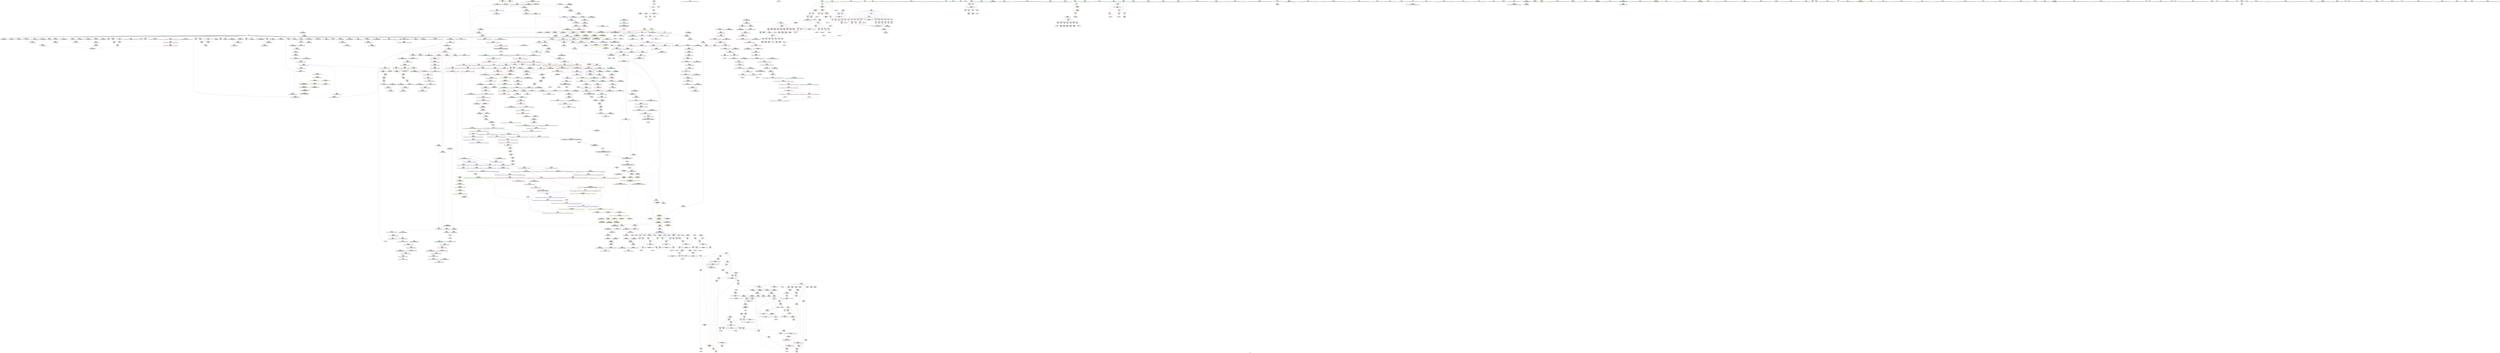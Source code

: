 digraph "SVFG" {
	label="SVFG";

	Node0x55aac69f2c40 [shape=record,color=grey,label="{NodeID: 0\nNullPtr|{|<s39>80}}"];
	Node0x55aac69f2c40 -> Node0x55aac6dd5840[style=solid];
	Node0x55aac69f2c40 -> Node0x55aac6dd5940[style=solid];
	Node0x55aac69f2c40 -> Node0x55aac6dd5a10[style=solid];
	Node0x55aac69f2c40 -> Node0x55aac6dd5ae0[style=solid];
	Node0x55aac69f2c40 -> Node0x55aac6dd5bb0[style=solid];
	Node0x55aac69f2c40 -> Node0x55aac6dd5c80[style=solid];
	Node0x55aac69f2c40 -> Node0x55aac6dd5d50[style=solid];
	Node0x55aac69f2c40 -> Node0x55aac6dd5e20[style=solid];
	Node0x55aac69f2c40 -> Node0x55aac6dd5ef0[style=solid];
	Node0x55aac69f2c40 -> Node0x55aac6dd5fc0[style=solid];
	Node0x55aac69f2c40 -> Node0x55aac6dd6090[style=solid];
	Node0x55aac69f2c40 -> Node0x55aac6dd6160[style=solid];
	Node0x55aac69f2c40 -> Node0x55aac6dd6230[style=solid];
	Node0x55aac69f2c40 -> Node0x55aac6dd6300[style=solid];
	Node0x55aac69f2c40 -> Node0x55aac6dd63d0[style=solid];
	Node0x55aac69f2c40 -> Node0x55aac6dd64a0[style=solid];
	Node0x55aac69f2c40 -> Node0x55aac6dd6570[style=solid];
	Node0x55aac69f2c40 -> Node0x55aac6dd6640[style=solid];
	Node0x55aac69f2c40 -> Node0x55aac6dd6710[style=solid];
	Node0x55aac69f2c40 -> Node0x55aac6dd67e0[style=solid];
	Node0x55aac69f2c40 -> Node0x55aac6dd68b0[style=solid];
	Node0x55aac69f2c40 -> Node0x55aac6dd6980[style=solid];
	Node0x55aac69f2c40 -> Node0x55aac6dd6a50[style=solid];
	Node0x55aac69f2c40 -> Node0x55aac6dd6b20[style=solid];
	Node0x55aac69f2c40 -> Node0x55aac6dd6bf0[style=solid];
	Node0x55aac69f2c40 -> Node0x55aac6dd6cc0[style=solid];
	Node0x55aac69f2c40 -> Node0x55aac6dd6d90[style=solid];
	Node0x55aac69f2c40 -> Node0x55aac6dd6e60[style=solid];
	Node0x55aac69f2c40 -> Node0x55aac6dd6f30[style=solid];
	Node0x55aac69f2c40 -> Node0x55aac6dd7000[style=solid];
	Node0x55aac69f2c40 -> Node0x55aac6defa80[style=solid];
	Node0x55aac69f2c40 -> Node0x55aac6df37a0[style=solid];
	Node0x55aac69f2c40 -> Node0x55aac6df3870[style=solid];
	Node0x55aac69f2c40 -> Node0x55aac6df3940[style=solid];
	Node0x55aac69f2c40 -> Node0x55aac6dddc00[style=solid];
	Node0x55aac69f2c40 -> Node0x55aac6dddcd0[style=solid];
	Node0x55aac69f2c40 -> Node0x55aac6dddda0[style=solid];
	Node0x55aac69f2c40 -> Node0x55aac6e15780[style=solid];
	Node0x55aac69f2c40 -> Node0x55aac6e19690[style=solid];
	Node0x55aac69f2c40:s39 -> Node0x55aac6ee8e50[style=solid,color=red];
	Node0x55aac6e8d8e0 [shape=record,color=yellow,style=double,label="{NodeID: 1882\n139V_3 = CSCHI(MR_139V_2)\npts\{20 \}\nCS[]|{|<s1>57}}"];
	Node0x55aac6e8d8e0 -> Node0x55aac6e501b0[style=dashed];
	Node0x55aac6e8d8e0:s1 -> Node0x55aac6e647e0[style=dashed,color=red];
	Node0x55aac6ddcf00 [shape=record,color=blue,label="{NodeID: 775\n910\<--905\n__n.addr\<--__n\n_ZNSt16allocator_traitsISaIiEE10deallocateERS0_Pim\n}"];
	Node0x55aac6ddcf00 -> Node0x55aac6deb310[style=dashed];
	Node0x55aac6dd3a40 [shape=record,color=purple,label="{NodeID: 443\n1481\<--1480\n_M_impl\<--this1\n_ZNSt12_Vector_baseIiSaIiEEC2ERKS0_\n|{<s0>108}}"];
	Node0x55aac6dd3a40:s0 -> Node0x55aac6ef07e0[style=solid,color=red];
	Node0x55aac6e15d90 [shape=record,color=grey,label="{NodeID: 1218\n821 = Binary(820, 822, )\n|{<s0>63}}"];
	Node0x55aac6e15d90:s0 -> Node0x55aac6eefc40[style=solid,color=red];
	Node0x55aac6dc7990 [shape=record,color=green,label="{NodeID: 111\n704\<--705\ni\<--i_field_insensitive\nmain\n}"];
	Node0x55aac6dc7990 -> Node0x55aac6dea060[style=solid];
	Node0x55aac6dc7990 -> Node0x55aac6dea130[style=solid];
	Node0x55aac6dc7990 -> Node0x55aac6dea200[style=solid];
	Node0x55aac6dc7990 -> Node0x55aac6df3460[style=solid];
	Node0x55aac6dc7990 -> Node0x55aac6df3530[style=solid];
	Node0x55aac6eee5c0 [shape=record,color=black,label="{NodeID: 1993\n1192 = PHI(1196, )\n}"];
	Node0x55aac6eee5c0 -> Node0x55aac6ddab40[style=solid];
	Node0x55aac6de9430 [shape=record,color=red,label="{NodeID: 554\n636\<--616\n\<--retval\n_ZSt3maxIiERKT_S2_S2_\n}"];
	Node0x55aac6de9430 -> Node0x55aac6dd97c0[style=solid];
	Node0x55aac6dcc040 [shape=record,color=green,label="{NodeID: 222\n1402\<--1403\n_ZNSt12_Vector_baseIiSaIiEEC2ERKS0_\<--_ZNSt12_Vector_baseIiSaIiEEC2ERKS0__field_insensitive\n}"];
	Node0x55aac6deee60 [shape=record,color=red,label="{NodeID: 665\n1502\<--1490\n\<--__b.addr\n_ZSt4swapIPiENSt9enable_ifIXsr6__and_ISt6__not_ISt15__is_tuple_likeIT_EESt21is_move_constructibleIS4_ESt18is_move_assignableIS4_EEE5valueEvE4typeERS4_SD_\n|{<s0>110}}"];
	Node0x55aac6deee60:s0 -> Node0x55aac6ef1140[style=solid,color=red];
	Node0x55aac6dd9fe0 [shape=record,color=black,label="{NodeID: 333\n899\<--898\n\<--this1\n_ZNSt12_Vector_baseIiSaIiEE12_Vector_implD2Ev\n|{<s0>69}}"];
	Node0x55aac6dd9fe0:s0 -> Node0x55aac6ef20c0[style=solid,color=red];
	Node0x55aac6d88e00 [shape=record,color=green,label="{NodeID: 1\n7\<--1\n__dso_handle\<--dummyObj\nGlob }"];
	Node0x55aac6ddcfd0 [shape=record,color=blue,label="{NodeID: 776\n927\<--924\nthis.addr\<--this\n_ZN9__gnu_cxx13new_allocatorIiE10deallocateEPim\n}"];
	Node0x55aac6ddcfd0 -> Node0x55aac6deb3e0[style=dashed];
	Node0x55aac6dd3b10 [shape=record,color=purple,label="{NodeID: 444\n338\<--336\nadd.ptr\<--\n_ZNSt6vectorIiSaIiEEixEm\n}"];
	Node0x55aac6dd3b10 -> Node0x55aac6dd82a0[style=solid];
	Node0x55aac6e15f10 [shape=record,color=grey,label="{NodeID: 1219\n199 = Binary(198, 200, )\n}"];
	Node0x55aac6e15f10 -> Node0x55aac6df0130[style=solid];
	Node0x55aac6dc7a60 [shape=record,color=green,label="{NodeID: 112\n728\<--729\nthis.addr\<--this.addr_field_insensitive\n_ZNSt12_Vector_baseIiSaIiEEC2Ev\n}"];
	Node0x55aac6dc7a60 -> Node0x55aac6dea2d0[style=solid];
	Node0x55aac6dc7a60 -> Node0x55aac6df3600[style=solid];
	Node0x55aac6eee700 [shape=record,color=black,label="{NodeID: 1994\n1215 = PHI(1219, )\n}"];
	Node0x55aac6eee700 -> Node0x55aac6ddac10[style=solid];
	Node0x55aac6de9500 [shape=record,color=red,label="{NodeID: 555\n624\<--618\n\<--__a.addr\n_ZSt3maxIiERKT_S2_S2_\n}"];
	Node0x55aac6de9500 -> Node0x55aac6de9840[style=solid];
	Node0x55aac6860d20 [shape=record,color=yellow,style=double,label="{NodeID: 1330\n2V_1 = ENCHI(MR_2V_0)\npts\{150000 150001 150002 180000 180001 180002 \}\nFun[_ZNSt12_Vector_baseIiSaIiEEC2Ev]|{<s0>58|<s1>58|<s2>58}}"];
	Node0x55aac6860d20:s0 -> Node0x55aac6df37a0[style=dashed,color=red];
	Node0x55aac6860d20:s1 -> Node0x55aac6df3870[style=dashed,color=red];
	Node0x55aac6860d20:s2 -> Node0x55aac6df3940[style=dashed,color=red];
	Node0x55aac6dcc140 [shape=record,color=green,label="{NodeID: 223\n1408\<--1409\nthis.addr\<--this.addr_field_insensitive\n_ZNSt12_Vector_baseIiSaIiEE12_Vector_impl12_M_swap_dataERS2_\n}"];
	Node0x55aac6dcc140 -> Node0x55aac6dee3d0[style=solid];
	Node0x55aac6dcc140 -> Node0x55aac6de03d0[style=solid];
	Node0x55aac6deef30 [shape=record,color=red,label="{NodeID: 666\n1509\<--1490\n\<--__b.addr\n_ZSt4swapIPiENSt9enable_ifIXsr6__and_ISt6__not_ISt15__is_tuple_likeIT_EESt21is_move_constructibleIS4_ESt18is_move_assignableIS4_EEE5valueEvE4typeERS4_SD_\n}"];
	Node0x55aac6deef30 -> Node0x55aac6dfc830[style=solid];
	Node0x55aac6dda0b0 [shape=record,color=black,label="{NodeID: 334\n916\<--915\n\<--\n_ZNSt16allocator_traitsISaIiEE10deallocateERS0_Pim\n|{<s0>70}}"];
	Node0x55aac6dda0b0:s0 -> Node0x55aac6ef1420[style=solid,color=red];
	Node0x55aac6dc37e0 [shape=record,color=green,label="{NodeID: 2\n9\<--1\n\<--dummyObj\nCan only get source location for instruction, argument, global var or function.}"];
	Node0x55aac6e8db50 [shape=record,color=yellow,style=double,label="{NodeID: 1884\n2V_2 = CSCHI(MR_2V_1)\npts\{150000 150001 150002 180000 180001 180002 \}\nCS[]|{<s0>5}}"];
	Node0x55aac6e8db50:s0 -> Node0x55aac6e8bc20[style=dashed,color=blue];
	Node0x55aac6ddd0a0 [shape=record,color=blue,label="{NodeID: 777\n929\<--925\n__p.addr\<--__p\n_ZN9__gnu_cxx13new_allocatorIiE10deallocateEPim\n}"];
	Node0x55aac6ddd0a0 -> Node0x55aac6deb4b0[style=dashed];
	Node0x55aac6dd3be0 [shape=record,color=purple,label="{NodeID: 445\n1071\<--1069\nadd.ptr\<--\n_ZNSt12_Vector_baseIiSaIiEE17_M_create_storageEm\n}"];
	Node0x55aac6dd3be0 -> Node0x55aac6dde1b0[style=solid];
	Node0x55aac6e16090 [shape=record,color=grey,label="{NodeID: 1220\n565 = Binary(563, 564, )\n}"];
	Node0x55aac6e16090 -> Node0x55aac6e17e90[style=solid];
	Node0x55aac6dc7b30 [shape=record,color=green,label="{NodeID: 113\n734\<--735\n_ZNSt12_Vector_baseIiSaIiEE12_Vector_implC2Ev\<--_ZNSt12_Vector_baseIiSaIiEE12_Vector_implC2Ev_field_insensitive\n}"];
	Node0x55aac6eee840 [shape=record,color=black,label="{NodeID: 1995\n1235 = PHI(1239, )\n}"];
	Node0x55aac6eee840 -> Node0x55aac6ddace0[style=solid];
	Node0x55aac6de95d0 [shape=record,color=red,label="{NodeID: 556\n633\<--618\n\<--__a.addr\n_ZSt3maxIiERKT_S2_S2_\n}"];
	Node0x55aac6de95d0 -> Node0x55aac6df2d10[style=solid];
	Node0x55aac6dcc210 [shape=record,color=green,label="{NodeID: 224\n1410\<--1411\n__x.addr\<--__x.addr_field_insensitive\n_ZNSt12_Vector_baseIiSaIiEE12_Vector_impl12_M_swap_dataERS2_\n}"];
	Node0x55aac6dcc210 -> Node0x55aac6dee4a0[style=solid];
	Node0x55aac6dcc210 -> Node0x55aac6dee570[style=solid];
	Node0x55aac6dcc210 -> Node0x55aac6dee640[style=solid];
	Node0x55aac6dcc210 -> Node0x55aac6de04a0[style=solid];
	Node0x55aac6def000 [shape=record,color=red,label="{NodeID: 667\n1500\<--1497\n\<--call\n_ZSt4swapIPiENSt9enable_ifIXsr6__and_ISt6__not_ISt15__is_tuple_likeIT_EESt21is_move_constructibleIS4_ESt18is_move_assignableIS4_EEE5valueEvE4typeERS4_SD_\n}"];
	Node0x55aac6def000 -> Node0x55aac6dfc690[style=solid];
	Node0x55aac6dda180 [shape=record,color=black,label="{NodeID: 335\n938\<--937\n\<--\n_ZN9__gnu_cxx13new_allocatorIiE10deallocateEPim\n}"];
	Node0x55aac6dc3b20 [shape=record,color=green,label="{NodeID: 3\n21\<--1\n_ZSt3cin\<--dummyObj\nGlob }"];
	Node0x55aac6e8dce0 [shape=record,color=yellow,style=double,label="{NodeID: 1885\n199V_2 = CSCHI(MR_199V_1)\npts\{1360000 1360001 1360002 1460000 1460001 1460002 \}\nCS[]|{<s0>73|<s1>73|<s2>73}}"];
	Node0x55aac6e8dce0:s0 -> Node0x55aac6dde010[style=dashed,color=red];
	Node0x55aac6e8dce0:s1 -> Node0x55aac6dde0e0[style=dashed,color=red];
	Node0x55aac6e8dce0:s2 -> Node0x55aac6dde1b0[style=dashed,color=red];
	Node0x55aac6ddd170 [shape=record,color=blue,label="{NodeID: 778\n931\<--926\n.addr\<--\n_ZN9__gnu_cxx13new_allocatorIiE10deallocateEPim\n}"];
	Node0x55aac6dd3cb0 [shape=record,color=red,label="{NodeID: 446\n157\<--8\n\<--n\n_Z5parsev\n}"];
	Node0x55aac6dd3cb0 -> Node0x55aac6dd7a80[style=solid];
	Node0x55aac6e16210 [shape=record,color=grey,label="{NodeID: 1221\n394 = Binary(392, 393, )\n}"];
	Node0x55aac6e16210 -> Node0x55aac6e17a10[style=solid];
	Node0x55aac6dcc680 [shape=record,color=green,label="{NodeID: 114\n740\<--741\n__cxa_begin_catch\<--__cxa_begin_catch_field_insensitive\n}"];
	Node0x55aac6eee980 [shape=record,color=black,label="{NodeID: 1996\n1253 = PHI(1302, )\n|{<s0>88}}"];
	Node0x55aac6eee980:s0 -> Node0x55aac6ef0a80[style=solid,color=red];
	Node0x55aac6de96a0 [shape=record,color=red,label="{NodeID: 557\n626\<--620\n\<--__b.addr\n_ZSt3maxIiERKT_S2_S2_\n}"];
	Node0x55aac6de96a0 -> Node0x55aac6de9910[style=solid];
	Node0x55aac6dcc2e0 [shape=record,color=green,label="{NodeID: 225\n1419\<--1420\n_ZSt4swapIPiENSt9enable_ifIXsr6__and_ISt6__not_ISt15__is_tuple_likeIT_EESt21is_move_constructibleIS4_ESt18is_move_assignableIS4_EEE5valueEvE4typeERS4_SD_\<--_ZSt4swapIPiENSt9enable_ifIXsr6__and_ISt6__not_ISt15__is_tuple_likeIT_EESt21is_move_constructibleIS4_ESt18is_move_assignableIS4_EEE5valueEvE4typeERS4_SD__field_insensitive\n}"];
	Node0x55aac6def0d0 [shape=record,color=red,label="{NodeID: 668\n1504\<--1503\n\<--call1\n_ZSt4swapIPiENSt9enable_ifIXsr6__and_ISt6__not_ISt15__is_tuple_likeIT_EESt21is_move_constructibleIS4_ESt18is_move_assignableIS4_EEE5valueEvE4typeERS4_SD_\n}"];
	Node0x55aac6def0d0 -> Node0x55aac6dfc760[style=solid];
	Node0x55aac6e647e0 [shape=record,color=yellow,style=double,label="{NodeID: 1443\n139V_1 = ENCHI(MR_139V_0)\npts\{20 \}\nFun[_Z11printResultv]}"];
	Node0x55aac6e647e0 -> Node0x55aac6dd4260[style=dashed];
	Node0x55aac6dda250 [shape=record,color=black,label="{NodeID: 336\n1006\<--1005\n\<--this1\n_ZNSt6vectorIiSaIiEE18_M_fill_initializeEmRKi\n}"];
	Node0x55aac6dda250 -> Node0x55aac6dd21e0[style=solid];
	Node0x55aac6dda250 -> Node0x55aac6dd22b0[style=solid];
	Node0x55aac6dc3be0 [shape=record,color=green,label="{NodeID: 4\n26\<--1\n.str\<--dummyObj\nGlob }"];
	Node0x55aac6e8de70 [shape=record,color=yellow,style=double,label="{NodeID: 1886\n32V_2 = CSCHI(MR_32V_1)\npts\{1156 \}\nCS[]|{<s0>34}}"];
	Node0x55aac6e8de70:s0 -> Node0x55aac6e8b820[style=dashed,color=blue];
	Node0x55aac6ddd240 [shape=record,color=blue,label="{NodeID: 779\n947\<--946\nthis.addr\<--this\n_ZN9__gnu_cxx13new_allocatorIiED2Ev\n}"];
	Node0x55aac6ddd240 -> Node0x55aac6deb580[style=dashed];
	Node0x55aac6dd3d80 [shape=record,color=red,label="{NodeID: 447\n173\<--8\n\<--n\n_Z5parsev\n}"];
	Node0x55aac6dd3d80 -> Node0x55aac6dd7b50[style=solid];
	Node0x55aac6e16390 [shape=record,color=grey,label="{NodeID: 1222\n392 = Binary(200, 391, )\n}"];
	Node0x55aac6e16390 -> Node0x55aac6e16210[style=solid];
	Node0x55aac6dcc740 [shape=record,color=green,label="{NodeID: 115\n743\<--744\n_ZSt9terminatev\<--_ZSt9terminatev_field_insensitive\n}"];
	Node0x55aac6eeeac0 [shape=record,color=black,label="{NodeID: 1997\n1258 = PHI(1262, )\n}"];
	Node0x55aac6eeeac0 -> Node0x55aac6ddadb0[style=solid];
	Node0x55aac6de9770 [shape=record,color=red,label="{NodeID: 558\n630\<--620\n\<--__b.addr\n_ZSt3maxIiERKT_S2_S2_\n}"];
	Node0x55aac6de9770 -> Node0x55aac6df2c40[style=solid];
	Node0x55aac6dcc3e0 [shape=record,color=green,label="{NodeID: 226\n1433\<--1434\n__one.addr\<--__one.addr_field_insensitive\n_ZSt15__alloc_on_moveISaIiEEvRT_S2_\n}"];
	Node0x55aac6dcc3e0 -> Node0x55aac6dee710[style=solid];
	Node0x55aac6dcc3e0 -> Node0x55aac6de0570[style=solid];
	Node0x55aac6def1a0 [shape=record,color=red,label="{NodeID: 669\n1508\<--1507\n\<--call2\n_ZSt4swapIPiENSt9enable_ifIXsr6__and_ISt6__not_ISt15__is_tuple_likeIT_EESt21is_move_constructibleIS4_ESt18is_move_assignableIS4_EEE5valueEvE4typeERS4_SD_\n}"];
	Node0x55aac6def1a0 -> Node0x55aac6dfc830[style=solid];
	Node0x55aac6e648f0 [shape=record,color=yellow,style=double,label="{NodeID: 1444\n2V_1 = ENCHI(MR_2V_0)\npts\{150000 150001 150002 180000 180001 180002 \}\nFun[__cxx_global_var_init.1]|{<s0>3}}"];
	Node0x55aac6e648f0:s0 -> Node0x55aac6e4b9d0[style=dashed,color=red];
	Node0x55aac6dda320 [shape=record,color=black,label="{NodeID: 337\n1012\<--1005\n\<--this1\n_ZNSt6vectorIiSaIiEE18_M_fill_initializeEmRKi\n|{<s0>75}}"];
	Node0x55aac6dda320:s0 -> Node0x55aac6ee7740[style=solid,color=red];
	Node0x55aac6dc3ca0 [shape=record,color=green,label="{NodeID: 5\n28\<--1\n.str.3\<--dummyObj\nGlob }"];
	Node0x55aac6e8dfd0 [shape=record,color=yellow,style=double,label="{NodeID: 1887\n32V_2 = CSCHI(MR_32V_1)\npts\{1156 \}\nCS[]|{<s0>76}}"];
	Node0x55aac6e8dfd0:s0 -> Node0x55aac6e8de70[style=dashed,color=blue];
	Node0x55aac6ddd310 [shape=record,color=blue,label="{NodeID: 780\n956\<--953\nthis.addr\<--this\n_ZNSt12_Vector_baseIiSaIiEEC2EmRKS0_\n}"];
	Node0x55aac6ddd310 -> Node0x55aac6deb650[style=dashed];
	Node0x55aac6dd3e50 [shape=record,color=red,label="{NodeID: 448\n184\<--8\n\<--n\n_Z5parsev\n}"];
	Node0x55aac6dd3e50 -> Node0x55aac6e18190[style=solid];
	Node0x55aac6e16510 [shape=record,color=grey,label="{NodeID: 1223\n675 = Binary(674, 200, )\n}"];
	Node0x55aac6e16510 -> Node0x55aac6df31f0[style=solid];
	Node0x55aac6dcc840 [shape=record,color=green,label="{NodeID: 116\n751\<--752\nthis.addr\<--this.addr_field_insensitive\n_ZNSt12_Vector_baseIiSaIiEE12_Vector_implC2Ev\n}"];
	Node0x55aac6dcc840 -> Node0x55aac6dea3a0[style=solid];
	Node0x55aac6dcc840 -> Node0x55aac6df36d0[style=solid];
	Node0x55aac6eeec00 [shape=record,color=black,label="{NodeID: 1998\n1351 = PHI(790, )\n|{<s0>96}}"];
	Node0x55aac6eeec00:s0 -> Node0x55aac6ef3110[style=solid,color=red];
	Node0x55aac6de9840 [shape=record,color=red,label="{NodeID: 559\n625\<--624\n\<--\n_ZSt3maxIiERKT_S2_S2_\n}"];
	Node0x55aac6de9840 -> Node0x55aac6e19b10[style=solid];
	Node0x55aac6dcc4b0 [shape=record,color=green,label="{NodeID: 227\n1435\<--1436\n__two.addr\<--__two.addr_field_insensitive\n_ZSt15__alloc_on_moveISaIiEEvRT_S2_\n}"];
	Node0x55aac6dcc4b0 -> Node0x55aac6dee7e0[style=solid];
	Node0x55aac6dcc4b0 -> Node0x55aac6de0640[style=solid];
	Node0x55aac6def270 [shape=record,color=red,label="{NodeID: 670\n1517\<--1514\n\<--__t.addr\n_ZSt4moveIRPiEONSt16remove_referenceIT_E4typeEOS3_\n}"];
	Node0x55aac6def270 -> Node0x55aac6ddbab0[style=solid];
	Node0x55aac6dda3f0 [shape=record,color=black,label="{NodeID: 338\n1017\<--1005\n\<--this1\n_ZNSt6vectorIiSaIiEE18_M_fill_initializeEmRKi\n}"];
	Node0x55aac6dda3f0 -> Node0x55aac6dd2380[style=solid];
	Node0x55aac6dda3f0 -> Node0x55aac6dd2450[style=solid];
	Node0x55aac6dc4510 [shape=record,color=green,label="{NodeID: 6\n31\<--1\n\<--dummyObj\nCan only get source location for instruction, argument, global var or function.}"];
	Node0x55aac6e8e130 [shape=record,color=yellow,style=double,label="{NodeID: 1888\n32V_2 = CSCHI(MR_32V_1)\npts\{1156 \}\nCS[]|{<s0>84}}"];
	Node0x55aac6e8e130:s0 -> Node0x55aac6e8dfd0[style=dashed,color=blue];
	Node0x55aac6ddd3e0 [shape=record,color=blue,label="{NodeID: 781\n958\<--954\n__n.addr\<--__n\n_ZNSt12_Vector_baseIiSaIiEEC2EmRKS0_\n}"];
	Node0x55aac6ddd3e0 -> Node0x55aac6deb720[style=dashed];
	Node0x55aac6dd3f20 [shape=record,color=red,label="{NodeID: 449\n388\<--8\n\<--n\n_Z1gi\n}"];
	Node0x55aac6dd3f20 -> Node0x55aac6e18010[style=solid];
	Node0x55aac6e16690 [shape=record,color=grey,label="{NodeID: 1224\n679 = Binary(200, 678, )\n}"];
	Node0x55aac6e16690 -> Node0x55aac6e16810[style=solid];
	Node0x55aac6dcc910 [shape=record,color=green,label="{NodeID: 117\n766\<--767\nthis.addr\<--this.addr_field_insensitive\n_ZN9__gnu_cxx13new_allocatorIiEC2Ev\n}"];
	Node0x55aac6dcc910 -> Node0x55aac6dea470[style=solid];
	Node0x55aac6dcc910 -> Node0x55aac6df3a10[style=solid];
	Node0x55aac6eeed40 [shape=record,color=black,label="{NodeID: 1999\n1354 = PHI(790, )\n|{<s0>96}}"];
	Node0x55aac6eeed40:s0 -> Node0x55aac6ef3220[style=solid,color=red];
	Node0x55aac6de9910 [shape=record,color=red,label="{NodeID: 560\n627\<--626\n\<--\n_ZSt3maxIiERKT_S2_S2_\n}"];
	Node0x55aac6de9910 -> Node0x55aac6e19b10[style=solid];
	Node0x55aac6dcc580 [shape=record,color=green,label="{NodeID: 228\n1437\<--1438\nagg.tmp\<--agg.tmp_field_insensitive\n_ZSt15__alloc_on_moveISaIiEEvRT_S2_\n}"];
	Node0x55aac6def340 [shape=record,color=red,label="{NodeID: 671\n1534\<--1524\n\<--__one.addr\n_ZSt18__do_alloc_on_moveISaIiEEvRT_S2_St17integral_constantIbLb1EE\n}"];
	Node0x55aac6dda4c0 [shape=record,color=black,label="{NodeID: 339\n1032\<--1031\n\<--this1\n_ZNSt12_Vector_baseIiSaIiEE12_Vector_implC2ERKS0_\n|{<s0>77}}"];
	Node0x55aac6dda4c0:s0 -> Node0x55aac6ee7af0[style=solid,color=red];
	Node0x55aac6dc45a0 [shape=record,color=green,label="{NodeID: 7\n200\<--1\n\<--dummyObj\nCan only get source location for instruction, argument, global var or function.}"];
	Node0x55aac6e8e290 [shape=record,color=yellow,style=double,label="{NodeID: 1889\n32V_2 = CSCHI(MR_32V_1)\npts\{1156 \}\nCS[]|{<s0>85}}"];
	Node0x55aac6e8e290:s0 -> Node0x55aac6e8e130[style=dashed,color=blue];
	Node0x55aac6ddd4b0 [shape=record,color=blue,label="{NodeID: 782\n960\<--955\n__a.addr\<--__a\n_ZNSt12_Vector_baseIiSaIiEEC2EmRKS0_\n}"];
	Node0x55aac6ddd4b0 -> Node0x55aac6deb7f0[style=dashed];
	Node0x55aac6dd3ff0 [shape=record,color=red,label="{NodeID: 450\n559\<--8\n\<--n\n_Z4calcii\n}"];
	Node0x55aac6dd3ff0 -> Node0x55aac6e16990[style=solid];
	Node0x55aac6e16810 [shape=record,color=grey,label="{NodeID: 1225\n680 = Binary(679, 200, )\n|{<s0>51}}"];
	Node0x55aac6e16810:s0 -> Node0x55aac6ee8290[style=solid,color=red];
	Node0x55aac6dcc9e0 [shape=record,color=green,label="{NodeID: 118\n775\<--776\n__first.addr\<--__first.addr_field_insensitive\n_ZSt8_DestroyIPiiEvT_S1_RSaIT0_E\n}"];
	Node0x55aac6dcc9e0 -> Node0x55aac6dea540[style=solid];
	Node0x55aac6dcc9e0 -> Node0x55aac6df3ae0[style=solid];
	Node0x55aac6eeee80 [shape=record,color=black,label="{NodeID: 2000\n1384 = PHI(1447, )\n|{<s0>101}}"];
	Node0x55aac6eeee80:s0 -> Node0x55aac6ee7c40[style=solid,color=red];
	Node0x55aac6de99e0 [shape=record,color=red,label="{NodeID: 561\n647\<--641\n\<--i\n_Z4doitv\n}"];
	Node0x55aac6de99e0 -> Node0x55aac6e19990[style=solid];
	Node0x55aac6dd49e0 [shape=record,color=green,label="{NodeID: 229\n1444\<--1445\n_ZSt18__do_alloc_on_moveISaIiEEvRT_S2_St17integral_constantIbLb1EE\<--_ZSt18__do_alloc_on_moveISaIiEEvRT_S2_St17integral_constantIbLb1EE_field_insensitive\n}"];
	Node0x55aac6def410 [shape=record,color=red,label="{NodeID: 672\n1530\<--1526\n\<--__two.addr\n_ZSt18__do_alloc_on_moveISaIiEEvRT_S2_St17integral_constantIbLb1EE\n|{<s0>112}}"];
	Node0x55aac6def410:s0 -> Node0x55aac6eda660[style=solid,color=red];
	Node0x55aac6dda590 [shape=record,color=black,label="{NodeID: 340\n1104\<--1103\n\<--_M_impl\n_ZNSt12_Vector_baseIiSaIiEE11_M_allocateEm\n|{<s0>79}}"];
	Node0x55aac6dda590:s0 -> Node0x55aac6ee8080[style=solid,color=red];
	Node0x55aac6dc4630 [shape=record,color=green,label="{NodeID: 8\n303\<--1\n\<--dummyObj\nCan only get source location for instruction, argument, global var or function.}"];
	Node0x55aac6e8e3f0 [shape=record,color=yellow,style=double,label="{NodeID: 1890\n32V_2 = CSCHI(MR_32V_1)\npts\{1156 \}\nCS[]|{<s0>86}}"];
	Node0x55aac6e8e3f0:s0 -> Node0x55aac6e8e290[style=dashed,color=blue];
	Node0x55aac6ddd580 [shape=record,color=blue,label="{NodeID: 783\n962\<--981\nexn.slot\<--\n_ZNSt12_Vector_baseIiSaIiEEC2EmRKS0_\n}"];
	Node0x55aac6ddd580 -> Node0x55aac6deb8c0[style=dashed];
	Node0x55aac6dd40c0 [shape=record,color=red,label="{NodeID: 451\n678\<--8\n\<--n\n_Z4doitv\n}"];
	Node0x55aac6dd40c0 -> Node0x55aac6e16690[style=solid];
	Node0x55aac6e16990 [shape=record,color=grey,label="{NodeID: 1226\n560 = Binary(200, 559, )\n}"];
	Node0x55aac6e16990 -> Node0x55aac6e17d10[style=solid];
	Node0x55aac6dccab0 [shape=record,color=green,label="{NodeID: 119\n777\<--778\n__last.addr\<--__last.addr_field_insensitive\n_ZSt8_DestroyIPiiEvT_S1_RSaIT0_E\n}"];
	Node0x55aac6dccab0 -> Node0x55aac6dea610[style=solid];
	Node0x55aac6dccab0 -> Node0x55aac6df3bb0[style=solid];
	Node0x55aac6eef050 [shape=record,color=black,label="{NodeID: 2001\n1497 = PHI(1512, )\n}"];
	Node0x55aac6eef050 -> Node0x55aac6def000[style=solid];
	Node0x55aac6de9ab0 [shape=record,color=red,label="{NodeID: 562\n651\<--641\n\<--i\n_Z4doitv\n}"];
	Node0x55aac6de9ab0 -> Node0x55aac6dd9890[style=solid];
	Node0x55aac6dd4ab0 [shape=record,color=green,label="{NodeID: 230\n1449\<--1450\nthis.addr\<--this.addr_field_insensitive\n_ZNKSt12_Vector_baseIiSaIiEE19_M_get_Tp_allocatorEv\n}"];
	Node0x55aac6dd4ab0 -> Node0x55aac6dee8b0[style=solid];
	Node0x55aac6dd4ab0 -> Node0x55aac6de0710[style=solid];
	Node0x55aac6def4e0 [shape=record,color=red,label="{NodeID: 673\n1541\<--1538\n\<--__t.addr\n_ZSt4moveIRSaIiEEONSt16remove_referenceIT_E4typeEOS3_\n}"];
	Node0x55aac6def4e0 -> Node0x55aac6ddbb80[style=solid];
	Node0x55aac6dda660 [shape=record,color=black,label="{NodeID: 341\n1089\<--1111\n_ZNSt12_Vector_baseIiSaIiEE11_M_allocateEm_ret\<--cond\n_ZNSt12_Vector_baseIiSaIiEE11_M_allocateEm\n|{<s0>78}}"];
	Node0x55aac6dda660:s0 -> Node0x55aac6eee0c0[style=solid,color=blue];
	Node0x55aac6dc46f0 [shape=record,color=green,label="{NodeID: 9\n381\<--1\n\<--dummyObj\nCan only get source location for instruction, argument, global var or function.}"];
	Node0x55aac6e8e550 [shape=record,color=yellow,style=double,label="{NodeID: 1891\n196V_2 = CSCHI(MR_196V_1)\npts\{13190000 13190001 13190002 \}\nCS[]|{<s0>92}}"];
	Node0x55aac6e8e550:s0 -> Node0x55aac6e633c0[style=dashed,color=red];
	Node0x55aac6ddd650 [shape=record,color=blue,label="{NodeID: 784\n964\<--983\nehselector.slot\<--\n_ZNSt12_Vector_baseIiSaIiEEC2EmRKS0_\n}"];
	Node0x55aac6ddd650 -> Node0x55aac6deb990[style=dashed];
	Node0x55aac6dd4190 [shape=record,color=red,label="{NodeID: 452\n681\<--11\n\<--k\n_Z4doitv\n|{<s0>51}}"];
	Node0x55aac6dd4190:s0 -> Node0x55aac6ee84a0[style=solid,color=red];
	Node0x55aac6e16b10 [shape=record,color=grey,label="{NodeID: 1227\n461 = Binary(459, 460, )\n}"];
	Node0x55aac6e16b10 -> Node0x55aac6df1b30[style=solid];
	Node0x55aac6dccb80 [shape=record,color=green,label="{NodeID: 120\n779\<--780\n.addr\<--.addr_field_insensitive\n_ZSt8_DestroyIPiiEvT_S1_RSaIT0_E\n}"];
	Node0x55aac6dccb80 -> Node0x55aac6df3c80[style=solid];
	Node0x55aac6eef160 [shape=record,color=black,label="{NodeID: 2002\n1503 = PHI(1512, )\n}"];
	Node0x55aac6eef160 -> Node0x55aac6def0d0[style=solid];
	Node0x55aac6de9b80 [shape=record,color=red,label="{NodeID: 563\n661\<--641\n\<--i\n_Z4doitv\n}"];
	Node0x55aac6de9b80 -> Node0x55aac6dd9960[style=solid];
	Node0x55aac6dd4b80 [shape=record,color=green,label="{NodeID: 231\n1459\<--1460\nthis.addr\<--this.addr_field_insensitive\n_ZNSaIiEC2ERKS_\n}"];
	Node0x55aac6dd4b80 -> Node0x55aac6dee980[style=solid];
	Node0x55aac6dd4b80 -> Node0x55aac6de07e0[style=solid];
	Node0x55aac6def5b0 [shape=record,color=blue,label="{NodeID: 674\n8\<--9\nn\<--\nGlob }"];
	Node0x55aac6def5b0 -> Node0x55aac6e63f10[style=dashed];
	Node0x55aac6dda730 [shape=record,color=black,label="{NodeID: 342\n1123\<--1122\n\<--\n_ZNSt16allocator_traitsISaIiEE8allocateERS0_m\n|{<s0>80}}"];
	Node0x55aac6dda730:s0 -> Node0x55aac6ee8bd0[style=solid,color=red];
	Node0x55aac6dc47f0 [shape=record,color=green,label="{NodeID: 10\n555\<--1\n\<--dummyObj\nCan only get source location for instruction, argument, global var or function.}"];
	Node0x55aac6e8e6b0 [shape=record,color=yellow,style=double,label="{NodeID: 1892\n196V_3 = CSCHI(MR_196V_2)\npts\{13190000 13190001 13190002 \}\nCS[]|{<s0>97|<s1>97|<s2>97|<s3>98|<s4>98|<s5>98}}"];
	Node0x55aac6e8e6b0:s0 -> Node0x55aac6e4bdb0[style=dashed,color=red];
	Node0x55aac6e8e6b0:s1 -> Node0x55aac6e4bef0[style=dashed,color=red];
	Node0x55aac6e8e6b0:s2 -> Node0x55aac6e4c030[style=dashed,color=red];
	Node0x55aac6e8e6b0:s3 -> Node0x55aac6e4bdb0[style=dashed,color=red];
	Node0x55aac6e8e6b0:s4 -> Node0x55aac6e4bef0[style=dashed,color=red];
	Node0x55aac6e8e6b0:s5 -> Node0x55aac6e4c030[style=dashed,color=red];
	Node0x55aac6ddd720 [shape=record,color=blue,label="{NodeID: 785\n996\<--993\nthis.addr\<--this\n_ZNSt6vectorIiSaIiEE18_M_fill_initializeEmRKi\n}"];
	Node0x55aac6ddd720 -> Node0x55aac6deba60[style=dashed];
	Node0x55aac6dd4260 [shape=record,color=red,label="{NodeID: 453\n688\<--19\n\<--res\n_Z11printResultv\n}"];
	Node0x55aac6e16c90 [shape=record,color=grey,label="{NodeID: 1228\n597 = Binary(596, 200, )\n}"];
	Node0x55aac6e16c90 -> Node0x55aac6df2830[style=solid];
	Node0x55aac6dccc50 [shape=record,color=green,label="{NodeID: 121\n787\<--788\n_ZSt8_DestroyIPiEvT_S1_\<--_ZSt8_DestroyIPiEvT_S1__field_insensitive\n}"];
	Node0x55aac6eef270 [shape=record,color=black,label="{NodeID: 2003\n1507 = PHI(1512, )\n}"];
	Node0x55aac6eef270 -> Node0x55aac6def1a0[style=solid];
	Node0x55aac6de9c50 [shape=record,color=red,label="{NodeID: 564\n674\<--641\n\<--i\n_Z4doitv\n}"];
	Node0x55aac6de9c50 -> Node0x55aac6e16510[style=solid];
	Node0x55aac6e5e1d0 [shape=record,color=yellow,style=double,label="{NodeID: 1339\n20V_1 = ENCHI(MR_20V_0)\npts\{10 \}\nFun[_Z5parsev]}"];
	Node0x55aac6e5e1d0 -> Node0x55aac6dd3cb0[style=dashed];
	Node0x55aac6e5e1d0 -> Node0x55aac6dd3d80[style=dashed];
	Node0x55aac6e5e1d0 -> Node0x55aac6dd3e50[style=dashed];
	Node0x55aac6dd4c50 [shape=record,color=green,label="{NodeID: 232\n1461\<--1462\n__a.addr\<--__a.addr_field_insensitive\n_ZNSaIiEC2ERKS_\n}"];
	Node0x55aac6dd4c50 -> Node0x55aac6deea50[style=solid];
	Node0x55aac6dd4c50 -> Node0x55aac6de08b0[style=solid];
	Node0x55aac6def680 [shape=record,color=blue,label="{NodeID: 675\n11\<--9\nk\<--\nGlob }"];
	Node0x55aac6def680 -> Node0x55aac6e64020[style=dashed];
	Node0x55aac6e64ef0 [shape=record,color=yellow,style=double,label="{NodeID: 1450\n276V_1 = ENCHI(MR_276V_0)\npts\{963 \}\nFun[_ZNSt12_Vector_baseIiSaIiEEC2EmRKS0_]}"];
	Node0x55aac6e64ef0 -> Node0x55aac6ddd580[style=dashed];
	Node0x55aac6dda800 [shape=record,color=black,label="{NodeID: 343\n1113\<--1125\n_ZNSt16allocator_traitsISaIiEE8allocateERS0_m_ret\<--call\n_ZNSt16allocator_traitsISaIiEE8allocateERS0_m\n|{<s0>79}}"];
	Node0x55aac6dda800:s0 -> Node0x55aac6eee200[style=solid,color=blue];
	Node0x55aac6dc48f0 [shape=record,color=green,label="{NodeID: 11\n649\<--1\n\<--dummyObj\nCan only get source location for instruction, argument, global var or function.}"];
	Node0x55aac6e8e810 [shape=record,color=yellow,style=double,label="{NodeID: 1893\n2V_2 = CSCHI(MR_2V_1)\npts\{150000 150001 150002 180000 180001 180002 \}\nCS[]|{<s0>93}}"];
	Node0x55aac6e8e810:s0 -> Node0x55aac6e633c0[style=dashed,color=red];
	Node0x55aac6ddd7f0 [shape=record,color=blue,label="{NodeID: 786\n998\<--994\n__n.addr\<--__n\n_ZNSt6vectorIiSaIiEE18_M_fill_initializeEmRKi\n}"];
	Node0x55aac6ddd7f0 -> Node0x55aac6debb30[style=dashed];
	Node0x55aac6dd4330 [shape=record,color=red,label="{NodeID: 454\n72\<--69\nthis1\<--this.addr\n_ZNSt6vectorIiSaIiEEC2Ev\n}"];
	Node0x55aac6dd4330 -> Node0x55aac6dd75a0[style=solid];
	Node0x55aac6e16e10 [shape=record,color=grey,label="{NodeID: 1229\n1154 = Binary(1153, 822, )\n}"];
	Node0x55aac6dccd50 [shape=record,color=green,label="{NodeID: 122\n792\<--793\nthis.addr\<--this.addr_field_insensitive\n_ZNSt12_Vector_baseIiSaIiEE19_M_get_Tp_allocatorEv\n}"];
	Node0x55aac6dccd50 -> Node0x55aac6dea6e0[style=solid];
	Node0x55aac6dccd50 -> Node0x55aac6df3d50[style=solid];
	Node0x55aac6eef380 [shape=record,color=black,label="{NodeID: 2004\n1531 = PHI(1536, )\n}"];
	Node0x55aac6de9d20 [shape=record,color=red,label="{NodeID: 565\n657\<--643\n\<--j\n_Z4doitv\n}"];
	Node0x55aac6de9d20 -> Node0x55aac6e19810[style=solid];
	Node0x55aac6dd4d20 [shape=record,color=green,label="{NodeID: 233\n1474\<--1475\nthis.addr\<--this.addr_field_insensitive\n_ZNSt12_Vector_baseIiSaIiEEC2ERKS0_\n}"];
	Node0x55aac6dd4d20 -> Node0x55aac6deeb20[style=solid];
	Node0x55aac6dd4d20 -> Node0x55aac6dfc350[style=solid];
	Node0x55aac6def780 [shape=record,color=blue,label="{NodeID: 676\n19\<--9\nres\<--\nGlob }"];
	Node0x55aac6def780 -> Node0x55aac6e501b0[style=dashed];
	Node0x55aac6e64fd0 [shape=record,color=yellow,style=double,label="{NodeID: 1451\n278V_1 = ENCHI(MR_278V_0)\npts\{965 \}\nFun[_ZNSt12_Vector_baseIiSaIiEEC2EmRKS0_]}"];
	Node0x55aac6e64fd0 -> Node0x55aac6ddd650[style=dashed];
	Node0x55aac6dda8d0 [shape=record,color=black,label="{NodeID: 344\n1159\<--1155\n\<--call2\n_ZN9__gnu_cxx13new_allocatorIiE8allocateEmPKv\n}"];
	Node0x55aac6dda8d0 -> Node0x55aac6dda9a0[style=solid];
	Node0x55aac6dc49f0 [shape=record,color=green,label="{NodeID: 12\n659\<--1\n\<--dummyObj\nCan only get source location for instruction, argument, global var or function.}"];
	Node0x55aac6e8e920 [shape=record,color=yellow,style=double,label="{NodeID: 1894\n2V_3 = CSCHI(MR_2V_2)\npts\{150000 150001 150002 180000 180001 180002 \}\nCS[]|{<s0>37}}"];
	Node0x55aac6e8e920:s0 -> Node0x55aac6e8cce0[style=dashed,color=blue];
	Node0x55aac6ddd8c0 [shape=record,color=blue,label="{NodeID: 787\n1000\<--995\n__value.addr\<--__value\n_ZNSt6vectorIiSaIiEE18_M_fill_initializeEmRKi\n}"];
	Node0x55aac6ddd8c0 -> Node0x55aac6debc00[style=dashed];
	Node0x55aac6dd4400 [shape=record,color=red,label="{NodeID: 455\n94\<--87\nthis1\<--this.addr\n_ZNSt6vectorIiSaIiEED2Ev\n}"];
	Node0x55aac6dd4400 -> Node0x55aac6dd7670[style=solid];
	Node0x55aac6dd4400 -> Node0x55aac6dd7740[style=solid];
	Node0x55aac6dd4400 -> Node0x55aac6dd7810[style=solid];
	Node0x55aac6dd4400 -> Node0x55aac6dd78e0[style=solid];
	Node0x55aac6dd4400 -> Node0x55aac6dd79b0[style=solid];
	Node0x55aac6e16f90 [shape=record,color=grey,label="{NodeID: 1230\n457 = Binary(455, 456, )\n}"];
	Node0x55aac6e16f90 -> Node0x55aac6df1a60[style=solid];
	Node0x55aac6dcce20 [shape=record,color=green,label="{NodeID: 123\n801\<--802\nthis.addr\<--this.addr_field_insensitive\n_ZNSt12_Vector_baseIiSaIiEED2Ev\n}"];
	Node0x55aac6dcce20 -> Node0x55aac6dea7b0[style=solid];
	Node0x55aac6dcce20 -> Node0x55aac6df3e20[style=solid];
	Node0x55aac6eef490 [shape=record,color=black,label="{NodeID: 2005\n727 = PHI(73, )\n0th arg _ZNSt12_Vector_baseIiSaIiEEC2Ev }"];
	Node0x55aac6eef490 -> Node0x55aac6df3600[style=solid];
	Node0x55aac6de9df0 [shape=record,color=red,label="{NodeID: 566\n664\<--643\n\<--j\n_Z4doitv\n}"];
	Node0x55aac6de9df0 -> Node0x55aac6dd9a30[style=solid];
	Node0x55aac6e5e3c0 [shape=record,color=yellow,style=double,label="{NodeID: 1341\n24V_1 = ENCHI(MR_24V_0)\npts\{142 \}\nFun[_Z5parsev]}"];
	Node0x55aac6e5e3c0 -> Node0x55aac6df0200[style=dashed];
	Node0x55aac6e5e3c0 -> Node0x55aac6df03a0[style=dashed];
	Node0x55aac6dd4df0 [shape=record,color=green,label="{NodeID: 234\n1476\<--1477\n__a.addr\<--__a.addr_field_insensitive\n_ZNSt12_Vector_baseIiSaIiEEC2ERKS0_\n}"];
	Node0x55aac6dd4df0 -> Node0x55aac6deebf0[style=solid];
	Node0x55aac6dd4df0 -> Node0x55aac6dfc420[style=solid];
	Node0x55aac6def880 [shape=record,color=blue,label="{NodeID: 677\n1549\<--31\nllvm.global_ctors_0\<--\nGlob }"];
	Node0x55aac6e650b0 [shape=record,color=yellow,style=double,label="{NodeID: 1452\n199V_1 = ENCHI(MR_199V_0)\npts\{1360000 1360001 1360002 1460000 1460001 1460002 \}\nFun[_ZNSt12_Vector_baseIiSaIiEEC2EmRKS0_]|{<s0>72|<s1>72|<s2>72}}"];
	Node0x55aac6e650b0:s0 -> Node0x55aac6dddc00[style=dashed,color=red];
	Node0x55aac6e650b0:s1 -> Node0x55aac6dddcd0[style=dashed,color=red];
	Node0x55aac6e650b0:s2 -> Node0x55aac6dddda0[style=dashed,color=red];
	Node0x55aac6dda9a0 [shape=record,color=black,label="{NodeID: 345\n1129\<--1159\n_ZN9__gnu_cxx13new_allocatorIiE8allocateEmPKv_ret\<--\n_ZN9__gnu_cxx13new_allocatorIiE8allocateEmPKv\n|{<s0>80}}"];
	Node0x55aac6dda9a0:s0 -> Node0x55aac6eee340[style=solid,color=blue];
	Node0x55aac6dc4af0 [shape=record,color=green,label="{NodeID: 13\n822\<--1\n\<--dummyObj\nCan only get source location for instruction, argument, global var or function.}"];
	Node0x55aac6e8eab0 [shape=record,color=yellow,style=double,label="{NodeID: 1895\n199V_2 = CSCHI(MR_199V_1)\npts\{1360000 1360001 1360002 1460000 1460001 1460002 \}\nCS[]|{<s0>37}}"];
	Node0x55aac6e8eab0:s0 -> Node0x55aac6e8cce0[style=dashed,color=blue];
	Node0x55aac6ddd990 [shape=record,color=blue,label="{NodeID: 788\n1019\<--1014\n_M_finish\<--call2\n_ZNSt6vectorIiSaIiEE18_M_fill_initializeEmRKi\n|{<s0>34}}"];
	Node0x55aac6ddd990:s0 -> Node0x55aac6e8b980[style=dashed,color=blue];
	Node0x55aac6dd44d0 [shape=record,color=red,label="{NodeID: 456\n123\<--89\nexn\<--exn.slot\n_ZNSt6vectorIiSaIiEED2Ev\n|{<s0>11}}"];
	Node0x55aac6dd44d0:s0 -> Node0x55aac6ef2cc0[style=solid,color=red];
	Node0x55aac6e17110 [shape=record,color=grey,label="{NodeID: 1231\n575 = Binary(573, 574, )\n|{<s0>49}}"];
	Node0x55aac6e17110:s0 -> Node0x55aac6ee8290[style=solid,color=red];
	Node0x55aac6dccef0 [shape=record,color=green,label="{NodeID: 124\n803\<--804\nexn.slot\<--exn.slot_field_insensitive\n_ZNSt12_Vector_baseIiSaIiEED2Ev\n}"];
	Node0x55aac6dccef0 -> Node0x55aac6dea880[style=solid];
	Node0x55aac6dccef0 -> Node0x55aac6df3ef0[style=solid];
	Node0x55aac6eef600 [shape=record,color=black,label="{NodeID: 2006\n903 = PHI(885, )\n0th arg _ZNSt16allocator_traitsISaIiEE10deallocateERS0_Pim }"];
	Node0x55aac6eef600 -> Node0x55aac6ddcd60[style=solid];
	Node0x55aac6de9ec0 [shape=record,color=red,label="{NodeID: 567\n669\<--643\n\<--j\n_Z4doitv\n}"];
	Node0x55aac6de9ec0 -> Node0x55aac6e17590[style=solid];
	Node0x55aac6e5e4a0 [shape=record,color=yellow,style=double,label="{NodeID: 1342\n26V_1 = ENCHI(MR_26V_0)\npts\{144 \}\nFun[_Z5parsev]}"];
	Node0x55aac6e5e4a0 -> Node0x55aac6df02d0[style=dashed];
	Node0x55aac6e5e4a0 -> Node0x55aac6df0470[style=dashed];
	Node0x55aac6dd4ec0 [shape=record,color=green,label="{NodeID: 235\n1488\<--1489\n__a.addr\<--__a.addr_field_insensitive\n_ZSt4swapIPiENSt9enable_ifIXsr6__and_ISt6__not_ISt15__is_tuple_likeIT_EESt21is_move_constructibleIS4_ESt18is_move_assignableIS4_EEE5valueEvE4typeERS4_SD_\n}"];
	Node0x55aac6dd4ec0 -> Node0x55aac6deecc0[style=solid];
	Node0x55aac6dd4ec0 -> Node0x55aac6deed90[style=solid];
	Node0x55aac6dd4ec0 -> Node0x55aac6dfc4f0[style=solid];
	Node0x55aac6def980 [shape=record,color=blue,label="{NodeID: 678\n1550\<--32\nllvm.global_ctors_1\<--_GLOBAL__sub_I_gepa_1_1.cpp\nGlob }"];
	Node0x55aac6ddaa70 [shape=record,color=black,label="{NodeID: 346\n1161\<--1168\n_ZNK9__gnu_cxx13new_allocatorIiE8max_sizeEv_ret\<--\n_ZNK9__gnu_cxx13new_allocatorIiE8max_sizeEv\n|{<s0>81}}"];
	Node0x55aac6ddaa70:s0 -> Node0x55aac6eee480[style=solid,color=blue];
	Node0x55aac6dc4bf0 [shape=record,color=green,label="{NodeID: 14\n1101\<--1\n\<--dummyObj\nCan only get source location for instruction, argument, global var or function.}"];
	Node0x55aac6e8ebc0 [shape=record,color=yellow,style=double,label="{NodeID: 1896\n196V_2 = CSCHI(MR_196V_1)\npts\{13190000 13190001 13190002 \}\nCS[]|{<s0>90}}"];
	Node0x55aac6e8ebc0:s0 -> Node0x55aac6e8e550[style=dashed,color=blue];
	Node0x55aac6ddda60 [shape=record,color=blue,label="{NodeID: 789\n1025\<--1023\nthis.addr\<--this\n_ZNSt12_Vector_baseIiSaIiEE12_Vector_implC2ERKS0_\n}"];
	Node0x55aac6ddda60 -> Node0x55aac6debda0[style=dashed];
	Node0x55aac6dd45a0 [shape=record,color=red,label="{NodeID: 457\n98\<--97\n\<--_M_start\n_ZNSt6vectorIiSaIiEED2Ev\n|{<s0>8}}"];
	Node0x55aac6dd45a0:s0 -> Node0x55aac6ee8620[style=solid,color=red];
	Node0x55aac6e17290 [shape=record,color=grey,label="{NodeID: 1232\n452 = Binary(451, 200, )\n}"];
	Node0x55aac6e17290 -> Node0x55aac6df1990[style=solid];
	Node0x55aac6dccfc0 [shape=record,color=green,label="{NodeID: 125\n805\<--806\nehselector.slot\<--ehselector.slot_field_insensitive\n_ZNSt12_Vector_baseIiSaIiEED2Ev\n}"];
	Node0x55aac6dccfc0 -> Node0x55aac6df3fc0[style=solid];
	Node0x55aac6eef740 [shape=record,color=black,label="{NodeID: 2007\n904 = PHI(886, )\n1st arg _ZNSt16allocator_traitsISaIiEE10deallocateERS0_Pim }"];
	Node0x55aac6eef740 -> Node0x55aac6ddce30[style=solid];
	Node0x55aac6de9f90 [shape=record,color=red,label="{NodeID: 568\n711\<--702\n\<--N\nmain\n}"];
	Node0x55aac6de9f90 -> Node0x55aac6e17710[style=solid];
	Node0x55aac6dd4f90 [shape=record,color=green,label="{NodeID: 236\n1490\<--1491\n__b.addr\<--__b.addr_field_insensitive\n_ZSt4swapIPiENSt9enable_ifIXsr6__and_ISt6__not_ISt15__is_tuple_likeIT_EESt21is_move_constructibleIS4_ESt18is_move_assignableIS4_EEE5valueEvE4typeERS4_SD_\n}"];
	Node0x55aac6dd4f90 -> Node0x55aac6deee60[style=solid];
	Node0x55aac6dd4f90 -> Node0x55aac6deef30[style=solid];
	Node0x55aac6dd4f90 -> Node0x55aac6dfc5c0[style=solid];
	Node0x55aac6defa80 [shape=record,color=blue, style = dotted,label="{NodeID: 679\n1551\<--3\nllvm.global_ctors_2\<--dummyVal\nGlob }"];
	Node0x55aac6ddab40 [shape=record,color=black,label="{NodeID: 347\n1172\<--1192\n_ZSt24__uninitialized_fill_n_aIPimiiET_S1_T0_RKT1_RSaIT2_E_ret\<--call\n_ZSt24__uninitialized_fill_n_aIPimiiET_S1_T0_RKT1_RSaIT2_E\n|{<s0>76}}"];
	Node0x55aac6ddab40:s0 -> Node0x55aac6eedf80[style=solid,color=blue];
	Node0x55aac6dc4cf0 [shape=record,color=green,label="{NodeID: 15\n1168\<--1\n\<--dummyObj\nCan only get source location for instruction, argument, global var or function.}"];
	Node0x55aac6e8ed20 [shape=record,color=yellow,style=double,label="{NodeID: 1897\n348V_2 = CSCHI(MR_348V_1)\npts\{150000 150001 150002 180000 180001 180002 1360000 1360001 1360002 1460000 1460001 1460002 13190000 13190001 13190002 \}\nCS[]|{<s0>104|<s1>104|<s2>104|<s3>104|<s4>104}}"];
	Node0x55aac6e8ed20:s0 -> Node0x55aac6def000[style=dashed,color=red];
	Node0x55aac6e8ed20:s1 -> Node0x55aac6def0d0[style=dashed,color=red];
	Node0x55aac6e8ed20:s2 -> Node0x55aac6def1a0[style=dashed,color=red];
	Node0x55aac6e8ed20:s3 -> Node0x55aac6dfc760[style=dashed,color=red];
	Node0x55aac6e8ed20:s4 -> Node0x55aac6dfc830[style=dashed,color=red];
	Node0x55aac6dddb30 [shape=record,color=blue,label="{NodeID: 790\n1027\<--1024\n__a.addr\<--__a\n_ZNSt12_Vector_baseIiSaIiEE12_Vector_implC2ERKS0_\n}"];
	Node0x55aac6dddb30 -> Node0x55aac6debe70[style=dashed];
	Node0x55aac6dd4670 [shape=record,color=red,label="{NodeID: 458\n102\<--101\n\<--_M_finish\n_ZNSt6vectorIiSaIiEED2Ev\n|{<s0>8}}"];
	Node0x55aac6dd4670:s0 -> Node0x55aac6ee8730[style=solid,color=red];
	Node0x55aac6e17410 [shape=record,color=grey,label="{NodeID: 1233\n577 = Binary(576, 200, )\n|{<s0>49}}"];
	Node0x55aac6e17410:s0 -> Node0x55aac6ee84a0[style=solid,color=red];
	Node0x55aac6dcd090 [shape=record,color=green,label="{NodeID: 126\n824\<--825\n_ZNSt12_Vector_baseIiSaIiEE13_M_deallocateEPim\<--_ZNSt12_Vector_baseIiSaIiEE13_M_deallocateEPim_field_insensitive\n}"];
	Node0x55aac6eef880 [shape=record,color=black,label="{NodeID: 2008\n905 = PHI(887, )\n2nd arg _ZNSt16allocator_traitsISaIiEE10deallocateERS0_Pim }"];
	Node0x55aac6eef880 -> Node0x55aac6ddcf00[style=solid];
	Node0x55aac6dea060 [shape=record,color=red,label="{NodeID: 569\n710\<--704\n\<--i\nmain\n}"];
	Node0x55aac6dea060 -> Node0x55aac6e17710[style=solid];
	Node0x55aac6dd5060 [shape=record,color=green,label="{NodeID: 237\n1492\<--1493\n__tmp\<--__tmp_field_insensitive\n_ZSt4swapIPiENSt9enable_ifIXsr6__and_ISt6__not_ISt15__is_tuple_likeIT_EESt21is_move_constructibleIS4_ESt18is_move_assignableIS4_EEE5valueEvE4typeERS4_SD_\n|{|<s1>111}}"];
	Node0x55aac6dd5060 -> Node0x55aac6dfc690[style=solid];
	Node0x55aac6dd5060:s1 -> Node0x55aac6ef1140[style=solid,color=red];
	Node0x55aac6defb80 [shape=record,color=blue,label="{NodeID: 680\n69\<--68\nthis.addr\<--this\n_ZNSt6vectorIiSaIiEEC2Ev\n}"];
	Node0x55aac6defb80 -> Node0x55aac6dd4330[style=dashed];
	Node0x55aac6ddac10 [shape=record,color=black,label="{NodeID: 348\n1196\<--1215\n_ZSt20uninitialized_fill_nIPimiET_S1_T0_RKT1__ret\<--call\n_ZSt20uninitialized_fill_nIPimiET_S1_T0_RKT1_\n|{<s0>84}}"];
	Node0x55aac6ddac10:s0 -> Node0x55aac6eee5c0[style=solid,color=blue];
	Node0x55aac6dc4df0 [shape=record,color=green,label="{NodeID: 16\n1294\<--1\n\<--dummyObj\nCan only get source location for instruction, argument, global var or function.}"];
	Node0x55aac6e8ef40 [shape=record,color=yellow,style=double,label="{NodeID: 1898\n348V_3 = CSCHI(MR_348V_2)\npts\{150000 150001 150002 180000 180001 180002 1360000 1360001 1360002 1460000 1460001 1460002 13190000 13190001 13190002 \}\nCS[]|{<s0>105|<s1>105|<s2>105|<s3>105|<s4>105}}"];
	Node0x55aac6e8ef40:s0 -> Node0x55aac6def000[style=dashed,color=red];
	Node0x55aac6e8ef40:s1 -> Node0x55aac6def0d0[style=dashed,color=red];
	Node0x55aac6e8ef40:s2 -> Node0x55aac6def1a0[style=dashed,color=red];
	Node0x55aac6e8ef40:s3 -> Node0x55aac6dfc760[style=dashed,color=red];
	Node0x55aac6e8ef40:s4 -> Node0x55aac6dfc830[style=dashed,color=red];
	Node0x55aac6dddc00 [shape=record,color=blue, style = dotted,label="{NodeID: 791\n1037\<--3\n_M_start\<--dummyVal\n_ZNSt12_Vector_baseIiSaIiEE12_Vector_implC2ERKS0_\n|{<s0>72|<s1>108}}"];
	Node0x55aac6dddc00:s0 -> Node0x55aac6e8dce0[style=dashed,color=blue];
	Node0x55aac6dddc00:s1 -> Node0x55aac6e8f380[style=dashed,color=blue];
	Node0x55aac6dd4740 [shape=record,color=red,label="{NodeID: 459\n218\<--141\nexn\<--exn.slot\n_Z5parsev\n}"];
	Node0x55aac6e17590 [shape=record,color=grey,label="{NodeID: 1234\n670 = Binary(669, 200, )\n}"];
	Node0x55aac6e17590 -> Node0x55aac6df3120[style=solid];
	Node0x55aac6dcd190 [shape=record,color=green,label="{NodeID: 127\n828\<--829\n_ZNSt12_Vector_baseIiSaIiEE12_Vector_implD2Ev\<--_ZNSt12_Vector_baseIiSaIiEE12_Vector_implD2Ev_field_insensitive\n}"];
	Node0x55aac6eef9c0 [shape=record,color=black,label="{NodeID: 2009\n868 = PHI(808, )\n0th arg _ZNSt12_Vector_baseIiSaIiEE13_M_deallocateEPim }"];
	Node0x55aac6eef9c0 -> Node0x55aac6ddca20[style=solid];
	Node0x55aac6dea130 [shape=record,color=red,label="{NodeID: 570\n716\<--704\n\<--i\nmain\n}"];
	Node0x55aac6e5e740 [shape=record,color=yellow,style=double,label="{NodeID: 1345\n32V_1 = ENCHI(MR_32V_0)\npts\{1156 \}\nFun[_Z5parsev]|{<s0>17}}"];
	Node0x55aac6e5e740:s0 -> Node0x55aac6e5d810[style=dashed,color=red];
	Node0x55aac6dd5130 [shape=record,color=green,label="{NodeID: 238\n1498\<--1499\n_ZSt4moveIRPiEONSt16remove_referenceIT_E4typeEOS3_\<--_ZSt4moveIRPiEONSt16remove_referenceIT_E4typeEOS3__field_insensitive\n}"];
	Node0x55aac6defc50 [shape=record,color=blue,label="{NodeID: 681\n87\<--86\nthis.addr\<--this\n_ZNSt6vectorIiSaIiEED2Ev\n}"];
	Node0x55aac6defc50 -> Node0x55aac6dd4400[style=dashed];
	Node0x55aac6ddace0 [shape=record,color=black,label="{NodeID: 349\n1219\<--1235\n_ZNSt22__uninitialized_fill_nILb1EE15__uninit_fill_nIPimiEET_S3_T0_RKT1__ret\<--call\n_ZNSt22__uninitialized_fill_nILb1EE15__uninit_fill_nIPimiEET_S3_T0_RKT1_\n|{<s0>85}}"];
	Node0x55aac6ddace0:s0 -> Node0x55aac6eee700[style=solid,color=blue];
	Node0x55aac6dc4ef0 [shape=record,color=green,label="{NodeID: 17\n4\<--6\n_ZStL8__ioinit\<--_ZStL8__ioinit_field_insensitive\nGlob }"];
	Node0x55aac6dc4ef0 -> Node0x55aac6ddbc50[style=solid];
	Node0x55aac6e8f160 [shape=record,color=yellow,style=double,label="{NodeID: 1899\n348V_4 = CSCHI(MR_348V_3)\npts\{150000 150001 150002 180000 180001 180002 1360000 1360001 1360002 1460000 1460001 1460002 13190000 13190001 13190002 \}\nCS[]|{<s0>92|<s1>92|<s2>93|<s3>93}}"];
	Node0x55aac6e8f160:s0 -> Node0x55aac6e8e6b0[style=dashed,color=blue];
	Node0x55aac6e8f160:s1 -> Node0x55aac6e8e810[style=dashed,color=blue];
	Node0x55aac6e8f160:s2 -> Node0x55aac6e8e920[style=dashed,color=blue];
	Node0x55aac6e8f160:s3 -> Node0x55aac6e8eab0[style=dashed,color=blue];
	Node0x55aac6dddcd0 [shape=record,color=blue, style = dotted,label="{NodeID: 792\n1039\<--3\n_M_finish\<--dummyVal\n_ZNSt12_Vector_baseIiSaIiEE12_Vector_implC2ERKS0_\n|{<s0>72|<s1>108}}"];
	Node0x55aac6dddcd0:s0 -> Node0x55aac6e8dce0[style=dashed,color=blue];
	Node0x55aac6dddcd0:s1 -> Node0x55aac6e8f380[style=dashed,color=blue];
	Node0x55aac6dd4810 [shape=record,color=red,label="{NodeID: 460\n219\<--143\nsel\<--ehselector.slot\n_Z5parsev\n}"];
	Node0x55aac6e17710 [shape=record,color=grey,label="{NodeID: 1235\n712 = cmp(710, 711, )\n}"];
	Node0x55aac6dcd290 [shape=record,color=green,label="{NodeID: 128\n845\<--846\n__first.addr\<--__first.addr_field_insensitive\n_ZSt8_DestroyIPiEvT_S1_\n}"];
	Node0x55aac6dcd290 -> Node0x55aac6deabc0[style=solid];
	Node0x55aac6dcd290 -> Node0x55aac6df4090[style=solid];
	Node0x55aac6eefb00 [shape=record,color=black,label="{NodeID: 2010\n869 = PHI(811, )\n1st arg _ZNSt12_Vector_baseIiSaIiEE13_M_deallocateEPim }"];
	Node0x55aac6eefb00 -> Node0x55aac6ddcaf0[style=solid];
	Node0x55aac6dea200 [shape=record,color=red,label="{NodeID: 571\n721\<--704\n\<--i\nmain\n}"];
	Node0x55aac6dea200 -> Node0x55aac6e15910[style=solid];
	Node0x55aac6e5e820 [shape=record,color=yellow,style=double,label="{NodeID: 1346\n34V_1 = ENCHI(MR_34V_0)\npts\{150000 180000 \}\nFun[_Z5parsev]|{<s0>18}}"];
	Node0x55aac6e5e820:s0 -> Node0x55aac6e62e40[style=dashed,color=red];
	Node0x55aac6dd5230 [shape=record,color=green,label="{NodeID: 239\n1514\<--1515\n__t.addr\<--__t.addr_field_insensitive\n_ZSt4moveIRPiEONSt16remove_referenceIT_E4typeEOS3_\n}"];
	Node0x55aac6dd5230 -> Node0x55aac6def270[style=solid];
	Node0x55aac6dd5230 -> Node0x55aac6dfc900[style=solid];
	Node0x55aac6defd20 [shape=record,color=blue,label="{NodeID: 682\n89\<--116\nexn.slot\<--\n_ZNSt6vectorIiSaIiEED2Ev\n}"];
	Node0x55aac6defd20 -> Node0x55aac6dd44d0[style=dashed];
	Node0x55aac6ddadb0 [shape=record,color=black,label="{NodeID: 350\n1239\<--1258\n_ZSt6fill_nIPimiET_S1_T0_RKT1__ret\<--call1\n_ZSt6fill_nIPimiET_S1_T0_RKT1_\n|{<s0>86}}"];
	Node0x55aac6ddadb0:s0 -> Node0x55aac6eee840[style=solid,color=blue];
	Node0x55aac6dc4ff0 [shape=record,color=green,label="{NodeID: 18\n8\<--10\nn\<--n_field_insensitive\nGlob }"];
	Node0x55aac6dc4ff0 -> Node0x55aac6dd3cb0[style=solid];
	Node0x55aac6dc4ff0 -> Node0x55aac6dd3d80[style=solid];
	Node0x55aac6dc4ff0 -> Node0x55aac6dd3e50[style=solid];
	Node0x55aac6dc4ff0 -> Node0x55aac6dd3f20[style=solid];
	Node0x55aac6dc4ff0 -> Node0x55aac6dd3ff0[style=solid];
	Node0x55aac6dc4ff0 -> Node0x55aac6dd40c0[style=solid];
	Node0x55aac6dc4ff0 -> Node0x55aac6def5b0[style=solid];
	Node0x55aac6e8f380 [shape=record,color=yellow,style=double,label="{NodeID: 1900\n196V_2 = CSCHI(MR_196V_1)\npts\{13190000 13190001 13190002 \}\nCS[]|{<s0>102}}"];
	Node0x55aac6e8f380:s0 -> Node0x55aac6e8ebc0[style=dashed,color=blue];
	Node0x55aac6dddda0 [shape=record,color=blue, style = dotted,label="{NodeID: 793\n1041\<--3\n_M_end_of_storage\<--dummyVal\n_ZNSt12_Vector_baseIiSaIiEE12_Vector_implC2ERKS0_\n|{<s0>72|<s1>108}}"];
	Node0x55aac6dddda0:s0 -> Node0x55aac6e8dce0[style=dashed,color=blue];
	Node0x55aac6dddda0:s1 -> Node0x55aac6e8f380[style=dashed,color=blue];
	Node0x55aac6dd48e0 [shape=record,color=red,label="{NodeID: 461\n183\<--151\n\<--i\n_Z5parsev\n}"];
	Node0x55aac6dd48e0 -> Node0x55aac6e18190[style=solid];
	Node0x55aac6e17890 [shape=record,color=grey,label="{NodeID: 1236\n1286 = cmp(1285, 1101, )\n}"];
	Node0x55aac6dcd360 [shape=record,color=green,label="{NodeID: 129\n847\<--848\n__last.addr\<--__last.addr_field_insensitive\n_ZSt8_DestroyIPiEvT_S1_\n}"];
	Node0x55aac6dcd360 -> Node0x55aac6deac90[style=solid];
	Node0x55aac6dcd360 -> Node0x55aac6df4160[style=solid];
	Node0x55aac6eefc40 [shape=record,color=black,label="{NodeID: 2011\n870 = PHI(821, )\n2nd arg _ZNSt12_Vector_baseIiSaIiEE13_M_deallocateEPim }"];
	Node0x55aac6eefc40 -> Node0x55aac6ddcbc0[style=solid];
	Node0x55aac6dea2d0 [shape=record,color=red,label="{NodeID: 572\n731\<--728\nthis1\<--this.addr\n_ZNSt12_Vector_baseIiSaIiEEC2Ev\n}"];
	Node0x55aac6dea2d0 -> Node0x55aac6dd15b0[style=solid];
	Node0x55aac6e5e930 [shape=record,color=yellow,style=double,label="{NodeID: 1347\n36V_1 = ENCHI(MR_36V_0)\npts\{1360000 1360001 1360002 \}\nFun[_Z5parsev]|{<s0>17|<s1>17|<s2>17}}"];
	Node0x55aac6e5e930:s0 -> Node0x55aac6e6b5e0[style=dashed,color=red];
	Node0x55aac6e5e930:s1 -> Node0x55aac6e6b6f0[style=dashed,color=red];
	Node0x55aac6e5e930:s2 -> Node0x55aac6e6b800[style=dashed,color=red];
	Node0x55aac6dd5300 [shape=record,color=green,label="{NodeID: 240\n1522\<--1523\n\<--field_insensitive\n_ZSt18__do_alloc_on_moveISaIiEEvRT_S2_St17integral_constantIbLb1EE\n}"];
	Node0x55aac6defdf0 [shape=record,color=blue,label="{NodeID: 683\n91\<--118\nehselector.slot\<--\n_ZNSt6vectorIiSaIiEED2Ev\n}"];
	Node0x55aac6ddae80 [shape=record,color=black,label="{NodeID: 351\n1262\<--1300\n_ZSt10__fill_n_aIPimiEN9__gnu_cxx11__enable_ifIXsr11__is_scalarIT1_EE7__valueET_E6__typeES4_T0_RKS3__ret\<--\n_ZSt10__fill_n_aIPimiEN9__gnu_cxx11__enable_ifIXsr11__is_scalarIT1_EE7__valueET_E6__typeES4_T0_RKS3_\n|{<s0>88}}"];
	Node0x55aac6ddae80:s0 -> Node0x55aac6eeeac0[style=solid,color=blue];
	Node0x55aac6dc50f0 [shape=record,color=green,label="{NodeID: 19\n11\<--12\nk\<--k_field_insensitive\nGlob }"];
	Node0x55aac6dc50f0 -> Node0x55aac6dd4190[style=solid];
	Node0x55aac6dc50f0 -> Node0x55aac6def680[style=solid];
	Node0x55aac6e8f4e0 [shape=record,color=yellow,style=double,label="{NodeID: 1901\n2V_2 = CSCHI(MR_2V_1)\npts\{150000 150001 150002 180000 180001 180002 \}\nCS[]|{<s0>115}}"];
	Node0x55aac6e8f4e0:s0 -> Node0x55aac6e63560[style=dashed,color=red];
	Node0x55aac6ddde70 [shape=record,color=blue,label="{NodeID: 794\n1047\<--1045\nthis.addr\<--this\n_ZNSt12_Vector_baseIiSaIiEE17_M_create_storageEm\n}"];
	Node0x55aac6ddde70 -> Node0x55aac6debf40[style=dashed];
	Node0x55aac6de4970 [shape=record,color=red,label="{NodeID: 462\n187\<--151\n\<--i\n_Z5parsev\n}"];
	Node0x55aac6de4970 -> Node0x55aac6dd7c20[style=solid];
	Node0x55aac6e17a10 [shape=record,color=grey,label="{NodeID: 1237\n395 = cmp(394, 9, )\n}"];
	Node0x55aac6dcd430 [shape=record,color=green,label="{NodeID: 130\n854\<--855\n_ZNSt12_Destroy_auxILb1EE9__destroyIPiEEvT_S3_\<--_ZNSt12_Destroy_auxILb1EE9__destroyIPiEEvT_S3__field_insensitive\n}"];
	Node0x55aac6eefd80 [shape=record,color=black,label="{NodeID: 2012\n1520 = PHI(1441, )\n0th arg _ZSt18__do_alloc_on_moveISaIiEEvRT_S2_St17integral_constantIbLb1EE }"];
	Node0x55aac6eefd80 -> Node0x55aac6dfc9d0[style=solid];
	Node0x55aac6dea3a0 [shape=record,color=red,label="{NodeID: 573\n754\<--751\nthis1\<--this.addr\n_ZNSt12_Vector_baseIiSaIiEE12_Vector_implC2Ev\n}"];
	Node0x55aac6dea3a0 -> Node0x55aac6dd9b00[style=solid];
	Node0x55aac6dea3a0 -> Node0x55aac6dd1680[style=solid];
	Node0x55aac6dea3a0 -> Node0x55aac6dd1750[style=solid];
	Node0x55aac6dea3a0 -> Node0x55aac6dd1820[style=solid];
	Node0x55aac6e5ea10 [shape=record,color=yellow,style=double,label="{NodeID: 1348\n38V_1 = ENCHI(MR_38V_0)\npts\{1460000 1460001 1460002 \}\nFun[_Z5parsev]|{<s0>22|<s1>22|<s2>22}}"];
	Node0x55aac6e5ea10:s0 -> Node0x55aac6e6b5e0[style=dashed,color=red];
	Node0x55aac6e5ea10:s1 -> Node0x55aac6e6b6f0[style=dashed,color=red];
	Node0x55aac6e5ea10:s2 -> Node0x55aac6e6b800[style=dashed,color=red];
	Node0x55aac6dd53d0 [shape=record,color=green,label="{NodeID: 241\n1524\<--1525\n__one.addr\<--__one.addr_field_insensitive\n_ZSt18__do_alloc_on_moveISaIiEEvRT_S2_St17integral_constantIbLb1EE\n}"];
	Node0x55aac6dd53d0 -> Node0x55aac6def340[style=solid];
	Node0x55aac6dd53d0 -> Node0x55aac6dfc9d0[style=solid];
	Node0x55aac6defec0 [shape=record,color=blue,label="{NodeID: 684\n137\<--9\nref.tmp2\<--\n_Z5parsev\n|{<s0>17}}"];
	Node0x55aac6defec0:s0 -> Node0x55aac6e5d8f0[style=dashed,color=red];
	Node0x55aac6ddaf50 [shape=record,color=black,label="{NodeID: 352\n1302\<--1307\n_ZSt12__niter_baseIPiET_S1__ret\<--\n_ZSt12__niter_baseIPiET_S1_\n|{<s0>87}}"];
	Node0x55aac6ddaf50:s0 -> Node0x55aac6eee980[style=solid,color=blue];
	Node0x55aac6dc51f0 [shape=record,color=green,label="{NodeID: 20\n13\<--15\nx\<--x_field_insensitive\nGlob |{|<s1>3|<s2>18|<s3>26|<s4>39|<s5>40|<s6>41|<s7>42}}"];
	Node0x55aac6dc51f0 -> Node0x55aac6dd71a0[style=solid];
	Node0x55aac6dc51f0:s1 -> Node0x55aac6ee8f90[style=solid,color=red];
	Node0x55aac6dc51f0:s2 -> Node0x55aac6ee6960[style=solid,color=red];
	Node0x55aac6dc51f0:s3 -> Node0x55aac6eea4e0[style=solid,color=red];
	Node0x55aac6dc51f0:s4 -> Node0x55aac6eea4e0[style=solid,color=red];
	Node0x55aac6dc51f0:s5 -> Node0x55aac6eea4e0[style=solid,color=red];
	Node0x55aac6dc51f0:s6 -> Node0x55aac6eea4e0[style=solid,color=red];
	Node0x55aac6dc51f0:s7 -> Node0x55aac6eea4e0[style=solid,color=red];
	Node0x55aac6e8f670 [shape=record,color=yellow,style=double,label="{NodeID: 1902\n2V_3 = CSCHI(MR_2V_2)\npts\{150000 150001 150002 180000 180001 180002 \}\nCS[]}"];
	Node0x55aac6dddf40 [shape=record,color=blue,label="{NodeID: 795\n1049\<--1046\n__n.addr\<--__n\n_ZNSt12_Vector_baseIiSaIiEE17_M_create_storageEm\n}"];
	Node0x55aac6dddf40 -> Node0x55aac6dec010[style=dashed];
	Node0x55aac6dddf40 -> Node0x55aac6dec0e0[style=dashed];
	Node0x55aac6de4a40 [shape=record,color=red,label="{NodeID: 463\n193\<--151\n\<--i\n_Z5parsev\n}"];
	Node0x55aac6de4a40 -> Node0x55aac6dd7cf0[style=solid];
	Node0x55aac6e17b90 [shape=record,color=grey,label="{NodeID: 1238\n402 = cmp(400, 401, )\n}"];
	Node0x55aac6dcd530 [shape=record,color=green,label="{NodeID: 131\n860\<--861\n.addr\<--.addr_field_insensitive\n_ZNSt12_Destroy_auxILb1EE9__destroyIPiEEvT_S3_\n}"];
	Node0x55aac6dcd530 -> Node0x55aac6df4230[style=solid];
	Node0x55aac6eefec0 [shape=record,color=black,label="{NodeID: 2013\n1521 = PHI(1442, )\n1st arg _ZSt18__do_alloc_on_moveISaIiEEvRT_S2_St17integral_constantIbLb1EE }"];
	Node0x55aac6eefec0 -> Node0x55aac6dfcaa0[style=solid];
	Node0x55aac6dea470 [shape=record,color=red,label="{NodeID: 574\n769\<--766\nthis1\<--this.addr\n_ZN9__gnu_cxx13new_allocatorIiEC2Ev\n}"];
	Node0x55aac6e5eaf0 [shape=record,color=yellow,style=double,label="{NodeID: 1349\n40V_1 = ENCHI(MR_40V_0)\npts\{150001 150002 180001 180002 \}\nFun[_Z5parsev]|{<s0>18}}"];
	Node0x55aac6e5eaf0:s0 -> Node0x55aac6e62e40[style=dashed,color=red];
	Node0x55aac6dd54a0 [shape=record,color=green,label="{NodeID: 242\n1526\<--1527\n__two.addr\<--__two.addr_field_insensitive\n_ZSt18__do_alloc_on_moveISaIiEEvRT_S2_St17integral_constantIbLb1EE\n}"];
	Node0x55aac6dd54a0 -> Node0x55aac6def410[style=solid];
	Node0x55aac6dd54a0 -> Node0x55aac6dfcaa0[style=solid];
	Node0x55aac6deff90 [shape=record,color=blue,label="{NodeID: 685\n147\<--9\nref.tmp7\<--\n_Z5parsev\n|{<s0>22}}"];
	Node0x55aac6deff90:s0 -> Node0x55aac6e5d8f0[style=dashed,color=red];
	Node0x55aac6ddb020 [shape=record,color=black,label="{NodeID: 353\n1339\<--1318\n\<--__tmp\n_ZNSt6vectorIiSaIiEE14_M_move_assignEOS1_St17integral_constantIbLb1EE\n}"];
	Node0x55aac6ddb020 -> Node0x55aac6dd3220[style=solid];
	Node0x55aac6dc52f0 [shape=record,color=green,label="{NodeID: 21\n16\<--18\ny\<--y_field_insensitive\nGlob |{|<s1>12|<s2>23|<s3>28|<s4>43|<s5>44|<s6>45|<s7>46}}"];
	Node0x55aac6dc52f0 -> Node0x55aac6dd72a0[style=solid];
	Node0x55aac6dc52f0:s1 -> Node0x55aac6ee8f90[style=solid,color=red];
	Node0x55aac6dc52f0:s2 -> Node0x55aac6ee6960[style=solid,color=red];
	Node0x55aac6dc52f0:s3 -> Node0x55aac6eea4e0[style=solid,color=red];
	Node0x55aac6dc52f0:s4 -> Node0x55aac6eea4e0[style=solid,color=red];
	Node0x55aac6dc52f0:s5 -> Node0x55aac6eea4e0[style=solid,color=red];
	Node0x55aac6dc52f0:s6 -> Node0x55aac6eea4e0[style=solid,color=red];
	Node0x55aac6dc52f0:s7 -> Node0x55aac6eea4e0[style=solid,color=red];
	Node0x55aac6eda590 [shape=record,color=black,label="{NodeID: 1903\n800 = PHI(110, 120, 276, )\n0th arg _ZNSt12_Vector_baseIiSaIiEED2Ev }"];
	Node0x55aac6eda590 -> Node0x55aac6df3e20[style=solid];
	Node0x55aac6dde010 [shape=record,color=blue,label="{NodeID: 796\n1059\<--1055\n_M_start\<--call\n_ZNSt12_Vector_baseIiSaIiEE17_M_create_storageEm\n|{|<s2>73}}"];
	Node0x55aac6dde010 -> Node0x55aac6dec1b0[style=dashed];
	Node0x55aac6dde010 -> Node0x55aac6dec280[style=dashed];
	Node0x55aac6dde010:s2 -> Node0x55aac6e8b500[style=dashed,color=blue];
	Node0x55aac6de4b10 [shape=record,color=red,label="{NodeID: 464\n198\<--151\n\<--i\n_Z5parsev\n}"];
	Node0x55aac6de4b10 -> Node0x55aac6e15f10[style=solid];
	Node0x55aac6e17d10 [shape=record,color=grey,label="{NodeID: 1239\n561 = cmp(558, 560, )\n}"];
	Node0x55aac6dcd600 [shape=record,color=green,label="{NodeID: 132\n862\<--863\n.addr1\<--.addr1_field_insensitive\n_ZNSt12_Destroy_auxILb1EE9__destroyIPiEEvT_S3_\n}"];
	Node0x55aac6dcd600 -> Node0x55aac6ddc950[style=solid];
	Node0x55aac6ef0000 [shape=record,color=black,label="{NodeID: 2014\n1390 = PHI(1318, )\n0th arg _ZNSt6vectorIiSaIiEEC2ERKS0_ }"];
	Node0x55aac6ef0000 -> Node0x55aac6de0230[style=solid];
	Node0x55aac6dea540 [shape=record,color=red,label="{NodeID: 575\n784\<--775\n\<--__first.addr\n_ZSt8_DestroyIPiiEvT_S1_RSaIT0_E\n|{<s0>62}}"];
	Node0x55aac6dea540:s0 -> Node0x55aac6ef1ea0[style=solid,color=red];
	Node0x55aac6dd5570 [shape=record,color=green,label="{NodeID: 243\n1532\<--1533\n_ZSt4moveIRSaIiEEONSt16remove_referenceIT_E4typeEOS3_\<--_ZSt4moveIRSaIiEEONSt16remove_referenceIT_E4typeEOS3__field_insensitive\n}"];
	Node0x55aac6df0060 [shape=record,color=blue,label="{NodeID: 686\n151\<--9\ni\<--\n_Z5parsev\n}"];
	Node0x55aac6df0060 -> Node0x55aac6e5b670[style=dashed];
	Node0x55aac6e65920 [shape=record,color=yellow,style=double,label="{NodeID: 1461\n20V_1 = ENCHI(MR_20V_0)\npts\{10 \}\nFun[_Z4calcii]|{|<s1>47|<s2>48|<s3>49}}"];
	Node0x55aac6e65920 -> Node0x55aac6dd3ff0[style=dashed];
	Node0x55aac6e65920:s1 -> Node0x55aac6e6c130[style=dashed,color=red];
	Node0x55aac6e65920:s2 -> Node0x55aac6e6c130[style=dashed,color=red];
	Node0x55aac6e65920:s3 -> Node0x55aac6e65920[style=dashed,color=red];
	Node0x55aac6ddb0f0 [shape=record,color=black,label="{NodeID: 354\n1329\<--1328\n\<--this1\n_ZNSt6vectorIiSaIiEE14_M_move_assignEOS1_St17integral_constantIbLb1EE\n|{<s0>89}}"];
	Node0x55aac6ddb0f0:s0 -> Node0x55aac6ef2660[style=solid,color=red];
	Node0x55aac6dc53f0 [shape=record,color=green,label="{NodeID: 22\n19\<--20\nres\<--res_field_insensitive\nGlob }"];
	Node0x55aac6dc53f0 -> Node0x55aac6dd4260[style=solid];
	Node0x55aac6dc53f0 -> Node0x55aac6def780[style=solid];
	Node0x55aac6dc53f0 -> Node0x55aac6df32c0[style=solid];
	Node0x55aac6eda660 [shape=record,color=black,label="{NodeID: 1904\n1537 = PHI(1530, )\n0th arg _ZSt4moveIRSaIiEEONSt16remove_referenceIT_E4typeEOS3_ }"];
	Node0x55aac6eda660 -> Node0x55aac6dfcb70[style=solid];
	Node0x55aac6dde0e0 [shape=record,color=blue,label="{NodeID: 797\n1065\<--1063\n_M_finish\<--\n_ZNSt12_Vector_baseIiSaIiEE17_M_create_storageEm\n|{<s0>73}}"];
	Node0x55aac6dde0e0:s0 -> Node0x55aac6e8b500[style=dashed,color=blue];
	Node0x55aac6de4be0 [shape=record,color=red,label="{NodeID: 465\n231\<--228\nthis1\<--this.addr\n_ZNSaIiEC2Ev\n}"];
	Node0x55aac6de4be0 -> Node0x55aac6dd7dc0[style=solid];
	Node0x55aac6e17e90 [shape=record,color=grey,label="{NodeID: 1240\n567 = cmp(565, 566, )\n}"];
	Node0x55aac6dcd6d0 [shape=record,color=green,label="{NodeID: 133\n871\<--872\nthis.addr\<--this.addr_field_insensitive\n_ZNSt12_Vector_baseIiSaIiEE13_M_deallocateEPim\n}"];
	Node0x55aac6dcd6d0 -> Node0x55aac6dead60[style=solid];
	Node0x55aac6dcd6d0 -> Node0x55aac6ddca20[style=solid];
	Node0x55aac6ef0140 [shape=record,color=black,label="{NodeID: 2015\n1391 = PHI(1320, )\n1st arg _ZNSt6vectorIiSaIiEEC2ERKS0_ }"];
	Node0x55aac6ef0140 -> Node0x55aac6de0300[style=solid];
	Node0x55aac6dea610 [shape=record,color=red,label="{NodeID: 576\n785\<--777\n\<--__last.addr\n_ZSt8_DestroyIPiiEvT_S1_RSaIT0_E\n|{<s0>62}}"];
	Node0x55aac6dea610:s0 -> Node0x55aac6ef1fb0[style=solid,color=red];
	Node0x55aac6dd5670 [shape=record,color=green,label="{NodeID: 244\n1538\<--1539\n__t.addr\<--__t.addr_field_insensitive\n_ZSt4moveIRSaIiEEONSt16remove_referenceIT_E4typeEOS3_\n}"];
	Node0x55aac6dd5670 -> Node0x55aac6def4e0[style=solid];
	Node0x55aac6dd5670 -> Node0x55aac6dfcb70[style=solid];
	Node0x55aac6df0130 [shape=record,color=blue,label="{NodeID: 687\n151\<--199\ni\<--inc\n_Z5parsev\n}"];
	Node0x55aac6df0130 -> Node0x55aac6e5b670[style=dashed];
	Node0x55aac6ddb1c0 [shape=record,color=black,label="{NodeID: 355\n1337\<--1328\n\<--this1\n_ZNSt6vectorIiSaIiEE14_M_move_assignEOS1_St17integral_constantIbLb1EE\n}"];
	Node0x55aac6ddb1c0 -> Node0x55aac6dd3150[style=solid];
	Node0x55aac6dc54f0 [shape=record,color=green,label="{NodeID: 23\n22\<--23\nbuf\<--buf_field_insensitive\nGlob }"];
	Node0x55aac6dc54f0 -> Node0x55aac6ddbd20[style=solid];
	Node0x55aac6dc54f0 -> Node0x55aac6ddbdf0[style=solid];
	Node0x55aac6dc54f0 -> Node0x55aac6ddbec0[style=solid];
	Node0x55aac6dc54f0 -> Node0x55aac6ddbf90[style=solid];
	Node0x55aac6dc54f0 -> Node0x55aac6ddc060[style=solid];
	Node0x55aac6dc54f0 -> Node0x55aac6ddc130[style=solid];
	Node0x55aac6dc54f0 -> Node0x55aac6ddc200[style=solid];
	Node0x55aac6dc54f0 -> Node0x55aac6ddc2d0[style=solid];
	Node0x55aac6dc54f0 -> Node0x55aac6ddc3a0[style=solid];
	Node0x55aac6dc54f0 -> Node0x55aac6ddc470[style=solid];
	Node0x55aac6dc54f0 -> Node0x55aac6ddc540[style=solid];
	Node0x55aac6dc54f0 -> Node0x55aac6ddc610[style=solid];
	Node0x55aac6ee6630 [shape=record,color=black,label="{NodeID: 1905\n1473 = PHI(1400, )\n1st arg _ZNSt12_Vector_baseIiSaIiEEC2ERKS0_ }"];
	Node0x55aac6ee6630 -> Node0x55aac6dfc420[style=solid];
	Node0x55aac6dde1b0 [shape=record,color=blue,label="{NodeID: 798\n1073\<--1071\n_M_end_of_storage\<--add.ptr\n_ZNSt12_Vector_baseIiSaIiEE17_M_create_storageEm\n|{<s0>73}}"];
	Node0x55aac6dde1b0:s0 -> Node0x55aac6e8b500[style=dashed,color=blue];
	Node0x55aac6de4cb0 [shape=record,color=red,label="{NodeID: 466\n258\<--242\nthis1\<--this.addr\n_ZNSt6vectorIiSaIiEEC2EmRKiRKS0_\n|{|<s2>34}}"];
	Node0x55aac6de4cb0 -> Node0x55aac6dd7e90[style=solid];
	Node0x55aac6de4cb0 -> Node0x55aac6dd7f60[style=solid];
	Node0x55aac6de4cb0:s2 -> Node0x55aac6ee95d0[style=solid,color=red];
	Node0x55aac6e18010 [shape=record,color=grey,label="{NodeID: 1241\n389 = cmp(387, 388, )\n}"];
	Node0x55aac6dcd7a0 [shape=record,color=green,label="{NodeID: 134\n873\<--874\n__p.addr\<--__p.addr_field_insensitive\n_ZNSt12_Vector_baseIiSaIiEE13_M_deallocateEPim\n}"];
	Node0x55aac6dcd7a0 -> Node0x55aac6deae30[style=solid];
	Node0x55aac6dcd7a0 -> Node0x55aac6deaf00[style=solid];
	Node0x55aac6dcd7a0 -> Node0x55aac6ddcaf0[style=solid];
	Node0x55aac6ef0280 [shape=record,color=black,label="{NodeID: 2016\n858 = PHI(851, )\n0th arg _ZNSt12_Destroy_auxILb1EE9__destroyIPiEEvT_S3_ }"];
	Node0x55aac6ef0280 -> Node0x55aac6df4230[style=solid];
	Node0x55aac6dea6e0 [shape=record,color=red,label="{NodeID: 577\n795\<--792\nthis1\<--this.addr\n_ZNSt12_Vector_baseIiSaIiEE19_M_get_Tp_allocatorEv\n}"];
	Node0x55aac6dea6e0 -> Node0x55aac6dd18f0[style=solid];
	Node0x55aac6dd5740 [shape=record,color=green,label="{NodeID: 245\n32\<--1543\n_GLOBAL__sub_I_gepa_1_1.cpp\<--_GLOBAL__sub_I_gepa_1_1.cpp_field_insensitive\n}"];
	Node0x55aac6dd5740 -> Node0x55aac6def980[style=solid];
	Node0x55aac6df0200 [shape=record,color=blue,label="{NodeID: 688\n141\<--204\nexn.slot\<--\n_Z5parsev\n}"];
	Node0x55aac6df0200 -> Node0x55aac6dd4740[style=dashed];
	Node0x55aac6ddb290 [shape=record,color=black,label="{NodeID: 356\n1344\<--1328\n\<--this1\n_ZNSt6vectorIiSaIiEE14_M_move_assignEOS1_St17integral_constantIbLb1EE\n}"];
	Node0x55aac6ddb290 -> Node0x55aac6dd32f0[style=solid];
	Node0x55aac6dc55f0 [shape=record,color=green,label="{NodeID: 24\n24\<--25\nb2\<--b2_field_insensitive\nGlob }"];
	Node0x55aac6dc55f0 -> Node0x55aac6ddc6e0[style=solid];
	Node0x55aac6dc55f0 -> Node0x55aac6ddc7b0[style=solid];
	Node0x55aac6dc55f0 -> Node0x55aac6ddc880[style=solid];
	Node0x55aac6dc55f0 -> Node0x55aac6dd09c0[style=solid];
	Node0x55aac6dc55f0 -> Node0x55aac6dd0a90[style=solid];
	Node0x55aac6dc55f0 -> Node0x55aac6dd0b60[style=solid];
	Node0x55aac6ee6740 [shape=record,color=black,label="{NodeID: 1906\n1371 = PHI(304, )\n0th arg _ZSt4moveIRSt6vectorIiSaIiEEEONSt16remove_referenceIT_E4typeEOS5_ }"];
	Node0x55aac6ee6740 -> Node0x55aac6de0090[style=solid];
	Node0x55aac6dde280 [shape=record,color=blue,label="{NodeID: 799\n1081\<--1079\nthis.addr\<--this\n_ZN9__gnu_cxx13new_allocatorIiEC2ERKS1_\n}"];
	Node0x55aac6dde280 -> Node0x55aac6dec350[style=dashed];
	Node0x55aac6de4d80 [shape=record,color=red,label="{NodeID: 467\n260\<--244\n\<--__n.addr\n_ZNSt6vectorIiSaIiEEC2EmRKiRKS0_\n|{<s0>33}}"];
	Node0x55aac6de4d80:s0 -> Node0x55aac6ee7ea0[style=solid,color=red];
	Node0x55aac6e18190 [shape=record,color=grey,label="{NodeID: 1242\n185 = cmp(183, 184, )\n}"];
	Node0x55aac6dcd870 [shape=record,color=green,label="{NodeID: 135\n875\<--876\n__n.addr\<--__n.addr_field_insensitive\n_ZNSt12_Vector_baseIiSaIiEE13_M_deallocateEPim\n}"];
	Node0x55aac6dcd870 -> Node0x55aac6deafd0[style=solid];
	Node0x55aac6dcd870 -> Node0x55aac6ddcbc0[style=solid];
	Node0x55aac6ef03c0 [shape=record,color=black,label="{NodeID: 2017\n859 = PHI(852, )\n1st arg _ZNSt12_Destroy_auxILb1EE9__destroyIPiEEvT_S3_ }"];
	Node0x55aac6ef03c0 -> Node0x55aac6ddc950[style=solid];
	Node0x55aac6dea7b0 [shape=record,color=red,label="{NodeID: 578\n808\<--801\nthis1\<--this.addr\n_ZNSt12_Vector_baseIiSaIiEED2Ev\n|{|<s8>63}}"];
	Node0x55aac6dea7b0 -> Node0x55aac6dd19c0[style=solid];
	Node0x55aac6dea7b0 -> Node0x55aac6dd1a90[style=solid];
	Node0x55aac6dea7b0 -> Node0x55aac6dd1b60[style=solid];
	Node0x55aac6dea7b0 -> Node0x55aac6dd1c30[style=solid];
	Node0x55aac6dea7b0 -> Node0x55aac6dd1d00[style=solid];
	Node0x55aac6dea7b0 -> Node0x55aac6dd1dd0[style=solid];
	Node0x55aac6dea7b0 -> Node0x55aac6dd1ea0[style=solid];
	Node0x55aac6dea7b0 -> Node0x55aac6dd1f70[style=solid];
	Node0x55aac6dea7b0:s8 -> Node0x55aac6eef9c0[style=solid,color=red];
	Node0x55aac6dd5840 [shape=record,color=black,label="{NodeID: 246\n2\<--3\ndummyVal\<--dummyVal\n}"];
	Node0x55aac6df02d0 [shape=record,color=blue,label="{NodeID: 689\n143\<--206\nehselector.slot\<--\n_Z5parsev\n}"];
	Node0x55aac6df02d0 -> Node0x55aac6dd4810[style=dashed];
	Node0x55aac6ddb360 [shape=record,color=black,label="{NodeID: 357\n1350\<--1328\n\<--this1\n_ZNSt6vectorIiSaIiEE14_M_move_assignEOS1_St17integral_constantIbLb1EE\n|{<s0>94}}"];
	Node0x55aac6ddb360:s0 -> Node0x55aac6ee7740[style=solid,color=red];
	Node0x55aac6dc56f0 [shape=record,color=green,label="{NodeID: 25\n30\<--34\nllvm.global_ctors\<--llvm.global_ctors_field_insensitive\nGlob }"];
	Node0x55aac6dc56f0 -> Node0x55aac6dd0dd0[style=solid];
	Node0x55aac6dc56f0 -> Node0x55aac6dd0ed0[style=solid];
	Node0x55aac6dc56f0 -> Node0x55aac6dd0fd0[style=solid];
	Node0x55aac6ee6850 [shape=record,color=black,label="{NodeID: 1907\n750 = PHI(732, )\n0th arg _ZNSt12_Vector_baseIiSaIiEE12_Vector_implC2Ev }"];
	Node0x55aac6ee6850 -> Node0x55aac6df36d0[style=solid];
	Node0x55aac6dde350 [shape=record,color=blue,label="{NodeID: 800\n1083\<--1080\n.addr\<--\n_ZN9__gnu_cxx13new_allocatorIiEC2ERKS1_\n}"];
	Node0x55aac6de4e50 [shape=record,color=red,label="{NodeID: 468\n265\<--244\n\<--__n.addr\n_ZNSt6vectorIiSaIiEEC2EmRKiRKS0_\n|{<s0>34}}"];
	Node0x55aac6de4e50:s0 -> Node0x55aac6ee96e0[style=solid,color=red];
	Node0x55aac6e18310 [shape=record,color=grey,label="{NodeID: 1243\n415 = cmp(413, 414, )\n}"];
	Node0x55aac6dcd940 [shape=record,color=green,label="{NodeID: 136\n889\<--890\n_ZNSt16allocator_traitsISaIiEE10deallocateERS0_Pim\<--_ZNSt16allocator_traitsISaIiEE10deallocateERS0_Pim_field_insensitive\n}"];
	Node0x55aac6ef0500 [shape=record,color=black,label="{NodeID: 2018\n894 = PHI(826, 836, 970, )\n0th arg _ZNSt12_Vector_baseIiSaIiEE12_Vector_implD2Ev }"];
	Node0x55aac6ef0500 -> Node0x55aac6ddcc90[style=solid];
	Node0x55aac6dea880 [shape=record,color=red,label="{NodeID: 579\n839\<--803\nexn\<--exn.slot\n_ZNSt12_Vector_baseIiSaIiEED2Ev\n|{<s0>66}}"];
	Node0x55aac6dea880:s0 -> Node0x55aac6ef2cc0[style=solid,color=red];
	Node0x55aac6e5efe0 [shape=record,color=yellow,style=double,label="{NodeID: 1354\n196V_1 = ENCHI(MR_196V_0)\npts\{13190000 13190001 13190002 \}\nFun[_ZNSt6vectorIiSaIiEEC2ERKS0_]|{<s0>102}}"];
	Node0x55aac6e5efe0:s0 -> Node0x55aac6df4630[style=dashed,color=red];
	Node0x55aac6dd5940 [shape=record,color=black,label="{NodeID: 247\n78\<--3\n\<--dummyVal\n_ZNSt6vectorIiSaIiEEC2Ev\n}"];
	Node0x55aac6df03a0 [shape=record,color=blue,label="{NodeID: 690\n141\<--211\nexn.slot\<--\n_Z5parsev\n}"];
	Node0x55aac6df03a0 -> Node0x55aac6dd4740[style=dashed];
	Node0x55aac6e65ca0 [shape=record,color=yellow,style=double,label="{NodeID: 1465\n103V_1 = ENCHI(MR_103V_0)\npts\{250000 \}\nFun[_Z4calcii]|{|<s2>47|<s3>47|<s4>47|<s5>47|<s6>47}}"];
	Node0x55aac6e65ca0 -> Node0x55aac6e46b30[style=dashed];
	Node0x55aac6e65ca0 -> Node0x55aac6e5b170[style=dashed];
	Node0x55aac6e65ca0:s2 -> Node0x55aac6de7070[style=dashed,color=red];
	Node0x55aac6e65ca0:s3 -> Node0x55aac6de7140[style=dashed,color=red];
	Node0x55aac6e65ca0:s4 -> Node0x55aac6df1c00[style=dashed,color=red];
	Node0x55aac6e65ca0:s5 -> Node0x55aac6df1cd0[style=dashed,color=red];
	Node0x55aac6e65ca0:s6 -> Node0x55aac6e48d30[style=dashed,color=red];
	Node0x55aac6ddb430 [shape=record,color=black,label="{NodeID: 358\n1347\<--1346\n\<--\n_ZNSt6vectorIiSaIiEE14_M_move_assignEOS1_St17integral_constantIbLb1EE\n}"];
	Node0x55aac6ddb430 -> Node0x55aac6dd33c0[style=solid];
	Node0x55aac6dc57f0 [shape=record,color=green,label="{NodeID: 26\n35\<--36\n__cxx_global_var_init\<--__cxx_global_var_init_field_insensitive\n}"];
	Node0x55aac6ee6960 [shape=record,color=black,label="{NodeID: 1908\n289 = PHI(13, 16, )\n0th arg _ZNSt6vectorIiSaIiEEaSEOS1_ }"];
	Node0x55aac6ee6960 -> Node0x55aac6df0af0[style=solid];
	Node0x55aac6dde420 [shape=record,color=blue,label="{NodeID: 801\n1092\<--1090\nthis.addr\<--this\n_ZNSt12_Vector_baseIiSaIiEE11_M_allocateEm\n}"];
	Node0x55aac6dde420 -> Node0x55aac6dec420[style=dashed];
	Node0x55aac6de4f20 [shape=record,color=red,label="{NodeID: 469\n266\<--246\n\<--__value.addr\n_ZNSt6vectorIiSaIiEEC2EmRKiRKS0_\n|{<s0>34}}"];
	Node0x55aac6de4f20:s0 -> Node0x55aac6ee97f0[style=solid,color=red];
	Node0x55aac6e18490 [shape=record,color=grey,label="{NodeID: 1244\n367 = cmp(366, 9, )\n}"];
	Node0x55aac6dcda40 [shape=record,color=green,label="{NodeID: 137\n895\<--896\nthis.addr\<--this.addr_field_insensitive\n_ZNSt12_Vector_baseIiSaIiEE12_Vector_implD2Ev\n}"];
	Node0x55aac6dcda40 -> Node0x55aac6deb0a0[style=solid];
	Node0x55aac6dcda40 -> Node0x55aac6ddcc90[style=solid];
	Node0x55aac6ef07e0 [shape=record,color=black,label="{NodeID: 2019\n1023 = PHI(970, 1481, )\n0th arg _ZNSt12_Vector_baseIiSaIiEE12_Vector_implC2ERKS0_ }"];
	Node0x55aac6ef07e0 -> Node0x55aac6ddda60[style=solid];
	Node0x55aac6dea950 [shape=record,color=red,label="{NodeID: 580\n811\<--810\n\<--_M_start\n_ZNSt12_Vector_baseIiSaIiEED2Ev\n|{<s0>63}}"];
	Node0x55aac6dea950:s0 -> Node0x55aac6eefb00[style=solid,color=red];
	Node0x55aac6dd5a10 [shape=record,color=black,label="{NodeID: 248\n79\<--3\n\<--dummyVal\n_ZNSt6vectorIiSaIiEEC2Ev\n|{<s0>6}}"];
	Node0x55aac6dd5a10:s0 -> Node0x55aac6ef2cc0[style=solid,color=red];
	Node0x55aac6df0470 [shape=record,color=blue,label="{NodeID: 691\n143\<--213\nehselector.slot\<--\n_Z5parsev\n}"];
	Node0x55aac6df0470 -> Node0x55aac6dd4810[style=dashed];
	Node0x55aac6e4ab30 [shape=record,color=yellow,style=double,label="{NodeID: 1466\n126V_1 = ENCHI(MR_126V_0)\npts\{1156 150000 180000 \}\nFun[_Z4calcii]|{<s0>47|<s1>47|<s2>48|<s3>48|<s4>49}}"];
	Node0x55aac6e4ab30:s0 -> Node0x55aac6e6ca20[style=dashed,color=red];
	Node0x55aac6e4ab30:s1 -> Node0x55aac6df4300[style=dashed,color=red];
	Node0x55aac6e4ab30:s2 -> Node0x55aac6e6ca20[style=dashed,color=red];
	Node0x55aac6e4ab30:s3 -> Node0x55aac6df4300[style=dashed,color=red];
	Node0x55aac6e4ab30:s4 -> Node0x55aac6e4ab30[style=dashed,color=red];
	Node0x55aac6ddb500 [shape=record,color=black,label="{NodeID: 359\n1353\<--1352\n\<--\n_ZNSt6vectorIiSaIiEE14_M_move_assignEOS1_St17integral_constantIbLb1EE\n|{<s0>95}}"];
	Node0x55aac6ddb500:s0 -> Node0x55aac6ee7740[style=solid,color=red];
	Node0x55aac6dc58f0 [shape=record,color=green,label="{NodeID: 27\n39\<--40\n_ZNSt8ios_base4InitC1Ev\<--_ZNSt8ios_base4InitC1Ev_field_insensitive\n}"];
	Node0x55aac6ee6bd0 [shape=record,color=black,label="{NodeID: 1909\n290 = PHI(135, 145, )\n1st arg _ZNSt6vectorIiSaIiEEaSEOS1_ }"];
	Node0x55aac6ee6bd0 -> Node0x55aac6df0bc0[style=solid];
	Node0x55aac6dde4f0 [shape=record,color=blue,label="{NodeID: 802\n1094\<--1091\n__n.addr\<--__n\n_ZNSt12_Vector_baseIiSaIiEE11_M_allocateEm\n}"];
	Node0x55aac6dde4f0 -> Node0x55aac6dec4f0[style=dashed];
	Node0x55aac6dde4f0 -> Node0x55aac6dec5c0[style=dashed];
	Node0x55aac6de4ff0 [shape=record,color=red,label="{NodeID: 470\n261\<--248\n\<--__a.addr\n_ZNSt6vectorIiSaIiEEC2EmRKiRKS0_\n|{<s0>33}}"];
	Node0x55aac6de4ff0:s0 -> Node0x55aac6ee7fb0[style=solid,color=red];
	Node0x55aac6e18610 [shape=record,color=grey,label="{NodeID: 1245\n529 = cmp(528, 9, )\n}"];
	Node0x55aac6dcdb10 [shape=record,color=green,label="{NodeID: 138\n906\<--907\n__a.addr\<--__a.addr_field_insensitive\n_ZNSt16allocator_traitsISaIiEE10deallocateERS0_Pim\n}"];
	Node0x55aac6dcdb10 -> Node0x55aac6deb170[style=solid];
	Node0x55aac6dcdb10 -> Node0x55aac6ddcd60[style=solid];
	Node0x55aac6ef0930 [shape=record,color=black,label="{NodeID: 2020\n1024 = PHI(971, 1482, )\n1st arg _ZNSt12_Vector_baseIiSaIiEE12_Vector_implC2ERKS0_ }"];
	Node0x55aac6ef0930 -> Node0x55aac6dddb30[style=solid];
	Node0x55aac6deaa20 [shape=record,color=red,label="{NodeID: 581\n814\<--813\n\<--_M_end_of_storage\n_ZNSt12_Vector_baseIiSaIiEED2Ev\n}"];
	Node0x55aac6deaa20 -> Node0x55aac6dd9d70[style=solid];
	Node0x55aac6dd5ae0 [shape=record,color=black,label="{NodeID: 249\n115\<--3\n\<--dummyVal\n_ZNSt6vectorIiSaIiEED2Ev\n}"];
	Node0x55aac6df0540 [shape=record,color=blue,label="{NodeID: 692\n228\<--227\nthis.addr\<--this\n_ZNSaIiEC2Ev\n}"];
	Node0x55aac6df0540 -> Node0x55aac6de4be0[style=dashed];
	Node0x55aac6ddb5d0 [shape=record,color=black,label="{NodeID: 360\n1370\<--1375\n_ZSt4moveIRSt6vectorIiSaIiEEEONSt16remove_referenceIT_E4typeEOS5__ret\<--\n_ZSt4moveIRSt6vectorIiSaIiEEEONSt16remove_referenceIT_E4typeEOS5_\n|{<s0>36}}"];
	Node0x55aac6ddb5d0:s0 -> Node0x55aac6eec890[style=solid,color=blue];
	Node0x55aac6dc59f0 [shape=record,color=green,label="{NodeID: 28\n45\<--46\n__cxa_atexit\<--__cxa_atexit_field_insensitive\n}"];
	Node0x55aac6ee6d50 [shape=record,color=black,label="{NodeID: 1910\n946 = PHI(318, )\n0th arg _ZN9__gnu_cxx13new_allocatorIiED2Ev }"];
	Node0x55aac6ee6d50 -> Node0x55aac6ddd240[style=solid];
	Node0x55aac6dde5c0 [shape=record,color=blue,label="{NodeID: 803\n1116\<--1114\n__a.addr\<--__a\n_ZNSt16allocator_traitsISaIiEE8allocateERS0_m\n}"];
	Node0x55aac6dde5c0 -> Node0x55aac6dec690[style=dashed];
	Node0x55aac6de50c0 [shape=record,color=red,label="{NodeID: 471\n279\<--250\nexn\<--exn.slot\n_ZNSt6vectorIiSaIiEEC2EmRKiRKS0_\n}"];
	Node0x55aac6e18790 [shape=record,color=grey,label="{NodeID: 1246\n534 = cmp(533, 200, )\n}"];
	Node0x55aac6dcdbe0 [shape=record,color=green,label="{NodeID: 139\n908\<--909\n__p.addr\<--__p.addr_field_insensitive\n_ZNSt16allocator_traitsISaIiEE10deallocateERS0_Pim\n}"];
	Node0x55aac6dcdbe0 -> Node0x55aac6deb240[style=solid];
	Node0x55aac6dcdbe0 -> Node0x55aac6ddce30[style=solid];
	Node0x55aac6ef0a80 [shape=record,color=black,label="{NodeID: 2021\n1263 = PHI(1253, )\n0th arg _ZSt10__fill_n_aIPimiEN9__gnu_cxx11__enable_ifIXsr11__is_scalarIT1_EE7__valueET_E6__typeES4_T0_RKS3_ }"];
	Node0x55aac6ef0a80 -> Node0x55aac6ddf600[style=solid];
	Node0x55aac6deaaf0 [shape=record,color=red,label="{NodeID: 582\n817\<--816\n\<--_M_start4\n_ZNSt12_Vector_baseIiSaIiEED2Ev\n}"];
	Node0x55aac6deaaf0 -> Node0x55aac6dd9e40[style=solid];
	Node0x55aac6dd5bb0 [shape=record,color=black,label="{NodeID: 250\n116\<--3\n\<--dummyVal\n_ZNSt6vectorIiSaIiEED2Ev\n}"];
	Node0x55aac6dd5bb0 -> Node0x55aac6defd20[style=solid];
	Node0x55aac6df0610 [shape=record,color=blue,label="{NodeID: 693\n242\<--238\nthis.addr\<--this\n_ZNSt6vectorIiSaIiEEC2EmRKiRKS0_\n}"];
	Node0x55aac6df0610 -> Node0x55aac6de4cb0[style=dashed];
	Node0x55aac6ddb6a0 [shape=record,color=black,label="{NodeID: 361\n1399\<--1398\n\<--this1\n_ZNSt6vectorIiSaIiEEC2ERKS0_\n|{<s0>102}}"];
	Node0x55aac6ddb6a0:s0 -> Node0x55aac6eeb4d0[style=solid,color=red];
	Node0x55aac6dc5af0 [shape=record,color=green,label="{NodeID: 29\n44\<--50\n_ZNSt8ios_base4InitD1Ev\<--_ZNSt8ios_base4InitD1Ev_field_insensitive\n}"];
	Node0x55aac6dc5af0 -> Node0x55aac6dd73a0[style=solid];
	Node0x55aac6ee6e60 [shape=record,color=black,label="{NodeID: 1911\n1406 = PHI(1338, 1345, )\n0th arg _ZNSt12_Vector_baseIiSaIiEE12_Vector_impl12_M_swap_dataERS2_ }"];
	Node0x55aac6ee6e60 -> Node0x55aac6de03d0[style=solid];
	Node0x55aac6dde690 [shape=record,color=blue,label="{NodeID: 804\n1118\<--1115\n__n.addr\<--__n\n_ZNSt16allocator_traitsISaIiEE8allocateERS0_m\n}"];
	Node0x55aac6dde690 -> Node0x55aac6dec760[style=dashed];
	Node0x55aac6de5190 [shape=record,color=red,label="{NodeID: 472\n280\<--252\nsel\<--ehselector.slot\n_ZNSt6vectorIiSaIiEEC2EmRKiRKS0_\n}"];
	Node0x55aac6e18910 [shape=record,color=grey,label="{NodeID: 1247\n517 = cmp(516, 9, )\n}"];
	Node0x55aac6dcdcb0 [shape=record,color=green,label="{NodeID: 140\n910\<--911\n__n.addr\<--__n.addr_field_insensitive\n_ZNSt16allocator_traitsISaIiEE10deallocateERS0_Pim\n}"];
	Node0x55aac6dcdcb0 -> Node0x55aac6deb310[style=solid];
	Node0x55aac6dcdcb0 -> Node0x55aac6ddcf00[style=solid];
	Node0x55aac6ef0b90 [shape=record,color=black,label="{NodeID: 2022\n1264 = PHI(1256, )\n1st arg _ZSt10__fill_n_aIPimiEN9__gnu_cxx11__enable_ifIXsr11__is_scalarIT1_EE7__valueET_E6__typeES4_T0_RKS3_ }"];
	Node0x55aac6ef0b90 -> Node0x55aac6ddf6d0[style=solid];
	Node0x55aac6deabc0 [shape=record,color=red,label="{NodeID: 583\n851\<--845\n\<--__first.addr\n_ZSt8_DestroyIPiEvT_S1_\n|{<s0>67}}"];
	Node0x55aac6deabc0:s0 -> Node0x55aac6ef0280[style=solid,color=red];
	Node0x55aac6dd5c80 [shape=record,color=black,label="{NodeID: 251\n118\<--3\n\<--dummyVal\n_ZNSt6vectorIiSaIiEED2Ev\n}"];
	Node0x55aac6dd5c80 -> Node0x55aac6defdf0[style=solid];
	Node0x55aac6df06e0 [shape=record,color=blue,label="{NodeID: 694\n244\<--239\n__n.addr\<--__n\n_ZNSt6vectorIiSaIiEEC2EmRKiRKS0_\n}"];
	Node0x55aac6df06e0 -> Node0x55aac6de4d80[style=dashed];
	Node0x55aac6df06e0 -> Node0x55aac6de4e50[style=dashed];
	Node0x55aac6ddb770 [shape=record,color=black,label="{NodeID: 362\n1454\<--1453\n\<--_M_impl\n_ZNKSt12_Vector_baseIiSaIiEE19_M_get_Tp_allocatorEv\n}"];
	Node0x55aac6ddb770 -> Node0x55aac6ddb840[style=solid];
	Node0x55aac6dc5bf0 [shape=record,color=green,label="{NodeID: 30\n57\<--58\n__cxx_global_var_init.1\<--__cxx_global_var_init.1_field_insensitive\n}"];
	Node0x55aac6ee7010 [shape=record,color=black,label="{NodeID: 1912\n1407 = PHI(1340, 1348, )\n1st arg _ZNSt12_Vector_baseIiSaIiEE12_Vector_impl12_M_swap_dataERS2_ }"];
	Node0x55aac6ee7010 -> Node0x55aac6de04a0[style=solid];
	Node0x55aac6dde760 [shape=record,color=blue,label="{NodeID: 805\n1133\<--1130\nthis.addr\<--this\n_ZN9__gnu_cxx13new_allocatorIiE8allocateEmPKv\n}"];
	Node0x55aac6dde760 -> Node0x55aac6dec830[style=dashed];
	Node0x55aac6de5260 [shape=record,color=red,label="{NodeID: 473\n301\<--291\nthis1\<--this.addr\n_ZNSt6vectorIiSaIiEEaSEOS1_\n|{|<s1>37}}"];
	Node0x55aac6de5260 -> Node0x55aac6dd8030[style=solid];
	Node0x55aac6de5260:s1 -> Node0x55aac6ee8950[style=solid,color=red];
	Node0x55aac6e18a90 [shape=record,color=grey,label="{NodeID: 1248\n376 = cmp(375, 9, )\n}"];
	Node0x55aac6dcdd80 [shape=record,color=green,label="{NodeID: 141\n920\<--921\n_ZN9__gnu_cxx13new_allocatorIiE10deallocateEPim\<--_ZN9__gnu_cxx13new_allocatorIiE10deallocateEPim_field_insensitive\n}"];
	Node0x55aac6ef0ca0 [shape=record,color=black,label="{NodeID: 2023\n1265 = PHI(1257, )\n2nd arg _ZSt10__fill_n_aIPimiEN9__gnu_cxx11__enable_ifIXsr11__is_scalarIT1_EE7__valueET_E6__typeES4_T0_RKS3_ }"];
	Node0x55aac6ef0ca0 -> Node0x55aac6ddf7a0[style=solid];
	Node0x55aac6deac90 [shape=record,color=red,label="{NodeID: 584\n852\<--847\n\<--__last.addr\n_ZSt8_DestroyIPiEvT_S1_\n|{<s0>67}}"];
	Node0x55aac6deac90:s0 -> Node0x55aac6ef03c0[style=solid,color=red];
	Node0x55aac6dd5d50 [shape=record,color=black,label="{NodeID: 252\n203\<--3\n\<--dummyVal\n_Z5parsev\n}"];
	Node0x55aac6df07b0 [shape=record,color=blue,label="{NodeID: 695\n246\<--240\n__value.addr\<--__value\n_ZNSt6vectorIiSaIiEEC2EmRKiRKS0_\n}"];
	Node0x55aac6df07b0 -> Node0x55aac6de4f20[style=dashed];
	Node0x55aac6ddb840 [shape=record,color=black,label="{NodeID: 363\n1447\<--1454\n_ZNKSt12_Vector_baseIiSaIiEE19_M_get_Tp_allocatorEv_ret\<--\n_ZNKSt12_Vector_baseIiSaIiEE19_M_get_Tp_allocatorEv\n|{<s0>100}}"];
	Node0x55aac6ddb840:s0 -> Node0x55aac6eeee80[style=solid,color=blue];
	Node0x55aac6dc5cf0 [shape=record,color=green,label="{NodeID: 31\n61\<--62\n_ZNSt6vectorIiSaIiEEC2Ev\<--_ZNSt6vectorIiSaIiEEC2Ev_field_insensitive\n}"];
	Node0x55aac6ee7190 [shape=record,color=black,label="{NodeID: 1913\n1090 = PHI(1053, )\n0th arg _ZNSt12_Vector_baseIiSaIiEE11_M_allocateEm }"];
	Node0x55aac6ee7190 -> Node0x55aac6dde420[style=solid];
	Node0x55aac6dde830 [shape=record,color=blue,label="{NodeID: 806\n1135\<--1131\n__n.addr\<--__n\n_ZN9__gnu_cxx13new_allocatorIiE8allocateEmPKv\n}"];
	Node0x55aac6dde830 -> Node0x55aac6dec900[style=dashed];
	Node0x55aac6dde830 -> Node0x55aac6dec9d0[style=dashed];
	Node0x55aac6de5330 [shape=record,color=red,label="{NodeID: 474\n304\<--293\n\<--__x.addr\n_ZNSt6vectorIiSaIiEEaSEOS1_\n|{<s0>36}}"];
	Node0x55aac6de5330:s0 -> Node0x55aac6ee6740[style=solid,color=red];
	Node0x55aac6e18c10 [shape=record,color=grey,label="{NodeID: 1249\n1100 = cmp(1099, 1101, )\n}"];
	Node0x55aac6dcde80 [shape=record,color=green,label="{NodeID: 142\n927\<--928\nthis.addr\<--this.addr_field_insensitive\n_ZN9__gnu_cxx13new_allocatorIiE10deallocateEPim\n}"];
	Node0x55aac6dcde80 -> Node0x55aac6deb3e0[style=solid];
	Node0x55aac6dcde80 -> Node0x55aac6ddcfd0[style=solid];
	Node0x55aac6ef0db0 [shape=record,color=black,label="{NodeID: 2024\n1220 = PHI(1212, )\n0th arg _ZNSt22__uninitialized_fill_nILb1EE15__uninit_fill_nIPimiEET_S3_T0_RKT1_ }"];
	Node0x55aac6ef0db0 -> Node0x55aac6ddf120[style=solid];
	Node0x55aac6dead60 [shape=record,color=red,label="{NodeID: 585\n880\<--871\nthis1\<--this.addr\n_ZNSt12_Vector_baseIiSaIiEE13_M_deallocateEPim\n}"];
	Node0x55aac6dead60 -> Node0x55aac6dd2040[style=solid];
	Node0x55aac6dd5e20 [shape=record,color=black,label="{NodeID: 253\n204\<--3\n\<--dummyVal\n_Z5parsev\n}"];
	Node0x55aac6dd5e20 -> Node0x55aac6df0200[style=solid];
	Node0x55aac6df0880 [shape=record,color=blue,label="{NodeID: 696\n248\<--241\n__a.addr\<--__a\n_ZNSt6vectorIiSaIiEEC2EmRKiRKS0_\n}"];
	Node0x55aac6df0880 -> Node0x55aac6de4ff0[style=dashed];
	Node0x55aac6ddb910 [shape=record,color=black,label="{NodeID: 364\n1466\<--1465\n\<--this1\n_ZNSaIiEC2ERKS_\n|{<s0>107}}"];
	Node0x55aac6ddb910:s0 -> Node0x55aac6ef2ef0[style=solid,color=red];
	Node0x55aac6dc5df0 [shape=record,color=green,label="{NodeID: 32\n69\<--70\nthis.addr\<--this.addr_field_insensitive\n_ZNSt6vectorIiSaIiEEC2Ev\n}"];
	Node0x55aac6dc5df0 -> Node0x55aac6dd4330[style=solid];
	Node0x55aac6dc5df0 -> Node0x55aac6defb80[style=solid];
	Node0x55aac6ee72a0 [shape=record,color=black,label="{NodeID: 1914\n1091 = PHI(1054, )\n1st arg _ZNSt12_Vector_baseIiSaIiEE11_M_allocateEm }"];
	Node0x55aac6ee72a0 -> Node0x55aac6dde4f0[style=solid];
	Node0x55aac6dde900 [shape=record,color=blue,label="{NodeID: 807\n1137\<--1132\n.addr\<--\n_ZN9__gnu_cxx13new_allocatorIiE8allocateEmPKv\n}"];
	Node0x55aac6de5400 [shape=record,color=red,label="{NodeID: 475\n317\<--314\nthis1\<--this.addr\n_ZNSaIiED2Ev\n}"];
	Node0x55aac6de5400 -> Node0x55aac6dd8100[style=solid];
	Node0x55aac6e18d90 [shape=record,color=grey,label="{NodeID: 1250\n465 = cmp(463, 464, )\n}"];
	Node0x55aac6dcdf50 [shape=record,color=green,label="{NodeID: 143\n929\<--930\n__p.addr\<--__p.addr_field_insensitive\n_ZN9__gnu_cxx13new_allocatorIiE10deallocateEPim\n}"];
	Node0x55aac6dcdf50 -> Node0x55aac6deb4b0[style=solid];
	Node0x55aac6dcdf50 -> Node0x55aac6ddd0a0[style=solid];
	Node0x55aac6ef0ec0 [shape=record,color=black,label="{NodeID: 2025\n1221 = PHI(1213, )\n1st arg _ZNSt22__uninitialized_fill_nILb1EE15__uninit_fill_nIPimiEET_S3_T0_RKT1_ }"];
	Node0x55aac6ef0ec0 -> Node0x55aac6ddf1f0[style=solid];
	Node0x55aac6deae30 [shape=record,color=red,label="{NodeID: 586\n881\<--873\n\<--__p.addr\n_ZNSt12_Vector_baseIiSaIiEE13_M_deallocateEPim\n}"];
	Node0x55aac6deae30 -> Node0x55aac6e19690[style=solid];
	Node0x55aac6dd5ef0 [shape=record,color=black,label="{NodeID: 254\n206\<--3\n\<--dummyVal\n_Z5parsev\n}"];
	Node0x55aac6dd5ef0 -> Node0x55aac6df02d0[style=solid];
	Node0x55aac6df0950 [shape=record,color=blue,label="{NodeID: 697\n250\<--272\nexn.slot\<--\n_ZNSt6vectorIiSaIiEEC2EmRKiRKS0_\n}"];
	Node0x55aac6df0950 -> Node0x55aac6de50c0[style=dashed];
	Node0x55aac6e4b130 [shape=record,color=yellow,style=double,label="{NodeID: 1472\n192V_1 = ENCHI(MR_192V_0)\npts\{1323 \}\nFun[_ZNSt6vectorIiSaIiEE14_M_move_assignEOS1_St17integral_constantIbLb1EE]}"];
	Node0x55aac6e4b130 -> Node0x55aac6ddfef0[style=dashed];
	Node0x55aac6ddb9e0 [shape=record,color=black,label="{NodeID: 365\n1468\<--1467\n\<--\n_ZNSaIiEC2ERKS_\n|{<s0>107}}"];
	Node0x55aac6ddb9e0:s0 -> Node0x55aac6ef3000[style=solid,color=red];
	Node0x55aac6dc5ec0 [shape=record,color=green,label="{NodeID: 33\n75\<--76\n_ZNSt12_Vector_baseIiSaIiEEC2Ev\<--_ZNSt12_Vector_baseIiSaIiEEC2Ev_field_insensitive\n}"];
	Node0x55aac6ee73b0 [shape=record,color=black,label="{NodeID: 1915\n1197 = PHI(1189, )\n0th arg _ZSt20uninitialized_fill_nIPimiET_S1_T0_RKT1_ }"];
	Node0x55aac6ee73b0 -> Node0x55aac6ddede0[style=solid];
	Node0x55aac6dde9d0 [shape=record,color=blue,label="{NodeID: 808\n1163\<--1162\nthis.addr\<--this\n_ZNK9__gnu_cxx13new_allocatorIiE8max_sizeEv\n}"];
	Node0x55aac6dde9d0 -> Node0x55aac6decaa0[style=dashed];
	Node0x55aac6de54d0 [shape=record,color=red,label="{NodeID: 476\n332\<--326\nthis1\<--this.addr\n_ZNSt6vectorIiSaIiEEixEm\n}"];
	Node0x55aac6de54d0 -> Node0x55aac6dd81d0[style=solid];
	Node0x55aac6e18f10 [shape=record,color=grey,label="{NodeID: 1251\n428 = cmp(426, 427, )\n}"];
	Node0x55aac6dce020 [shape=record,color=green,label="{NodeID: 144\n931\<--932\n.addr\<--.addr_field_insensitive\n_ZN9__gnu_cxx13new_allocatorIiE10deallocateEPim\n}"];
	Node0x55aac6dce020 -> Node0x55aac6ddd170[style=solid];
	Node0x55aac6ef1000 [shape=record,color=black,label="{NodeID: 2026\n1222 = PHI(1214, )\n2nd arg _ZNSt22__uninitialized_fill_nILb1EE15__uninit_fill_nIPimiEET_S3_T0_RKT1_ }"];
	Node0x55aac6ef1000 -> Node0x55aac6ddf2c0[style=solid];
	Node0x55aac6deaf00 [shape=record,color=red,label="{NodeID: 587\n886\<--873\n\<--__p.addr\n_ZNSt12_Vector_baseIiSaIiEE13_M_deallocateEPim\n|{<s0>68}}"];
	Node0x55aac6deaf00:s0 -> Node0x55aac6eef740[style=solid,color=red];
	Node0x55aac6dd5fc0 [shape=record,color=black,label="{NodeID: 255\n210\<--3\n\<--dummyVal\n_Z5parsev\n}"];
	Node0x55aac6df0a20 [shape=record,color=blue,label="{NodeID: 698\n252\<--274\nehselector.slot\<--\n_ZNSt6vectorIiSaIiEEC2EmRKiRKS0_\n}"];
	Node0x55aac6df0a20 -> Node0x55aac6de5190[style=dashed];
	Node0x55aac6e4b210 [shape=record,color=yellow,style=double,label="{NodeID: 1473\n194V_1 = ENCHI(MR_194V_0)\npts\{1325 \}\nFun[_ZNSt6vectorIiSaIiEE14_M_move_assignEOS1_St17integral_constantIbLb1EE]}"];
	Node0x55aac6e4b210 -> Node0x55aac6ddffc0[style=dashed];
	Node0x55aac6ddbab0 [shape=record,color=black,label="{NodeID: 366\n1512\<--1517\n_ZSt4moveIRPiEONSt16remove_referenceIT_E4typeEOS3__ret\<--\n_ZSt4moveIRPiEONSt16remove_referenceIT_E4typeEOS3_\n|{<s0>109|<s1>110|<s2>111}}"];
	Node0x55aac6ddbab0:s0 -> Node0x55aac6eef050[style=solid,color=blue];
	Node0x55aac6ddbab0:s1 -> Node0x55aac6eef160[style=solid,color=blue];
	Node0x55aac6ddbab0:s2 -> Node0x55aac6eef270[style=solid,color=blue];
	Node0x55aac6dc5fc0 [shape=record,color=green,label="{NodeID: 34\n81\<--82\n__clang_call_terminate\<--__clang_call_terminate_field_insensitive\n}"];
	Node0x55aac6ee74c0 [shape=record,color=black,label="{NodeID: 1916\n1198 = PHI(1190, )\n1st arg _ZSt20uninitialized_fill_nIPimiET_S1_T0_RKT1_ }"];
	Node0x55aac6ee74c0 -> Node0x55aac6ddeeb0[style=solid];
	Node0x55aac6ddeaa0 [shape=record,color=blue,label="{NodeID: 809\n1177\<--1173\n__first.addr\<--__first\n_ZSt24__uninitialized_fill_n_aIPimiiET_S1_T0_RKT1_RSaIT2_E\n}"];
	Node0x55aac6ddeaa0 -> Node0x55aac6decb70[style=dashed];
	Node0x55aac6de55a0 [shape=record,color=red,label="{NodeID: 477\n337\<--328\n\<--__n.addr\n_ZNSt6vectorIiSaIiEEixEm\n}"];
	Node0x55aac6e19090 [shape=record,color=grey,label="{NodeID: 1252\n1147 = cmp(1143, 1144, )\n}"];
	Node0x55aac6dce0f0 [shape=record,color=green,label="{NodeID: 145\n940\<--941\n_ZdlPv\<--_ZdlPv_field_insensitive\n}"];
	Node0x55aac6ef1140 [shape=record,color=black,label="{NodeID: 2027\n1513 = PHI(1496, 1502, 1492, )\n0th arg _ZSt4moveIRPiEONSt16remove_referenceIT_E4typeEOS3_ }"];
	Node0x55aac6ef1140 -> Node0x55aac6dfc900[style=solid];
	Node0x55aac6deafd0 [shape=record,color=red,label="{NodeID: 588\n887\<--875\n\<--__n.addr\n_ZNSt12_Vector_baseIiSaIiEE13_M_deallocateEPim\n|{<s0>68}}"];
	Node0x55aac6deafd0:s0 -> Node0x55aac6eef880[style=solid,color=red];
	Node0x55aac6dd6090 [shape=record,color=black,label="{NodeID: 256\n211\<--3\n\<--dummyVal\n_Z5parsev\n}"];
	Node0x55aac6dd6090 -> Node0x55aac6df03a0[style=solid];
	Node0x55aac6df0af0 [shape=record,color=blue,label="{NodeID: 699\n291\<--289\nthis.addr\<--this\n_ZNSt6vectorIiSaIiEEaSEOS1_\n}"];
	Node0x55aac6df0af0 -> Node0x55aac6de5260[style=dashed];
	Node0x55aac6e4b2f0 [shape=record,color=yellow,style=double,label="{NodeID: 1474\n196V_1 = ENCHI(MR_196V_0)\npts\{13190000 13190001 13190002 \}\nFun[_ZNSt6vectorIiSaIiEE14_M_move_assignEOS1_St17integral_constantIbLb1EE]|{<s0>90}}"];
	Node0x55aac6e4b2f0:s0 -> Node0x55aac6e5efe0[style=dashed,color=red];
	Node0x55aac6ddbb80 [shape=record,color=black,label="{NodeID: 367\n1536\<--1541\n_ZSt4moveIRSaIiEEONSt16remove_referenceIT_E4typeEOS3__ret\<--\n_ZSt4moveIRSaIiEEONSt16remove_referenceIT_E4typeEOS3_\n|{<s0>112}}"];
	Node0x55aac6ddbb80:s0 -> Node0x55aac6eef380[style=solid,color=blue];
	Node0x55aac6dc60c0 [shape=record,color=green,label="{NodeID: 35\n65\<--84\n_ZNSt6vectorIiSaIiEED2Ev\<--_ZNSt6vectorIiSaIiEED2Ev_field_insensitive\n}"];
	Node0x55aac6dc60c0 -> Node0x55aac6dd74a0[style=solid];
	Node0x55aac6ee7600 [shape=record,color=black,label="{NodeID: 1917\n1199 = PHI(1191, )\n2nd arg _ZSt20uninitialized_fill_nIPimiET_S1_T0_RKT1_ }"];
	Node0x55aac6ee7600 -> Node0x55aac6ddef80[style=solid];
	Node0x55aac6ddeb70 [shape=record,color=blue,label="{NodeID: 810\n1179\<--1174\n__n.addr\<--__n\n_ZSt24__uninitialized_fill_n_aIPimiiET_S1_T0_RKT1_RSaIT2_E\n}"];
	Node0x55aac6ddeb70 -> Node0x55aac6decc40[style=dashed];
	Node0x55aac6de5670 [shape=record,color=red,label="{NodeID: 478\n336\<--335\n\<--_M_start\n_ZNSt6vectorIiSaIiEEixEm\n}"];
	Node0x55aac6de5670 -> Node0x55aac6dd3b10[style=solid];
	Node0x55aac6e19210 [shape=record,color=grey,label="{NodeID: 1253\n590 = cmp(588, 589, )\n}"];
	Node0x55aac6dce1f0 [shape=record,color=green,label="{NodeID: 146\n947\<--948\nthis.addr\<--this.addr_field_insensitive\n_ZN9__gnu_cxx13new_allocatorIiED2Ev\n}"];
	Node0x55aac6dce1f0 -> Node0x55aac6deb580[style=solid];
	Node0x55aac6dce1f0 -> Node0x55aac6ddd240[style=solid];
	Node0x55aac6ef1420 [shape=record,color=black,label="{NodeID: 2028\n924 = PHI(916, )\n0th arg _ZN9__gnu_cxx13new_allocatorIiE10deallocateEPim }"];
	Node0x55aac6ef1420 -> Node0x55aac6ddcfd0[style=solid];
	Node0x55aac6deb0a0 [shape=record,color=red,label="{NodeID: 589\n898\<--895\nthis1\<--this.addr\n_ZNSt12_Vector_baseIiSaIiEE12_Vector_implD2Ev\n}"];
	Node0x55aac6deb0a0 -> Node0x55aac6dd9fe0[style=solid];
	Node0x55aac6dd6160 [shape=record,color=black,label="{NodeID: 257\n213\<--3\n\<--dummyVal\n_Z5parsev\n}"];
	Node0x55aac6dd6160 -> Node0x55aac6df0470[style=solid];
	Node0x55aac6df0bc0 [shape=record,color=blue,label="{NodeID: 700\n293\<--290\n__x.addr\<--__x\n_ZNSt6vectorIiSaIiEEaSEOS1_\n}"];
	Node0x55aac6df0bc0 -> Node0x55aac6de5330[style=dashed];
	Node0x55aac6e4b3d0 [shape=record,color=yellow,style=double,label="{NodeID: 1475\n2V_1 = ENCHI(MR_2V_0)\npts\{150000 150001 150002 180000 180001 180002 \}\nFun[_ZNSt6vectorIiSaIiEE14_M_move_assignEOS1_St17integral_constantIbLb1EE]|{<s0>92}}"];
	Node0x55aac6e4b3d0:s0 -> Node0x55aac6e633c0[style=dashed,color=red];
	Node0x55aac6ddbc50 [shape=record,color=purple,label="{NodeID: 368\n41\<--4\n\<--_ZStL8__ioinit\n__cxx_global_var_init\n}"];
	Node0x55aac6dc61c0 [shape=record,color=green,label="{NodeID: 36\n87\<--88\nthis.addr\<--this.addr_field_insensitive\n_ZNSt6vectorIiSaIiEED2Ev\n}"];
	Node0x55aac6dc61c0 -> Node0x55aac6dd4400[style=solid];
	Node0x55aac6dc61c0 -> Node0x55aac6defc50[style=solid];
	Node0x55aac6ee7740 [shape=record,color=black,label="{NodeID: 1918\n791 = PHI(103, 1012, 1350, 1353, )\n0th arg _ZNSt12_Vector_baseIiSaIiEE19_M_get_Tp_allocatorEv }"];
	Node0x55aac6ee7740 -> Node0x55aac6df3d50[style=solid];
	Node0x55aac6ddec40 [shape=record,color=blue,label="{NodeID: 811\n1181\<--1175\n__x.addr\<--__x\n_ZSt24__uninitialized_fill_n_aIPimiiET_S1_T0_RKT1_RSaIT2_E\n}"];
	Node0x55aac6ddec40 -> Node0x55aac6decd10[style=dashed];
	Node0x55aac6de5740 [shape=record,color=red,label="{NodeID: 479\n485\<--344\n\<--retval\n_Z1gi\n}"];
	Node0x55aac6de5740 -> Node0x55aac6dd8e00[style=solid];
	Node0x55aac6e19390 [shape=record,color=grey,label="{NodeID: 1254\n441 = cmp(439, 440, )\n}"];
	Node0x55aac6dce2c0 [shape=record,color=green,label="{NodeID: 147\n956\<--957\nthis.addr\<--this.addr_field_insensitive\n_ZNSt12_Vector_baseIiSaIiEEC2EmRKS0_\n}"];
	Node0x55aac6dce2c0 -> Node0x55aac6deb650[style=solid];
	Node0x55aac6dce2c0 -> Node0x55aac6ddd310[style=solid];
	Node0x55aac6ef1530 [shape=record,color=black,label="{NodeID: 2029\n925 = PHI(917, )\n1st arg _ZN9__gnu_cxx13new_allocatorIiE10deallocateEPim }"];
	Node0x55aac6ef1530 -> Node0x55aac6ddd0a0[style=solid];
	Node0x55aac6deb170 [shape=record,color=red,label="{NodeID: 590\n915\<--906\n\<--__a.addr\n_ZNSt16allocator_traitsISaIiEE10deallocateERS0_Pim\n}"];
	Node0x55aac6deb170 -> Node0x55aac6dda0b0[style=solid];
	Node0x55aac6dd6230 [shape=record,color=black,label="{NodeID: 258\n220\<--3\nlpad.val\<--dummyVal\n_Z5parsev\n}"];
	Node0x55aac6df0c90 [shape=record,color=blue,label="{NodeID: 701\n295\<--303\n__move_storage\<--\n_ZNSt6vectorIiSaIiEEaSEOS1_\n}"];
	Node0x55aac6e4b4e0 [shape=record,color=yellow,style=double,label="{NodeID: 1476\n199V_1 = ENCHI(MR_199V_0)\npts\{1360000 1360001 1360002 1460000 1460001 1460002 \}\nFun[_ZNSt6vectorIiSaIiEE14_M_move_assignEOS1_St17integral_constantIbLb1EE]|{<s0>93}}"];
	Node0x55aac6e4b4e0:s0 -> Node0x55aac6e633c0[style=dashed,color=red];
	Node0x55aac6ddbd20 [shape=record,color=purple,label="{NodeID: 369\n512\<--22\narrayidx\<--buf\n_Z4calcii\n}"];
	Node0x55aac6dc6290 [shape=record,color=green,label="{NodeID: 37\n89\<--90\nexn.slot\<--exn.slot_field_insensitive\n_ZNSt6vectorIiSaIiEED2Ev\n}"];
	Node0x55aac6dc6290 -> Node0x55aac6dd44d0[style=solid];
	Node0x55aac6dc6290 -> Node0x55aac6defd20[style=solid];
	Node0x55aac6ee7af0 [shape=record,color=black,label="{NodeID: 1919\n1457 = PHI(1032, 1378, )\n0th arg _ZNSaIiEC2ERKS_ }"];
	Node0x55aac6ee7af0 -> Node0x55aac6de07e0[style=solid];
	Node0x55aac6dded10 [shape=record,color=blue,label="{NodeID: 812\n1183\<--1176\n.addr\<--\n_ZSt24__uninitialized_fill_n_aIPimiiET_S1_T0_RKT1_RSaIT2_E\n}"];
	Node0x55aac6de5810 [shape=record,color=red,label="{NodeID: 480\n363\<--346\n\<--bm.addr\n_Z1gi\n}"];
	Node0x55aac6de5810 -> Node0x55aac6dd8370[style=solid];
	Node0x55aac6e19510 [shape=record,color=grey,label="{NodeID: 1255\n586 = cmp(585, 555, )\n}"];
	Node0x55aac6dce390 [shape=record,color=green,label="{NodeID: 148\n958\<--959\n__n.addr\<--__n.addr_field_insensitive\n_ZNSt12_Vector_baseIiSaIiEEC2EmRKS0_\n}"];
	Node0x55aac6dce390 -> Node0x55aac6deb720[style=solid];
	Node0x55aac6dce390 -> Node0x55aac6ddd3e0[style=solid];
	Node0x55aac6ef1640 [shape=record,color=black,label="{NodeID: 2030\n926 = PHI(918, )\n2nd arg _ZN9__gnu_cxx13new_allocatorIiE10deallocateEPim }"];
	Node0x55aac6ef1640 -> Node0x55aac6ddd170[style=solid];
	Node0x55aac6e7f470 [shape=record,color=yellow,style=double,label="{NodeID: 1698\nRETMU(7V_2)\npts\{88 \}\nFun[_ZNSt6vectorIiSaIiEED2Ev]}"];
	Node0x55aac6deb240 [shape=record,color=red,label="{NodeID: 591\n917\<--908\n\<--__p.addr\n_ZNSt16allocator_traitsISaIiEE10deallocateERS0_Pim\n|{<s0>70}}"];
	Node0x55aac6deb240:s0 -> Node0x55aac6ef1530[style=solid,color=red];
	Node0x55aac6dd6300 [shape=record,color=black,label="{NodeID: 259\n221\<--3\nlpad.val18\<--dummyVal\n_Z5parsev\n}"];
	Node0x55aac6df0d60 [shape=record,color=blue,label="{NodeID: 702\n314\<--313\nthis.addr\<--this\n_ZNSaIiED2Ev\n}"];
	Node0x55aac6df0d60 -> Node0x55aac6de5400[style=dashed];
	Node0x55aac6ddbdf0 [shape=record,color=purple,label="{NodeID: 370\n515\<--22\narrayidx2\<--buf\n_Z4calcii\n}"];
	Node0x55aac6ddbdf0 -> Node0x55aac6de90f0[style=solid];
	Node0x55aac6dc6360 [shape=record,color=green,label="{NodeID: 38\n91\<--92\nehselector.slot\<--ehselector.slot_field_insensitive\n_ZNSt6vectorIiSaIiEED2Ev\n}"];
	Node0x55aac6dc6360 -> Node0x55aac6defdf0[style=solid];
	Node0x55aac6ee7c40 [shape=record,color=black,label="{NodeID: 1920\n1458 = PHI(1033, 1384, )\n1st arg _ZNSaIiEC2ERKS_ }"];
	Node0x55aac6ee7c40 -> Node0x55aac6de08b0[style=solid];
	Node0x55aac6ddede0 [shape=record,color=blue,label="{NodeID: 813\n1200\<--1197\n__first.addr\<--__first\n_ZSt20uninitialized_fill_nIPimiET_S1_T0_RKT1_\n}"];
	Node0x55aac6ddede0 -> Node0x55aac6decde0[style=dashed];
	Node0x55aac6de58e0 [shape=record,color=red,label="{NodeID: 481\n369\<--346\n\<--bm.addr\n_Z1gi\n}"];
	Node0x55aac6de58e0 -> Node0x55aac6dd8440[style=solid];
	Node0x55aac6e19690 [shape=record,color=grey,label="{NodeID: 1256\n882 = cmp(881, 3, )\n}"];
	Node0x55aac6dce460 [shape=record,color=green,label="{NodeID: 149\n960\<--961\n__a.addr\<--__a.addr_field_insensitive\n_ZNSt12_Vector_baseIiSaIiEEC2EmRKS0_\n}"];
	Node0x55aac6dce460 -> Node0x55aac6deb7f0[style=solid];
	Node0x55aac6dce460 -> Node0x55aac6ddd4b0[style=solid];
	Node0x55aac6ef1750 [shape=record,color=black,label="{NodeID: 2031\n1173 = PHI(1009, )\n0th arg _ZSt24__uninitialized_fill_n_aIPimiiET_S1_T0_RKT1_RSaIT2_E }"];
	Node0x55aac6ef1750 -> Node0x55aac6ddeaa0[style=solid];
	Node0x55aac6e7f580 [shape=record,color=yellow,style=double,label="{NodeID: 1699\nRETMU(9V_1)\npts\{90 \}\nFun[_ZNSt6vectorIiSaIiEED2Ev]}"];
	Node0x55aac6deb310 [shape=record,color=red,label="{NodeID: 592\n918\<--910\n\<--__n.addr\n_ZNSt16allocator_traitsISaIiEE10deallocateERS0_Pim\n|{<s0>70}}"];
	Node0x55aac6deb310:s0 -> Node0x55aac6ef1640[style=solid,color=red];
	Node0x55aac6e5fcf0 [shape=record,color=yellow,style=double,label="{NodeID: 1367\n57V_1 = ENCHI(MR_57V_0)\npts\{138 148 \}\nFun[_ZSt10__fill_n_aIPimiEN9__gnu_cxx11__enable_ifIXsr11__is_scalarIT1_EE7__valueET_E6__typeES4_T0_RKS3_]}"];
	Node0x55aac6e5fcf0 -> Node0x55aac6dedbb0[style=dashed];
	Node0x55aac6dd63d0 [shape=record,color=black,label="{NodeID: 260\n271\<--3\n\<--dummyVal\n_ZNSt6vectorIiSaIiEEC2EmRKiRKS0_\n}"];
	Node0x55aac6df0e30 [shape=record,color=blue,label="{NodeID: 703\n326\<--324\nthis.addr\<--this\n_ZNSt6vectorIiSaIiEEixEm\n}"];
	Node0x55aac6df0e30 -> Node0x55aac6de54d0[style=dashed];
	Node0x55aac6ddbec0 [shape=record,color=purple,label="{NodeID: 371\n521\<--22\narrayidx4\<--buf\n_Z4calcii\n}"];
	Node0x55aac6dc6430 [shape=record,color=green,label="{NodeID: 39\n105\<--106\n_ZNSt12_Vector_baseIiSaIiEE19_M_get_Tp_allocatorEv\<--_ZNSt12_Vector_baseIiSaIiEE19_M_get_Tp_allocatorEv_field_insensitive\n}"];
	Node0x55aac6ee7d90 [shape=record,color=black,label="{NodeID: 1921\n953 = PHI(259, )\n0th arg _ZNSt12_Vector_baseIiSaIiEEC2EmRKS0_ }"];
	Node0x55aac6ee7d90 -> Node0x55aac6ddd310[style=solid];
	Node0x55aac6ddeeb0 [shape=record,color=blue,label="{NodeID: 814\n1202\<--1198\n__n.addr\<--__n\n_ZSt20uninitialized_fill_nIPimiET_S1_T0_RKT1_\n}"];
	Node0x55aac6ddeeb0 -> Node0x55aac6deceb0[style=dashed];
	Node0x55aac6de59b0 [shape=record,color=red,label="{NodeID: 482\n375\<--346\n\<--bm.addr\n_Z1gi\n}"];
	Node0x55aac6de59b0 -> Node0x55aac6e18a90[style=solid];
	Node0x55aac6e19810 [shape=record,color=grey,label="{NodeID: 1257\n658 = cmp(657, 659, )\n}"];
	Node0x55aac6dce530 [shape=record,color=green,label="{NodeID: 150\n962\<--963\nexn.slot\<--exn.slot_field_insensitive\n_ZNSt12_Vector_baseIiSaIiEEC2EmRKS0_\n}"];
	Node0x55aac6dce530 -> Node0x55aac6deb8c0[style=solid];
	Node0x55aac6dce530 -> Node0x55aac6ddd580[style=solid];
	Node0x55aac6ef1860 [shape=record,color=black,label="{NodeID: 2032\n1174 = PHI(1010, )\n1st arg _ZSt24__uninitialized_fill_n_aIPimiiET_S1_T0_RKT1_RSaIT2_E }"];
	Node0x55aac6ef1860 -> Node0x55aac6ddeb70[style=solid];
	Node0x55aac6e7f660 [shape=record,color=yellow,style=double,label="{NodeID: 1700\nRETMU(11V_1)\npts\{92 \}\nFun[_ZNSt6vectorIiSaIiEED2Ev]}"];
	Node0x55aac6deb3e0 [shape=record,color=red,label="{NodeID: 593\n936\<--927\nthis1\<--this.addr\n_ZN9__gnu_cxx13new_allocatorIiE10deallocateEPim\n}"];
	Node0x55aac6e5fdd0 [shape=record,color=yellow,style=double,label="{NodeID: 1368\n32V_1 = ENCHI(MR_32V_0)\npts\{1156 \}\nFun[_ZNSt22__uninitialized_fill_nILb1EE15__uninit_fill_nIPimiEET_S3_T0_RKT1_]|{<s0>86}}"];
	Node0x55aac6e5fdd0:s0 -> Node0x55aac6e610d0[style=dashed,color=red];
	Node0x55aac6dd64a0 [shape=record,color=black,label="{NodeID: 261\n272\<--3\n\<--dummyVal\n_ZNSt6vectorIiSaIiEEC2EmRKiRKS0_\n}"];
	Node0x55aac6dd64a0 -> Node0x55aac6df0950[style=solid];
	Node0x55aac6df0f00 [shape=record,color=blue,label="{NodeID: 704\n328\<--325\n__n.addr\<--__n\n_ZNSt6vectorIiSaIiEEixEm\n}"];
	Node0x55aac6df0f00 -> Node0x55aac6de55a0[style=dashed];
	Node0x55aac6ddbf90 [shape=record,color=purple,label="{NodeID: 372\n524\<--22\narrayidx6\<--buf\n_Z4calcii\n}"];
	Node0x55aac6ddbf90 -> Node0x55aac6de91c0[style=solid];
	Node0x55aac6dc6530 [shape=record,color=green,label="{NodeID: 40\n108\<--109\n_ZSt8_DestroyIPiiEvT_S1_RSaIT0_E\<--_ZSt8_DestroyIPiiEvT_S1_RSaIT0_E_field_insensitive\n}"];
	Node0x55aac6ee7ea0 [shape=record,color=black,label="{NodeID: 1922\n954 = PHI(260, )\n1st arg _ZNSt12_Vector_baseIiSaIiEEC2EmRKS0_ }"];
	Node0x55aac6ee7ea0 -> Node0x55aac6ddd3e0[style=solid];
	Node0x55aac6ddef80 [shape=record,color=blue,label="{NodeID: 815\n1204\<--1199\n__x.addr\<--__x\n_ZSt20uninitialized_fill_nIPimiET_S1_T0_RKT1_\n}"];
	Node0x55aac6ddef80 -> Node0x55aac6decf80[style=dashed];
	Node0x55aac6de5a80 [shape=record,color=red,label="{NodeID: 483\n393\<--346\n\<--bm.addr\n_Z1gi\n}"];
	Node0x55aac6de5a80 -> Node0x55aac6e16210[style=solid];
	Node0x55aac6e19990 [shape=record,color=grey,label="{NodeID: 1258\n648 = cmp(647, 649, )\n}"];
	Node0x55aac6dce600 [shape=record,color=green,label="{NodeID: 151\n964\<--965\nehselector.slot\<--ehselector.slot_field_insensitive\n_ZNSt12_Vector_baseIiSaIiEEC2EmRKS0_\n}"];
	Node0x55aac6dce600 -> Node0x55aac6deb990[style=solid];
	Node0x55aac6dce600 -> Node0x55aac6ddd650[style=solid];
	Node0x55aac6ef1970 [shape=record,color=black,label="{NodeID: 2033\n1175 = PHI(1011, )\n2nd arg _ZSt24__uninitialized_fill_n_aIPimiiET_S1_T0_RKT1_RSaIT2_E }"];
	Node0x55aac6ef1970 -> Node0x55aac6ddec40[style=solid];
	Node0x55aac6e7f740 [shape=record,color=yellow,style=double,label="{NodeID: 1701\nRETMU(13V_1)\npts\{1360000 1460000 13190000 \}\nFun[_ZNSt6vectorIiSaIiEED2Ev]}"];
	Node0x55aac6deb4b0 [shape=record,color=red,label="{NodeID: 594\n937\<--929\n\<--__p.addr\n_ZN9__gnu_cxx13new_allocatorIiE10deallocateEPim\n}"];
	Node0x55aac6deb4b0 -> Node0x55aac6dda180[style=solid];
	Node0x55aac6dd6570 [shape=record,color=black,label="{NodeID: 262\n274\<--3\n\<--dummyVal\n_ZNSt6vectorIiSaIiEEC2EmRKiRKS0_\n}"];
	Node0x55aac6dd6570 -> Node0x55aac6df0a20[style=solid];
	Node0x55aac6df0fd0 [shape=record,color=blue,label="{NodeID: 705\n346\<--343\nbm.addr\<--bm\n_Z1gi\n}"];
	Node0x55aac6df0fd0 -> Node0x55aac6de5810[style=dashed];
	Node0x55aac6df0fd0 -> Node0x55aac6de58e0[style=dashed];
	Node0x55aac6df0fd0 -> Node0x55aac6de59b0[style=dashed];
	Node0x55aac6df0fd0 -> Node0x55aac6de5a80[style=dashed];
	Node0x55aac6df0fd0 -> Node0x55aac6de5b50[style=dashed];
	Node0x55aac6df0fd0 -> Node0x55aac6de5c20[style=dashed];
	Node0x55aac6df0fd0 -> Node0x55aac6de5cf0[style=dashed];
	Node0x55aac6ddc060 [shape=record,color=purple,label="{NodeID: 373\n540\<--22\narrayidx13\<--buf\n_Z4calcii\n}"];
	Node0x55aac6dc6630 [shape=record,color=green,label="{NodeID: 41\n112\<--113\n_ZNSt12_Vector_baseIiSaIiEED2Ev\<--_ZNSt12_Vector_baseIiSaIiEED2Ev_field_insensitive\n}"];
	Node0x55aac6ee7fb0 [shape=record,color=black,label="{NodeID: 1923\n955 = PHI(261, )\n2nd arg _ZNSt12_Vector_baseIiSaIiEEC2EmRKS0_ }"];
	Node0x55aac6ee7fb0 -> Node0x55aac6ddd4b0[style=solid];
	Node0x55aac6ddf050 [shape=record,color=blue,label="{NodeID: 816\n1206\<--303\n__assignable\<--\n_ZSt20uninitialized_fill_nIPimiET_S1_T0_RKT1_\n}"];
	Node0x55aac6de5b50 [shape=record,color=red,label="{NodeID: 484\n468\<--346\n\<--bm.addr\n_Z1gi\n}"];
	Node0x55aac6de5b50 -> Node0x55aac6dd8b90[style=solid];
	Node0x55aac6e19b10 [shape=record,color=grey,label="{NodeID: 1259\n628 = cmp(625, 627, )\n}"];
	Node0x55aac6dce6d0 [shape=record,color=green,label="{NodeID: 152\n973\<--974\n_ZNSt12_Vector_baseIiSaIiEE12_Vector_implC2ERKS0_\<--_ZNSt12_Vector_baseIiSaIiEE12_Vector_implC2ERKS0__field_insensitive\n}"];
	Node0x55aac6ef1a80 [shape=record,color=black,label="{NodeID: 2034\n1176 = PHI(1013, )\n3rd arg _ZSt24__uninitialized_fill_n_aIPimiiET_S1_T0_RKT1_RSaIT2_E }"];
	Node0x55aac6ef1a80 -> Node0x55aac6dded10[style=solid];
	Node0x55aac6e7f880 [shape=record,color=yellow,style=double,label="{NodeID: 1702\nRETMU(15V_1)\npts\{1360001 1460001 13190001 \}\nFun[_ZNSt6vectorIiSaIiEED2Ev]}"];
	Node0x55aac6deb580 [shape=record,color=red,label="{NodeID: 595\n950\<--947\nthis1\<--this.addr\n_ZN9__gnu_cxx13new_allocatorIiED2Ev\n}"];
	Node0x55aac6dd6640 [shape=record,color=black,label="{NodeID: 263\n281\<--3\nlpad.val\<--dummyVal\n_ZNSt6vectorIiSaIiEEC2EmRKiRKS0_\n}"];
	Node0x55aac6df10a0 [shape=record,color=blue,label="{NodeID: 706\n344\<--372\nretval\<--\n_Z1gi\n}"];
	Node0x55aac6df10a0 -> Node0x55aac6e45920[style=dashed];
	Node0x55aac6e4b9d0 [shape=record,color=yellow,style=double,label="{NodeID: 1481\n2V_1 = ENCHI(MR_2V_0)\npts\{150000 150001 150002 180000 180001 180002 \}\nFun[_ZNSt6vectorIiSaIiEEC2Ev]|{<s0>5}}"];
	Node0x55aac6e4b9d0:s0 -> Node0x55aac6860d20[style=dashed,color=red];
	Node0x55aac6ddc130 [shape=record,color=purple,label="{NodeID: 374\n543\<--22\narrayidx15\<--buf\n_Z4calcii\n}"];
	Node0x55aac6ddc130 -> Node0x55aac6df21b0[style=solid];
	Node0x55aac6dc6730 [shape=record,color=green,label="{NodeID: 42\n126\<--127\n__cxx_global_var_init.2\<--__cxx_global_var_init.2_field_insensitive\n}"];
	Node0x55aac6ee8080 [shape=record,color=black,label="{NodeID: 1924\n1114 = PHI(1104, )\n0th arg _ZNSt16allocator_traitsISaIiEE8allocateERS0_m }"];
	Node0x55aac6ee8080 -> Node0x55aac6dde5c0[style=solid];
	Node0x55aac6ddf120 [shape=record,color=blue,label="{NodeID: 817\n1223\<--1220\n__first.addr\<--__first\n_ZNSt22__uninitialized_fill_nILb1EE15__uninit_fill_nIPimiEET_S3_T0_RKT1_\n}"];
	Node0x55aac6ddf120 -> Node0x55aac6ded050[style=dashed];
	Node0x55aac6de5c20 [shape=record,color=red,label="{NodeID: 485\n474\<--346\n\<--bm.addr\n_Z1gi\n}"];
	Node0x55aac6de5c20 -> Node0x55aac6dd8c60[style=solid];
	Node0x55aac6e45920 [shape=record,color=black,label="{NodeID: 1260\nMR_84V_3 = PHI(MR_84V_5, MR_84V_2, MR_84V_4, )\npts\{345 \}\n}"];
	Node0x55aac6e45920 -> Node0x55aac6de5740[style=dashed];
	Node0x55aac6dce7d0 [shape=record,color=green,label="{NodeID: 153\n977\<--978\n_ZNSt12_Vector_baseIiSaIiEE17_M_create_storageEm\<--_ZNSt12_Vector_baseIiSaIiEE17_M_create_storageEm_field_insensitive\n}"];
	Node0x55aac6ef1bc0 [shape=record,color=black,label="{NodeID: 2035\n227 = PHI(139, 149, 755, )\n0th arg _ZNSaIiEC2Ev }"];
	Node0x55aac6ef1bc0 -> Node0x55aac6df0540[style=solid];
	Node0x55aac6e7f9c0 [shape=record,color=yellow,style=double,label="{NodeID: 1703\nRETMU(17V_1)\npts\{1360002 1460002 13190002 \}\nFun[_ZNSt6vectorIiSaIiEED2Ev]}"];
	Node0x55aac6deb650 [shape=record,color=red,label="{NodeID: 596\n969\<--956\nthis1\<--this.addr\n_ZNSt12_Vector_baseIiSaIiEEC2EmRKS0_\n|{|<s1>73}}"];
	Node0x55aac6deb650 -> Node0x55aac6dd2110[style=solid];
	Node0x55aac6deb650:s1 -> Node0x55aac6ef2aa0[style=solid,color=red];
	Node0x55aac6dd6710 [shape=record,color=black,label="{NodeID: 264\n282\<--3\nlpad.val2\<--dummyVal\n_ZNSt6vectorIiSaIiEEC2EmRKiRKS0_\n}"];
	Node0x55aac6df1170 [shape=record,color=blue,label="{NodeID: 707\n344\<--9\nretval\<--\n_Z1gi\n}"];
	Node0x55aac6df1170 -> Node0x55aac6e45920[style=dashed];
	Node0x55aac6e4bae0 [shape=record,color=yellow,style=double,label="{NodeID: 1482\n7V_1 = ENCHI(MR_7V_0)\npts\{88 \}\nFun[_ZNSt6vectorIiSaIiEED2Ev]}"];
	Node0x55aac6e4bae0 -> Node0x55aac6defc50[style=dashed];
	Node0x55aac6ddc200 [shape=record,color=purple,label="{NodeID: 375\n547\<--22\narrayidx17\<--buf\n_Z4calcii\n}"];
	Node0x55aac6dc6830 [shape=record,color=green,label="{NodeID: 43\n132\<--133\n_Z5parsev\<--_Z5parsev_field_insensitive\n}"];
	Node0x55aac6ee8150 [shape=record,color=black,label="{NodeID: 1925\n1115 = PHI(1105, )\n1st arg _ZNSt16allocator_traitsISaIiEE8allocateERS0_m }"];
	Node0x55aac6ee8150 -> Node0x55aac6dde690[style=solid];
	Node0x55aac6ddf1f0 [shape=record,color=blue,label="{NodeID: 818\n1225\<--1221\n__n.addr\<--__n\n_ZNSt22__uninitialized_fill_nILb1EE15__uninit_fill_nIPimiEET_S3_T0_RKT1_\n}"];
	Node0x55aac6ddf1f0 -> Node0x55aac6ded120[style=dashed];
	Node0x55aac6de5cf0 [shape=record,color=red,label="{NodeID: 486\n479\<--346\n\<--bm.addr\n_Z1gi\n}"];
	Node0x55aac6de5cf0 -> Node0x55aac6dd8d30[style=solid];
	Node0x55aac6e45a10 [shape=record,color=black,label="{NodeID: 1261\nMR_88V_2 = PHI(MR_88V_4, MR_88V_1, MR_88V_1, )\npts\{349 \}\n}"];
	Node0x55aac6dce8d0 [shape=record,color=green,label="{NodeID: 154\n996\<--997\nthis.addr\<--this.addr_field_insensitive\n_ZNSt6vectorIiSaIiEE18_M_fill_initializeEmRKi\n}"];
	Node0x55aac6dce8d0 -> Node0x55aac6deba60[style=solid];
	Node0x55aac6dce8d0 -> Node0x55aac6ddd720[style=solid];
	Node0x55aac6ef1ea0 [shape=record,color=black,label="{NodeID: 2036\n843 = PHI(784, )\n0th arg _ZSt8_DestroyIPiEvT_S1_ }"];
	Node0x55aac6ef1ea0 -> Node0x55aac6df4090[style=solid];
	Node0x55aac6deb720 [shape=record,color=red,label="{NodeID: 597\n975\<--958\n\<--__n.addr\n_ZNSt12_Vector_baseIiSaIiEEC2EmRKS0_\n|{<s0>73}}"];
	Node0x55aac6deb720:s0 -> Node0x55aac6ef2bb0[style=solid,color=red];
	Node0x55aac6e60180 [shape=record,color=yellow,style=double,label="{NodeID: 1372\n57V_1 = ENCHI(MR_57V_0)\npts\{138 148 \}\nFun[_ZNSt22__uninitialized_fill_nILb1EE15__uninit_fill_nIPimiEET_S3_T0_RKT1_]|{<s0>86}}"];
	Node0x55aac6e60180:s0 -> Node0x55aac6e61480[style=dashed,color=red];
	Node0x55aac6dd67e0 [shape=record,color=black,label="{NodeID: 265\n831\<--3\n\<--dummyVal\n_ZNSt12_Vector_baseIiSaIiEED2Ev\n}"];
	Node0x55aac6df1240 [shape=record,color=blue,label="{NodeID: 708\n348\<--381\nxmin\<--\n_Z1gi\n}"];
	Node0x55aac6df1240 -> Node0x55aac6de5dc0[style=dashed];
	Node0x55aac6df1240 -> Node0x55aac6de5e90[style=dashed];
	Node0x55aac6df1240 -> Node0x55aac6df1650[style=dashed];
	Node0x55aac6df1240 -> Node0x55aac6e45a10[style=dashed];
	Node0x55aac6df1240 -> Node0x55aac6e5bb70[style=dashed];
	Node0x55aac6e4bbf0 [shape=record,color=yellow,style=double,label="{NodeID: 1483\n9V_1 = ENCHI(MR_9V_0)\npts\{90 \}\nFun[_ZNSt6vectorIiSaIiEED2Ev]}"];
	Node0x55aac6e4bbf0 -> Node0x55aac6defd20[style=dashed];
	Node0x55aac6ddc2d0 [shape=record,color=purple,label="{NodeID: 376\n550\<--22\narrayidx19\<--buf\n_Z4calcii\n}"];
	Node0x55aac6ddc2d0 -> Node0x55aac6de9290[style=solid];
	Node0x55aac6dc6930 [shape=record,color=green,label="{NodeID: 44\n135\<--136\nref.tmp\<--ref.tmp_field_insensitive\n_Z5parsev\n|{<s0>17|<s1>18|<s2>19}}"];
	Node0x55aac6dc6930:s0 -> Node0x55aac6ee9e50[style=solid,color=red];
	Node0x55aac6dc6930:s1 -> Node0x55aac6ee6bd0[style=solid,color=red];
	Node0x55aac6dc6930:s2 -> Node0x55aac6ee91a0[style=solid,color=red];
	Node0x55aac6ee8290 [shape=record,color=black,label="{NodeID: 1926\n490 = PHI(575, 680, )\n0th arg _Z4calcii }"];
	Node0x55aac6ee8290 -> Node0x55aac6df1e70[style=solid];
	Node0x55aac6ddf2c0 [shape=record,color=blue,label="{NodeID: 819\n1227\<--1222\n__x.addr\<--__x\n_ZNSt22__uninitialized_fill_nILb1EE15__uninit_fill_nIPimiEET_S3_T0_RKT1_\n}"];
	Node0x55aac6ddf2c0 -> Node0x55aac6ded1f0[style=dashed];
	Node0x55aac6de5dc0 [shape=record,color=red,label="{NodeID: 487\n401\<--348\n\<--xmin\n_Z1gi\n}"];
	Node0x55aac6de5dc0 -> Node0x55aac6e17b90[style=solid];
	Node0x55aac6e45f10 [shape=record,color=black,label="{NodeID: 1262\nMR_90V_2 = PHI(MR_90V_4, MR_90V_1, MR_90V_1, )\npts\{351 \}\n}"];
	Node0x55aac6dce9a0 [shape=record,color=green,label="{NodeID: 155\n998\<--999\n__n.addr\<--__n.addr_field_insensitive\n_ZNSt6vectorIiSaIiEE18_M_fill_initializeEmRKi\n}"];
	Node0x55aac6dce9a0 -> Node0x55aac6debb30[style=solid];
	Node0x55aac6dce9a0 -> Node0x55aac6ddd7f0[style=solid];
	Node0x55aac6ef1fb0 [shape=record,color=black,label="{NodeID: 2037\n844 = PHI(785, )\n1st arg _ZSt8_DestroyIPiEvT_S1_ }"];
	Node0x55aac6ef1fb0 -> Node0x55aac6df4160[style=solid];
	Node0x55aac6deb7f0 [shape=record,color=red,label="{NodeID: 598\n971\<--960\n\<--__a.addr\n_ZNSt12_Vector_baseIiSaIiEEC2EmRKS0_\n|{<s0>72}}"];
	Node0x55aac6deb7f0:s0 -> Node0x55aac6ef0930[style=solid,color=red];
	Node0x55aac6dd68b0 [shape=record,color=black,label="{NodeID: 266\n832\<--3\n\<--dummyVal\n_ZNSt12_Vector_baseIiSaIiEED2Ev\n}"];
	Node0x55aac6dd68b0 -> Node0x55aac6df3ef0[style=solid];
	Node0x55aac6df1310 [shape=record,color=blue,label="{NodeID: 709\n350\<--381\nymin\<--\n_Z1gi\n}"];
	Node0x55aac6df1310 -> Node0x55aac6de5f60[style=dashed];
	Node0x55aac6df1310 -> Node0x55aac6de6030[style=dashed];
	Node0x55aac6df1310 -> Node0x55aac6df17f0[style=dashed];
	Node0x55aac6df1310 -> Node0x55aac6e45f10[style=dashed];
	Node0x55aac6df1310 -> Node0x55aac6e5c070[style=dashed];
	Node0x55aac6e4bcd0 [shape=record,color=yellow,style=double,label="{NodeID: 1484\n11V_1 = ENCHI(MR_11V_0)\npts\{92 \}\nFun[_ZNSt6vectorIiSaIiEED2Ev]}"];
	Node0x55aac6e4bcd0 -> Node0x55aac6defdf0[style=dashed];
	Node0x55aac6ddc3a0 [shape=record,color=purple,label="{NodeID: 377\n603\<--22\narrayidx34\<--buf\n_Z4calcii\n}"];
	Node0x55aac6dc6a00 [shape=record,color=green,label="{NodeID: 45\n137\<--138\nref.tmp2\<--ref.tmp2_field_insensitive\n_Z5parsev\n|{|<s1>17}}"];
	Node0x55aac6dc6a00 -> Node0x55aac6defec0[style=solid];
	Node0x55aac6dc6a00:s1 -> Node0x55aac6eea1e0[style=solid,color=red];
	Node0x55aac6ee84a0 [shape=record,color=black,label="{NodeID: 1927\n491 = PHI(577, 681, )\n1st arg _Z4calcii }"];
	Node0x55aac6ee84a0 -> Node0x55aac6df1f40[style=solid];
	Node0x55aac6ddf390 [shape=record,color=blue,label="{NodeID: 820\n1243\<--1240\n__first.addr\<--__first\n_ZSt6fill_nIPimiET_S1_T0_RKT1_\n}"];
	Node0x55aac6ddf390 -> Node0x55aac6ded2c0[style=dashed];
	Node0x55aac6de5e90 [shape=record,color=red,label="{NodeID: 488\n456\<--348\n\<--xmin\n_Z1gi\n}"];
	Node0x55aac6de5e90 -> Node0x55aac6e16f90[style=solid];
	Node0x55aac6e46000 [shape=record,color=black,label="{NodeID: 1263\nMR_92V_2 = PHI(MR_92V_4, MR_92V_1, MR_92V_1, )\npts\{353 \}\n}"];
	Node0x55aac6dcea70 [shape=record,color=green,label="{NodeID: 156\n1000\<--1001\n__value.addr\<--__value.addr_field_insensitive\n_ZNSt6vectorIiSaIiEE18_M_fill_initializeEmRKi\n}"];
	Node0x55aac6dcea70 -> Node0x55aac6debc00[style=solid];
	Node0x55aac6dcea70 -> Node0x55aac6ddd8c0[style=solid];
	Node0x55aac6ef20c0 [shape=record,color=black,label="{NodeID: 2038\n313 = PHI(139, 149, 139, 149, 899, 1320, )\n0th arg _ZNSaIiED2Ev }"];
	Node0x55aac6ef20c0 -> Node0x55aac6df0d60[style=solid];
	Node0x55aac6deb8c0 [shape=record,color=red,label="{NodeID: 599\n987\<--962\nexn\<--exn.slot\n_ZNSt12_Vector_baseIiSaIiEEC2EmRKS0_\n}"];
	Node0x55aac6dd6980 [shape=record,color=black,label="{NodeID: 267\n834\<--3\n\<--dummyVal\n_ZNSt12_Vector_baseIiSaIiEED2Ev\n}"];
	Node0x55aac6dd6980 -> Node0x55aac6df3fc0[style=solid];
	Node0x55aac6df13e0 [shape=record,color=blue,label="{NodeID: 710\n352\<--9\nxmax\<--\n_Z1gi\n}"];
	Node0x55aac6df13e0 -> Node0x55aac6de6100[style=dashed];
	Node0x55aac6df13e0 -> Node0x55aac6de61d0[style=dashed];
	Node0x55aac6df13e0 -> Node0x55aac6df1720[style=dashed];
	Node0x55aac6df13e0 -> Node0x55aac6e46000[style=dashed];
	Node0x55aac6df13e0 -> Node0x55aac6e5c570[style=dashed];
	Node0x55aac6e4bdb0 [shape=record,color=yellow,style=double,label="{NodeID: 1485\n13V_1 = ENCHI(MR_13V_0)\npts\{1360000 1460000 13190000 \}\nFun[_ZNSt6vectorIiSaIiEED2Ev]|{|<s1>9|<s2>10}}"];
	Node0x55aac6e4bdb0 -> Node0x55aac6dd45a0[style=dashed];
	Node0x55aac6e4bdb0:s1 -> Node0x55aac6e628f0[style=dashed,color=red];
	Node0x55aac6e4bdb0:s2 -> Node0x55aac6e628f0[style=dashed,color=red];
	Node0x55aac6ddc470 [shape=record,color=purple,label="{NodeID: 378\n606\<--22\narrayidx36\<--buf\n_Z4calcii\n}"];
	Node0x55aac6ddc470 -> Node0x55aac6df2900[style=solid];
	Node0x55aac6dc6ad0 [shape=record,color=green,label="{NodeID: 46\n139\<--140\nref.tmp3\<--ref.tmp3_field_insensitive\n_Z5parsev\n|{<s0>16|<s1>17|<s2>20|<s3>30}}"];
	Node0x55aac6dc6ad0:s0 -> Node0x55aac6ef1bc0[style=solid,color=red];
	Node0x55aac6dc6ad0:s1 -> Node0x55aac6eea360[style=solid,color=red];
	Node0x55aac6dc6ad0:s2 -> Node0x55aac6ef20c0[style=solid,color=red];
	Node0x55aac6dc6ad0:s3 -> Node0x55aac6ef20c0[style=solid,color=red];
	Node0x55aac6ee8620 [shape=record,color=black,label="{NodeID: 1928\n772 = PHI(98, )\n0th arg _ZSt8_DestroyIPiiEvT_S1_RSaIT0_E }"];
	Node0x55aac6ee8620 -> Node0x55aac6df3ae0[style=solid];
	Node0x55aac6ddf460 [shape=record,color=blue,label="{NodeID: 821\n1245\<--1241\n__n.addr\<--__n\n_ZSt6fill_nIPimiET_S1_T0_RKT1_\n}"];
	Node0x55aac6ddf460 -> Node0x55aac6ded390[style=dashed];
	Node0x55aac6de5f60 [shape=record,color=red,label="{NodeID: 489\n427\<--350\n\<--ymin\n_Z1gi\n}"];
	Node0x55aac6de5f60 -> Node0x55aac6e18f10[style=solid];
	Node0x55aac6e47960 [shape=record,color=black,label="{NodeID: 1264\nMR_94V_2 = PHI(MR_94V_4, MR_94V_1, MR_94V_1, )\npts\{355 \}\n}"];
	Node0x55aac6dceb40 [shape=record,color=green,label="{NodeID: 157\n1015\<--1016\n_ZSt24__uninitialized_fill_n_aIPimiiET_S1_T0_RKT1_RSaIT2_E\<--_ZSt24__uninitialized_fill_n_aIPimiiET_S1_T0_RKT1_RSaIT2_E_field_insensitive\n}"];
	Node0x55aac6ef2550 [shape=record,color=black,label="{NodeID: 2039\n1378 = PHI(1320, )\n0th arg _ZNKSt12_Vector_baseIiSaIiEE13get_allocatorEv |{<s0>101}}"];
	Node0x55aac6ef2550:s0 -> Node0x55aac6ee7af0[style=solid,color=red];
	Node0x55aac6deb990 [shape=record,color=red,label="{NodeID: 600\n988\<--964\nsel\<--ehselector.slot\n_ZNSt12_Vector_baseIiSaIiEEC2EmRKS0_\n}"];
	Node0x55aac6dd6a50 [shape=record,color=black,label="{NodeID: 268\n980\<--3\n\<--dummyVal\n_ZNSt12_Vector_baseIiSaIiEEC2EmRKS0_\n}"];
	Node0x55aac6df14b0 [shape=record,color=blue,label="{NodeID: 711\n354\<--9\nymax\<--\n_Z1gi\n}"];
	Node0x55aac6df14b0 -> Node0x55aac6de62a0[style=dashed];
	Node0x55aac6df14b0 -> Node0x55aac6de6370[style=dashed];
	Node0x55aac6df14b0 -> Node0x55aac6df18c0[style=dashed];
	Node0x55aac6df14b0 -> Node0x55aac6e47960[style=dashed];
	Node0x55aac6df14b0 -> Node0x55aac6e5ca70[style=dashed];
	Node0x55aac6e4bef0 [shape=record,color=yellow,style=double,label="{NodeID: 1486\n15V_1 = ENCHI(MR_15V_0)\npts\{1360001 1460001 13190001 \}\nFun[_ZNSt6vectorIiSaIiEED2Ev]}"];
	Node0x55aac6e4bef0 -> Node0x55aac6dd4670[style=dashed];
	Node0x55aac6ddc540 [shape=record,color=purple,label="{NodeID: 379\n663\<--22\narrayidx5\<--buf\n_Z4doitv\n}"];
	Node0x55aac6dc6ba0 [shape=record,color=green,label="{NodeID: 47\n141\<--142\nexn.slot\<--exn.slot_field_insensitive\n_Z5parsev\n}"];
	Node0x55aac6dc6ba0 -> Node0x55aac6dd4740[style=solid];
	Node0x55aac6dc6ba0 -> Node0x55aac6df0200[style=solid];
	Node0x55aac6dc6ba0 -> Node0x55aac6df03a0[style=solid];
	Node0x55aac6ee8730 [shape=record,color=black,label="{NodeID: 1929\n773 = PHI(102, )\n1st arg _ZSt8_DestroyIPiiEvT_S1_RSaIT0_E }"];
	Node0x55aac6ee8730 -> Node0x55aac6df3bb0[style=solid];
	Node0x55aac6ddf530 [shape=record,color=blue,label="{NodeID: 822\n1247\<--1242\n__value.addr\<--__value\n_ZSt6fill_nIPimiET_S1_T0_RKT1_\n}"];
	Node0x55aac6ddf530 -> Node0x55aac6ded460[style=dashed];
	Node0x55aac6de6030 [shape=record,color=red,label="{NodeID: 490\n460\<--350\n\<--ymin\n_Z1gi\n}"];
	Node0x55aac6de6030 -> Node0x55aac6e16b10[style=solid];
	Node0x55aac6e47e30 [shape=record,color=black,label="{NodeID: 1265\nMR_96V_2 = PHI(MR_96V_4, MR_96V_1, MR_96V_1, )\npts\{357 \}\n}"];
	Node0x55aac6dcec40 [shape=record,color=green,label="{NodeID: 158\n1025\<--1026\nthis.addr\<--this.addr_field_insensitive\n_ZNSt12_Vector_baseIiSaIiEE12_Vector_implC2ERKS0_\n}"];
	Node0x55aac6dcec40 -> Node0x55aac6debda0[style=solid];
	Node0x55aac6dcec40 -> Node0x55aac6ddda60[style=solid];
	Node0x55aac6ef2660 [shape=record,color=black,label="{NodeID: 2040\n1379 = PHI(1329, )\n1st arg _ZNKSt12_Vector_baseIiSaIiEE13get_allocatorEv }"];
	Node0x55aac6ef2660 -> Node0x55aac6de0160[style=solid];
	Node0x55aac6deba60 [shape=record,color=red,label="{NodeID: 601\n1005\<--996\nthis1\<--this.addr\n_ZNSt6vectorIiSaIiEE18_M_fill_initializeEmRKi\n}"];
	Node0x55aac6deba60 -> Node0x55aac6dda250[style=solid];
	Node0x55aac6deba60 -> Node0x55aac6dda320[style=solid];
	Node0x55aac6deba60 -> Node0x55aac6dda3f0[style=solid];
	Node0x55aac6dd6b20 [shape=record,color=black,label="{NodeID: 269\n981\<--3\n\<--dummyVal\n_ZNSt12_Vector_baseIiSaIiEEC2EmRKS0_\n}"];
	Node0x55aac6dd6b20 -> Node0x55aac6ddd580[style=solid];
	Node0x55aac6df1580 [shape=record,color=blue,label="{NodeID: 712\n356\<--9\ni\<--\n_Z1gi\n}"];
	Node0x55aac6df1580 -> Node0x55aac6de6440[style=dashed];
	Node0x55aac6df1580 -> Node0x55aac6de6510[style=dashed];
	Node0x55aac6df1580 -> Node0x55aac6de65e0[style=dashed];
	Node0x55aac6df1580 -> Node0x55aac6de66b0[style=dashed];
	Node0x55aac6df1580 -> Node0x55aac6de6780[style=dashed];
	Node0x55aac6df1580 -> Node0x55aac6de6850[style=dashed];
	Node0x55aac6df1580 -> Node0x55aac6de6920[style=dashed];
	Node0x55aac6df1580 -> Node0x55aac6de69f0[style=dashed];
	Node0x55aac6df1580 -> Node0x55aac6de6ac0[style=dashed];
	Node0x55aac6df1580 -> Node0x55aac6de6b90[style=dashed];
	Node0x55aac6df1580 -> Node0x55aac6de6c60[style=dashed];
	Node0x55aac6df1580 -> Node0x55aac6df1990[style=dashed];
	Node0x55aac6df1580 -> Node0x55aac6e47e30[style=dashed];
	Node0x55aac6e4c030 [shape=record,color=yellow,style=double,label="{NodeID: 1487\n17V_1 = ENCHI(MR_17V_0)\npts\{1360002 1460002 13190002 \}\nFun[_ZNSt6vectorIiSaIiEED2Ev]|{<s0>9|<s1>10}}"];
	Node0x55aac6e4c030:s0 -> Node0x55aac6e62a30[style=dashed,color=red];
	Node0x55aac6e4c030:s1 -> Node0x55aac6e62a30[style=dashed,color=red];
	Node0x55aac6ddc610 [shape=record,color=purple,label="{NodeID: 380\n666\<--22\narrayidx7\<--buf\n_Z4doitv\n}"];
	Node0x55aac6ddc610 -> Node0x55aac6df3050[style=solid];
	Node0x55aac6dc7c90 [shape=record,color=green,label="{NodeID: 48\n143\<--144\nehselector.slot\<--ehselector.slot_field_insensitive\n_Z5parsev\n}"];
	Node0x55aac6dc7c90 -> Node0x55aac6dd4810[style=solid];
	Node0x55aac6dc7c90 -> Node0x55aac6df02d0[style=solid];
	Node0x55aac6dc7c90 -> Node0x55aac6df0470[style=solid];
	Node0x55aac6ee8840 [shape=record,color=black,label="{NodeID: 1930\n774 = PHI(104, )\n2nd arg _ZSt8_DestroyIPiiEvT_S1_RSaIT0_E }"];
	Node0x55aac6ee8840 -> Node0x55aac6df3c80[style=solid];
	Node0x55aac6ddf600 [shape=record,color=blue,label="{NodeID: 823\n1266\<--1263\n__first.addr\<--__first\n_ZSt10__fill_n_aIPimiEN9__gnu_cxx11__enable_ifIXsr11__is_scalarIT1_EE7__valueET_E6__typeES4_T0_RKS3_\n}"];
	Node0x55aac6ddf600 -> Node0x55aac6e57f70[style=dashed];
	Node0x55aac6de6100 [shape=record,color=red,label="{NodeID: 491\n414\<--352\n\<--xmax\n_Z1gi\n}"];
	Node0x55aac6de6100 -> Node0x55aac6e18310[style=solid];
	Node0x55aac6e48330 [shape=record,color=black,label="{NodeID: 1266\nMR_98V_2 = PHI(MR_98V_3, MR_98V_1, MR_98V_1, )\npts\{359 \}\n}"];
	Node0x55aac6dced10 [shape=record,color=green,label="{NodeID: 159\n1027\<--1028\n__a.addr\<--__a.addr_field_insensitive\n_ZNSt12_Vector_baseIiSaIiEE12_Vector_implC2ERKS0_\n}"];
	Node0x55aac6dced10 -> Node0x55aac6debe70[style=solid];
	Node0x55aac6dced10 -> Node0x55aac6dddb30[style=solid];
	Node0x55aac6ef2770 [shape=record,color=black,label="{NodeID: 2041\n1240 = PHI(1232, )\n0th arg _ZSt6fill_nIPimiET_S1_T0_RKT1_ }"];
	Node0x55aac6ef2770 -> Node0x55aac6ddf390[style=solid];
	Node0x55aac6debb30 [shape=record,color=red,label="{NodeID: 602\n1010\<--998\n\<--__n.addr\n_ZNSt6vectorIiSaIiEE18_M_fill_initializeEmRKi\n|{<s0>76}}"];
	Node0x55aac6debb30:s0 -> Node0x55aac6ef1860[style=solid,color=red];
	Node0x55aac6e60640 [shape=record,color=yellow,style=double,label="{NodeID: 1377\n32V_1 = ENCHI(MR_32V_0)\npts\{1156 \}\nFun[_ZSt24__uninitialized_fill_n_aIPimiiET_S1_T0_RKT1_RSaIT2_E]|{<s0>84}}"];
	Node0x55aac6e60640:s0 -> Node0x55aac6e63890[style=dashed,color=red];
	Node0x55aac6dd6bf0 [shape=record,color=black,label="{NodeID: 270\n983\<--3\n\<--dummyVal\n_ZNSt12_Vector_baseIiSaIiEEC2EmRKS0_\n}"];
	Node0x55aac6dd6bf0 -> Node0x55aac6ddd650[style=solid];
	Node0x55aac6df1650 [shape=record,color=blue,label="{NodeID: 713\n348\<--407\nxmin\<--\n_Z1gi\n}"];
	Node0x55aac6df1650 -> Node0x55aac6e5bb70[style=dashed];
	Node0x55aac6ddc6e0 [shape=record,color=purple,label="{NodeID: 381\n365\<--24\narrayidx\<--b2\n_Z1gi\n}"];
	Node0x55aac6ddc6e0 -> Node0x55aac6de7070[style=solid];
	Node0x55aac6dc7d60 [shape=record,color=green,label="{NodeID: 49\n145\<--146\nref.tmp5\<--ref.tmp5_field_insensitive\n_Z5parsev\n|{<s0>22|<s1>23|<s2>24}}"];
	Node0x55aac6dc7d60:s0 -> Node0x55aac6ee9e50[style=solid,color=red];
	Node0x55aac6dc7d60:s1 -> Node0x55aac6ee6bd0[style=solid,color=red];
	Node0x55aac6dc7d60:s2 -> Node0x55aac6ee91a0[style=solid,color=red];
	Node0x55aac6ee8950 [shape=record,color=black,label="{NodeID: 1931\n1310 = PHI(301, )\n0th arg _ZNSt6vectorIiSaIiEE14_M_move_assignEOS1_St17integral_constantIbLb1EE }"];
	Node0x55aac6ee8950 -> Node0x55aac6ddfd50[style=solid];
	Node0x55aac6ddf6d0 [shape=record,color=blue,label="{NodeID: 824\n1268\<--1264\n__n.addr\<--__n\n_ZSt10__fill_n_aIPimiEN9__gnu_cxx11__enable_ifIXsr11__is_scalarIT1_EE7__valueET_E6__typeES4_T0_RKS3_\n}"];
	Node0x55aac6ddf6d0 -> Node0x55aac6ded7a0[style=dashed];
	Node0x55aac6de61d0 [shape=record,color=red,label="{NodeID: 492\n455\<--352\n\<--xmax\n_Z1gi\n}"];
	Node0x55aac6de61d0 -> Node0x55aac6e16f90[style=solid];
	Node0x55aac6e48830 [shape=record,color=black,label="{NodeID: 1267\nMR_100V_2 = PHI(MR_100V_3, MR_100V_1, MR_100V_1, )\npts\{361 \}\n}"];
	Node0x55aac6dcede0 [shape=record,color=green,label="{NodeID: 160\n1035\<--1036\n_ZNSaIiEC2ERKS_\<--_ZNSaIiEC2ERKS__field_insensitive\n}"];
	Node0x55aac6ef2880 [shape=record,color=black,label="{NodeID: 2042\n1241 = PHI(1233, )\n1st arg _ZSt6fill_nIPimiET_S1_T0_RKT1_ }"];
	Node0x55aac6ef2880 -> Node0x55aac6ddf460[style=solid];
	Node0x55aac6debc00 [shape=record,color=red,label="{NodeID: 603\n1011\<--1000\n\<--__value.addr\n_ZNSt6vectorIiSaIiEE18_M_fill_initializeEmRKi\n|{<s0>76}}"];
	Node0x55aac6debc00:s0 -> Node0x55aac6ef1970[style=solid,color=red];
	Node0x55aac6dd6cc0 [shape=record,color=black,label="{NodeID: 271\n989\<--3\nlpad.val\<--dummyVal\n_ZNSt12_Vector_baseIiSaIiEEC2EmRKS0_\n}"];
	Node0x55aac6df1720 [shape=record,color=blue,label="{NodeID: 714\n352\<--420\nxmax\<--\n_Z1gi\n}"];
	Node0x55aac6df1720 -> Node0x55aac6e5c570[style=dashed];
	Node0x55aac6ddc7b0 [shape=record,color=purple,label="{NodeID: 382\n371\<--24\narrayidx2\<--b2\n_Z1gi\n}"];
	Node0x55aac6ddc7b0 -> Node0x55aac6de7140[style=solid];
	Node0x55aac6dc7e30 [shape=record,color=green,label="{NodeID: 50\n147\<--148\nref.tmp7\<--ref.tmp7_field_insensitive\n_Z5parsev\n|{|<s1>22}}"];
	Node0x55aac6dc7e30 -> Node0x55aac6deff90[style=solid];
	Node0x55aac6dc7e30:s1 -> Node0x55aac6eea1e0[style=solid,color=red];
	Node0x55aac6ee8a90 [shape=record,color=black,label="{NodeID: 1932\n1311 = PHI(305, )\n1st arg _ZNSt6vectorIiSaIiEE14_M_move_assignEOS1_St17integral_constantIbLb1EE }"];
	Node0x55aac6ee8a90 -> Node0x55aac6ddfe20[style=solid];
	Node0x55aac6ddf7a0 [shape=record,color=blue,label="{NodeID: 825\n1270\<--1265\n__value.addr\<--__value\n_ZSt10__fill_n_aIPimiEN9__gnu_cxx11__enable_ifIXsr11__is_scalarIT1_EE7__valueET_E6__typeES4_T0_RKS3_\n}"];
	Node0x55aac6ddf7a0 -> Node0x55aac6ded870[style=dashed];
	Node0x55aac6de62a0 [shape=record,color=red,label="{NodeID: 493\n440\<--354\n\<--ymax\n_Z1gi\n}"];
	Node0x55aac6de62a0 -> Node0x55aac6e19390[style=solid];
	Node0x55aac6e48d30 [shape=record,color=black,label="{NodeID: 1268\nMR_103V_2 = PHI(MR_103V_4, MR_103V_1, MR_103V_1, )\npts\{250000 \}\n|{<s0>47|<s1>48}}"];
	Node0x55aac6e48d30:s0 -> Node0x55aac6e5b170[style=dashed,color=blue];
	Node0x55aac6e48d30:s1 -> Node0x55aac6e8d030[style=dashed,color=blue];
	Node0x55aac6dceee0 [shape=record,color=green,label="{NodeID: 161\n1047\<--1048\nthis.addr\<--this.addr_field_insensitive\n_ZNSt12_Vector_baseIiSaIiEE17_M_create_storageEm\n}"];
	Node0x55aac6dceee0 -> Node0x55aac6debf40[style=solid];
	Node0x55aac6dceee0 -> Node0x55aac6ddde70[style=solid];
	Node0x55aac6ef2990 [shape=record,color=black,label="{NodeID: 2043\n1242 = PHI(1234, )\n2nd arg _ZSt6fill_nIPimiET_S1_T0_RKT1_ }"];
	Node0x55aac6ef2990 -> Node0x55aac6ddf530[style=solid];
	Node0x55aac6debcd0 [shape=record,color=red,label="{NodeID: 604\n1009\<--1008\n\<--_M_start\n_ZNSt6vectorIiSaIiEE18_M_fill_initializeEmRKi\n|{<s0>76}}"];
	Node0x55aac6debcd0:s0 -> Node0x55aac6ef1750[style=solid,color=red];
	Node0x55aac6dd6d90 [shape=record,color=black,label="{NodeID: 272\n990\<--3\nlpad.val2\<--dummyVal\n_ZNSt12_Vector_baseIiSaIiEEC2EmRKS0_\n}"];
	Node0x55aac6df17f0 [shape=record,color=blue,label="{NodeID: 715\n350\<--433\nymin\<--\n_Z1gi\n}"];
	Node0x55aac6df17f0 -> Node0x55aac6e5c070[style=dashed];
	Node0x55aac6ddc880 [shape=record,color=purple,label="{NodeID: 383\n470\<--24\narrayidx39\<--b2\n_Z1gi\n}"];
	Node0x55aac6ddc880 -> Node0x55aac6df1c00[style=solid];
	Node0x55aac6dc7f00 [shape=record,color=green,label="{NodeID: 51\n149\<--150\nref.tmp8\<--ref.tmp8_field_insensitive\n_Z5parsev\n|{<s0>21|<s1>22|<s2>25|<s3>31}}"];
	Node0x55aac6dc7f00:s0 -> Node0x55aac6ef1bc0[style=solid,color=red];
	Node0x55aac6dc7f00:s1 -> Node0x55aac6eea360[style=solid,color=red];
	Node0x55aac6dc7f00:s2 -> Node0x55aac6ef20c0[style=solid,color=red];
	Node0x55aac6dc7f00:s3 -> Node0x55aac6ef20c0[style=solid,color=red];
	Node0x55aac6ee8bd0 [shape=record,color=black,label="{NodeID: 1933\n1130 = PHI(1123, )\n0th arg _ZN9__gnu_cxx13new_allocatorIiE8allocateEmPKv }"];
	Node0x55aac6ee8bd0 -> Node0x55aac6dde760[style=solid];
	Node0x55aac6ddf870 [shape=record,color=blue,label="{NodeID: 826\n1272\<--1280\n__tmp\<--\n_ZSt10__fill_n_aIPimiEN9__gnu_cxx11__enable_ifIXsr11__is_scalarIT1_EE7__valueET_E6__typeES4_T0_RKS3_\n}"];
	Node0x55aac6ddf870 -> Node0x55aac6ded940[style=dashed];
	Node0x55aac6de6370 [shape=record,color=red,label="{NodeID: 494\n459\<--354\n\<--ymax\n_Z1gi\n}"];
	Node0x55aac6de6370 -> Node0x55aac6e16b10[style=solid];
	Node0x55aac6dcefb0 [shape=record,color=green,label="{NodeID: 162\n1049\<--1050\n__n.addr\<--__n.addr_field_insensitive\n_ZNSt12_Vector_baseIiSaIiEE17_M_create_storageEm\n}"];
	Node0x55aac6dcefb0 -> Node0x55aac6dec010[style=solid];
	Node0x55aac6dcefb0 -> Node0x55aac6dec0e0[style=solid];
	Node0x55aac6dcefb0 -> Node0x55aac6dddf40[style=solid];
	Node0x55aac6ef2aa0 [shape=record,color=black,label="{NodeID: 2044\n1045 = PHI(969, )\n0th arg _ZNSt12_Vector_baseIiSaIiEE17_M_create_storageEm }"];
	Node0x55aac6ef2aa0 -> Node0x55aac6ddde70[style=solid];
	Node0x55aac6debda0 [shape=record,color=red,label="{NodeID: 605\n1031\<--1025\nthis1\<--this.addr\n_ZNSt12_Vector_baseIiSaIiEE12_Vector_implC2ERKS0_\n}"];
	Node0x55aac6debda0 -> Node0x55aac6dda4c0[style=solid];
	Node0x55aac6debda0 -> Node0x55aac6dd2520[style=solid];
	Node0x55aac6debda0 -> Node0x55aac6dd25f0[style=solid];
	Node0x55aac6debda0 -> Node0x55aac6dd26c0[style=solid];
	Node0x55aac6dd6e60 [shape=record,color=black,label="{NodeID: 273\n1360\<--3\n\<--dummyVal\n_ZNSt6vectorIiSaIiEE14_M_move_assignEOS1_St17integral_constantIbLb1EE\n}"];
	Node0x55aac6df18c0 [shape=record,color=blue,label="{NodeID: 716\n354\<--446\nymax\<--\n_Z1gi\n}"];
	Node0x55aac6df18c0 -> Node0x55aac6e5ca70[style=dashed];
	Node0x55aac6dd09c0 [shape=record,color=purple,label="{NodeID: 384\n476\<--24\narrayidx41\<--b2\n_Z1gi\n}"];
	Node0x55aac6dd09c0 -> Node0x55aac6df1cd0[style=solid];
	Node0x55aac6dc7fd0 [shape=record,color=green,label="{NodeID: 52\n151\<--152\ni\<--i_field_insensitive\n_Z5parsev\n}"];
	Node0x55aac6dc7fd0 -> Node0x55aac6dd48e0[style=solid];
	Node0x55aac6dc7fd0 -> Node0x55aac6de4970[style=solid];
	Node0x55aac6dc7fd0 -> Node0x55aac6de4a40[style=solid];
	Node0x55aac6dc7fd0 -> Node0x55aac6de4b10[style=solid];
	Node0x55aac6dc7fd0 -> Node0x55aac6df0060[style=solid];
	Node0x55aac6dc7fd0 -> Node0x55aac6df0130[style=solid];
	Node0x55aac6ee8d10 [shape=record,color=black,label="{NodeID: 1934\n1131 = PHI(1124, )\n1st arg _ZN9__gnu_cxx13new_allocatorIiE8allocateEmPKv }"];
	Node0x55aac6ee8d10 -> Node0x55aac6dde830[style=solid];
	Node0x55aac6ddf940 [shape=record,color=blue,label="{NodeID: 827\n1274\<--1282\n__niter\<--\n_ZSt10__fill_n_aIPimiEN9__gnu_cxx11__enable_ifIXsr11__is_scalarIT1_EE7__valueET_E6__typeES4_T0_RKS3_\n}"];
	Node0x55aac6ddf940 -> Node0x55aac6e58470[style=dashed];
	Node0x55aac6de6440 [shape=record,color=red,label="{NodeID: 495\n387\<--356\n\<--i\n_Z1gi\n}"];
	Node0x55aac6de6440 -> Node0x55aac6e18010[style=solid];
	Node0x55aac6dcf080 [shape=record,color=green,label="{NodeID: 163\n1056\<--1057\n_ZNSt12_Vector_baseIiSaIiEE11_M_allocateEm\<--_ZNSt12_Vector_baseIiSaIiEE11_M_allocateEm_field_insensitive\n}"];
	Node0x55aac6ef2bb0 [shape=record,color=black,label="{NodeID: 2045\n1046 = PHI(975, )\n1st arg _ZNSt12_Vector_baseIiSaIiEE17_M_create_storageEm }"];
	Node0x55aac6ef2bb0 -> Node0x55aac6dddf40[style=solid];
	Node0x55aac6debe70 [shape=record,color=red,label="{NodeID: 606\n1033\<--1027\n\<--__a.addr\n_ZNSt12_Vector_baseIiSaIiEE12_Vector_implC2ERKS0_\n|{<s0>77}}"];
	Node0x55aac6debe70:s0 -> Node0x55aac6ee7c40[style=solid,color=red];
	Node0x55aac6dd6f30 [shape=record,color=black,label="{NodeID: 274\n1361\<--3\n\<--dummyVal\n_ZNSt6vectorIiSaIiEE14_M_move_assignEOS1_St17integral_constantIbLb1EE\n}"];
	Node0x55aac6dd6f30 -> Node0x55aac6ddfef0[style=solid];
	Node0x55aac6df1990 [shape=record,color=blue,label="{NodeID: 717\n356\<--452\ni\<--inc\n_Z1gi\n}"];
	Node0x55aac6df1990 -> Node0x55aac6de6440[style=dashed];
	Node0x55aac6df1990 -> Node0x55aac6de6510[style=dashed];
	Node0x55aac6df1990 -> Node0x55aac6de65e0[style=dashed];
	Node0x55aac6df1990 -> Node0x55aac6de66b0[style=dashed];
	Node0x55aac6df1990 -> Node0x55aac6de6780[style=dashed];
	Node0x55aac6df1990 -> Node0x55aac6de6850[style=dashed];
	Node0x55aac6df1990 -> Node0x55aac6de6920[style=dashed];
	Node0x55aac6df1990 -> Node0x55aac6de69f0[style=dashed];
	Node0x55aac6df1990 -> Node0x55aac6de6ac0[style=dashed];
	Node0x55aac6df1990 -> Node0x55aac6de6b90[style=dashed];
	Node0x55aac6df1990 -> Node0x55aac6de6c60[style=dashed];
	Node0x55aac6df1990 -> Node0x55aac6df1990[style=dashed];
	Node0x55aac6df1990 -> Node0x55aac6e47e30[style=dashed];
	Node0x55aac6e4c550 [shape=record,color=yellow,style=double,label="{NodeID: 1492\n32V_1 = ENCHI(MR_32V_0)\npts\{1156 \}\nFun[_ZNSt6vectorIiSaIiEE18_M_fill_initializeEmRKi]|{<s0>76}}"];
	Node0x55aac6e4c550:s0 -> Node0x55aac6e60640[style=dashed,color=red];
	Node0x55aac6dd0a90 [shape=record,color=purple,label="{NodeID: 385\n481\<--24\narrayidx44\<--b2\n_Z1gi\n}"];
	Node0x55aac6dd0a90 -> Node0x55aac6de7890[style=solid];
	Node0x55aac6dc80a0 [shape=record,color=green,label="{NodeID: 53\n154\<--155\n_ZNSirsERi\<--_ZNSirsERi_field_insensitive\n}"];
	Node0x55aac6ee8e50 [shape=record,color=black,label="{NodeID: 1935\n1132 = PHI(3, )\n2nd arg _ZN9__gnu_cxx13new_allocatorIiE8allocateEmPKv }"];
	Node0x55aac6ee8e50 -> Node0x55aac6dde900[style=solid];
	Node0x55aac6ddfa10 [shape=record,color=blue,label="{NodeID: 828\n1289\<--1288\n\<--\n_ZSt10__fill_n_aIPimiEN9__gnu_cxx11__enable_ifIXsr11__is_scalarIT1_EE7__valueET_E6__typeES4_T0_RKS3_\n}"];
	Node0x55aac6ddfa10 -> Node0x55aac6e58970[style=dashed];
	Node0x55aac6de6510 [shape=record,color=red,label="{NodeID: 496\n391\<--356\n\<--i\n_Z1gi\n}"];
	Node0x55aac6de6510 -> Node0x55aac6e16390[style=solid];
	Node0x55aac6dcf180 [shape=record,color=green,label="{NodeID: 164\n1076\<--1077\n_ZN9__gnu_cxx13new_allocatorIiEC2ERKS1_\<--_ZN9__gnu_cxx13new_allocatorIiEC2ERKS1__field_insensitive\n}"];
	Node0x55aac6ef2cc0 [shape=record,color=black,label="{NodeID: 2046\n738 = PHI(79, 123, 839, 1367, )\n0th arg __clang_call_terminate }"];
	Node0x55aac6debf40 [shape=record,color=red,label="{NodeID: 607\n1053\<--1047\nthis1\<--this.addr\n_ZNSt12_Vector_baseIiSaIiEE17_M_create_storageEm\n|{|<s10>78}}"];
	Node0x55aac6debf40 -> Node0x55aac6dd2790[style=solid];
	Node0x55aac6debf40 -> Node0x55aac6dd2860[style=solid];
	Node0x55aac6debf40 -> Node0x55aac6dd2930[style=solid];
	Node0x55aac6debf40 -> Node0x55aac6dd2a00[style=solid];
	Node0x55aac6debf40 -> Node0x55aac6dd2ad0[style=solid];
	Node0x55aac6debf40 -> Node0x55aac6dd2ba0[style=solid];
	Node0x55aac6debf40 -> Node0x55aac6dd2c70[style=solid];
	Node0x55aac6debf40 -> Node0x55aac6dd2d40[style=solid];
	Node0x55aac6debf40 -> Node0x55aac6dd2e10[style=solid];
	Node0x55aac6debf40 -> Node0x55aac6dd2ee0[style=solid];
	Node0x55aac6debf40:s10 -> Node0x55aac6ee7190[style=solid,color=red];
	Node0x55aac6e60ad0 [shape=record,color=yellow,style=double,label="{NodeID: 1382\n57V_1 = ENCHI(MR_57V_0)\npts\{138 148 \}\nFun[_ZSt24__uninitialized_fill_n_aIPimiiET_S1_T0_RKT1_RSaIT2_E]|{<s0>84}}"];
	Node0x55aac6e60ad0:s0 -> Node0x55aac6e63d20[style=dashed,color=red];
	Node0x55aac6dd7000 [shape=record,color=black,label="{NodeID: 275\n1363\<--3\n\<--dummyVal\n_ZNSt6vectorIiSaIiEE14_M_move_assignEOS1_St17integral_constantIbLb1EE\n}"];
	Node0x55aac6dd7000 -> Node0x55aac6ddffc0[style=solid];
	Node0x55aac6df1a60 [shape=record,color=blue,label="{NodeID: 718\n358\<--457\ndx\<--sub\n_Z1gi\n}"];
	Node0x55aac6df1a60 -> Node0x55aac6de6d30[style=dashed];
	Node0x55aac6df1a60 -> Node0x55aac6de6e00[style=dashed];
	Node0x55aac6df1a60 -> Node0x55aac6e48330[style=dashed];
	Node0x55aac6e4c630 [shape=record,color=yellow,style=double,label="{NodeID: 1493\n57V_1 = ENCHI(MR_57V_0)\npts\{138 148 \}\nFun[_ZNSt6vectorIiSaIiEE18_M_fill_initializeEmRKi]|{<s0>76}}"];
	Node0x55aac6e4c630:s0 -> Node0x55aac6e60ad0[style=dashed,color=red];
	Node0x55aac6dd0b60 [shape=record,color=purple,label="{NodeID: 386\n653\<--24\narrayidx\<--b2\n_Z4doitv\n}"];
	Node0x55aac6dd0b60 -> Node0x55aac6df2eb0[style=solid];
	Node0x55aac6dc81a0 [shape=record,color=green,label="{NodeID: 54\n161\<--162\n_ZNSaIiEC2Ev\<--_ZNSaIiEC2Ev_field_insensitive\n}"];
	Node0x55aac6ee8f90 [shape=record,color=black,label="{NodeID: 1936\n68 = PHI(13, 16, )\n0th arg _ZNSt6vectorIiSaIiEEC2Ev }"];
	Node0x55aac6ee8f90 -> Node0x55aac6defb80[style=solid];
	Node0x55aac6ddfae0 [shape=record,color=blue,label="{NodeID: 829\n1274\<--1293\n__niter\<--dec\n_ZSt10__fill_n_aIPimiEN9__gnu_cxx11__enable_ifIXsr11__is_scalarIT1_EE7__valueET_E6__typeES4_T0_RKS3_\n}"];
	Node0x55aac6ddfae0 -> Node0x55aac6e58470[style=dashed];
	Node0x55aac6de65e0 [shape=record,color=red,label="{NodeID: 497\n397\<--356\n\<--i\n_Z1gi\n}"];
	Node0x55aac6de65e0 -> Node0x55aac6dd8510[style=solid];
	Node0x55aac6dcf280 [shape=record,color=green,label="{NodeID: 165\n1081\<--1082\nthis.addr\<--this.addr_field_insensitive\n_ZN9__gnu_cxx13new_allocatorIiEC2ERKS1_\n}"];
	Node0x55aac6dcf280 -> Node0x55aac6dec350[style=solid];
	Node0x55aac6dcf280 -> Node0x55aac6dde280[style=solid];
	Node0x55aac6ef2ef0 [shape=record,color=black,label="{NodeID: 2047\n1079 = PHI(1466, )\n0th arg _ZN9__gnu_cxx13new_allocatorIiEC2ERKS1_ }"];
	Node0x55aac6ef2ef0 -> Node0x55aac6dde280[style=solid];
	Node0x55aac6dec010 [shape=record,color=red,label="{NodeID: 608\n1054\<--1049\n\<--__n.addr\n_ZNSt12_Vector_baseIiSaIiEE17_M_create_storageEm\n|{<s0>78}}"];
	Node0x55aac6dec010:s0 -> Node0x55aac6ee72a0[style=solid,color=red];
	Node0x55aac6dd70d0 [shape=record,color=black,label="{NodeID: 276\n699\<--9\nmain_ret\<--\nmain\n}"];
	Node0x55aac6df1b30 [shape=record,color=blue,label="{NodeID: 719\n360\<--461\ndy\<--sub35\n_Z1gi\n}"];
	Node0x55aac6df1b30 -> Node0x55aac6de6ed0[style=dashed];
	Node0x55aac6df1b30 -> Node0x55aac6de6fa0[style=dashed];
	Node0x55aac6df1b30 -> Node0x55aac6e48830[style=dashed];
	Node0x55aac6e4c710 [shape=record,color=yellow,style=double,label="{NodeID: 1494\n59V_1 = ENCHI(MR_59V_0)\npts\{1360000 1460000 \}\nFun[_ZNSt6vectorIiSaIiEE18_M_fill_initializeEmRKi]}"];
	Node0x55aac6e4c710 -> Node0x55aac6debcd0[style=dashed];
	Node0x55aac6dd0c30 [shape=record,color=purple,label="{NodeID: 387\n689\<--26\n\<--.str\n_Z11printResultv\n}"];
	Node0x55aac6dc82a0 [shape=record,color=green,label="{NodeID: 55\n164\<--165\n_ZNSt6vectorIiSaIiEEC2EmRKiRKS0_\<--_ZNSt6vectorIiSaIiEEC2EmRKiRKS0__field_insensitive\n}"];
	Node0x55aac6ee91a0 [shape=record,color=black,label="{NodeID: 1937\n86 = PHI(135, 145, 1318, 1318, )\n0th arg _ZNSt6vectorIiSaIiEED2Ev }"];
	Node0x55aac6ee91a0 -> Node0x55aac6defc50[style=solid];
	Node0x55aac6ddfbb0 [shape=record,color=blue,label="{NodeID: 830\n1266\<--1297\n__first.addr\<--incdec.ptr\n_ZSt10__fill_n_aIPimiEN9__gnu_cxx11__enable_ifIXsr11__is_scalarIT1_EE7__valueET_E6__typeES4_T0_RKS3_\n}"];
	Node0x55aac6ddfbb0 -> Node0x55aac6e57f70[style=dashed];
	Node0x55aac6de66b0 [shape=record,color=red,label="{NodeID: 498\n404\<--356\n\<--i\n_Z1gi\n}"];
	Node0x55aac6de66b0 -> Node0x55aac6dd85e0[style=solid];
	Node0x55aac6dcf350 [shape=record,color=green,label="{NodeID: 166\n1083\<--1084\n.addr\<--.addr_field_insensitive\n_ZN9__gnu_cxx13new_allocatorIiEC2ERKS1_\n}"];
	Node0x55aac6dcf350 -> Node0x55aac6dde350[style=solid];
	Node0x55aac6ef3000 [shape=record,color=black,label="{NodeID: 2048\n1080 = PHI(1468, )\n1st arg _ZN9__gnu_cxx13new_allocatorIiEC2ERKS1_ }"];
	Node0x55aac6ef3000 -> Node0x55aac6dde350[style=solid];
	Node0x55aac6dec0e0 [shape=record,color=red,label="{NodeID: 609\n1070\<--1049\n\<--__n.addr\n_ZNSt12_Vector_baseIiSaIiEE17_M_create_storageEm\n}"];
	Node0x55aac6dd71a0 [shape=record,color=black,label="{NodeID: 277\n14\<--13\n\<--x\nCan only get source location for instruction, argument, global var or function.}"];
	Node0x55aac6df1c00 [shape=record,color=blue,label="{NodeID: 720\n470\<--467\narrayidx39\<--\n_Z1gi\n}"];
	Node0x55aac6df1c00 -> Node0x55aac6de7890[style=dashed];
	Node0x55aac6df1c00 -> Node0x55aac6e48d30[style=dashed];
	Node0x55aac6dd0d00 [shape=record,color=purple,label="{NodeID: 388\n717\<--28\n\<--.str.3\nmain\n}"];
	Node0x55aac6dc83a0 [shape=record,color=green,label="{NodeID: 56\n167\<--168\n_ZNSt6vectorIiSaIiEEaSEOS1_\<--_ZNSt6vectorIiSaIiEEaSEOS1__field_insensitive\n}"];
	Node0x55aac6ee94c0 [shape=record,color=black,label="{NodeID: 1938\n1448 = PHI(1383, )\n0th arg _ZNKSt12_Vector_baseIiSaIiEE19_M_get_Tp_allocatorEv }"];
	Node0x55aac6ee94c0 -> Node0x55aac6de0710[style=solid];
	Node0x55aac6ddfc80 [shape=record,color=blue,label="{NodeID: 831\n1304\<--1303\n__it.addr\<--__it\n_ZSt12__niter_baseIPiET_S1_\n}"];
	Node0x55aac6ddfc80 -> Node0x55aac6dedc80[style=dashed];
	Node0x55aac6de6780 [shape=record,color=red,label="{NodeID: 499\n410\<--356\n\<--i\n_Z1gi\n}"];
	Node0x55aac6de6780 -> Node0x55aac6dd86b0[style=solid];
	Node0x55aac6dcf420 [shape=record,color=green,label="{NodeID: 167\n1092\<--1093\nthis.addr\<--this.addr_field_insensitive\n_ZNSt12_Vector_baseIiSaIiEE11_M_allocateEm\n}"];
	Node0x55aac6dcf420 -> Node0x55aac6dec420[style=solid];
	Node0x55aac6dcf420 -> Node0x55aac6dde420[style=solid];
	Node0x55aac6ef3110 [shape=record,color=black,label="{NodeID: 2049\n1431 = PHI(1351, )\n0th arg _ZSt15__alloc_on_moveISaIiEEvRT_S2_ }"];
	Node0x55aac6ef3110 -> Node0x55aac6de0570[style=solid];
	Node0x55aac6e80750 [shape=record,color=yellow,style=double,label="{NodeID: 1717\nRETMU(2V_3)\npts\{150000 150001 150002 180000 180001 180002 \}\nFun[_GLOBAL__sub_I_gepa_1_1.cpp]}"];
	Node0x55aac6dec1b0 [shape=record,color=red,label="{NodeID: 610\n1063\<--1062\n\<--_M_start3\n_ZNSt12_Vector_baseIiSaIiEE17_M_create_storageEm\n}"];
	Node0x55aac6dec1b0 -> Node0x55aac6dde0e0[style=solid];
	Node0x55aac6dd72a0 [shape=record,color=black,label="{NodeID: 278\n17\<--16\n\<--y\nCan only get source location for instruction, argument, global var or function.}"];
	Node0x55aac6df1cd0 [shape=record,color=blue,label="{NodeID: 721\n476\<--473\narrayidx41\<--\n_Z1gi\n}"];
	Node0x55aac6df1cd0 -> Node0x55aac6de7890[style=dashed];
	Node0x55aac6df1cd0 -> Node0x55aac6e48d30[style=dashed];
	Node0x55aac6e4c930 [shape=record,color=yellow,style=double,label="{NodeID: 1496\n121V_1 = ENCHI(MR_121V_0)\npts\{507 \}\nFun[_ZSt3maxIiERKT_S2_S2_]}"];
	Node0x55aac6e4c930 -> Node0x55aac6de9910[style=dashed];
	Node0x55aac6dd0dd0 [shape=record,color=purple,label="{NodeID: 389\n1549\<--30\nllvm.global_ctors_0\<--llvm.global_ctors\nGlob }"];
	Node0x55aac6dd0dd0 -> Node0x55aac6def880[style=solid];
	Node0x55aac6dc84a0 [shape=record,color=green,label="{NodeID: 57\n171\<--172\n_ZNSaIiED2Ev\<--_ZNSaIiED2Ev_field_insensitive\n}"];
	Node0x55aac6ee95d0 [shape=record,color=black,label="{NodeID: 1939\n993 = PHI(258, )\n0th arg _ZNSt6vectorIiSaIiEE18_M_fill_initializeEmRKi }"];
	Node0x55aac6ee95d0 -> Node0x55aac6ddd720[style=solid];
	Node0x55aac6ddfd50 [shape=record,color=blue,label="{NodeID: 832\n1314\<--1310\nthis.addr\<--this\n_ZNSt6vectorIiSaIiEE14_M_move_assignEOS1_St17integral_constantIbLb1EE\n}"];
	Node0x55aac6ddfd50 -> Node0x55aac6dedd50[style=dashed];
	Node0x55aac6de6850 [shape=record,color=red,label="{NodeID: 500\n417\<--356\n\<--i\n_Z1gi\n}"];
	Node0x55aac6de6850 -> Node0x55aac6dd8780[style=solid];
	Node0x55aac6e46630 [shape=record,color=black,label="{NodeID: 1275\nMR_123V_4 = PHI(MR_123V_5, MR_123V_1, )\npts\{230000 \}\n|{|<s2>49|<s3>49|<s4>49|<s5>49|<s6>49}}"];
	Node0x55aac6e46630 -> Node0x55aac6df2900[style=dashed];
	Node0x55aac6e46630 -> Node0x55aac6e46630[style=dashed];
	Node0x55aac6e46630:s2 -> Node0x55aac6de90f0[style=dashed,color=red];
	Node0x55aac6e46630:s3 -> Node0x55aac6de91c0[style=dashed,color=red];
	Node0x55aac6e46630:s4 -> Node0x55aac6df21b0[style=dashed,color=red];
	Node0x55aac6e46630:s5 -> Node0x55aac6e46630[style=dashed,color=red];
	Node0x55aac6e46630:s6 -> Node0x55aac6e5ac70[style=dashed,color=red];
	Node0x55aac6dcf4f0 [shape=record,color=green,label="{NodeID: 168\n1094\<--1095\n__n.addr\<--__n.addr_field_insensitive\n_ZNSt12_Vector_baseIiSaIiEE11_M_allocateEm\n}"];
	Node0x55aac6dcf4f0 -> Node0x55aac6dec4f0[style=solid];
	Node0x55aac6dcf4f0 -> Node0x55aac6dec5c0[style=solid];
	Node0x55aac6dcf4f0 -> Node0x55aac6dde4f0[style=solid];
	Node0x55aac6ef3220 [shape=record,color=black,label="{NodeID: 2050\n1432 = PHI(1354, )\n1st arg _ZSt15__alloc_on_moveISaIiEEvRT_S2_ }"];
	Node0x55aac6ef3220 -> Node0x55aac6de0640[style=solid];
	Node0x55aac6dec280 [shape=record,color=red,label="{NodeID: 611\n1069\<--1068\n\<--_M_start6\n_ZNSt12_Vector_baseIiSaIiEE17_M_create_storageEm\n}"];
	Node0x55aac6dec280 -> Node0x55aac6dd3be0[style=solid];
	Node0x55aac6dd73a0 [shape=record,color=black,label="{NodeID: 279\n43\<--44\n\<--_ZNSt8ios_base4InitD1Ev\nCan only get source location for instruction, argument, global var or function.}"];
	Node0x55aac6df1da0 [shape=record,color=blue,label="{NodeID: 722\n344\<--482\nretval\<--\n_Z1gi\n}"];
	Node0x55aac6df1da0 -> Node0x55aac6e45920[style=dashed];
	Node0x55aac6e4ca40 [shape=record,color=yellow,style=double,label="{NodeID: 1497\n119V_1 = ENCHI(MR_119V_0)\npts\{505 \}\nFun[_ZSt3maxIiERKT_S2_S2_]}"];
	Node0x55aac6e4ca40 -> Node0x55aac6de9840[style=dashed];
	Node0x55aac6dd0ed0 [shape=record,color=purple,label="{NodeID: 390\n1550\<--30\nllvm.global_ctors_1\<--llvm.global_ctors\nGlob }"];
	Node0x55aac6dd0ed0 -> Node0x55aac6def980[style=solid];
	Node0x55aac6dc85a0 [shape=record,color=green,label="{NodeID: 58\n190\<--191\n_ZNSt6vectorIiSaIiEEixEm\<--_ZNSt6vectorIiSaIiEEixEm_field_insensitive\n}"];
	Node0x55aac6ee96e0 [shape=record,color=black,label="{NodeID: 1940\n994 = PHI(265, )\n1st arg _ZNSt6vectorIiSaIiEE18_M_fill_initializeEmRKi }"];
	Node0x55aac6ee96e0 -> Node0x55aac6ddd7f0[style=solid];
	Node0x55aac6ddfe20 [shape=record,color=blue,label="{NodeID: 833\n1316\<--1311\n__x.addr\<--__x\n_ZNSt6vectorIiSaIiEE14_M_move_assignEOS1_St17integral_constantIbLb1EE\n}"];
	Node0x55aac6ddfe20 -> Node0x55aac6dede20[style=dashed];
	Node0x55aac6ddfe20 -> Node0x55aac6dedef0[style=dashed];
	Node0x55aac6de6920 [shape=record,color=red,label="{NodeID: 501\n423\<--356\n\<--i\n_Z1gi\n}"];
	Node0x55aac6de6920 -> Node0x55aac6dd8850[style=solid];
	Node0x55aac6e46b30 [shape=record,color=black,label="{NodeID: 1276\nMR_103V_4 = PHI(MR_103V_5, MR_103V_1, )\npts\{250000 \}\n|{|<s2>48|<s3>48|<s4>48|<s5>48|<s6>48}}"];
	Node0x55aac6e46b30 -> Node0x55aac6e46b30[style=dashed];
	Node0x55aac6e46b30 -> Node0x55aac6e5b170[style=dashed];
	Node0x55aac6e46b30:s2 -> Node0x55aac6de7070[style=dashed,color=red];
	Node0x55aac6e46b30:s3 -> Node0x55aac6de7140[style=dashed,color=red];
	Node0x55aac6e46b30:s4 -> Node0x55aac6df1c00[style=dashed,color=red];
	Node0x55aac6e46b30:s5 -> Node0x55aac6df1cd0[style=dashed,color=red];
	Node0x55aac6e46b30:s6 -> Node0x55aac6e48d30[style=dashed,color=red];
	Node0x55aac6dcf5c0 [shape=record,color=green,label="{NodeID: 169\n1107\<--1108\n_ZNSt16allocator_traitsISaIiEE8allocateERS0_m\<--_ZNSt16allocator_traitsISaIiEE8allocateERS0_m_field_insensitive\n}"];
	Node0x55aac6dec350 [shape=record,color=red,label="{NodeID: 612\n1087\<--1081\nthis1\<--this.addr\n_ZN9__gnu_cxx13new_allocatorIiEC2ERKS1_\n}"];
	Node0x55aac6dd74a0 [shape=record,color=black,label="{NodeID: 280\n64\<--65\n\<--_ZNSt6vectorIiSaIiEED2Ev\nCan only get source location for instruction, argument, global var or function.}"];
	Node0x55aac6df1e70 [shape=record,color=blue,label="{NodeID: 723\n494\<--490\nbm.addr\<--bm\n_Z4calcii\n}"];
	Node0x55aac6df1e70 -> Node0x55aac6de7a30[style=dashed];
	Node0x55aac6df1e70 -> Node0x55aac6de7b00[style=dashed];
	Node0x55aac6df1e70 -> Node0x55aac6de7bd0[style=dashed];
	Node0x55aac6df1e70 -> Node0x55aac6de7ca0[style=dashed];
	Node0x55aac6df1e70 -> Node0x55aac6de7d70[style=dashed];
	Node0x55aac6df1e70 -> Node0x55aac6de7e40[style=dashed];
	Node0x55aac6df1e70 -> Node0x55aac6de7f10[style=dashed];
	Node0x55aac6df1e70 -> Node0x55aac6de7fe0[style=dashed];
	Node0x55aac6df1e70 -> Node0x55aac6de80b0[style=dashed];
	Node0x55aac6dd0fd0 [shape=record,color=purple,label="{NodeID: 391\n1551\<--30\nllvm.global_ctors_2\<--llvm.global_ctors\nGlob }"];
	Node0x55aac6dd0fd0 -> Node0x55aac6defa80[style=solid];
	Node0x55aac6dc86a0 [shape=record,color=green,label="{NodeID: 59\n228\<--229\nthis.addr\<--this.addr_field_insensitive\n_ZNSaIiEC2Ev\n}"];
	Node0x55aac6dc86a0 -> Node0x55aac6de4be0[style=solid];
	Node0x55aac6dc86a0 -> Node0x55aac6df0540[style=solid];
	Node0x55aac6ee97f0 [shape=record,color=black,label="{NodeID: 1941\n995 = PHI(266, )\n2nd arg _ZNSt6vectorIiSaIiEE18_M_fill_initializeEmRKi }"];
	Node0x55aac6ee97f0 -> Node0x55aac6ddd8c0[style=solid];
	Node0x55aac6ddfef0 [shape=record,color=blue,label="{NodeID: 834\n1322\<--1361\nexn.slot\<--\n_ZNSt6vectorIiSaIiEE14_M_move_assignEOS1_St17integral_constantIbLb1EE\n}"];
	Node0x55aac6ddfef0 -> Node0x55aac6dedfc0[style=dashed];
	Node0x55aac6de69f0 [shape=record,color=red,label="{NodeID: 502\n430\<--356\n\<--i\n_Z1gi\n}"];
	Node0x55aac6de69f0 -> Node0x55aac6dd8920[style=solid];
	Node0x55aac6dcf6c0 [shape=record,color=green,label="{NodeID: 170\n1116\<--1117\n__a.addr\<--__a.addr_field_insensitive\n_ZNSt16allocator_traitsISaIiEE8allocateERS0_m\n}"];
	Node0x55aac6dcf6c0 -> Node0x55aac6dec690[style=solid];
	Node0x55aac6dcf6c0 -> Node0x55aac6dde5c0[style=solid];
	Node0x55aac6dec420 [shape=record,color=red,label="{NodeID: 613\n1098\<--1092\nthis1\<--this.addr\n_ZNSt12_Vector_baseIiSaIiEE11_M_allocateEm\n}"];
	Node0x55aac6dec420 -> Node0x55aac6dd2fb0[style=solid];
	Node0x55aac6e610d0 [shape=record,color=yellow,style=double,label="{NodeID: 1388\n32V_1 = ENCHI(MR_32V_0)\npts\{1156 \}\nFun[_ZSt6fill_nIPimiET_S1_T0_RKT1_]|{<s0>88}}"];
	Node0x55aac6e610d0:s0 -> Node0x55aac6e58970[style=dashed,color=red];
	Node0x55aac6dd75a0 [shape=record,color=black,label="{NodeID: 281\n73\<--72\n\<--this1\n_ZNSt6vectorIiSaIiEEC2Ev\n|{<s0>5}}"];
	Node0x55aac6dd75a0:s0 -> Node0x55aac6eef490[style=solid,color=red];
	Node0x55aac6df1f40 [shape=record,color=blue,label="{NodeID: 724\n496\<--491\nr.addr\<--r\n_Z4calcii\n}"];
	Node0x55aac6df1f40 -> Node0x55aac6de8180[style=dashed];
	Node0x55aac6df1f40 -> Node0x55aac6de8250[style=dashed];
	Node0x55aac6df1f40 -> Node0x55aac6de8320[style=dashed];
	Node0x55aac6df1f40 -> Node0x55aac6de83f0[style=dashed];
	Node0x55aac6df1f40 -> Node0x55aac6de84c0[style=dashed];
	Node0x55aac6df1f40 -> Node0x55aac6de8590[style=dashed];
	Node0x55aac6df1f40 -> Node0x55aac6de8660[style=dashed];
	Node0x55aac6dd10d0 [shape=record,color=purple,label="{NodeID: 392\n96\<--95\n_M_impl\<--\n_ZNSt6vectorIiSaIiEED2Ev\n}"];
	Node0x55aac6dc8770 [shape=record,color=green,label="{NodeID: 60\n234\<--235\n_ZN9__gnu_cxx13new_allocatorIiEC2Ev\<--_ZN9__gnu_cxx13new_allocatorIiEC2Ev_field_insensitive\n}"];
	Node0x55aac6ee9900 [shape=record,color=black,label="{NodeID: 1942\n614 = PHI(504, )\n0th arg _ZSt3maxIiERKT_S2_S2_ }"];
	Node0x55aac6ee9900 -> Node0x55aac6df2aa0[style=solid];
	Node0x55aac6ddffc0 [shape=record,color=blue,label="{NodeID: 835\n1324\<--1363\nehselector.slot\<--\n_ZNSt6vectorIiSaIiEE14_M_move_assignEOS1_St17integral_constantIbLb1EE\n}"];
	Node0x55aac6de6ac0 [shape=record,color=red,label="{NodeID: 503\n436\<--356\n\<--i\n_Z1gi\n}"];
	Node0x55aac6de6ac0 -> Node0x55aac6dd89f0[style=solid];
	Node0x55aac6dcf790 [shape=record,color=green,label="{NodeID: 171\n1118\<--1119\n__n.addr\<--__n.addr_field_insensitive\n_ZNSt16allocator_traitsISaIiEE8allocateERS0_m\n}"];
	Node0x55aac6dcf790 -> Node0x55aac6dec760[style=solid];
	Node0x55aac6dcf790 -> Node0x55aac6dde690[style=solid];
	Node0x55aac6dec4f0 [shape=record,color=red,label="{NodeID: 614\n1099\<--1094\n\<--__n.addr\n_ZNSt12_Vector_baseIiSaIiEE11_M_allocateEm\n}"];
	Node0x55aac6dec4f0 -> Node0x55aac6e18c10[style=solid];
	Node0x55aac6dd7670 [shape=record,color=black,label="{NodeID: 282\n95\<--94\n\<--this1\n_ZNSt6vectorIiSaIiEED2Ev\n}"];
	Node0x55aac6dd7670 -> Node0x55aac6dd10d0[style=solid];
	Node0x55aac6dd7670 -> Node0x55aac6dd11a0[style=solid];
	Node0x55aac6df2010 [shape=record,color=blue,label="{NodeID: 725\n492\<--525\nretval\<--\n_Z4calcii\n}"];
	Node0x55aac6df2010 -> Node0x55aac6e58e70[style=dashed];
	Node0x55aac6dd11a0 [shape=record,color=purple,label="{NodeID: 393\n97\<--95\n_M_start\<--\n_ZNSt6vectorIiSaIiEED2Ev\n}"];
	Node0x55aac6dd11a0 -> Node0x55aac6dd45a0[style=solid];
	Node0x55aac6dc8870 [shape=record,color=green,label="{NodeID: 61\n242\<--243\nthis.addr\<--this.addr_field_insensitive\n_ZNSt6vectorIiSaIiEEC2EmRKiRKS0_\n}"];
	Node0x55aac6dc8870 -> Node0x55aac6de4cb0[style=solid];
	Node0x55aac6dc8870 -> Node0x55aac6df0610[style=solid];
	Node0x55aac6ee9a10 [shape=record,color=black,label="{NodeID: 1943\n615 = PHI(506, )\n1st arg _ZSt3maxIiERKT_S2_S2_ }"];
	Node0x55aac6ee9a10 -> Node0x55aac6df2b70[style=solid];
	Node0x55aac6de0090 [shape=record,color=blue,label="{NodeID: 836\n1372\<--1371\n__t.addr\<--__t\n_ZSt4moveIRSt6vectorIiSaIiEEEONSt16remove_referenceIT_E4typeEOS5_\n}"];
	Node0x55aac6de0090 -> Node0x55aac6dee090[style=dashed];
	Node0x55aac6de6b90 [shape=record,color=red,label="{NodeID: 504\n443\<--356\n\<--i\n_Z1gi\n}"];
	Node0x55aac6de6b90 -> Node0x55aac6dd8ac0[style=solid];
	Node0x55aac6dcf860 [shape=record,color=green,label="{NodeID: 172\n1126\<--1127\n_ZN9__gnu_cxx13new_allocatorIiE8allocateEmPKv\<--_ZN9__gnu_cxx13new_allocatorIiE8allocateEmPKv_field_insensitive\n}"];
	Node0x55aac6dec5c0 [shape=record,color=red,label="{NodeID: 615\n1105\<--1094\n\<--__n.addr\n_ZNSt12_Vector_baseIiSaIiEE11_M_allocateEm\n|{<s0>79}}"];
	Node0x55aac6dec5c0:s0 -> Node0x55aac6ee8150[style=solid,color=red];
	Node0x55aac6dd7740 [shape=record,color=black,label="{NodeID: 283\n99\<--94\n\<--this1\n_ZNSt6vectorIiSaIiEED2Ev\n}"];
	Node0x55aac6dd7740 -> Node0x55aac6dd1270[style=solid];
	Node0x55aac6dd7740 -> Node0x55aac6dd1340[style=solid];
	Node0x55aac6df20e0 [shape=record,color=blue,label="{NodeID: 726\n492\<--9\nretval\<--\n_Z4calcii\n}"];
	Node0x55aac6df20e0 -> Node0x55aac6e58e70[style=dashed];
	Node0x55aac6e6a030 [shape=record,color=yellow,style=double,label="{NodeID: 1501\n2V_1 = ENCHI(MR_2V_0)\npts\{150000 150001 150002 180000 180001 180002 \}\nFun[_GLOBAL__sub_I_gepa_1_1.cpp]|{<s0>114}}"];
	Node0x55aac6e6a030:s0 -> Node0x55aac6e648f0[style=dashed,color=red];
	Node0x55aac6dd1270 [shape=record,color=purple,label="{NodeID: 394\n100\<--99\n_M_impl2\<--\n_ZNSt6vectorIiSaIiEED2Ev\n}"];
	Node0x55aac6dc8940 [shape=record,color=green,label="{NodeID: 62\n244\<--245\n__n.addr\<--__n.addr_field_insensitive\n_ZNSt6vectorIiSaIiEEC2EmRKiRKS0_\n}"];
	Node0x55aac6dc8940 -> Node0x55aac6de4d80[style=solid];
	Node0x55aac6dc8940 -> Node0x55aac6de4e50[style=solid];
	Node0x55aac6dc8940 -> Node0x55aac6df06e0[style=solid];
	Node0x55aac6ee9b20 [shape=record,color=black,label="{NodeID: 1944\n765 = PHI(232, )\n0th arg _ZN9__gnu_cxx13new_allocatorIiEC2Ev }"];
	Node0x55aac6ee9b20 -> Node0x55aac6df3a10[style=solid];
	Node0x55aac6de0160 [shape=record,color=blue,label="{NodeID: 837\n1380\<--1379\nthis.addr\<--this\n_ZNKSt12_Vector_baseIiSaIiEE13get_allocatorEv\n}"];
	Node0x55aac6de0160 -> Node0x55aac6dee160[style=dashed];
	Node0x55aac6de6c60 [shape=record,color=red,label="{NodeID: 505\n451\<--356\n\<--i\n_Z1gi\n}"];
	Node0x55aac6de6c60 -> Node0x55aac6e17290[style=solid];
	Node0x55aac6dcf960 [shape=record,color=green,label="{NodeID: 173\n1133\<--1134\nthis.addr\<--this.addr_field_insensitive\n_ZN9__gnu_cxx13new_allocatorIiE8allocateEmPKv\n}"];
	Node0x55aac6dcf960 -> Node0x55aac6dec830[style=solid];
	Node0x55aac6dcf960 -> Node0x55aac6dde760[style=solid];
	Node0x55aac6dec690 [shape=record,color=red,label="{NodeID: 616\n1122\<--1116\n\<--__a.addr\n_ZNSt16allocator_traitsISaIiEE8allocateERS0_m\n}"];
	Node0x55aac6dec690 -> Node0x55aac6dda730[style=solid];
	Node0x55aac6dd7810 [shape=record,color=black,label="{NodeID: 284\n103\<--94\n\<--this1\n_ZNSt6vectorIiSaIiEED2Ev\n|{<s0>7}}"];
	Node0x55aac6dd7810:s0 -> Node0x55aac6ee7740[style=solid,color=red];
	Node0x55aac6df21b0 [shape=record,color=blue,label="{NodeID: 727\n543\<--537\narrayidx15\<--call\n_Z4calcii\n}"];
	Node0x55aac6df21b0 -> Node0x55aac6de9290[style=dashed];
	Node0x55aac6df21b0 -> Node0x55aac6e5ac70[style=dashed];
	Node0x55aac6dd1340 [shape=record,color=purple,label="{NodeID: 395\n101\<--99\n_M_finish\<--\n_ZNSt6vectorIiSaIiEED2Ev\n}"];
	Node0x55aac6dd1340 -> Node0x55aac6dd4670[style=solid];
	Node0x55aac6dc8a10 [shape=record,color=green,label="{NodeID: 63\n246\<--247\n__value.addr\<--__value.addr_field_insensitive\n_ZNSt6vectorIiSaIiEEC2EmRKiRKS0_\n}"];
	Node0x55aac6dc8a10 -> Node0x55aac6de4f20[style=solid];
	Node0x55aac6dc8a10 -> Node0x55aac6df07b0[style=solid];
	Node0x55aac6ee9c30 [shape=record,color=black,label="{NodeID: 1945\n1303 = PHI(1252, )\n0th arg _ZSt12__niter_baseIPiET_S1_ }"];
	Node0x55aac6ee9c30 -> Node0x55aac6ddfc80[style=solid];
	Node0x55aac6de0230 [shape=record,color=blue,label="{NodeID: 838\n1392\<--1390\nthis.addr\<--this\n_ZNSt6vectorIiSaIiEEC2ERKS0_\n}"];
	Node0x55aac6de0230 -> Node0x55aac6dee230[style=dashed];
	Node0x55aac6de6d30 [shape=record,color=red,label="{NodeID: 506\n463\<--358\n\<--dx\n_Z1gi\n}"];
	Node0x55aac6de6d30 -> Node0x55aac6e18d90[style=solid];
	Node0x55aac6dcfa30 [shape=record,color=green,label="{NodeID: 174\n1135\<--1136\n__n.addr\<--__n.addr_field_insensitive\n_ZN9__gnu_cxx13new_allocatorIiE8allocateEmPKv\n}"];
	Node0x55aac6dcfa30 -> Node0x55aac6dec900[style=solid];
	Node0x55aac6dcfa30 -> Node0x55aac6dec9d0[style=solid];
	Node0x55aac6dcfa30 -> Node0x55aac6dde830[style=solid];
	Node0x55aac6dec760 [shape=record,color=red,label="{NodeID: 617\n1124\<--1118\n\<--__n.addr\n_ZNSt16allocator_traitsISaIiEE8allocateERS0_m\n|{<s0>80}}"];
	Node0x55aac6dec760:s0 -> Node0x55aac6ee8d10[style=solid,color=red];
	Node0x55aac6e61480 [shape=record,color=yellow,style=double,label="{NodeID: 1392\n57V_1 = ENCHI(MR_57V_0)\npts\{138 148 \}\nFun[_ZSt6fill_nIPimiET_S1_T0_RKT1_]|{<s0>88}}"];
	Node0x55aac6e61480:s0 -> Node0x55aac6e5fcf0[style=dashed,color=red];
	Node0x55aac6dd78e0 [shape=record,color=black,label="{NodeID: 285\n110\<--94\n\<--this1\n_ZNSt6vectorIiSaIiEED2Ev\n|{<s0>9}}"];
	Node0x55aac6dd78e0:s0 -> Node0x55aac6eda590[style=solid,color=red];
	Node0x55aac6df2280 [shape=record,color=blue,label="{NodeID: 728\n492\<--551\nretval\<--\n_Z4calcii\n}"];
	Node0x55aac6df2280 -> Node0x55aac6e58e70[style=dashed];
	Node0x55aac6dd1410 [shape=record,color=purple,label="{NodeID: 396\n334\<--333\n_M_impl\<--\n_ZNSt6vectorIiSaIiEEixEm\n}"];
	Node0x55aac6dc8ae0 [shape=record,color=green,label="{NodeID: 64\n248\<--249\n__a.addr\<--__a.addr_field_insensitive\n_ZNSt6vectorIiSaIiEEC2EmRKiRKS0_\n}"];
	Node0x55aac6dc8ae0 -> Node0x55aac6de4ff0[style=solid];
	Node0x55aac6dc8ae0 -> Node0x55aac6df0880[style=solid];
	Node0x55aac6ee9d40 [shape=record,color=black,label="{NodeID: 1946\n1162 = PHI(1142, )\n0th arg _ZNK9__gnu_cxx13new_allocatorIiE8max_sizeEv }"];
	Node0x55aac6ee9d40 -> Node0x55aac6dde9d0[style=solid];
	Node0x55aac6de0300 [shape=record,color=blue,label="{NodeID: 839\n1394\<--1391\n__a.addr\<--__a\n_ZNSt6vectorIiSaIiEEC2ERKS0_\n}"];
	Node0x55aac6de0300 -> Node0x55aac6dee300[style=dashed];
	Node0x55aac6de6e00 [shape=record,color=red,label="{NodeID: 507\n467\<--358\n\<--dx\n_Z1gi\n}"];
	Node0x55aac6de6e00 -> Node0x55aac6df1c00[style=solid];
	Node0x55aac6dcfb00 [shape=record,color=green,label="{NodeID: 175\n1137\<--1138\n.addr\<--.addr_field_insensitive\n_ZN9__gnu_cxx13new_allocatorIiE8allocateEmPKv\n}"];
	Node0x55aac6dcfb00 -> Node0x55aac6dde900[style=solid];
	Node0x55aac6dec830 [shape=record,color=red,label="{NodeID: 618\n1142\<--1133\nthis1\<--this.addr\n_ZN9__gnu_cxx13new_allocatorIiE8allocateEmPKv\n|{<s0>81}}"];
	Node0x55aac6dec830:s0 -> Node0x55aac6ee9d40[style=solid,color=red];
	Node0x55aac6dd79b0 [shape=record,color=black,label="{NodeID: 286\n120\<--94\n\<--this1\n_ZNSt6vectorIiSaIiEED2Ev\n|{<s0>10}}"];
	Node0x55aac6dd79b0:s0 -> Node0x55aac6eda590[style=solid,color=red];
	Node0x55aac6df2350 [shape=record,color=blue,label="{NodeID: 729\n498\<--555\namin\<--\n_Z4calcii\n}"];
	Node0x55aac6df2350 -> Node0x55aac6de8730[style=dashed];
	Node0x55aac6df2350 -> Node0x55aac6de8800[style=dashed];
	Node0x55aac6df2350 -> Node0x55aac6de88d0[style=dashed];
	Node0x55aac6df2350 -> Node0x55aac6de89a0[style=dashed];
	Node0x55aac6df2350 -> Node0x55aac6df2760[style=dashed];
	Node0x55aac6df2350 -> Node0x55aac6e52a70[style=dashed];
	Node0x55aac6df2350 -> Node0x55aac6e59370[style=dashed];
	Node0x55aac6dd14e0 [shape=record,color=purple,label="{NodeID: 397\n335\<--333\n_M_start\<--\n_ZNSt6vectorIiSaIiEEixEm\n}"];
	Node0x55aac6dd14e0 -> Node0x55aac6de5670[style=solid];
	Node0x55aac6dc8bb0 [shape=record,color=green,label="{NodeID: 65\n250\<--251\nexn.slot\<--exn.slot_field_insensitive\n_ZNSt6vectorIiSaIiEEC2EmRKiRKS0_\n}"];
	Node0x55aac6dc8bb0 -> Node0x55aac6de50c0[style=solid];
	Node0x55aac6dc8bb0 -> Node0x55aac6df0950[style=solid];
	Node0x55aac6ee9e50 [shape=record,color=black,label="{NodeID: 1947\n238 = PHI(135, 145, )\n0th arg _ZNSt6vectorIiSaIiEEC2EmRKiRKS0_ }"];
	Node0x55aac6ee9e50 -> Node0x55aac6df0610[style=solid];
	Node0x55aac6de03d0 [shape=record,color=blue,label="{NodeID: 840\n1408\<--1406\nthis.addr\<--this\n_ZNSt12_Vector_baseIiSaIiEE12_Vector_impl12_M_swap_dataERS2_\n}"];
	Node0x55aac6de03d0 -> Node0x55aac6dee3d0[style=dashed];
	Node0x55aac6de6ed0 [shape=record,color=red,label="{NodeID: 508\n464\<--360\n\<--dy\n_Z1gi\n}"];
	Node0x55aac6de6ed0 -> Node0x55aac6e18d90[style=solid];
	Node0x55aac6dcfbd0 [shape=record,color=green,label="{NodeID: 176\n1145\<--1146\n_ZNK9__gnu_cxx13new_allocatorIiE8max_sizeEv\<--_ZNK9__gnu_cxx13new_allocatorIiE8max_sizeEv_field_insensitive\n}"];
	Node0x55aac6dec900 [shape=record,color=red,label="{NodeID: 619\n1143\<--1135\n\<--__n.addr\n_ZN9__gnu_cxx13new_allocatorIiE8allocateEmPKv\n}"];
	Node0x55aac6dec900 -> Node0x55aac6e19090[style=solid];
	Node0x55aac6dd7a80 [shape=record,color=black,label="{NodeID: 287\n158\<--157\nconv\<--\n_Z5parsev\n|{<s0>17}}"];
	Node0x55aac6dd7a80:s0 -> Node0x55aac6eea060[style=solid,color=red];
	Node0x55aac6df2420 [shape=record,color=blue,label="{NodeID: 730\n500\<--200\ni\<--\n_Z4calcii\n}"];
	Node0x55aac6df2420 -> Node0x55aac6de8a70[style=dashed];
	Node0x55aac6df2420 -> Node0x55aac6de8b40[style=dashed];
	Node0x55aac6df2420 -> Node0x55aac6de8c10[style=dashed];
	Node0x55aac6df2420 -> Node0x55aac6de8ce0[style=dashed];
	Node0x55aac6df2420 -> Node0x55aac6de8db0[style=dashed];
	Node0x55aac6df2420 -> Node0x55aac6de8e80[style=dashed];
	Node0x55aac6df2420 -> Node0x55aac6df2830[style=dashed];
	Node0x55aac6df2420 -> Node0x55aac6e59870[style=dashed];
	Node0x55aac6dd15b0 [shape=record,color=purple,label="{NodeID: 398\n732\<--731\n_M_impl\<--this1\n_ZNSt12_Vector_baseIiSaIiEEC2Ev\n|{<s0>58}}"];
	Node0x55aac6dd15b0:s0 -> Node0x55aac6ee6850[style=solid,color=red];
	Node0x55aac6dc8c80 [shape=record,color=green,label="{NodeID: 66\n252\<--253\nehselector.slot\<--ehselector.slot_field_insensitive\n_ZNSt6vectorIiSaIiEEC2EmRKiRKS0_\n}"];
	Node0x55aac6dc8c80 -> Node0x55aac6de5190[style=solid];
	Node0x55aac6dc8c80 -> Node0x55aac6df0a20[style=solid];
	Node0x55aac6eea060 [shape=record,color=black,label="{NodeID: 1948\n239 = PHI(158, 174, )\n1st arg _ZNSt6vectorIiSaIiEEC2EmRKiRKS0_ }"];
	Node0x55aac6eea060 -> Node0x55aac6df06e0[style=solid];
	Node0x55aac6de04a0 [shape=record,color=blue,label="{NodeID: 841\n1410\<--1407\n__x.addr\<--__x\n_ZNSt12_Vector_baseIiSaIiEE12_Vector_impl12_M_swap_dataERS2_\n}"];
	Node0x55aac6de04a0 -> Node0x55aac6dee4a0[style=dashed];
	Node0x55aac6de04a0 -> Node0x55aac6dee570[style=dashed];
	Node0x55aac6de04a0 -> Node0x55aac6dee640[style=dashed];
	Node0x55aac6de6fa0 [shape=record,color=red,label="{NodeID: 509\n473\<--360\n\<--dy\n_Z1gi\n}"];
	Node0x55aac6de6fa0 -> Node0x55aac6df1cd0[style=solid];
	Node0x55aac6dcfcd0 [shape=record,color=green,label="{NodeID: 177\n1150\<--1151\n_ZSt17__throw_bad_allocv\<--_ZSt17__throw_bad_allocv_field_insensitive\n}"];
	Node0x55aac6dec9d0 [shape=record,color=red,label="{NodeID: 620\n1153\<--1135\n\<--__n.addr\n_ZN9__gnu_cxx13new_allocatorIiE8allocateEmPKv\n}"];
	Node0x55aac6dec9d0 -> Node0x55aac6e16e10[style=solid];
	Node0x55aac6dd7b50 [shape=record,color=black,label="{NodeID: 288\n174\<--173\nconv6\<--\n_Z5parsev\n|{<s0>22}}"];
	Node0x55aac6dd7b50:s0 -> Node0x55aac6eea060[style=solid,color=red];
	Node0x55aac6df24f0 [shape=record,color=blue,label="{NodeID: 731\n504\<--571\nref.tmp\<--call25\n_Z4calcii\n|{|<s2>50}}"];
	Node0x55aac6df24f0 -> Node0x55aac6de9360[style=dashed];
	Node0x55aac6df24f0 -> Node0x55aac6e53470[style=dashed];
	Node0x55aac6df24f0:s2 -> Node0x55aac6e4ca40[style=dashed,color=red];
	Node0x55aac6dd1680 [shape=record,color=purple,label="{NodeID: 399\n757\<--754\n_M_start\<--this1\n_ZNSt12_Vector_baseIiSaIiEE12_Vector_implC2Ev\n}"];
	Node0x55aac6dd1680 -> Node0x55aac6df37a0[style=solid];
	Node0x55aac6dc8d50 [shape=record,color=green,label="{NodeID: 67\n263\<--264\n_ZNSt12_Vector_baseIiSaIiEEC2EmRKS0_\<--_ZNSt12_Vector_baseIiSaIiEEC2EmRKS0__field_insensitive\n}"];
	Node0x55aac6eea1e0 [shape=record,color=black,label="{NodeID: 1949\n240 = PHI(137, 147, )\n2nd arg _ZNSt6vectorIiSaIiEEC2EmRKiRKS0_ }"];
	Node0x55aac6eea1e0 -> Node0x55aac6df07b0[style=solid];
	Node0x55aac6de0570 [shape=record,color=blue,label="{NodeID: 842\n1433\<--1431\n__one.addr\<--__one\n_ZSt15__alloc_on_moveISaIiEEvRT_S2_\n}"];
	Node0x55aac6de0570 -> Node0x55aac6dee710[style=dashed];
	Node0x55aac6de7070 [shape=record,color=red,label="{NodeID: 510\n366\<--365\n\<--arrayidx\n_Z1gi\n}"];
	Node0x55aac6de7070 -> Node0x55aac6e18490[style=solid];
	Node0x55aac6dcfdd0 [shape=record,color=green,label="{NodeID: 178\n1155\<--1156\ncall2\<--call2_field_insensitive\n_ZN9__gnu_cxx13new_allocatorIiE8allocateEmPKv\n}"];
	Node0x55aac6dcfdd0 -> Node0x55aac6dda8d0[style=solid];
	Node0x55aac6decaa0 [shape=record,color=red,label="{NodeID: 621\n1166\<--1163\nthis1\<--this.addr\n_ZNK9__gnu_cxx13new_allocatorIiE8max_sizeEv\n}"];
	Node0x55aac6dd7c20 [shape=record,color=black,label="{NodeID: 289\n188\<--187\nconv12\<--\n_Z5parsev\n|{<s0>26}}"];
	Node0x55aac6dd7c20:s0 -> Node0x55aac6eeace0[style=solid,color=red];
	Node0x55aac6df25c0 [shape=record,color=blue,label="{NodeID: 732\n506\<--578\nref.tmp26\<--call27\n_Z4calcii\n|{|<s2>50}}"];
	Node0x55aac6df25c0 -> Node0x55aac6de9360[style=dashed];
	Node0x55aac6df25c0 -> Node0x55aac6e53970[style=dashed];
	Node0x55aac6df25c0:s2 -> Node0x55aac6e4c930[style=dashed,color=red];
	Node0x55aac6dd1750 [shape=record,color=purple,label="{NodeID: 400\n759\<--754\n_M_finish\<--this1\n_ZNSt12_Vector_baseIiSaIiEE12_Vector_implC2Ev\n}"];
	Node0x55aac6dd1750 -> Node0x55aac6df3870[style=solid];
	Node0x55aac6dc8e50 [shape=record,color=green,label="{NodeID: 68\n268\<--269\n_ZNSt6vectorIiSaIiEE18_M_fill_initializeEmRKi\<--_ZNSt6vectorIiSaIiEE18_M_fill_initializeEmRKi_field_insensitive\n}"];
	Node0x55aac6eea360 [shape=record,color=black,label="{NodeID: 1950\n241 = PHI(139, 149, )\n3rd arg _ZNSt6vectorIiSaIiEEC2EmRKiRKS0_ }"];
	Node0x55aac6eea360 -> Node0x55aac6df0880[style=solid];
	Node0x55aac6de0640 [shape=record,color=blue,label="{NodeID: 843\n1435\<--1432\n__two.addr\<--__two\n_ZSt15__alloc_on_moveISaIiEEvRT_S2_\n}"];
	Node0x55aac6de0640 -> Node0x55aac6dee7e0[style=dashed];
	Node0x55aac6de7140 [shape=record,color=red,label="{NodeID: 511\n372\<--371\n\<--arrayidx2\n_Z1gi\n}"];
	Node0x55aac6de7140 -> Node0x55aac6df10a0[style=solid];
	Node0x55aac6e4f7b0 [shape=record,color=black,label="{NodeID: 1286\nMR_130V_3 = PHI(MR_130V_4, MR_130V_2, )\npts\{617 \}\n}"];
	Node0x55aac6e4f7b0 -> Node0x55aac6de9430[style=dashed];
	Node0x55aac6dcfea0 [shape=record,color=green,label="{NodeID: 179\n1157\<--1158\n_Znwm\<--_Znwm_field_insensitive\n}"];
	Node0x55aac6decb70 [shape=record,color=red,label="{NodeID: 622\n1189\<--1177\n\<--__first.addr\n_ZSt24__uninitialized_fill_n_aIPimiiET_S1_T0_RKT1_RSaIT2_E\n|{<s0>84}}"];
	Node0x55aac6decb70:s0 -> Node0x55aac6ee73b0[style=solid,color=red];
	Node0x55aac6dd7cf0 [shape=record,color=black,label="{NodeID: 290\n194\<--193\nconv15\<--\n_Z5parsev\n|{<s0>28}}"];
	Node0x55aac6dd7cf0:s0 -> Node0x55aac6eeace0[style=solid,color=red];
	Node0x55aac6df2690 [shape=record,color=blue,label="{NodeID: 733\n502\<--583\na\<--\n_Z4calcii\n}"];
	Node0x55aac6df2690 -> Node0x55aac6de8f50[style=dashed];
	Node0x55aac6df2690 -> Node0x55aac6de9020[style=dashed];
	Node0x55aac6df2690 -> Node0x55aac6e52f70[style=dashed];
	Node0x55aac6dd1820 [shape=record,color=purple,label="{NodeID: 401\n761\<--754\n_M_end_of_storage\<--this1\n_ZNSt12_Vector_baseIiSaIiEE12_Vector_implC2Ev\n}"];
	Node0x55aac6dd1820 -> Node0x55aac6df3940[style=solid];
	Node0x55aac6dc8f50 [shape=record,color=green,label="{NodeID: 69\n284\<--285\n__gxx_personality_v0\<--__gxx_personality_v0_field_insensitive\n}"];
	Node0x55aac6eea4e0 [shape=record,color=black,label="{NodeID: 1951\n324 = PHI(13, 16, 13, 13, 13, 13, 16, 16, 16, 16, )\n0th arg _ZNSt6vectorIiSaIiEEixEm }"];
	Node0x55aac6eea4e0 -> Node0x55aac6df0e30[style=solid];
	Node0x55aac6de0710 [shape=record,color=blue,label="{NodeID: 844\n1449\<--1448\nthis.addr\<--this\n_ZNKSt12_Vector_baseIiSaIiEE19_M_get_Tp_allocatorEv\n}"];
	Node0x55aac6de0710 -> Node0x55aac6dee8b0[style=dashed];
	Node0x55aac6de7210 [shape=record,color=red,label="{NodeID: 512\n400\<--399\n\<--call\n_Z1gi\n}"];
	Node0x55aac6de7210 -> Node0x55aac6e17b90[style=solid];
	Node0x55aac6dcffa0 [shape=record,color=green,label="{NodeID: 180\n1163\<--1164\nthis.addr\<--this.addr_field_insensitive\n_ZNK9__gnu_cxx13new_allocatorIiE8max_sizeEv\n}"];
	Node0x55aac6dcffa0 -> Node0x55aac6decaa0[style=solid];
	Node0x55aac6dcffa0 -> Node0x55aac6dde9d0[style=solid];
	Node0x55aac6decc40 [shape=record,color=red,label="{NodeID: 623\n1190\<--1179\n\<--__n.addr\n_ZSt24__uninitialized_fill_n_aIPimiiET_S1_T0_RKT1_RSaIT2_E\n|{<s0>84}}"];
	Node0x55aac6decc40:s0 -> Node0x55aac6ee74c0[style=solid,color=red];
	Node0x55aac6dd7dc0 [shape=record,color=black,label="{NodeID: 291\n232\<--231\n\<--this1\n_ZNSaIiEC2Ev\n|{<s0>32}}"];
	Node0x55aac6dd7dc0:s0 -> Node0x55aac6ee9b20[style=solid,color=red];
	Node0x55aac6df2760 [shape=record,color=blue,label="{NodeID: 734\n498\<--592\namin\<--\n_Z4calcii\n}"];
	Node0x55aac6df2760 -> Node0x55aac6e52a70[style=dashed];
	Node0x55aac6e5d650 [shape=record,color=yellow,style=double,label="{NodeID: 1509\n52V_1 = ENCHI(MR_52V_0)\npts\{251 \}\nFun[_ZNSt6vectorIiSaIiEEC2EmRKiRKS0_]}"];
	Node0x55aac6e5d650 -> Node0x55aac6df0950[style=dashed];
	Node0x55aac6dd18f0 [shape=record,color=purple,label="{NodeID: 402\n796\<--795\n_M_impl\<--this1\n_ZNSt12_Vector_baseIiSaIiEE19_M_get_Tp_allocatorEv\n}"];
	Node0x55aac6dd18f0 -> Node0x55aac6dd9bd0[style=solid];
	Node0x55aac6dc9050 [shape=record,color=green,label="{NodeID: 70\n291\<--292\nthis.addr\<--this.addr_field_insensitive\n_ZNSt6vectorIiSaIiEEaSEOS1_\n}"];
	Node0x55aac6dc9050 -> Node0x55aac6de5260[style=solid];
	Node0x55aac6dc9050 -> Node0x55aac6df0af0[style=solid];
	Node0x55aac6eeace0 [shape=record,color=black,label="{NodeID: 1952\n325 = PHI(188, 194, 398, 405, 411, 418, 424, 431, 437, 444, )\n1st arg _ZNSt6vectorIiSaIiEEixEm }"];
	Node0x55aac6eeace0 -> Node0x55aac6df0f00[style=solid];
	Node0x55aac6de07e0 [shape=record,color=blue,label="{NodeID: 845\n1459\<--1457\nthis.addr\<--this\n_ZNSaIiEC2ERKS_\n}"];
	Node0x55aac6de07e0 -> Node0x55aac6dee980[style=dashed];
	Node0x55aac6de72e0 [shape=record,color=red,label="{NodeID: 513\n407\<--406\n\<--call11\n_Z1gi\n}"];
	Node0x55aac6de72e0 -> Node0x55aac6df1650[style=solid];
	Node0x55aac6e501b0 [shape=record,color=black,label="{NodeID: 1288\nMR_139V_2 = PHI(MR_139V_3, MR_139V_1, )\npts\{20 \}\n|{<s0>55}}"];
	Node0x55aac6e501b0:s0 -> Node0x55aac6df32c0[style=dashed,color=red];
	Node0x55aac6dd0070 [shape=record,color=green,label="{NodeID: 181\n1177\<--1178\n__first.addr\<--__first.addr_field_insensitive\n_ZSt24__uninitialized_fill_n_aIPimiiET_S1_T0_RKT1_RSaIT2_E\n}"];
	Node0x55aac6dd0070 -> Node0x55aac6decb70[style=solid];
	Node0x55aac6dd0070 -> Node0x55aac6ddeaa0[style=solid];
	Node0x55aac6decd10 [shape=record,color=red,label="{NodeID: 624\n1191\<--1181\n\<--__x.addr\n_ZSt24__uninitialized_fill_n_aIPimiiET_S1_T0_RKT1_RSaIT2_E\n|{<s0>84}}"];
	Node0x55aac6decd10:s0 -> Node0x55aac6ee7600[style=solid,color=red];
	Node0x55aac6dd7e90 [shape=record,color=black,label="{NodeID: 292\n259\<--258\n\<--this1\n_ZNSt6vectorIiSaIiEEC2EmRKiRKS0_\n|{<s0>33}}"];
	Node0x55aac6dd7e90:s0 -> Node0x55aac6ee7d90[style=solid,color=red];
	Node0x55aac6df2830 [shape=record,color=blue,label="{NodeID: 735\n500\<--597\ni\<--inc\n_Z4calcii\n}"];
	Node0x55aac6df2830 -> Node0x55aac6de8a70[style=dashed];
	Node0x55aac6df2830 -> Node0x55aac6de8b40[style=dashed];
	Node0x55aac6df2830 -> Node0x55aac6de8c10[style=dashed];
	Node0x55aac6df2830 -> Node0x55aac6de8ce0[style=dashed];
	Node0x55aac6df2830 -> Node0x55aac6de8db0[style=dashed];
	Node0x55aac6df2830 -> Node0x55aac6de8e80[style=dashed];
	Node0x55aac6df2830 -> Node0x55aac6df2830[style=dashed];
	Node0x55aac6df2830 -> Node0x55aac6e59870[style=dashed];
	Node0x55aac6e5d730 [shape=record,color=yellow,style=double,label="{NodeID: 1510\n54V_1 = ENCHI(MR_54V_0)\npts\{253 \}\nFun[_ZNSt6vectorIiSaIiEEC2EmRKiRKS0_]}"];
	Node0x55aac6e5d730 -> Node0x55aac6df0a20[style=dashed];
	Node0x55aac6dd19c0 [shape=record,color=purple,label="{NodeID: 403\n809\<--808\n_M_impl\<--this1\n_ZNSt12_Vector_baseIiSaIiEED2Ev\n}"];
	Node0x55aac6dc9120 [shape=record,color=green,label="{NodeID: 71\n293\<--294\n__x.addr\<--__x.addr_field_insensitive\n_ZNSt6vectorIiSaIiEEaSEOS1_\n}"];
	Node0x55aac6dc9120 -> Node0x55aac6de5330[style=solid];
	Node0x55aac6dc9120 -> Node0x55aac6df0bc0[style=solid];
	Node0x55aac6eeb060 [shape=record,color=black,label="{NodeID: 1953\n1486 = PHI(1415, 1421, 1425, )\n0th arg _ZSt4swapIPiENSt9enable_ifIXsr6__and_ISt6__not_ISt15__is_tuple_likeIT_EESt21is_move_constructibleIS4_ESt18is_move_assignableIS4_EEE5valueEvE4typeERS4_SD_ }"];
	Node0x55aac6eeb060 -> Node0x55aac6dfc4f0[style=solid];
	Node0x55aac6de08b0 [shape=record,color=blue,label="{NodeID: 846\n1461\<--1458\n__a.addr\<--__a\n_ZNSaIiEC2ERKS_\n}"];
	Node0x55aac6de08b0 -> Node0x55aac6deea50[style=dashed];
	Node0x55aac6de73b0 [shape=record,color=red,label="{NodeID: 514\n413\<--412\n\<--call14\n_Z1gi\n}"];
	Node0x55aac6de73b0 -> Node0x55aac6e18310[style=solid];
	Node0x55aac6e506b0 [shape=record,color=black,label="{NodeID: 1289\nMR_209V_3 = PHI(MR_209V_4, MR_209V_2, )\npts\{705 \}\n}"];
	Node0x55aac6e506b0 -> Node0x55aac6dea060[style=dashed];
	Node0x55aac6e506b0 -> Node0x55aac6dea130[style=dashed];
	Node0x55aac6e506b0 -> Node0x55aac6dea200[style=dashed];
	Node0x55aac6e506b0 -> Node0x55aac6df3530[style=dashed];
	Node0x55aac6dd0140 [shape=record,color=green,label="{NodeID: 182\n1179\<--1180\n__n.addr\<--__n.addr_field_insensitive\n_ZSt24__uninitialized_fill_n_aIPimiiET_S1_T0_RKT1_RSaIT2_E\n}"];
	Node0x55aac6dd0140 -> Node0x55aac6decc40[style=solid];
	Node0x55aac6dd0140 -> Node0x55aac6ddeb70[style=solid];
	Node0x55aac6decde0 [shape=record,color=red,label="{NodeID: 625\n1212\<--1200\n\<--__first.addr\n_ZSt20uninitialized_fill_nIPimiET_S1_T0_RKT1_\n|{<s0>85}}"];
	Node0x55aac6decde0:s0 -> Node0x55aac6ef0db0[style=solid,color=red];
	Node0x55aac6dd7f60 [shape=record,color=black,label="{NodeID: 293\n276\<--258\n\<--this1\n_ZNSt6vectorIiSaIiEEC2EmRKiRKS0_\n|{<s0>35}}"];
	Node0x55aac6dd7f60:s0 -> Node0x55aac6eda590[style=solid,color=red];
	Node0x55aac6df2900 [shape=record,color=blue,label="{NodeID: 736\n606\<--600\narrayidx36\<--\n_Z4calcii\n}"];
	Node0x55aac6df2900 -> Node0x55aac6e5ac70[style=dashed];
	Node0x55aac6e5d810 [shape=record,color=yellow,style=double,label="{NodeID: 1511\n32V_1 = ENCHI(MR_32V_0)\npts\{1156 \}\nFun[_ZNSt6vectorIiSaIiEEC2EmRKiRKS0_]|{<s0>34}}"];
	Node0x55aac6e5d810:s0 -> Node0x55aac6e4c550[style=dashed,color=red];
	Node0x55aac6dd1a90 [shape=record,color=purple,label="{NodeID: 404\n810\<--808\n_M_start\<--this1\n_ZNSt12_Vector_baseIiSaIiEED2Ev\n}"];
	Node0x55aac6dd1a90 -> Node0x55aac6dea950[style=solid];
	Node0x55aac6dc91f0 [shape=record,color=green,label="{NodeID: 72\n295\<--296\n__move_storage\<--__move_storage_field_insensitive\n_ZNSt6vectorIiSaIiEEaSEOS1_\n}"];
	Node0x55aac6dc91f0 -> Node0x55aac6df0c90[style=solid];
	Node0x55aac6eeb1f0 [shape=record,color=black,label="{NodeID: 1954\n1487 = PHI(1417, 1423, 1427, )\n1st arg _ZSt4swapIPiENSt9enable_ifIXsr6__and_ISt6__not_ISt15__is_tuple_likeIT_EESt21is_move_constructibleIS4_ESt18is_move_assignableIS4_EEE5valueEvE4typeERS4_SD_ }"];
	Node0x55aac6eeb1f0 -> Node0x55aac6dfc5c0[style=solid];
	Node0x55aac6dfc350 [shape=record,color=blue,label="{NodeID: 847\n1474\<--1472\nthis.addr\<--this\n_ZNSt12_Vector_baseIiSaIiEEC2ERKS0_\n}"];
	Node0x55aac6dfc350 -> Node0x55aac6deeb20[style=dashed];
	Node0x55aac6de7480 [shape=record,color=red,label="{NodeID: 515\n420\<--419\n\<--call18\n_Z1gi\n}"];
	Node0x55aac6de7480 -> Node0x55aac6df1720[style=solid];
	Node0x55aac6e50bb0 [shape=record,color=black,label="{NodeID: 1290\nMR_211V_2 = PHI(MR_211V_3, MR_211V_1, )\npts\{230000 250000 \}\n|{<s0>55|<s1>55}}"];
	Node0x55aac6e50bb0:s0 -> Node0x55aac6e57570[style=dashed,color=red];
	Node0x55aac6e50bb0:s1 -> Node0x55aac6e57a70[style=dashed,color=red];
	Node0x55aac6dd0210 [shape=record,color=green,label="{NodeID: 183\n1181\<--1182\n__x.addr\<--__x.addr_field_insensitive\n_ZSt24__uninitialized_fill_n_aIPimiiET_S1_T0_RKT1_RSaIT2_E\n}"];
	Node0x55aac6dd0210 -> Node0x55aac6decd10[style=solid];
	Node0x55aac6dd0210 -> Node0x55aac6ddec40[style=solid];
	Node0x55aac6deceb0 [shape=record,color=red,label="{NodeID: 626\n1213\<--1202\n\<--__n.addr\n_ZSt20uninitialized_fill_nIPimiET_S1_T0_RKT1_\n|{<s0>85}}"];
	Node0x55aac6deceb0:s0 -> Node0x55aac6ef0ec0[style=solid,color=red];
	Node0x55aac6dd8030 [shape=record,color=black,label="{NodeID: 294\n288\<--301\n_ZNSt6vectorIiSaIiEEaSEOS1__ret\<--this1\n_ZNSt6vectorIiSaIiEEaSEOS1_\n|{<s0>18|<s1>23}}"];
	Node0x55aac6dd8030:s0 -> Node0x55aac6eec1f0[style=solid,color=blue];
	Node0x55aac6dd8030:s1 -> Node0x55aac6eec300[style=solid,color=blue];
	Node0x55aac6df29d0 [shape=record,color=blue,label="{NodeID: 737\n492\<--608\nretval\<--\n_Z4calcii\n}"];
	Node0x55aac6df29d0 -> Node0x55aac6e58e70[style=dashed];
	Node0x55aac6e5d8f0 [shape=record,color=yellow,style=double,label="{NodeID: 1512\n57V_1 = ENCHI(MR_57V_0)\npts\{138 148 \}\nFun[_ZNSt6vectorIiSaIiEEC2EmRKiRKS0_]|{<s0>34}}"];
	Node0x55aac6e5d8f0:s0 -> Node0x55aac6e4c630[style=dashed,color=red];
	Node0x55aac6dd1b60 [shape=record,color=purple,label="{NodeID: 405\n812\<--808\n_M_impl2\<--this1\n_ZNSt12_Vector_baseIiSaIiEED2Ev\n}"];
	Node0x55aac6dc92c0 [shape=record,color=green,label="{NodeID: 73\n297\<--298\nagg.tmp\<--agg.tmp_field_insensitive\n_ZNSt6vectorIiSaIiEEaSEOS1_\n}"];
	Node0x55aac6eeb380 [shape=record,color=black,label="{NodeID: 1955\n343 = PHI(536, 570, )\n0th arg _Z1gi }"];
	Node0x55aac6eeb380 -> Node0x55aac6df0fd0[style=solid];
	Node0x55aac6dfc420 [shape=record,color=blue,label="{NodeID: 848\n1476\<--1473\n__a.addr\<--__a\n_ZNSt12_Vector_baseIiSaIiEEC2ERKS0_\n}"];
	Node0x55aac6dfc420 -> Node0x55aac6deebf0[style=dashed];
	Node0x55aac6de7550 [shape=record,color=red,label="{NodeID: 516\n426\<--425\n\<--call21\n_Z1gi\n}"];
	Node0x55aac6de7550 -> Node0x55aac6e18f10[style=solid];
	Node0x55aac6e510e0 [shape=record,color=black,label="{NodeID: 1291\nMR_126V_2 = PHI(MR_126V_3, MR_126V_1, )\npts\{1156 150000 180000 \}\n|{<s0>54|<s1>54}}"];
	Node0x55aac6e510e0:s0 -> Node0x55aac6e5e740[style=dashed,color=red];
	Node0x55aac6e510e0:s1 -> Node0x55aac6e5e820[style=dashed,color=red];
	Node0x55aac6dd02e0 [shape=record,color=green,label="{NodeID: 184\n1183\<--1184\n.addr\<--.addr_field_insensitive\n_ZSt24__uninitialized_fill_n_aIPimiiET_S1_T0_RKT1_RSaIT2_E\n}"];
	Node0x55aac6dd02e0 -> Node0x55aac6dded10[style=solid];
	Node0x55aac6decf80 [shape=record,color=red,label="{NodeID: 627\n1214\<--1204\n\<--__x.addr\n_ZSt20uninitialized_fill_nIPimiET_S1_T0_RKT1_\n|{<s0>85}}"];
	Node0x55aac6decf80:s0 -> Node0x55aac6ef1000[style=solid,color=red];
	Node0x55aac6e61e60 [shape=record,color=yellow,style=double,label="{NodeID: 1402\n20V_1 = ENCHI(MR_20V_0)\npts\{10 \}\nFun[_Z4doitv]|{|<s1>51}}"];
	Node0x55aac6e61e60 -> Node0x55aac6dd40c0[style=dashed];
	Node0x55aac6e61e60:s1 -> Node0x55aac6e65920[style=dashed,color=red];
	Node0x55aac6dd8100 [shape=record,color=black,label="{NodeID: 295\n318\<--317\n\<--this1\n_ZNSaIiED2Ev\n|{<s0>38}}"];
	Node0x55aac6dd8100:s0 -> Node0x55aac6ee6d50[style=solid,color=red];
	Node0x55aac6df2aa0 [shape=record,color=blue,label="{NodeID: 738\n618\<--614\n__a.addr\<--__a\n_ZSt3maxIiERKT_S2_S2_\n}"];
	Node0x55aac6df2aa0 -> Node0x55aac6de9500[style=dashed];
	Node0x55aac6df2aa0 -> Node0x55aac6de95d0[style=dashed];
	Node0x55aac6e6b5e0 [shape=record,color=yellow,style=double,label="{NodeID: 1513\n59V_1 = ENCHI(MR_59V_0)\npts\{1360000 1460000 \}\nFun[_ZNSt6vectorIiSaIiEEC2EmRKiRKS0_]|{<s0>33}}"];
	Node0x55aac6e6b5e0:s0 -> Node0x55aac6e650b0[style=dashed,color=red];
	Node0x55aac6dd1c30 [shape=record,color=purple,label="{NodeID: 406\n813\<--808\n_M_end_of_storage\<--this1\n_ZNSt12_Vector_baseIiSaIiEED2Ev\n}"];
	Node0x55aac6dd1c30 -> Node0x55aac6deaa20[style=solid];
	Node0x55aac6dc9390 [shape=record,color=green,label="{NodeID: 74\n306\<--307\n_ZSt4moveIRSt6vectorIiSaIiEEEONSt16remove_referenceIT_E4typeEOS5_\<--_ZSt4moveIRSt6vectorIiSaIiEEEONSt16remove_referenceIT_E4typeEOS5__field_insensitive\n}"];
	Node0x55aac6eeb4d0 [shape=record,color=black,label="{NodeID: 1956\n1472 = PHI(1399, )\n0th arg _ZNSt12_Vector_baseIiSaIiEEC2ERKS0_ }"];
	Node0x55aac6eeb4d0 -> Node0x55aac6dfc350[style=solid];
	Node0x55aac6dfc4f0 [shape=record,color=blue,label="{NodeID: 849\n1488\<--1486\n__a.addr\<--__a\n_ZSt4swapIPiENSt9enable_ifIXsr6__and_ISt6__not_ISt15__is_tuple_likeIT_EESt21is_move_constructibleIS4_ESt18is_move_assignableIS4_EEE5valueEvE4typeERS4_SD_\n}"];
	Node0x55aac6dfc4f0 -> Node0x55aac6deecc0[style=dashed];
	Node0x55aac6dfc4f0 -> Node0x55aac6deed90[style=dashed];
	Node0x55aac6de7620 [shape=record,color=red,label="{NodeID: 517\n433\<--432\n\<--call25\n_Z1gi\n}"];
	Node0x55aac6de7620 -> Node0x55aac6df17f0[style=solid];
	Node0x55aac6e51640 [shape=record,color=black,label="{NodeID: 1292\nMR_40V_2 = PHI(MR_40V_3, MR_40V_1, )\npts\{150001 150002 180001 180002 \}\n|{<s0>54}}"];
	Node0x55aac6e51640:s0 -> Node0x55aac6e5eaf0[style=dashed,color=red];
	Node0x55aac6dd03b0 [shape=record,color=green,label="{NodeID: 185\n1193\<--1194\n_ZSt20uninitialized_fill_nIPimiET_S1_T0_RKT1_\<--_ZSt20uninitialized_fill_nIPimiET_S1_T0_RKT1__field_insensitive\n}"];
	Node0x55aac6ded050 [shape=record,color=red,label="{NodeID: 628\n1232\<--1223\n\<--__first.addr\n_ZNSt22__uninitialized_fill_nILb1EE15__uninit_fill_nIPimiEET_S3_T0_RKT1_\n|{<s0>86}}"];
	Node0x55aac6ded050:s0 -> Node0x55aac6ef2770[style=solid,color=red];
	Node0x55aac6e61f70 [shape=record,color=yellow,style=double,label="{NodeID: 1403\n137V_1 = ENCHI(MR_137V_0)\npts\{12 \}\nFun[_Z4doitv]}"];
	Node0x55aac6e61f70 -> Node0x55aac6dd4190[style=dashed];
	Node0x55aac6dd81d0 [shape=record,color=black,label="{NodeID: 296\n333\<--332\n\<--this1\n_ZNSt6vectorIiSaIiEEixEm\n}"];
	Node0x55aac6dd81d0 -> Node0x55aac6dd1410[style=solid];
	Node0x55aac6dd81d0 -> Node0x55aac6dd14e0[style=solid];
	Node0x55aac6df2b70 [shape=record,color=blue,label="{NodeID: 739\n620\<--615\n__b.addr\<--__b\n_ZSt3maxIiERKT_S2_S2_\n}"];
	Node0x55aac6df2b70 -> Node0x55aac6de96a0[style=dashed];
	Node0x55aac6df2b70 -> Node0x55aac6de9770[style=dashed];
	Node0x55aac6e6b6f0 [shape=record,color=yellow,style=double,label="{NodeID: 1514\n61V_1 = ENCHI(MR_61V_0)\npts\{1360001 1460001 \}\nFun[_ZNSt6vectorIiSaIiEEC2EmRKiRKS0_]|{<s0>33}}"];
	Node0x55aac6e6b6f0:s0 -> Node0x55aac6e650b0[style=dashed,color=red];
	Node0x55aac6dd1d00 [shape=record,color=purple,label="{NodeID: 407\n815\<--808\n_M_impl3\<--this1\n_ZNSt12_Vector_baseIiSaIiEED2Ev\n}"];
	Node0x55aac6dc9490 [shape=record,color=green,label="{NodeID: 75\n309\<--310\n_ZNSt6vectorIiSaIiEE14_M_move_assignEOS1_St17integral_constantIbLb1EE\<--_ZNSt6vectorIiSaIiEE14_M_move_assignEOS1_St17integral_constantIbLb1EE_field_insensitive\n}"];
	Node0x55aac6eeba90 [shape=record,color=black,label="{NodeID: 1957\n130 = PHI()\n}"];
	Node0x55aac6dfc5c0 [shape=record,color=blue,label="{NodeID: 850\n1490\<--1487\n__b.addr\<--__b\n_ZSt4swapIPiENSt9enable_ifIXsr6__and_ISt6__not_ISt15__is_tuple_likeIT_EESt21is_move_constructibleIS4_ESt18is_move_assignableIS4_EEE5valueEvE4typeERS4_SD_\n}"];
	Node0x55aac6dfc5c0 -> Node0x55aac6deee60[style=dashed];
	Node0x55aac6dfc5c0 -> Node0x55aac6deef30[style=dashed];
	Node0x55aac6de76f0 [shape=record,color=red,label="{NodeID: 518\n439\<--438\n\<--call28\n_Z1gi\n}"];
	Node0x55aac6de76f0 -> Node0x55aac6e19390[style=solid];
	Node0x55aac6dd04b0 [shape=record,color=green,label="{NodeID: 186\n1200\<--1201\n__first.addr\<--__first.addr_field_insensitive\n_ZSt20uninitialized_fill_nIPimiET_S1_T0_RKT1_\n}"];
	Node0x55aac6dd04b0 -> Node0x55aac6decde0[style=solid];
	Node0x55aac6dd04b0 -> Node0x55aac6ddede0[style=solid];
	Node0x55aac6ded120 [shape=record,color=red,label="{NodeID: 629\n1233\<--1225\n\<--__n.addr\n_ZNSt22__uninitialized_fill_nILb1EE15__uninit_fill_nIPimiEET_S3_T0_RKT1_\n|{<s0>86}}"];
	Node0x55aac6ded120:s0 -> Node0x55aac6ef2880[style=solid,color=red];
	Node0x55aac6dd82a0 [shape=record,color=black,label="{NodeID: 297\n323\<--338\n_ZNSt6vectorIiSaIiEEixEm_ret\<--add.ptr\n_ZNSt6vectorIiSaIiEEixEm\n|{<s0>26|<s1>28|<s2>39|<s3>40|<s4>41|<s5>42|<s6>43|<s7>44|<s8>45|<s9>46}}"];
	Node0x55aac6dd82a0:s0 -> Node0x55aac6eec410[style=solid,color=blue];
	Node0x55aac6dd82a0:s1 -> Node0x55aac6eec650[style=solid,color=blue];
	Node0x55aac6dd82a0:s2 -> Node0x55aac6eeca90[style=solid,color=blue];
	Node0x55aac6dd82a0:s3 -> Node0x55aac6eecba0[style=solid,color=blue];
	Node0x55aac6dd82a0:s4 -> Node0x55aac6eeccb0[style=solid,color=blue];
	Node0x55aac6dd82a0:s5 -> Node0x55aac6eecdc0[style=solid,color=blue];
	Node0x55aac6dd82a0:s6 -> Node0x55aac6eecf00[style=solid,color=blue];
	Node0x55aac6dd82a0:s7 -> Node0x55aac6eed040[style=solid,color=blue];
	Node0x55aac6dd82a0:s8 -> Node0x55aac6eed180[style=solid,color=blue];
	Node0x55aac6dd82a0:s9 -> Node0x55aac6eed2c0[style=solid,color=blue];
	Node0x55aac6df2c40 [shape=record,color=blue,label="{NodeID: 740\n616\<--630\nretval\<--\n_ZSt3maxIiERKT_S2_S2_\n}"];
	Node0x55aac6df2c40 -> Node0x55aac6e4f7b0[style=dashed];
	Node0x55aac6e6b800 [shape=record,color=yellow,style=double,label="{NodeID: 1515\n63V_1 = ENCHI(MR_63V_0)\npts\{1360002 1460002 \}\nFun[_ZNSt6vectorIiSaIiEEC2EmRKiRKS0_]|{<s0>33}}"];
	Node0x55aac6e6b800:s0 -> Node0x55aac6e650b0[style=dashed,color=red];
	Node0x55aac6dd1dd0 [shape=record,color=purple,label="{NodeID: 408\n816\<--808\n_M_start4\<--this1\n_ZNSt12_Vector_baseIiSaIiEED2Ev\n}"];
	Node0x55aac6dd1dd0 -> Node0x55aac6deaaf0[style=solid];
	Node0x55aac6dc9590 [shape=record,color=green,label="{NodeID: 76\n314\<--315\nthis.addr\<--this.addr_field_insensitive\n_ZNSaIiED2Ev\n}"];
	Node0x55aac6dc9590 -> Node0x55aac6de5400[style=solid];
	Node0x55aac6dc9590 -> Node0x55aac6df0d60[style=solid];
	Node0x55aac6eebb90 [shape=record,color=black,label="{NodeID: 1958\n42 = PHI()\n}"];
	Node0x55aac6dfc690 [shape=record,color=blue,label="{NodeID: 851\n1492\<--1500\n__tmp\<--\n_ZSt4swapIPiENSt9enable_ifIXsr6__and_ISt6__not_ISt15__is_tuple_likeIT_EESt21is_move_constructibleIS4_ESt18is_move_assignableIS4_EEE5valueEvE4typeERS4_SD_\n}"];
	Node0x55aac6dfc690 -> Node0x55aac6def0d0[style=dashed];
	Node0x55aac6dfc690 -> Node0x55aac6def1a0[style=dashed];
	Node0x55aac6de77c0 [shape=record,color=red,label="{NodeID: 519\n446\<--445\n\<--call32\n_Z1gi\n}"];
	Node0x55aac6de77c0 -> Node0x55aac6df18c0[style=solid];
	Node0x55aac6dd0580 [shape=record,color=green,label="{NodeID: 187\n1202\<--1203\n__n.addr\<--__n.addr_field_insensitive\n_ZSt20uninitialized_fill_nIPimiET_S1_T0_RKT1_\n}"];
	Node0x55aac6dd0580 -> Node0x55aac6deceb0[style=solid];
	Node0x55aac6dd0580 -> Node0x55aac6ddeeb0[style=solid];
	Node0x55aac6ded1f0 [shape=record,color=red,label="{NodeID: 630\n1234\<--1227\n\<--__x.addr\n_ZNSt22__uninitialized_fill_nILb1EE15__uninit_fill_nIPimiEET_S3_T0_RKT1_\n|{<s0>86}}"];
	Node0x55aac6ded1f0:s0 -> Node0x55aac6ef2990[style=solid,color=red];
	Node0x55aac6dd8370 [shape=record,color=black,label="{NodeID: 298\n364\<--363\nidxprom\<--\n_Z1gi\n}"];
	Node0x55aac6df2d10 [shape=record,color=blue,label="{NodeID: 741\n616\<--633\nretval\<--\n_ZSt3maxIiERKT_S2_S2_\n}"];
	Node0x55aac6df2d10 -> Node0x55aac6e4f7b0[style=dashed];
	Node0x55aac6dd1ea0 [shape=record,color=purple,label="{NodeID: 409\n826\<--808\n_M_impl5\<--this1\n_ZNSt12_Vector_baseIiSaIiEED2Ev\n|{<s0>64}}"];
	Node0x55aac6dd1ea0:s0 -> Node0x55aac6ef0500[style=solid,color=red];
	Node0x55aac6dc9660 [shape=record,color=green,label="{NodeID: 77\n320\<--321\n_ZN9__gnu_cxx13new_allocatorIiED2Ev\<--_ZN9__gnu_cxx13new_allocatorIiED2Ev_field_insensitive\n}"];
	Node0x55aac6eebc90 [shape=record,color=black,label="{NodeID: 1959\n63 = PHI()\n}"];
	Node0x55aac6dfc760 [shape=record,color=blue,label="{NodeID: 852\n1505\<--1504\n\<--\n_ZSt4swapIPiENSt9enable_ifIXsr6__and_ISt6__not_ISt15__is_tuple_likeIT_EESt21is_move_constructibleIS4_ESt18is_move_assignableIS4_EEE5valueEvE4typeERS4_SD_\n|{|<s1>103|<s2>104|<s3>105}}"];
	Node0x55aac6dfc760 -> Node0x55aac6def1a0[style=dashed];
	Node0x55aac6dfc760:s1 -> Node0x55aac6e8ed20[style=dashed,color=blue];
	Node0x55aac6dfc760:s2 -> Node0x55aac6e8ef40[style=dashed,color=blue];
	Node0x55aac6dfc760:s3 -> Node0x55aac6e8f160[style=dashed,color=blue];
	Node0x55aac6de7890 [shape=record,color=red,label="{NodeID: 520\n482\<--481\n\<--arrayidx44\n_Z1gi\n}"];
	Node0x55aac6de7890 -> Node0x55aac6df1da0[style=solid];
	Node0x55aac6dd0650 [shape=record,color=green,label="{NodeID: 188\n1204\<--1205\n__x.addr\<--__x.addr_field_insensitive\n_ZSt20uninitialized_fill_nIPimiET_S1_T0_RKT1_\n}"];
	Node0x55aac6dd0650 -> Node0x55aac6decf80[style=solid];
	Node0x55aac6dd0650 -> Node0x55aac6ddef80[style=solid];
	Node0x55aac6ded2c0 [shape=record,color=red,label="{NodeID: 631\n1252\<--1243\n\<--__first.addr\n_ZSt6fill_nIPimiET_S1_T0_RKT1_\n|{<s0>87}}"];
	Node0x55aac6ded2c0:s0 -> Node0x55aac6ee9c30[style=solid,color=red];
	Node0x55aac6dd8440 [shape=record,color=black,label="{NodeID: 299\n370\<--369\nidxprom1\<--\n_Z1gi\n}"];
	Node0x55aac6df2de0 [shape=record,color=blue,label="{NodeID: 742\n641\<--9\ni\<--\n_Z4doitv\n}"];
	Node0x55aac6df2de0 -> Node0x55aac6e56b70[style=dashed];
	Node0x55aac6dd1f70 [shape=record,color=purple,label="{NodeID: 410\n836\<--808\n_M_impl6\<--this1\n_ZNSt12_Vector_baseIiSaIiEED2Ev\n|{<s0>65}}"];
	Node0x55aac6dd1f70:s0 -> Node0x55aac6ef0500[style=solid,color=red];
	Node0x55aac6dc9760 [shape=record,color=green,label="{NodeID: 78\n326\<--327\nthis.addr\<--this.addr_field_insensitive\n_ZNSt6vectorIiSaIiEEixEm\n}"];
	Node0x55aac6dc9760 -> Node0x55aac6de54d0[style=solid];
	Node0x55aac6dc9760 -> Node0x55aac6df0e30[style=solid];
	Node0x55aac6eebd90 [shape=record,color=black,label="{NodeID: 1960\n104 = PHI(790, )\n|{<s0>8}}"];
	Node0x55aac6eebd90:s0 -> Node0x55aac6ee8840[style=solid,color=red];
	Node0x55aac6dfc830 [shape=record,color=blue,label="{NodeID: 853\n1509\<--1508\n\<--\n_ZSt4swapIPiENSt9enable_ifIXsr6__and_ISt6__not_ISt15__is_tuple_likeIT_EESt21is_move_constructibleIS4_ESt18is_move_assignableIS4_EEE5valueEvE4typeERS4_SD_\n|{<s0>103|<s1>104|<s2>105}}"];
	Node0x55aac6dfc830:s0 -> Node0x55aac6e8ed20[style=dashed,color=blue];
	Node0x55aac6dfc830:s1 -> Node0x55aac6e8ef40[style=dashed,color=blue];
	Node0x55aac6dfc830:s2 -> Node0x55aac6e8f160[style=dashed,color=blue];
	Node0x55aac6de7960 [shape=record,color=red,label="{NodeID: 521\n611\<--492\n\<--retval\n_Z4calcii\n}"];
	Node0x55aac6de7960 -> Node0x55aac6dd96f0[style=solid];
	Node0x55aac6e52a70 [shape=record,color=black,label="{NodeID: 1296\nMR_113V_5 = PHI(MR_113V_7, MR_113V_4, )\npts\{499 \}\n}"];
	Node0x55aac6e52a70 -> Node0x55aac6de8730[style=dashed];
	Node0x55aac6e52a70 -> Node0x55aac6de8800[style=dashed];
	Node0x55aac6e52a70 -> Node0x55aac6de88d0[style=dashed];
	Node0x55aac6e52a70 -> Node0x55aac6de89a0[style=dashed];
	Node0x55aac6e52a70 -> Node0x55aac6df2760[style=dashed];
	Node0x55aac6e52a70 -> Node0x55aac6e52a70[style=dashed];
	Node0x55aac6e52a70 -> Node0x55aac6e59370[style=dashed];
	Node0x55aac6dd0720 [shape=record,color=green,label="{NodeID: 189\n1206\<--1207\n__assignable\<--__assignable_field_insensitive\n_ZSt20uninitialized_fill_nIPimiET_S1_T0_RKT1_\n}"];
	Node0x55aac6dd0720 -> Node0x55aac6ddf050[style=solid];
	Node0x55aac6ded390 [shape=record,color=red,label="{NodeID: 632\n1256\<--1245\n\<--__n.addr\n_ZSt6fill_nIPimiET_S1_T0_RKT1_\n|{<s0>88}}"];
	Node0x55aac6ded390:s0 -> Node0x55aac6ef0b90[style=solid,color=red];
	Node0x55aac6dd8510 [shape=record,color=black,label="{NodeID: 300\n398\<--397\nconv\<--\n_Z1gi\n|{<s0>39}}"];
	Node0x55aac6dd8510:s0 -> Node0x55aac6eeace0[style=solid,color=red];
	Node0x55aac6df2eb0 [shape=record,color=blue,label="{NodeID: 743\n653\<--555\narrayidx\<--\n_Z4doitv\n}"];
	Node0x55aac6df2eb0 -> Node0x55aac6e57a70[style=dashed];
	Node0x55aac6e6bb00 [shape=record,color=yellow,style=double,label="{NodeID: 1518\n34V_1 = ENCHI(MR_34V_0)\npts\{150000 180000 \}\nFun[_ZNSt6vectorIiSaIiEEixEm]}"];
	Node0x55aac6e6bb00 -> Node0x55aac6de5670[style=dashed];
	Node0x55aac6dd2040 [shape=record,color=purple,label="{NodeID: 411\n884\<--880\n_M_impl\<--this1\n_ZNSt12_Vector_baseIiSaIiEE13_M_deallocateEPim\n}"];
	Node0x55aac6dd2040 -> Node0x55aac6dd9f10[style=solid];
	Node0x55aac6dc9830 [shape=record,color=green,label="{NodeID: 79\n328\<--329\n__n.addr\<--__n.addr_field_insensitive\n_ZNSt6vectorIiSaIiEEixEm\n}"];
	Node0x55aac6dc9830 -> Node0x55aac6de55a0[style=solid];
	Node0x55aac6dc9830 -> Node0x55aac6df0f00[style=solid];
	Node0x55aac6eec050 [shape=record,color=black,label="{NodeID: 1961\n153 = PHI()\n}"];
	Node0x55aac6dfc900 [shape=record,color=blue,label="{NodeID: 854\n1514\<--1513\n__t.addr\<--__t\n_ZSt4moveIRPiEONSt16remove_referenceIT_E4typeEOS3_\n}"];
	Node0x55aac6dfc900 -> Node0x55aac6def270[style=dashed];
	Node0x55aac6de7a30 [shape=record,color=red,label="{NodeID: 522\n510\<--494\n\<--bm.addr\n_Z4calcii\n}"];
	Node0x55aac6de7a30 -> Node0x55aac6dd8ed0[style=solid];
	Node0x55aac6e52f70 [shape=record,color=black,label="{NodeID: 1297\nMR_117V_4 = PHI(MR_117V_5, MR_117V_3, )\npts\{503 \}\n}"];
	Node0x55aac6e52f70 -> Node0x55aac6df2690[style=dashed];
	Node0x55aac6e52f70 -> Node0x55aac6e52f70[style=dashed];
	Node0x55aac6e52f70 -> Node0x55aac6e59d70[style=dashed];
	Node0x55aac6dd07f0 [shape=record,color=green,label="{NodeID: 190\n1216\<--1217\n_ZNSt22__uninitialized_fill_nILb1EE15__uninit_fill_nIPimiEET_S3_T0_RKT1_\<--_ZNSt22__uninitialized_fill_nILb1EE15__uninit_fill_nIPimiEET_S3_T0_RKT1__field_insensitive\n}"];
	Node0x55aac6ded460 [shape=record,color=red,label="{NodeID: 633\n1257\<--1247\n\<--__value.addr\n_ZSt6fill_nIPimiET_S1_T0_RKT1_\n|{<s0>88}}"];
	Node0x55aac6ded460:s0 -> Node0x55aac6ef0ca0[style=solid,color=red];
	Node0x55aac6dd85e0 [shape=record,color=black,label="{NodeID: 301\n405\<--404\nconv10\<--\n_Z1gi\n|{<s0>40}}"];
	Node0x55aac6dd85e0:s0 -> Node0x55aac6eeace0[style=solid,color=red];
	Node0x55aac6df2f80 [shape=record,color=blue,label="{NodeID: 744\n643\<--9\nj\<--\n_Z4doitv\n}"];
	Node0x55aac6df2f80 -> Node0x55aac6de9d20[style=dashed];
	Node0x55aac6df2f80 -> Node0x55aac6de9df0[style=dashed];
	Node0x55aac6df2f80 -> Node0x55aac6de9ec0[style=dashed];
	Node0x55aac6df2f80 -> Node0x55aac6df3120[style=dashed];
	Node0x55aac6df2f80 -> Node0x55aac6e57070[style=dashed];
	Node0x55aac6dd2110 [shape=record,color=purple,label="{NodeID: 412\n970\<--969\n_M_impl\<--this1\n_ZNSt12_Vector_baseIiSaIiEEC2EmRKS0_\n|{<s0>72|<s1>74}}"];
	Node0x55aac6dd2110:s0 -> Node0x55aac6ef07e0[style=solid,color=red];
	Node0x55aac6dd2110:s1 -> Node0x55aac6ef0500[style=solid,color=red];
	Node0x55aac6dc9900 [shape=record,color=green,label="{NodeID: 80\n340\<--341\n_Z1gi\<--_Z1gi_field_insensitive\n}"];
	Node0x55aac6eec120 [shape=record,color=black,label="{NodeID: 1962\n156 = PHI()\n}"];
	Node0x55aac6dfc9d0 [shape=record,color=blue,label="{NodeID: 855\n1524\<--1520\n__one.addr\<--__one\n_ZSt18__do_alloc_on_moveISaIiEEvRT_S2_St17integral_constantIbLb1EE\n}"];
	Node0x55aac6dfc9d0 -> Node0x55aac6def340[style=dashed];
	Node0x55aac6de7b00 [shape=record,color=red,label="{NodeID: 523\n519\<--494\n\<--bm.addr\n_Z4calcii\n}"];
	Node0x55aac6de7b00 -> Node0x55aac6dd9070[style=solid];
	Node0x55aac6e53470 [shape=record,color=black,label="{NodeID: 1298\nMR_119V_4 = PHI(MR_119V_5, MR_119V_3, )\npts\{505 \}\n}"];
	Node0x55aac6e53470 -> Node0x55aac6df24f0[style=dashed];
	Node0x55aac6e53470 -> Node0x55aac6e53470[style=dashed];
	Node0x55aac6e53470 -> Node0x55aac6e5a270[style=dashed];
	Node0x55aac6dd08f0 [shape=record,color=green,label="{NodeID: 191\n1223\<--1224\n__first.addr\<--__first.addr_field_insensitive\n_ZNSt22__uninitialized_fill_nILb1EE15__uninit_fill_nIPimiEET_S3_T0_RKT1_\n}"];
	Node0x55aac6dd08f0 -> Node0x55aac6ded050[style=solid];
	Node0x55aac6dd08f0 -> Node0x55aac6ddf120[style=solid];
	Node0x55aac6ded530 [shape=record,color=red,label="{NodeID: 634\n1289\<--1266\n\<--__first.addr\n_ZSt10__fill_n_aIPimiEN9__gnu_cxx11__enable_ifIXsr11__is_scalarIT1_EE7__valueET_E6__typeES4_T0_RKS3_\n}"];
	Node0x55aac6ded530 -> Node0x55aac6ddfa10[style=solid];
	Node0x55aac6e624e0 [shape=record,color=yellow,style=double,label="{NodeID: 1409\n126V_1 = ENCHI(MR_126V_0)\npts\{1156 150000 180000 \}\nFun[_Z4doitv]|{<s0>51}}"];
	Node0x55aac6e624e0:s0 -> Node0x55aac6e4ab30[style=dashed,color=red];
	Node0x55aac6dd86b0 [shape=record,color=black,label="{NodeID: 302\n411\<--410\nconv13\<--\n_Z1gi\n|{<s0>41}}"];
	Node0x55aac6dd86b0:s0 -> Node0x55aac6eeace0[style=solid,color=red];
	Node0x55aac6df3050 [shape=record,color=blue,label="{NodeID: 745\n666\<--555\narrayidx7\<--\n_Z4doitv\n}"];
	Node0x55aac6df3050 -> Node0x55aac6df3050[style=dashed];
	Node0x55aac6df3050 -> Node0x55aac6e57570[style=dashed];
	Node0x55aac6dd21e0 [shape=record,color=purple,label="{NodeID: 413\n1007\<--1006\n_M_impl\<--\n_ZNSt6vectorIiSaIiEE18_M_fill_initializeEmRKi\n}"];
	Node0x55aac6dc9a00 [shape=record,color=green,label="{NodeID: 81\n344\<--345\nretval\<--retval_field_insensitive\n_Z1gi\n}"];
	Node0x55aac6dc9a00 -> Node0x55aac6de5740[style=solid];
	Node0x55aac6dc9a00 -> Node0x55aac6df10a0[style=solid];
	Node0x55aac6dc9a00 -> Node0x55aac6df1170[style=solid];
	Node0x55aac6dc9a00 -> Node0x55aac6df1da0[style=solid];
	Node0x55aac6eec1f0 [shape=record,color=black,label="{NodeID: 1963\n166 = PHI(288, )\n}"];
	Node0x55aac6dfcaa0 [shape=record,color=blue,label="{NodeID: 856\n1526\<--1521\n__two.addr\<--__two\n_ZSt18__do_alloc_on_moveISaIiEEvRT_S2_St17integral_constantIbLb1EE\n}"];
	Node0x55aac6dfcaa0 -> Node0x55aac6def410[style=dashed];
	Node0x55aac6de7bd0 [shape=record,color=red,label="{NodeID: 524\n528\<--494\n\<--bm.addr\n_Z4calcii\n}"];
	Node0x55aac6de7bd0 -> Node0x55aac6e18610[style=solid];
	Node0x55aac6e53970 [shape=record,color=black,label="{NodeID: 1299\nMR_121V_4 = PHI(MR_121V_5, MR_121V_3, )\npts\{507 \}\n}"];
	Node0x55aac6e53970 -> Node0x55aac6df25c0[style=dashed];
	Node0x55aac6e53970 -> Node0x55aac6e53970[style=dashed];
	Node0x55aac6e53970 -> Node0x55aac6e5a770[style=dashed];
	Node0x55aac6dca660 [shape=record,color=green,label="{NodeID: 192\n1225\<--1226\n__n.addr\<--__n.addr_field_insensitive\n_ZNSt22__uninitialized_fill_nILb1EE15__uninit_fill_nIPimiEET_S3_T0_RKT1_\n}"];
	Node0x55aac6dca660 -> Node0x55aac6ded120[style=solid];
	Node0x55aac6dca660 -> Node0x55aac6ddf1f0[style=solid];
	Node0x55aac6ded600 [shape=record,color=red,label="{NodeID: 635\n1296\<--1266\n\<--__first.addr\n_ZSt10__fill_n_aIPimiEN9__gnu_cxx11__enable_ifIXsr11__is_scalarIT1_EE7__valueET_E6__typeES4_T0_RKS3_\n}"];
	Node0x55aac6ded600 -> Node0x55aac6dd3080[style=solid];
	Node0x55aac6dd8780 [shape=record,color=black,label="{NodeID: 303\n418\<--417\nconv17\<--\n_Z1gi\n|{<s0>42}}"];
	Node0x55aac6dd8780:s0 -> Node0x55aac6eeace0[style=solid,color=red];
	Node0x55aac6df3120 [shape=record,color=blue,label="{NodeID: 746\n643\<--670\nj\<--inc\n_Z4doitv\n}"];
	Node0x55aac6df3120 -> Node0x55aac6de9d20[style=dashed];
	Node0x55aac6df3120 -> Node0x55aac6de9df0[style=dashed];
	Node0x55aac6df3120 -> Node0x55aac6de9ec0[style=dashed];
	Node0x55aac6df3120 -> Node0x55aac6df3120[style=dashed];
	Node0x55aac6df3120 -> Node0x55aac6e57070[style=dashed];
	Node0x55aac6dd22b0 [shape=record,color=purple,label="{NodeID: 414\n1008\<--1006\n_M_start\<--\n_ZNSt6vectorIiSaIiEE18_M_fill_initializeEmRKi\n}"];
	Node0x55aac6dd22b0 -> Node0x55aac6debcd0[style=solid];
	Node0x55aac6dc9ad0 [shape=record,color=green,label="{NodeID: 82\n346\<--347\nbm.addr\<--bm.addr_field_insensitive\n_Z1gi\n}"];
	Node0x55aac6dc9ad0 -> Node0x55aac6de5810[style=solid];
	Node0x55aac6dc9ad0 -> Node0x55aac6de58e0[style=solid];
	Node0x55aac6dc9ad0 -> Node0x55aac6de59b0[style=solid];
	Node0x55aac6dc9ad0 -> Node0x55aac6de5a80[style=solid];
	Node0x55aac6dc9ad0 -> Node0x55aac6de5b50[style=solid];
	Node0x55aac6dc9ad0 -> Node0x55aac6de5c20[style=solid];
	Node0x55aac6dc9ad0 -> Node0x55aac6de5cf0[style=solid];
	Node0x55aac6dc9ad0 -> Node0x55aac6df0fd0[style=solid];
	Node0x55aac6eec300 [shape=record,color=black,label="{NodeID: 1964\n178 = PHI(288, )\n}"];
	Node0x55aac6dfcb70 [shape=record,color=blue,label="{NodeID: 857\n1538\<--1537\n__t.addr\<--__t\n_ZSt4moveIRSaIiEEONSt16remove_referenceIT_E4typeEOS3_\n}"];
	Node0x55aac6dfcb70 -> Node0x55aac6def4e0[style=dashed];
	Node0x55aac6de7ca0 [shape=record,color=red,label="{NodeID: 525\n536\<--494\n\<--bm.addr\n_Z4calcii\n|{<s0>47}}"];
	Node0x55aac6de7ca0:s0 -> Node0x55aac6eeb380[style=solid,color=red];
	Node0x55aac6dca730 [shape=record,color=green,label="{NodeID: 193\n1227\<--1228\n__x.addr\<--__x.addr_field_insensitive\n_ZNSt22__uninitialized_fill_nILb1EE15__uninit_fill_nIPimiEET_S3_T0_RKT1_\n}"];
	Node0x55aac6dca730 -> Node0x55aac6ded1f0[style=solid];
	Node0x55aac6dca730 -> Node0x55aac6ddf2c0[style=solid];
	Node0x55aac6ded6d0 [shape=record,color=red,label="{NodeID: 636\n1300\<--1266\n\<--__first.addr\n_ZSt10__fill_n_aIPimiEN9__gnu_cxx11__enable_ifIXsr11__is_scalarIT1_EE7__valueET_E6__typeES4_T0_RKS3_\n}"];
	Node0x55aac6ded6d0 -> Node0x55aac6ddae80[style=solid];
	Node0x55aac6e62730 [shape=record,color=yellow,style=double,label="{NodeID: 1411\n234V_1 = ENCHI(MR_234V_0)\npts\{804 \}\nFun[_ZNSt12_Vector_baseIiSaIiEED2Ev]}"];
	Node0x55aac6e62730 -> Node0x55aac6df3ef0[style=dashed];
	Node0x55aac6dd8850 [shape=record,color=black,label="{NodeID: 304\n424\<--423\nconv20\<--\n_Z1gi\n|{<s0>43}}"];
	Node0x55aac6dd8850:s0 -> Node0x55aac6eeace0[style=solid,color=red];
	Node0x55aac6e8b500 [shape=record,color=yellow,style=double,label="{NodeID: 1854\n199V_3 = CSCHI(MR_199V_2)\npts\{1360000 1360001 1360002 1460000 1460001 1460002 \}\nCS[]|{<s0>33|<s1>33|<s2>33}}"];
	Node0x55aac6e8b500:s0 -> Node0x55aac6e8c930[style=dashed,color=blue];
	Node0x55aac6e8b500:s1 -> Node0x55aac6e8cac0[style=dashed,color=blue];
	Node0x55aac6e8b500:s2 -> Node0x55aac6e8cbd0[style=dashed,color=blue];
	Node0x55aac6df31f0 [shape=record,color=blue,label="{NodeID: 747\n641\<--675\ni\<--inc9\n_Z4doitv\n}"];
	Node0x55aac6df31f0 -> Node0x55aac6e56b70[style=dashed];
	Node0x55aac6dd2380 [shape=record,color=purple,label="{NodeID: 415\n1018\<--1017\n_M_impl3\<--\n_ZNSt6vectorIiSaIiEE18_M_fill_initializeEmRKi\n}"];
	Node0x55aac6dc9ba0 [shape=record,color=green,label="{NodeID: 83\n348\<--349\nxmin\<--xmin_field_insensitive\n_Z1gi\n}"];
	Node0x55aac6dc9ba0 -> Node0x55aac6de5dc0[style=solid];
	Node0x55aac6dc9ba0 -> Node0x55aac6de5e90[style=solid];
	Node0x55aac6dc9ba0 -> Node0x55aac6df1240[style=solid];
	Node0x55aac6dc9ba0 -> Node0x55aac6df1650[style=solid];
	Node0x55aac6eec410 [shape=record,color=black,label="{NodeID: 1965\n189 = PHI(323, )\n}"];
	Node0x55aac6de7d70 [shape=record,color=red,label="{NodeID: 526\n538\<--494\n\<--bm.addr\n_Z4calcii\n}"];
	Node0x55aac6de7d70 -> Node0x55aac6dd9210[style=solid];
	Node0x55aac6dca800 [shape=record,color=green,label="{NodeID: 194\n1236\<--1237\n_ZSt6fill_nIPimiET_S1_T0_RKT1_\<--_ZSt6fill_nIPimiET_S1_T0_RKT1__field_insensitive\n}"];
	Node0x55aac6ded7a0 [shape=record,color=red,label="{NodeID: 637\n1282\<--1268\n\<--__n.addr\n_ZSt10__fill_n_aIPimiEN9__gnu_cxx11__enable_ifIXsr11__is_scalarIT1_EE7__valueET_E6__typeES4_T0_RKS3_\n}"];
	Node0x55aac6ded7a0 -> Node0x55aac6ddf940[style=solid];
	Node0x55aac6e62810 [shape=record,color=yellow,style=double,label="{NodeID: 1412\n236V_1 = ENCHI(MR_236V_0)\npts\{806 \}\nFun[_ZNSt12_Vector_baseIiSaIiEED2Ev]}"];
	Node0x55aac6e62810 -> Node0x55aac6df3fc0[style=dashed];
	Node0x55aac6dd8920 [shape=record,color=black,label="{NodeID: 305\n431\<--430\nconv24\<--\n_Z1gi\n|{<s0>44}}"];
	Node0x55aac6dd8920:s0 -> Node0x55aac6eeace0[style=solid,color=red];
	Node0x55aac6e8b690 [shape=record,color=yellow,style=double,label="{NodeID: 1855\n2V_2 = CSCHI(MR_2V_1)\npts\{150000 150001 150002 180000 180001 180002 \}\nCS[]|{<s0>115}}"];
	Node0x55aac6e8b690:s0 -> Node0x55aac6e8f670[style=dashed,color=blue];
	Node0x55aac6df32c0 [shape=record,color=blue,label="{NodeID: 748\n19\<--682\nres\<--call\n_Z4doitv\n|{<s0>55}}"];
	Node0x55aac6df32c0:s0 -> Node0x55aac6e8d8e0[style=dashed,color=blue];
	Node0x55aac6dd2450 [shape=record,color=purple,label="{NodeID: 416\n1019\<--1017\n_M_finish\<--\n_ZNSt6vectorIiSaIiEE18_M_fill_initializeEmRKi\n}"];
	Node0x55aac6dd2450 -> Node0x55aac6ddd990[style=solid];
	Node0x55aac6dc9c70 [shape=record,color=green,label="{NodeID: 84\n350\<--351\nymin\<--ymin_field_insensitive\n_Z1gi\n}"];
	Node0x55aac6dc9c70 -> Node0x55aac6de5f60[style=solid];
	Node0x55aac6dc9c70 -> Node0x55aac6de6030[style=solid];
	Node0x55aac6dc9c70 -> Node0x55aac6df1310[style=solid];
	Node0x55aac6dc9c70 -> Node0x55aac6df17f0[style=solid];
	Node0x55aac6eec580 [shape=record,color=black,label="{NodeID: 1966\n192 = PHI()\n}"];
	Node0x55aac6de7e40 [shape=record,color=red,label="{NodeID: 527\n545\<--494\n\<--bm.addr\n_Z4calcii\n}"];
	Node0x55aac6de7e40 -> Node0x55aac6dd93b0[style=solid];
	Node0x55aac6dca900 [shape=record,color=green,label="{NodeID: 195\n1243\<--1244\n__first.addr\<--__first.addr_field_insensitive\n_ZSt6fill_nIPimiET_S1_T0_RKT1_\n}"];
	Node0x55aac6dca900 -> Node0x55aac6ded2c0[style=solid];
	Node0x55aac6dca900 -> Node0x55aac6ddf390[style=solid];
	Node0x55aac6ded870 [shape=record,color=red,label="{NodeID: 638\n1279\<--1270\n\<--__value.addr\n_ZSt10__fill_n_aIPimiEN9__gnu_cxx11__enable_ifIXsr11__is_scalarIT1_EE7__valueET_E6__typeES4_T0_RKS3_\n}"];
	Node0x55aac6ded870 -> Node0x55aac6dedbb0[style=solid];
	Node0x55aac6e628f0 [shape=record,color=yellow,style=double,label="{NodeID: 1413\n13V_1 = ENCHI(MR_13V_0)\npts\{1360000 1460000 13190000 \}\nFun[_ZNSt12_Vector_baseIiSaIiEED2Ev]}"];
	Node0x55aac6e628f0 -> Node0x55aac6dea950[style=dashed];
	Node0x55aac6e628f0 -> Node0x55aac6deaaf0[style=dashed];
	Node0x55aac6dd89f0 [shape=record,color=black,label="{NodeID: 306\n437\<--436\nconv27\<--\n_Z1gi\n|{<s0>45}}"];
	Node0x55aac6dd89f0:s0 -> Node0x55aac6eeace0[style=solid,color=red];
	Node0x55aac6e8b820 [shape=record,color=yellow,style=double,label="{NodeID: 1856\n32V_2 = CSCHI(MR_32V_1)\npts\{1156 \}\nCS[]|{<s0>17|<s1>22}}"];
	Node0x55aac6e8b820:s0 -> Node0x55aac6e8bdb0[style=dashed,color=blue];
	Node0x55aac6e8b820:s1 -> Node0x55aac6e8c370[style=dashed,color=blue];
	Node0x55aac6df3390 [shape=record,color=blue,label="{NodeID: 749\n700\<--9\nretval\<--\nmain\n}"];
	Node0x55aac6e6c130 [shape=record,color=yellow,style=double,label="{NodeID: 1524\n20V_1 = ENCHI(MR_20V_0)\npts\{10 \}\nFun[_Z1gi]}"];
	Node0x55aac6e6c130 -> Node0x55aac6dd3f20[style=dashed];
	Node0x55aac6dd2520 [shape=record,color=purple,label="{NodeID: 417\n1037\<--1031\n_M_start\<--this1\n_ZNSt12_Vector_baseIiSaIiEE12_Vector_implC2ERKS0_\n}"];
	Node0x55aac6dd2520 -> Node0x55aac6dddc00[style=solid];
	Node0x55aac6dc9d40 [shape=record,color=green,label="{NodeID: 85\n352\<--353\nxmax\<--xmax_field_insensitive\n_Z1gi\n}"];
	Node0x55aac6dc9d40 -> Node0x55aac6de6100[style=solid];
	Node0x55aac6dc9d40 -> Node0x55aac6de61d0[style=solid];
	Node0x55aac6dc9d40 -> Node0x55aac6df13e0[style=solid];
	Node0x55aac6dc9d40 -> Node0x55aac6df1720[style=solid];
	Node0x55aac6eec650 [shape=record,color=black,label="{NodeID: 1967\n195 = PHI(323, )\n}"];
	Node0x55aac6de7f10 [shape=record,color=red,label="{NodeID: 528\n564\<--494\n\<--bm.addr\n_Z4calcii\n}"];
	Node0x55aac6de7f10 -> Node0x55aac6e16090[style=solid];
	Node0x55aac6dca9d0 [shape=record,color=green,label="{NodeID: 196\n1245\<--1246\n__n.addr\<--__n.addr_field_insensitive\n_ZSt6fill_nIPimiET_S1_T0_RKT1_\n}"];
	Node0x55aac6dca9d0 -> Node0x55aac6ded390[style=solid];
	Node0x55aac6dca9d0 -> Node0x55aac6ddf460[style=solid];
	Node0x55aac6ded940 [shape=record,color=red,label="{NodeID: 639\n1288\<--1272\n\<--__tmp\n_ZSt10__fill_n_aIPimiEN9__gnu_cxx11__enable_ifIXsr11__is_scalarIT1_EE7__valueET_E6__typeES4_T0_RKS3_\n}"];
	Node0x55aac6ded940 -> Node0x55aac6ddfa10[style=solid];
	Node0x55aac6e62a30 [shape=record,color=yellow,style=double,label="{NodeID: 1414\n17V_1 = ENCHI(MR_17V_0)\npts\{1360002 1460002 13190002 \}\nFun[_ZNSt12_Vector_baseIiSaIiEED2Ev]}"];
	Node0x55aac6e62a30 -> Node0x55aac6deaa20[style=dashed];
	Node0x55aac6dd8ac0 [shape=record,color=black,label="{NodeID: 307\n444\<--443\nconv31\<--\n_Z1gi\n|{<s0>46}}"];
	Node0x55aac6dd8ac0:s0 -> Node0x55aac6eeace0[style=solid,color=red];
	Node0x55aac6e8b980 [shape=record,color=yellow,style=double,label="{NodeID: 1857\n61V_3 = CSCHI(MR_61V_2)\npts\{1360001 1460001 \}\nCS[]|{<s0>17|<s1>22}}"];
	Node0x55aac6e8b980:s0 -> Node0x55aac6e8bf10[style=dashed,color=blue];
	Node0x55aac6e8b980:s1 -> Node0x55aac6e8c4d0[style=dashed,color=blue];
	Node0x55aac6df3460 [shape=record,color=blue,label="{NodeID: 750\n704\<--200\ni\<--\nmain\n}"];
	Node0x55aac6df3460 -> Node0x55aac6e506b0[style=dashed];
	Node0x55aac6dd25f0 [shape=record,color=purple,label="{NodeID: 418\n1039\<--1031\n_M_finish\<--this1\n_ZNSt12_Vector_baseIiSaIiEE12_Vector_implC2ERKS0_\n}"];
	Node0x55aac6dd25f0 -> Node0x55aac6dddcd0[style=solid];
	Node0x55aac6dc9e10 [shape=record,color=green,label="{NodeID: 86\n354\<--355\nymax\<--ymax_field_insensitive\n_Z1gi\n}"];
	Node0x55aac6dc9e10 -> Node0x55aac6de62a0[style=solid];
	Node0x55aac6dc9e10 -> Node0x55aac6de6370[style=solid];
	Node0x55aac6dc9e10 -> Node0x55aac6df14b0[style=solid];
	Node0x55aac6dc9e10 -> Node0x55aac6df18c0[style=solid];
	Node0x55aac6eec7c0 [shape=record,color=black,label="{NodeID: 1968\n196 = PHI()\n}"];
	Node0x55aac6de7fe0 [shape=record,color=red,label="{NodeID: 529\n573\<--494\n\<--bm.addr\n_Z4calcii\n}"];
	Node0x55aac6de7fe0 -> Node0x55aac6e17110[style=solid];
	Node0x55aac6dcaaa0 [shape=record,color=green,label="{NodeID: 197\n1247\<--1248\n__value.addr\<--__value.addr_field_insensitive\n_ZSt6fill_nIPimiET_S1_T0_RKT1_\n}"];
	Node0x55aac6dcaaa0 -> Node0x55aac6ded460[style=solid];
	Node0x55aac6dcaaa0 -> Node0x55aac6ddf530[style=solid];
	Node0x55aac6deda10 [shape=record,color=red,label="{NodeID: 640\n1285\<--1274\n\<--__niter\n_ZSt10__fill_n_aIPimiEN9__gnu_cxx11__enable_ifIXsr11__is_scalarIT1_EE7__valueET_E6__typeES4_T0_RKS3_\n}"];
	Node0x55aac6deda10 -> Node0x55aac6e17890[style=solid];
	Node0x55aac6dd8b90 [shape=record,color=black,label="{NodeID: 308\n469\<--468\nidxprom38\<--\n_Z1gi\n}"];
	Node0x55aac6e8ba90 [shape=record,color=yellow,style=double,label="{NodeID: 1858\n2V_2 = CSCHI(MR_2V_1)\npts\{150000 150001 150002 180000 180001 180002 \}\nCS[]|{<s0>114}}"];
	Node0x55aac6e8ba90:s0 -> Node0x55aac6e8f4e0[style=dashed,color=blue];
	Node0x55aac6df3530 [shape=record,color=blue,label="{NodeID: 751\n704\<--722\ni\<--inc\nmain\n}"];
	Node0x55aac6df3530 -> Node0x55aac6e506b0[style=dashed];
	Node0x55aac6dd26c0 [shape=record,color=purple,label="{NodeID: 419\n1041\<--1031\n_M_end_of_storage\<--this1\n_ZNSt12_Vector_baseIiSaIiEE12_Vector_implC2ERKS0_\n}"];
	Node0x55aac6dd26c0 -> Node0x55aac6dddda0[style=solid];
	Node0x55aac6dc9ee0 [shape=record,color=green,label="{NodeID: 87\n356\<--357\ni\<--i_field_insensitive\n_Z1gi\n}"];
	Node0x55aac6dc9ee0 -> Node0x55aac6de6440[style=solid];
	Node0x55aac6dc9ee0 -> Node0x55aac6de6510[style=solid];
	Node0x55aac6dc9ee0 -> Node0x55aac6de65e0[style=solid];
	Node0x55aac6dc9ee0 -> Node0x55aac6de66b0[style=solid];
	Node0x55aac6dc9ee0 -> Node0x55aac6de6780[style=solid];
	Node0x55aac6dc9ee0 -> Node0x55aac6de6850[style=solid];
	Node0x55aac6dc9ee0 -> Node0x55aac6de6920[style=solid];
	Node0x55aac6dc9ee0 -> Node0x55aac6de69f0[style=solid];
	Node0x55aac6dc9ee0 -> Node0x55aac6de6ac0[style=solid];
	Node0x55aac6dc9ee0 -> Node0x55aac6de6b90[style=solid];
	Node0x55aac6dc9ee0 -> Node0x55aac6de6c60[style=solid];
	Node0x55aac6dc9ee0 -> Node0x55aac6df1580[style=solid];
	Node0x55aac6dc9ee0 -> Node0x55aac6df1990[style=solid];
	Node0x55aac6eec890 [shape=record,color=black,label="{NodeID: 1969\n305 = PHI(1370, )\n|{<s0>37}}"];
	Node0x55aac6eec890:s0 -> Node0x55aac6ee8a90[style=solid,color=red];
	Node0x55aac6de80b0 [shape=record,color=red,label="{NodeID: 530\n601\<--494\n\<--bm.addr\n_Z4calcii\n}"];
	Node0x55aac6de80b0 -> Node0x55aac6dd9550[style=solid];
	Node0x55aac6dcab70 [shape=record,color=green,label="{NodeID: 198\n1254\<--1255\n_ZSt12__niter_baseIPiET_S1_\<--_ZSt12__niter_baseIPiET_S1__field_insensitive\n}"];
	Node0x55aac6dedae0 [shape=record,color=red,label="{NodeID: 641\n1292\<--1274\n\<--__niter\n_ZSt10__fill_n_aIPimiEN9__gnu_cxx11__enable_ifIXsr11__is_scalarIT1_EE7__valueET_E6__typeES4_T0_RKS3_\n}"];
	Node0x55aac6dedae0 -> Node0x55aac6e15a90[style=solid];
	Node0x55aac6dd8c60 [shape=record,color=black,label="{NodeID: 309\n475\<--474\nidxprom40\<--\n_Z1gi\n}"];
	Node0x55aac6e8bc20 [shape=record,color=yellow,style=double,label="{NodeID: 1859\n2V_2 = CSCHI(MR_2V_1)\npts\{150000 150001 150002 180000 180001 180002 \}\nCS[]|{<s0>3|<s1>12}}"];
	Node0x55aac6e8bc20:s0 -> Node0x55aac6e8ba90[style=dashed,color=blue];
	Node0x55aac6e8bc20:s1 -> Node0x55aac6e8b690[style=dashed,color=blue];
	Node0x55aac6df3600 [shape=record,color=blue,label="{NodeID: 752\n728\<--727\nthis.addr\<--this\n_ZNSt12_Vector_baseIiSaIiEEC2Ev\n}"];
	Node0x55aac6df3600 -> Node0x55aac6dea2d0[style=dashed];
	Node0x55aac6dd2790 [shape=record,color=purple,label="{NodeID: 420\n1058\<--1053\n_M_impl\<--this1\n_ZNSt12_Vector_baseIiSaIiEE17_M_create_storageEm\n}"];
	Node0x55aac6dc9fb0 [shape=record,color=green,label="{NodeID: 88\n358\<--359\ndx\<--dx_field_insensitive\n_Z1gi\n}"];
	Node0x55aac6dc9fb0 -> Node0x55aac6de6d30[style=solid];
	Node0x55aac6dc9fb0 -> Node0x55aac6de6e00[style=solid];
	Node0x55aac6dc9fb0 -> Node0x55aac6df1a60[style=solid];
	Node0x55aac6eeca90 [shape=record,color=black,label="{NodeID: 1970\n399 = PHI(323, )\n}"];
	Node0x55aac6eeca90 -> Node0x55aac6de7210[style=solid];
	Node0x55aac6de8180 [shape=record,color=red,label="{NodeID: 531\n513\<--496\n\<--r.addr\n_Z4calcii\n}"];
	Node0x55aac6de8180 -> Node0x55aac6dd8fa0[style=solid];
	Node0x55aac6dcac70 [shape=record,color=green,label="{NodeID: 199\n1259\<--1260\n_ZSt10__fill_n_aIPimiEN9__gnu_cxx11__enable_ifIXsr11__is_scalarIT1_EE7__valueET_E6__typeES4_T0_RKS3_\<--_ZSt10__fill_n_aIPimiEN9__gnu_cxx11__enable_ifIXsr11__is_scalarIT1_EE7__valueET_E6__typeES4_T0_RKS3__field_insensitive\n}"];
	Node0x55aac6dedbb0 [shape=record,color=red,label="{NodeID: 642\n1280\<--1279\n\<--\n_ZSt10__fill_n_aIPimiEN9__gnu_cxx11__enable_ifIXsr11__is_scalarIT1_EE7__valueET_E6__typeES4_T0_RKS3_\n}"];
	Node0x55aac6dedbb0 -> Node0x55aac6ddf870[style=solid];
	Node0x55aac6dd8d30 [shape=record,color=black,label="{NodeID: 310\n480\<--479\nidxprom43\<--\n_Z1gi\n}"];
	Node0x55aac6e8bdb0 [shape=record,color=yellow,style=double,label="{NodeID: 1860\n32V_2 = CSCHI(MR_32V_1)\npts\{1156 \}\nCS[]|{<s0>22}}"];
	Node0x55aac6e8bdb0:s0 -> Node0x55aac6e5d810[style=dashed,color=red];
	Node0x55aac6df36d0 [shape=record,color=blue,label="{NodeID: 753\n751\<--750\nthis.addr\<--this\n_ZNSt12_Vector_baseIiSaIiEE12_Vector_implC2Ev\n}"];
	Node0x55aac6df36d0 -> Node0x55aac6dea3a0[style=dashed];
	Node0x55aac6dd2860 [shape=record,color=purple,label="{NodeID: 421\n1059\<--1053\n_M_start\<--this1\n_ZNSt12_Vector_baseIiSaIiEE17_M_create_storageEm\n}"];
	Node0x55aac6dd2860 -> Node0x55aac6dde010[style=solid];
	Node0x55aac6dca080 [shape=record,color=green,label="{NodeID: 89\n360\<--361\ndy\<--dy_field_insensitive\n_Z1gi\n}"];
	Node0x55aac6dca080 -> Node0x55aac6de6ed0[style=solid];
	Node0x55aac6dca080 -> Node0x55aac6de6fa0[style=solid];
	Node0x55aac6dca080 -> Node0x55aac6df1b30[style=solid];
	Node0x55aac6eecba0 [shape=record,color=black,label="{NodeID: 1971\n406 = PHI(323, )\n}"];
	Node0x55aac6eecba0 -> Node0x55aac6de72e0[style=solid];
	Node0x55aac6de8250 [shape=record,color=red,label="{NodeID: 532\n522\<--496\n\<--r.addr\n_Z4calcii\n}"];
	Node0x55aac6de8250 -> Node0x55aac6dd9140[style=solid];
	Node0x55aac6dcad70 [shape=record,color=green,label="{NodeID: 200\n1266\<--1267\n__first.addr\<--__first.addr_field_insensitive\n_ZSt10__fill_n_aIPimiEN9__gnu_cxx11__enable_ifIXsr11__is_scalarIT1_EE7__valueET_E6__typeES4_T0_RKS3_\n}"];
	Node0x55aac6dcad70 -> Node0x55aac6ded530[style=solid];
	Node0x55aac6dcad70 -> Node0x55aac6ded600[style=solid];
	Node0x55aac6dcad70 -> Node0x55aac6ded6d0[style=solid];
	Node0x55aac6dcad70 -> Node0x55aac6ddf600[style=solid];
	Node0x55aac6dcad70 -> Node0x55aac6ddfbb0[style=solid];
	Node0x55aac6dedc80 [shape=record,color=red,label="{NodeID: 643\n1307\<--1304\n\<--__it.addr\n_ZSt12__niter_baseIPiET_S1_\n}"];
	Node0x55aac6dedc80 -> Node0x55aac6ddaf50[style=solid];
	Node0x55aac6e62e40 [shape=record,color=yellow,style=double,label="{NodeID: 1418\n71V_1 = ENCHI(MR_71V_0)\npts\{150000 150001 150002 180000 180001 180002 1360000 1360001 1360002 1460000 1460001 1460002 \}\nFun[_ZNSt6vectorIiSaIiEEaSEOS1_]|{<s0>37|<s1>37}}"];
	Node0x55aac6e62e40:s0 -> Node0x55aac6e4b3d0[style=dashed,color=red];
	Node0x55aac6e62e40:s1 -> Node0x55aac6e4b4e0[style=dashed,color=red];
	Node0x55aac6dd8e00 [shape=record,color=black,label="{NodeID: 311\n342\<--485\n_Z1gi_ret\<--\n_Z1gi\n|{<s0>47|<s1>48}}"];
	Node0x55aac6dd8e00:s0 -> Node0x55aac6eed400[style=solid,color=blue];
	Node0x55aac6dd8e00:s1 -> Node0x55aac6eed540[style=solid,color=blue];
	Node0x55aac6e8bf10 [shape=record,color=yellow,style=double,label="{NodeID: 1861\n36V_2 = CSCHI(MR_36V_1)\npts\{1360000 1360001 1360002 \}\nCS[]|{<s0>18}}"];
	Node0x55aac6e8bf10:s0 -> Node0x55aac6e62e40[style=dashed,color=red];
	Node0x55aac6df37a0 [shape=record,color=blue, style = dotted,label="{NodeID: 754\n757\<--3\n_M_start\<--dummyVal\n_ZNSt12_Vector_baseIiSaIiEE12_Vector_implC2Ev\n|{<s0>58}}"];
	Node0x55aac6df37a0:s0 -> Node0x55aac6e8db50[style=dashed,color=blue];
	Node0x55aac6dd2930 [shape=record,color=purple,label="{NodeID: 422\n1061\<--1053\n_M_impl2\<--this1\n_ZNSt12_Vector_baseIiSaIiEE17_M_create_storageEm\n}"];
	Node0x55aac6dca150 [shape=record,color=green,label="{NodeID: 90\n487\<--488\n_Z4calcii\<--_Z4calcii_field_insensitive\n}"];
	Node0x55aac6eeccb0 [shape=record,color=black,label="{NodeID: 1972\n412 = PHI(323, )\n}"];
	Node0x55aac6eeccb0 -> Node0x55aac6de73b0[style=solid];
	Node0x55aac6de8320 [shape=record,color=red,label="{NodeID: 533\n533\<--496\n\<--r.addr\n_Z4calcii\n}"];
	Node0x55aac6de8320 -> Node0x55aac6e18790[style=solid];
	Node0x55aac6dcae40 [shape=record,color=green,label="{NodeID: 201\n1268\<--1269\n__n.addr\<--__n.addr_field_insensitive\n_ZSt10__fill_n_aIPimiEN9__gnu_cxx11__enable_ifIXsr11__is_scalarIT1_EE7__valueET_E6__typeES4_T0_RKS3_\n}"];
	Node0x55aac6dcae40 -> Node0x55aac6ded7a0[style=solid];
	Node0x55aac6dcae40 -> Node0x55aac6ddf6d0[style=solid];
	Node0x55aac6dedd50 [shape=record,color=red,label="{NodeID: 644\n1328\<--1314\nthis1\<--this.addr\n_ZNSt6vectorIiSaIiEE14_M_move_assignEOS1_St17integral_constantIbLb1EE\n}"];
	Node0x55aac6dedd50 -> Node0x55aac6ddb0f0[style=solid];
	Node0x55aac6dedd50 -> Node0x55aac6ddb1c0[style=solid];
	Node0x55aac6dedd50 -> Node0x55aac6ddb290[style=solid];
	Node0x55aac6dedd50 -> Node0x55aac6ddb360[style=solid];
	Node0x55aac6dd8ed0 [shape=record,color=black,label="{NodeID: 312\n511\<--510\nidxprom\<--\n_Z4calcii\n}"];
	Node0x55aac6e8bff0 [shape=record,color=yellow,style=double,label="{NodeID: 1862\n34V_2 = CSCHI(MR_34V_1)\npts\{150000 180000 \}\nCS[]|{<s0>23}}"];
	Node0x55aac6e8bff0:s0 -> Node0x55aac6e62e40[style=dashed,color=red];
	Node0x55aac6df3870 [shape=record,color=blue, style = dotted,label="{NodeID: 755\n759\<--3\n_M_finish\<--dummyVal\n_ZNSt12_Vector_baseIiSaIiEE12_Vector_implC2Ev\n|{<s0>58}}"];
	Node0x55aac6df3870:s0 -> Node0x55aac6e8db50[style=dashed,color=blue];
	Node0x55aac6dd2a00 [shape=record,color=purple,label="{NodeID: 423\n1062\<--1053\n_M_start3\<--this1\n_ZNSt12_Vector_baseIiSaIiEE17_M_create_storageEm\n}"];
	Node0x55aac6dd2a00 -> Node0x55aac6dec1b0[style=solid];
	Node0x55aac6dca250 [shape=record,color=green,label="{NodeID: 91\n492\<--493\nretval\<--retval_field_insensitive\n_Z4calcii\n}"];
	Node0x55aac6dca250 -> Node0x55aac6de7960[style=solid];
	Node0x55aac6dca250 -> Node0x55aac6df2010[style=solid];
	Node0x55aac6dca250 -> Node0x55aac6df20e0[style=solid];
	Node0x55aac6dca250 -> Node0x55aac6df2280[style=solid];
	Node0x55aac6dca250 -> Node0x55aac6df29d0[style=solid];
	Node0x55aac6eecdc0 [shape=record,color=black,label="{NodeID: 1973\n419 = PHI(323, )\n}"];
	Node0x55aac6eecdc0 -> Node0x55aac6de7480[style=solid];
	Node0x55aac6de83f0 [shape=record,color=red,label="{NodeID: 534\n541\<--496\n\<--r.addr\n_Z4calcii\n}"];
	Node0x55aac6de83f0 -> Node0x55aac6dd92e0[style=solid];
	Node0x55aac6e56b70 [shape=record,color=black,label="{NodeID: 1309\nMR_141V_3 = PHI(MR_141V_4, MR_141V_2, )\npts\{642 \}\n}"];
	Node0x55aac6e56b70 -> Node0x55aac6de99e0[style=dashed];
	Node0x55aac6e56b70 -> Node0x55aac6de9ab0[style=dashed];
	Node0x55aac6e56b70 -> Node0x55aac6de9b80[style=dashed];
	Node0x55aac6e56b70 -> Node0x55aac6de9c50[style=dashed];
	Node0x55aac6e56b70 -> Node0x55aac6df31f0[style=dashed];
	Node0x55aac6dcaf10 [shape=record,color=green,label="{NodeID: 202\n1270\<--1271\n__value.addr\<--__value.addr_field_insensitive\n_ZSt10__fill_n_aIPimiEN9__gnu_cxx11__enable_ifIXsr11__is_scalarIT1_EE7__valueET_E6__typeES4_T0_RKS3_\n}"];
	Node0x55aac6dcaf10 -> Node0x55aac6ded870[style=solid];
	Node0x55aac6dcaf10 -> Node0x55aac6ddf7a0[style=solid];
	Node0x55aac6dede20 [shape=record,color=red,label="{NodeID: 645\n1346\<--1316\n\<--__x.addr\n_ZNSt6vectorIiSaIiEE14_M_move_assignEOS1_St17integral_constantIbLb1EE\n}"];
	Node0x55aac6dede20 -> Node0x55aac6ddb430[style=solid];
	Node0x55aac6dd8fa0 [shape=record,color=black,label="{NodeID: 313\n514\<--513\nidxprom1\<--\n_Z4calcii\n}"];
	Node0x55aac6e8c180 [shape=record,color=yellow,style=double,label="{NodeID: 1863\n36V_3 = CSCHI(MR_36V_2)\npts\{1360000 1360001 1360002 \}\nCS[]|{<s0>19|<s1>19|<s2>19}}"];
	Node0x55aac6e8c180:s0 -> Node0x55aac6e4bdb0[style=dashed,color=red];
	Node0x55aac6e8c180:s1 -> Node0x55aac6e4bef0[style=dashed,color=red];
	Node0x55aac6e8c180:s2 -> Node0x55aac6e4c030[style=dashed,color=red];
	Node0x55aac6df3940 [shape=record,color=blue, style = dotted,label="{NodeID: 756\n761\<--3\n_M_end_of_storage\<--dummyVal\n_ZNSt12_Vector_baseIiSaIiEE12_Vector_implC2Ev\n|{<s0>58}}"];
	Node0x55aac6df3940:s0 -> Node0x55aac6e8db50[style=dashed,color=blue];
	Node0x55aac6dd2ad0 [shape=record,color=purple,label="{NodeID: 424\n1064\<--1053\n_M_impl4\<--this1\n_ZNSt12_Vector_baseIiSaIiEE17_M_create_storageEm\n}"];
	Node0x55aac6dca320 [shape=record,color=green,label="{NodeID: 92\n494\<--495\nbm.addr\<--bm.addr_field_insensitive\n_Z4calcii\n}"];
	Node0x55aac6dca320 -> Node0x55aac6de7a30[style=solid];
	Node0x55aac6dca320 -> Node0x55aac6de7b00[style=solid];
	Node0x55aac6dca320 -> Node0x55aac6de7bd0[style=solid];
	Node0x55aac6dca320 -> Node0x55aac6de7ca0[style=solid];
	Node0x55aac6dca320 -> Node0x55aac6de7d70[style=solid];
	Node0x55aac6dca320 -> Node0x55aac6de7e40[style=solid];
	Node0x55aac6dca320 -> Node0x55aac6de7f10[style=solid];
	Node0x55aac6dca320 -> Node0x55aac6de7fe0[style=solid];
	Node0x55aac6dca320 -> Node0x55aac6de80b0[style=solid];
	Node0x55aac6dca320 -> Node0x55aac6df1e70[style=solid];
	Node0x55aac6eecf00 [shape=record,color=black,label="{NodeID: 1974\n425 = PHI(323, )\n}"];
	Node0x55aac6eecf00 -> Node0x55aac6de7550[style=solid];
	Node0x55aac6de84c0 [shape=record,color=red,label="{NodeID: 535\n548\<--496\n\<--r.addr\n_Z4calcii\n}"];
	Node0x55aac6de84c0 -> Node0x55aac6dd9480[style=solid];
	Node0x55aac6e57070 [shape=record,color=black,label="{NodeID: 1310\nMR_143V_2 = PHI(MR_143V_4, MR_143V_1, )\npts\{644 \}\n}"];
	Node0x55aac6e57070 -> Node0x55aac6df2f80[style=dashed];
	Node0x55aac6dcafe0 [shape=record,color=green,label="{NodeID: 203\n1272\<--1273\n__tmp\<--__tmp_field_insensitive\n_ZSt10__fill_n_aIPimiEN9__gnu_cxx11__enable_ifIXsr11__is_scalarIT1_EE7__valueET_E6__typeES4_T0_RKS3_\n}"];
	Node0x55aac6dcafe0 -> Node0x55aac6ded940[style=solid];
	Node0x55aac6dcafe0 -> Node0x55aac6ddf870[style=solid];
	Node0x55aac6dedef0 [shape=record,color=red,label="{NodeID: 646\n1352\<--1316\n\<--__x.addr\n_ZNSt6vectorIiSaIiEE14_M_move_assignEOS1_St17integral_constantIbLb1EE\n}"];
	Node0x55aac6dedef0 -> Node0x55aac6ddb500[style=solid];
	Node0x55aac6dd9070 [shape=record,color=black,label="{NodeID: 314\n520\<--519\nidxprom3\<--\n_Z4calcii\n}"];
	Node0x55aac6e8c260 [shape=record,color=yellow,style=double,label="{NodeID: 1864\n40V_2 = CSCHI(MR_40V_1)\npts\{150001 150002 180001 180002 \}\nCS[]|{<s0>23}}"];
	Node0x55aac6e8c260:s0 -> Node0x55aac6e62e40[style=dashed,color=red];
	Node0x55aac6df3a10 [shape=record,color=blue,label="{NodeID: 757\n766\<--765\nthis.addr\<--this\n_ZN9__gnu_cxx13new_allocatorIiEC2Ev\n}"];
	Node0x55aac6df3a10 -> Node0x55aac6dea470[style=dashed];
	Node0x55aac6dd2ba0 [shape=record,color=purple,label="{NodeID: 425\n1065\<--1053\n_M_finish\<--this1\n_ZNSt12_Vector_baseIiSaIiEE17_M_create_storageEm\n}"];
	Node0x55aac6dd2ba0 -> Node0x55aac6dde0e0[style=solid];
	Node0x55aac6dca3f0 [shape=record,color=green,label="{NodeID: 93\n496\<--497\nr.addr\<--r.addr_field_insensitive\n_Z4calcii\n}"];
	Node0x55aac6dca3f0 -> Node0x55aac6de8180[style=solid];
	Node0x55aac6dca3f0 -> Node0x55aac6de8250[style=solid];
	Node0x55aac6dca3f0 -> Node0x55aac6de8320[style=solid];
	Node0x55aac6dca3f0 -> Node0x55aac6de83f0[style=solid];
	Node0x55aac6dca3f0 -> Node0x55aac6de84c0[style=solid];
	Node0x55aac6dca3f0 -> Node0x55aac6de8590[style=solid];
	Node0x55aac6dca3f0 -> Node0x55aac6de8660[style=solid];
	Node0x55aac6dca3f0 -> Node0x55aac6df1f40[style=solid];
	Node0x55aac6eed040 [shape=record,color=black,label="{NodeID: 1975\n432 = PHI(323, )\n}"];
	Node0x55aac6eed040 -> Node0x55aac6de7620[style=solid];
	Node0x55aac6de8590 [shape=record,color=red,label="{NodeID: 536\n576\<--496\n\<--r.addr\n_Z4calcii\n}"];
	Node0x55aac6de8590 -> Node0x55aac6e17410[style=solid];
	Node0x55aac6e57570 [shape=record,color=black,label="{NodeID: 1311\nMR_123V_2 = PHI(MR_123V_3, MR_123V_1, )\npts\{230000 \}\n|{|<s2>51|<s3>51|<s4>51|<s5>51|<s6>51}}"];
	Node0x55aac6e57570 -> Node0x55aac6df3050[style=dashed];
	Node0x55aac6e57570 -> Node0x55aac6e57570[style=dashed];
	Node0x55aac6e57570:s2 -> Node0x55aac6de90f0[style=dashed,color=red];
	Node0x55aac6e57570:s3 -> Node0x55aac6de91c0[style=dashed,color=red];
	Node0x55aac6e57570:s4 -> Node0x55aac6df21b0[style=dashed,color=red];
	Node0x55aac6e57570:s5 -> Node0x55aac6e46630[style=dashed,color=red];
	Node0x55aac6e57570:s6 -> Node0x55aac6e5ac70[style=dashed,color=red];
	Node0x55aac6dcb0b0 [shape=record,color=green,label="{NodeID: 204\n1274\<--1275\n__niter\<--__niter_field_insensitive\n_ZSt10__fill_n_aIPimiEN9__gnu_cxx11__enable_ifIXsr11__is_scalarIT1_EE7__valueET_E6__typeES4_T0_RKS3_\n}"];
	Node0x55aac6dcb0b0 -> Node0x55aac6deda10[style=solid];
	Node0x55aac6dcb0b0 -> Node0x55aac6dedae0[style=solid];
	Node0x55aac6dcb0b0 -> Node0x55aac6ddf940[style=solid];
	Node0x55aac6dcb0b0 -> Node0x55aac6ddfae0[style=solid];
	Node0x55aac6dedfc0 [shape=record,color=red,label="{NodeID: 647\n1367\<--1322\nexn\<--exn.slot\n_ZNSt6vectorIiSaIiEE14_M_move_assignEOS1_St17integral_constantIbLb1EE\n|{<s0>99}}"];
	Node0x55aac6dedfc0:s0 -> Node0x55aac6ef2cc0[style=solid,color=red];
	Node0x55aac6dd9140 [shape=record,color=black,label="{NodeID: 315\n523\<--522\nidxprom5\<--\n_Z4calcii\n}"];
	Node0x55aac6e8c370 [shape=record,color=yellow,style=double,label="{NodeID: 1865\n32V_3 = CSCHI(MR_32V_2)\npts\{1156 \}\nCS[]|{<s0>54}}"];
	Node0x55aac6e8c370:s0 -> Node0x55aac6e8d610[style=dashed,color=blue];
	Node0x55aac6df3ae0 [shape=record,color=blue,label="{NodeID: 758\n775\<--772\n__first.addr\<--__first\n_ZSt8_DestroyIPiiEvT_S1_RSaIT0_E\n}"];
	Node0x55aac6df3ae0 -> Node0x55aac6dea540[style=dashed];
	Node0x55aac6dd2c70 [shape=record,color=purple,label="{NodeID: 426\n1067\<--1053\n_M_impl5\<--this1\n_ZNSt12_Vector_baseIiSaIiEE17_M_create_storageEm\n}"];
	Node0x55aac6dca4c0 [shape=record,color=green,label="{NodeID: 94\n498\<--499\namin\<--amin_field_insensitive\n_Z4calcii\n}"];
	Node0x55aac6dca4c0 -> Node0x55aac6de8730[style=solid];
	Node0x55aac6dca4c0 -> Node0x55aac6de8800[style=solid];
	Node0x55aac6dca4c0 -> Node0x55aac6de88d0[style=solid];
	Node0x55aac6dca4c0 -> Node0x55aac6de89a0[style=solid];
	Node0x55aac6dca4c0 -> Node0x55aac6df2350[style=solid];
	Node0x55aac6dca4c0 -> Node0x55aac6df2760[style=solid];
	Node0x55aac6eed180 [shape=record,color=black,label="{NodeID: 1976\n438 = PHI(323, )\n}"];
	Node0x55aac6eed180 -> Node0x55aac6de76f0[style=solid];
	Node0x55aac6de8660 [shape=record,color=red,label="{NodeID: 537\n604\<--496\n\<--r.addr\n_Z4calcii\n}"];
	Node0x55aac6de8660 -> Node0x55aac6dd9620[style=solid];
	Node0x55aac6e57a70 [shape=record,color=black,label="{NodeID: 1312\nMR_103V_2 = PHI(MR_103V_3, MR_103V_1, )\npts\{250000 \}\n|{|<s1>51}}"];
	Node0x55aac6e57a70 -> Node0x55aac6df2eb0[style=dashed];
	Node0x55aac6e57a70:s1 -> Node0x55aac6e65ca0[style=dashed,color=red];
	Node0x55aac6dcb180 [shape=record,color=green,label="{NodeID: 205\n1304\<--1305\n__it.addr\<--__it.addr_field_insensitive\n_ZSt12__niter_baseIPiET_S1_\n}"];
	Node0x55aac6dcb180 -> Node0x55aac6dedc80[style=solid];
	Node0x55aac6dcb180 -> Node0x55aac6ddfc80[style=solid];
	Node0x55aac6dee090 [shape=record,color=red,label="{NodeID: 648\n1375\<--1372\n\<--__t.addr\n_ZSt4moveIRSt6vectorIiSaIiEEEONSt16remove_referenceIT_E4typeEOS5_\n}"];
	Node0x55aac6dee090 -> Node0x55aac6ddb5d0[style=solid];
	Node0x55aac6e633c0 [shape=record,color=yellow,style=double,label="{NodeID: 1423\n348V_1 = ENCHI(MR_348V_0)\npts\{150000 150001 150002 180000 180001 180002 1360000 1360001 1360002 1460000 1460001 1460002 13190000 13190001 13190002 \}\nFun[_ZNSt12_Vector_baseIiSaIiEE12_Vector_impl12_M_swap_dataERS2_]|{<s0>103|<s1>103|<s2>103|<s3>103|<s4>103}}"];
	Node0x55aac6e633c0:s0 -> Node0x55aac6def000[style=dashed,color=red];
	Node0x55aac6e633c0:s1 -> Node0x55aac6def0d0[style=dashed,color=red];
	Node0x55aac6e633c0:s2 -> Node0x55aac6def1a0[style=dashed,color=red];
	Node0x55aac6e633c0:s3 -> Node0x55aac6dfc760[style=dashed,color=red];
	Node0x55aac6e633c0:s4 -> Node0x55aac6dfc830[style=dashed,color=red];
	Node0x55aac6dd9210 [shape=record,color=black,label="{NodeID: 316\n539\<--538\nidxprom12\<--\n_Z4calcii\n}"];
	Node0x55aac6e8c4d0 [shape=record,color=yellow,style=double,label="{NodeID: 1866\n38V_2 = CSCHI(MR_38V_1)\npts\{1460000 1460001 1460002 \}\nCS[]|{<s0>23}}"];
	Node0x55aac6e8c4d0:s0 -> Node0x55aac6e62e40[style=dashed,color=red];
	Node0x55aac6df3bb0 [shape=record,color=blue,label="{NodeID: 759\n777\<--773\n__last.addr\<--__last\n_ZSt8_DestroyIPiiEvT_S1_RSaIT0_E\n}"];
	Node0x55aac6df3bb0 -> Node0x55aac6dea610[style=dashed];
	Node0x55aac6e6ca20 [shape=record,color=yellow,style=double,label="{NodeID: 1534\n32V_1 = ENCHI(MR_32V_0)\npts\{1156 \}\nFun[_Z1gi]}"];
	Node0x55aac6e6ca20 -> Node0x55aac6de7210[style=dashed];
	Node0x55aac6e6ca20 -> Node0x55aac6de72e0[style=dashed];
	Node0x55aac6e6ca20 -> Node0x55aac6de73b0[style=dashed];
	Node0x55aac6e6ca20 -> Node0x55aac6de7480[style=dashed];
	Node0x55aac6e6ca20 -> Node0x55aac6de7550[style=dashed];
	Node0x55aac6e6ca20 -> Node0x55aac6de7620[style=dashed];
	Node0x55aac6e6ca20 -> Node0x55aac6de76f0[style=dashed];
	Node0x55aac6e6ca20 -> Node0x55aac6de77c0[style=dashed];
	Node0x55aac6dd2d40 [shape=record,color=purple,label="{NodeID: 427\n1068\<--1053\n_M_start6\<--this1\n_ZNSt12_Vector_baseIiSaIiEE17_M_create_storageEm\n}"];
	Node0x55aac6dd2d40 -> Node0x55aac6dec280[style=solid];
	Node0x55aac6dca590 [shape=record,color=green,label="{NodeID: 95\n500\<--501\ni\<--i_field_insensitive\n_Z4calcii\n}"];
	Node0x55aac6dca590 -> Node0x55aac6de8a70[style=solid];
	Node0x55aac6dca590 -> Node0x55aac6de8b40[style=solid];
	Node0x55aac6dca590 -> Node0x55aac6de8c10[style=solid];
	Node0x55aac6dca590 -> Node0x55aac6de8ce0[style=solid];
	Node0x55aac6dca590 -> Node0x55aac6de8db0[style=solid];
	Node0x55aac6dca590 -> Node0x55aac6de8e80[style=solid];
	Node0x55aac6dca590 -> Node0x55aac6df2420[style=solid];
	Node0x55aac6dca590 -> Node0x55aac6df2830[style=solid];
	Node0x55aac6eed2c0 [shape=record,color=black,label="{NodeID: 1977\n445 = PHI(323, )\n}"];
	Node0x55aac6eed2c0 -> Node0x55aac6de77c0[style=solid];
	Node0x55aac6de8730 [shape=record,color=red,label="{NodeID: 538\n585\<--498\n\<--amin\n_Z4calcii\n}"];
	Node0x55aac6de8730 -> Node0x55aac6e19510[style=solid];
	Node0x55aac6e57f70 [shape=record,color=black,label="{NodeID: 1313\nMR_175V_3 = PHI(MR_175V_4, MR_175V_2, )\npts\{1267 \}\n}"];
	Node0x55aac6e57f70 -> Node0x55aac6ded530[style=dashed];
	Node0x55aac6e57f70 -> Node0x55aac6ded600[style=dashed];
	Node0x55aac6e57f70 -> Node0x55aac6ded6d0[style=dashed];
	Node0x55aac6e57f70 -> Node0x55aac6ddfbb0[style=dashed];
	Node0x55aac6dcb250 [shape=record,color=green,label="{NodeID: 206\n1312\<--1313\n\<--field_insensitive\n_ZNSt6vectorIiSaIiEE14_M_move_assignEOS1_St17integral_constantIbLb1EE\n}"];
	Node0x55aac6dee160 [shape=record,color=red,label="{NodeID: 649\n1383\<--1380\nthis1\<--this.addr\n_ZNKSt12_Vector_baseIiSaIiEE13get_allocatorEv\n|{<s0>100}}"];
	Node0x55aac6dee160:s0 -> Node0x55aac6ee94c0[style=solid,color=red];
	Node0x55aac6e63560 [shape=record,color=yellow,style=double,label="{NodeID: 1424\n2V_1 = ENCHI(MR_2V_0)\npts\{150000 150001 150002 180000 180001 180002 \}\nFun[__cxx_global_var_init.2]|{<s0>12}}"];
	Node0x55aac6e63560:s0 -> Node0x55aac6e4b9d0[style=dashed,color=red];
	Node0x55aac6dd92e0 [shape=record,color=black,label="{NodeID: 317\n542\<--541\nidxprom14\<--\n_Z4calcii\n}"];
	Node0x55aac6e8c5b0 [shape=record,color=yellow,style=double,label="{NodeID: 1867\n34V_3 = CSCHI(MR_34V_2)\npts\{150000 180000 \}\nCS[]|{<s0>26|<s1>28|<s2>54}}"];
	Node0x55aac6e8c5b0:s0 -> Node0x55aac6e6bb00[style=dashed,color=red];
	Node0x55aac6e8c5b0:s1 -> Node0x55aac6e6bb00[style=dashed,color=red];
	Node0x55aac6e8c5b0:s2 -> Node0x55aac6e8d610[style=dashed,color=blue];
	Node0x55aac6df3c80 [shape=record,color=blue,label="{NodeID: 760\n779\<--774\n.addr\<--\n_ZSt8_DestroyIPiiEvT_S1_RSaIT0_E\n}"];
	Node0x55aac6dd2e10 [shape=record,color=purple,label="{NodeID: 428\n1072\<--1053\n_M_impl7\<--this1\n_ZNSt12_Vector_baseIiSaIiEE17_M_create_storageEm\n}"];
	Node0x55aac6dc6c70 [shape=record,color=green,label="{NodeID: 96\n502\<--503\na\<--a_field_insensitive\n_Z4calcii\n}"];
	Node0x55aac6dc6c70 -> Node0x55aac6de8f50[style=solid];
	Node0x55aac6dc6c70 -> Node0x55aac6de9020[style=solid];
	Node0x55aac6dc6c70 -> Node0x55aac6df2690[style=solid];
	Node0x55aac6eed400 [shape=record,color=black,label="{NodeID: 1978\n537 = PHI(342, )\n}"];
	Node0x55aac6eed400 -> Node0x55aac6df21b0[style=solid];
	Node0x55aac6de8800 [shape=record,color=red,label="{NodeID: 539\n589\<--498\n\<--amin\n_Z4calcii\n}"];
	Node0x55aac6de8800 -> Node0x55aac6e19210[style=solid];
	Node0x55aac6e58470 [shape=record,color=black,label="{NodeID: 1314\nMR_183V_3 = PHI(MR_183V_4, MR_183V_2, )\npts\{1275 \}\n}"];
	Node0x55aac6e58470 -> Node0x55aac6deda10[style=dashed];
	Node0x55aac6e58470 -> Node0x55aac6dedae0[style=dashed];
	Node0x55aac6e58470 -> Node0x55aac6ddfae0[style=dashed];
	Node0x55aac6dcb320 [shape=record,color=green,label="{NodeID: 207\n1314\<--1315\nthis.addr\<--this.addr_field_insensitive\n_ZNSt6vectorIiSaIiEE14_M_move_assignEOS1_St17integral_constantIbLb1EE\n}"];
	Node0x55aac6dcb320 -> Node0x55aac6dedd50[style=solid];
	Node0x55aac6dcb320 -> Node0x55aac6ddfd50[style=solid];
	Node0x55aac6dee230 [shape=record,color=red,label="{NodeID: 650\n1398\<--1392\nthis1\<--this.addr\n_ZNSt6vectorIiSaIiEEC2ERKS0_\n}"];
	Node0x55aac6dee230 -> Node0x55aac6ddb6a0[style=solid];
	Node0x55aac6dd93b0 [shape=record,color=black,label="{NodeID: 318\n546\<--545\nidxprom16\<--\n_Z4calcii\n}"];
	Node0x55aac6e8c740 [shape=record,color=yellow,style=double,label="{NodeID: 1868\n38V_3 = CSCHI(MR_38V_2)\npts\{1460000 1460001 1460002 \}\nCS[]|{<s0>24|<s1>24|<s2>24}}"];
	Node0x55aac6e8c740:s0 -> Node0x55aac6e4bdb0[style=dashed,color=red];
	Node0x55aac6e8c740:s1 -> Node0x55aac6e4bef0[style=dashed,color=red];
	Node0x55aac6e8c740:s2 -> Node0x55aac6e4c030[style=dashed,color=red];
	Node0x55aac6df3d50 [shape=record,color=blue,label="{NodeID: 761\n792\<--791\nthis.addr\<--this\n_ZNSt12_Vector_baseIiSaIiEE19_M_get_Tp_allocatorEv\n}"];
	Node0x55aac6df3d50 -> Node0x55aac6dea6e0[style=dashed];
	Node0x55aac6df4300 [shape=record,color=yellow,style=double,label="{NodeID: 1536\n34V_1 = ENCHI(MR_34V_0)\npts\{150000 180000 \}\nFun[_Z1gi]|{<s0>39|<s1>40|<s2>41|<s3>42|<s4>43|<s5>44|<s6>45|<s7>46}}"];
	Node0x55aac6df4300:s0 -> Node0x55aac6e6bb00[style=dashed,color=red];
	Node0x55aac6df4300:s1 -> Node0x55aac6e6bb00[style=dashed,color=red];
	Node0x55aac6df4300:s2 -> Node0x55aac6e6bb00[style=dashed,color=red];
	Node0x55aac6df4300:s3 -> Node0x55aac6e6bb00[style=dashed,color=red];
	Node0x55aac6df4300:s4 -> Node0x55aac6e6bb00[style=dashed,color=red];
	Node0x55aac6df4300:s5 -> Node0x55aac6e6bb00[style=dashed,color=red];
	Node0x55aac6df4300:s6 -> Node0x55aac6e6bb00[style=dashed,color=red];
	Node0x55aac6df4300:s7 -> Node0x55aac6e6bb00[style=dashed,color=red];
	Node0x55aac6dd2ee0 [shape=record,color=purple,label="{NodeID: 429\n1073\<--1053\n_M_end_of_storage\<--this1\n_ZNSt12_Vector_baseIiSaIiEE17_M_create_storageEm\n}"];
	Node0x55aac6dd2ee0 -> Node0x55aac6dde1b0[style=solid];
	Node0x55aac6dc6d40 [shape=record,color=green,label="{NodeID: 97\n504\<--505\nref.tmp\<--ref.tmp_field_insensitive\n_Z4calcii\n|{|<s1>50}}"];
	Node0x55aac6dc6d40 -> Node0x55aac6df24f0[style=solid];
	Node0x55aac6dc6d40:s1 -> Node0x55aac6ee9900[style=solid,color=red];
	Node0x55aac6eed540 [shape=record,color=black,label="{NodeID: 1979\n571 = PHI(342, )\n}"];
	Node0x55aac6eed540 -> Node0x55aac6df24f0[style=solid];
	Node0x55aac6de88d0 [shape=record,color=red,label="{NodeID: 540\n600\<--498\n\<--amin\n_Z4calcii\n}"];
	Node0x55aac6de88d0 -> Node0x55aac6df2900[style=solid];
	Node0x55aac6e58970 [shape=record,color=black,label="{NodeID: 1315\nMR_32V_2 = PHI(MR_32V_3, MR_32V_1, )\npts\{1156 \}\n|{|<s1>88}}"];
	Node0x55aac6e58970 -> Node0x55aac6ddfa10[style=dashed];
	Node0x55aac6e58970:s1 -> Node0x55aac6e8e3f0[style=dashed,color=blue];
	Node0x55aac6dcb3f0 [shape=record,color=green,label="{NodeID: 208\n1316\<--1317\n__x.addr\<--__x.addr_field_insensitive\n_ZNSt6vectorIiSaIiEE14_M_move_assignEOS1_St17integral_constantIbLb1EE\n}"];
	Node0x55aac6dcb3f0 -> Node0x55aac6dede20[style=solid];
	Node0x55aac6dcb3f0 -> Node0x55aac6dedef0[style=solid];
	Node0x55aac6dcb3f0 -> Node0x55aac6ddfe20[style=solid];
	Node0x55aac6dee300 [shape=record,color=red,label="{NodeID: 651\n1400\<--1394\n\<--__a.addr\n_ZNSt6vectorIiSaIiEEC2ERKS0_\n|{<s0>102}}"];
	Node0x55aac6dee300:s0 -> Node0x55aac6ee6630[style=solid,color=red];
	Node0x55aac6dd9480 [shape=record,color=black,label="{NodeID: 319\n549\<--548\nidxprom18\<--\n_Z4calcii\n}"];
	Node0x55aac6e8c820 [shape=record,color=yellow,style=double,label="{NodeID: 1869\n40V_3 = CSCHI(MR_40V_2)\npts\{150001 150002 180001 180002 \}\nCS[]|{<s0>54}}"];
	Node0x55aac6e8c820:s0 -> Node0x55aac6e51640[style=dashed,color=blue];
	Node0x55aac6df3e20 [shape=record,color=blue,label="{NodeID: 762\n801\<--800\nthis.addr\<--this\n_ZNSt12_Vector_baseIiSaIiEED2Ev\n}"];
	Node0x55aac6df3e20 -> Node0x55aac6dea7b0[style=dashed];
	Node0x55aac6dd2fb0 [shape=record,color=purple,label="{NodeID: 430\n1103\<--1098\n_M_impl\<--this1\n_ZNSt12_Vector_baseIiSaIiEE11_M_allocateEm\n}"];
	Node0x55aac6dd2fb0 -> Node0x55aac6dda590[style=solid];
	Node0x55aac6dc6e10 [shape=record,color=green,label="{NodeID: 98\n506\<--507\nref.tmp26\<--ref.tmp26_field_insensitive\n_Z4calcii\n|{|<s1>50}}"];
	Node0x55aac6dc6e10 -> Node0x55aac6df25c0[style=solid];
	Node0x55aac6dc6e10:s1 -> Node0x55aac6ee9a10[style=solid,color=red];
	Node0x55aac6eed680 [shape=record,color=black,label="{NodeID: 1980\n578 = PHI(489, )\n}"];
	Node0x55aac6eed680 -> Node0x55aac6df25c0[style=solid];
	Node0x55aac6de89a0 [shape=record,color=red,label="{NodeID: 541\n608\<--498\n\<--amin\n_Z4calcii\n}"];
	Node0x55aac6de89a0 -> Node0x55aac6df29d0[style=solid];
	Node0x55aac6e58e70 [shape=record,color=black,label="{NodeID: 1316\nMR_107V_3 = PHI(MR_107V_6, MR_107V_4, MR_107V_5, MR_107V_2, )\npts\{493 \}\n}"];
	Node0x55aac6e58e70 -> Node0x55aac6de7960[style=dashed];
	Node0x55aac6dcb4c0 [shape=record,color=green,label="{NodeID: 209\n1318\<--1319\n__tmp\<--__tmp_field_insensitive\n_ZNSt6vectorIiSaIiEE14_M_move_assignEOS1_St17integral_constantIbLb1EE\n|{|<s1>90|<s2>97|<s3>98}}"];
	Node0x55aac6dcb4c0 -> Node0x55aac6ddb020[style=solid];
	Node0x55aac6dcb4c0:s1 -> Node0x55aac6ef0000[style=solid,color=red];
	Node0x55aac6dcb4c0:s2 -> Node0x55aac6ee91a0[style=solid,color=red];
	Node0x55aac6dcb4c0:s3 -> Node0x55aac6ee91a0[style=solid,color=red];
	Node0x55aac6dee3d0 [shape=record,color=red,label="{NodeID: 652\n1414\<--1408\nthis1\<--this.addr\n_ZNSt12_Vector_baseIiSaIiEE12_Vector_impl12_M_swap_dataERS2_\n}"];
	Node0x55aac6dee3d0 -> Node0x55aac6dd3490[style=solid];
	Node0x55aac6dee3d0 -> Node0x55aac6dd3560[style=solid];
	Node0x55aac6dee3d0 -> Node0x55aac6dd3630[style=solid];
	Node0x55aac6e63890 [shape=record,color=yellow,style=double,label="{NodeID: 1427\n32V_1 = ENCHI(MR_32V_0)\npts\{1156 \}\nFun[_ZSt20uninitialized_fill_nIPimiET_S1_T0_RKT1_]|{<s0>85}}"];
	Node0x55aac6e63890:s0 -> Node0x55aac6e5fdd0[style=dashed,color=red];
	Node0x55aac6dd9550 [shape=record,color=black,label="{NodeID: 320\n602\<--601\nidxprom33\<--\n_Z4calcii\n}"];
	Node0x55aac6e8c930 [shape=record,color=yellow,style=double,label="{NodeID: 1870\n59V_2 = CSCHI(MR_59V_1)\npts\{1360000 1460000 \}\nCS[]|{<s0>17|<s1>22|<s2>34|<s3>35}}"];
	Node0x55aac6e8c930:s0 -> Node0x55aac6e8bf10[style=dashed,color=blue];
	Node0x55aac6e8c930:s1 -> Node0x55aac6e8c4d0[style=dashed,color=blue];
	Node0x55aac6e8c930:s2 -> Node0x55aac6e4c710[style=dashed,color=red];
	Node0x55aac6e8c930:s3 -> Node0x55aac6e628f0[style=dashed,color=red];
	Node0x55aac6df3ef0 [shape=record,color=blue,label="{NodeID: 763\n803\<--832\nexn.slot\<--\n_ZNSt12_Vector_baseIiSaIiEED2Ev\n}"];
	Node0x55aac6df3ef0 -> Node0x55aac6dea880[style=dashed];
	Node0x55aac6dd3080 [shape=record,color=purple,label="{NodeID: 431\n1297\<--1296\nincdec.ptr\<--\n_ZSt10__fill_n_aIPimiEN9__gnu_cxx11__enable_ifIXsr11__is_scalarIT1_EE7__valueET_E6__typeES4_T0_RKS3_\n}"];
	Node0x55aac6dd3080 -> Node0x55aac6ddfbb0[style=solid];
	Node0x55aac6dc6ee0 [shape=record,color=green,label="{NodeID: 99\n581\<--582\n_ZSt3maxIiERKT_S2_S2_\<--_ZSt3maxIiERKT_S2_S2__field_insensitive\n}"];
	Node0x55aac6eed7c0 [shape=record,color=black,label="{NodeID: 1981\n580 = PHI(613, )\n}"];
	Node0x55aac6eed7c0 -> Node0x55aac6de9360[style=solid];
	Node0x55aac6de8a70 [shape=record,color=red,label="{NodeID: 542\n558\<--500\n\<--i\n_Z4calcii\n}"];
	Node0x55aac6de8a70 -> Node0x55aac6e17d10[style=solid];
	Node0x55aac6e59370 [shape=record,color=black,label="{NodeID: 1317\nMR_113V_2 = PHI(MR_113V_4, MR_113V_1, MR_113V_1, MR_113V_1, )\npts\{499 \}\n}"];
	Node0x55aac6dcb590 [shape=record,color=green,label="{NodeID: 210\n1320\<--1321\nref.tmp\<--ref.tmp_field_insensitive\n_ZNSt6vectorIiSaIiEE14_M_move_assignEOS1_St17integral_constantIbLb1EE\n|{<s0>89|<s1>90|<s2>91}}"];
	Node0x55aac6dcb590:s0 -> Node0x55aac6ef2550[style=solid,color=red];
	Node0x55aac6dcb590:s1 -> Node0x55aac6ef0140[style=solid,color=red];
	Node0x55aac6dcb590:s2 -> Node0x55aac6ef20c0[style=solid,color=red];
	Node0x55aac6dee4a0 [shape=record,color=red,label="{NodeID: 653\n1416\<--1410\n\<--__x.addr\n_ZNSt12_Vector_baseIiSaIiEE12_Vector_impl12_M_swap_dataERS2_\n}"];
	Node0x55aac6dee4a0 -> Node0x55aac6dd3700[style=solid];
	Node0x55aac6dd9620 [shape=record,color=black,label="{NodeID: 321\n605\<--604\nidxprom35\<--\n_Z4calcii\n}"];
	Node0x55aac6e8cac0 [shape=record,color=yellow,style=double,label="{NodeID: 1871\n61V_2 = CSCHI(MR_61V_1)\npts\{1360001 1460001 \}\nCS[]|{<s0>34}}"];
	Node0x55aac6e8cac0:s0 -> Node0x55aac6ddd990[style=dashed,color=red];
	Node0x55aac6df3fc0 [shape=record,color=blue,label="{NodeID: 764\n805\<--834\nehselector.slot\<--\n_ZNSt12_Vector_baseIiSaIiEED2Ev\n}"];
	Node0x55aac6df4630 [shape=record,color=yellow,style=double,label="{NodeID: 1539\n196V_1 = ENCHI(MR_196V_0)\npts\{13190000 13190001 13190002 \}\nFun[_ZNSt12_Vector_baseIiSaIiEEC2ERKS0_]|{<s0>108|<s1>108|<s2>108}}"];
	Node0x55aac6df4630:s0 -> Node0x55aac6dddc00[style=dashed,color=red];
	Node0x55aac6df4630:s1 -> Node0x55aac6dddcd0[style=dashed,color=red];
	Node0x55aac6df4630:s2 -> Node0x55aac6dddda0[style=dashed,color=red];
	Node0x55aac6dd3150 [shape=record,color=purple,label="{NodeID: 432\n1338\<--1337\n_M_impl\<--\n_ZNSt6vectorIiSaIiEE14_M_move_assignEOS1_St17integral_constantIbLb1EE\n|{<s0>92}}"];
	Node0x55aac6dd3150:s0 -> Node0x55aac6ee6e60[style=solid,color=red];
	Node0x55aac6dc6fe0 [shape=record,color=green,label="{NodeID: 100\n616\<--617\nretval\<--retval_field_insensitive\n_ZSt3maxIiERKT_S2_S2_\n}"];
	Node0x55aac6dc6fe0 -> Node0x55aac6de9430[style=solid];
	Node0x55aac6dc6fe0 -> Node0x55aac6df2c40[style=solid];
	Node0x55aac6dc6fe0 -> Node0x55aac6df2d10[style=solid];
	Node0x55aac6eed900 [shape=record,color=black,label="{NodeID: 1982\n682 = PHI(489, )\n}"];
	Node0x55aac6eed900 -> Node0x55aac6df32c0[style=solid];
	Node0x55aac6de8b40 [shape=record,color=red,label="{NodeID: 543\n563\<--500\n\<--i\n_Z4calcii\n}"];
	Node0x55aac6de8b40 -> Node0x55aac6e16090[style=solid];
	Node0x55aac6e59870 [shape=record,color=black,label="{NodeID: 1318\nMR_115V_2 = PHI(MR_115V_4, MR_115V_1, MR_115V_1, MR_115V_1, )\npts\{501 \}\n}"];
	Node0x55aac6dcb660 [shape=record,color=green,label="{NodeID: 211\n1322\<--1323\nexn.slot\<--exn.slot_field_insensitive\n_ZNSt6vectorIiSaIiEE14_M_move_assignEOS1_St17integral_constantIbLb1EE\n}"];
	Node0x55aac6dcb660 -> Node0x55aac6dedfc0[style=solid];
	Node0x55aac6dcb660 -> Node0x55aac6ddfef0[style=solid];
	Node0x55aac6dee570 [shape=record,color=red,label="{NodeID: 654\n1422\<--1410\n\<--__x.addr\n_ZNSt12_Vector_baseIiSaIiEE12_Vector_impl12_M_swap_dataERS2_\n}"];
	Node0x55aac6dee570 -> Node0x55aac6dd37d0[style=solid];
	Node0x55aac6dd96f0 [shape=record,color=black,label="{NodeID: 322\n489\<--611\n_Z4calcii_ret\<--\n_Z4calcii\n|{<s0>49|<s1>51}}"];
	Node0x55aac6dd96f0:s0 -> Node0x55aac6eed680[style=solid,color=blue];
	Node0x55aac6dd96f0:s1 -> Node0x55aac6eed900[style=solid,color=blue];
	Node0x55aac6e8cbd0 [shape=record,color=yellow,style=double,label="{NodeID: 1872\n63V_2 = CSCHI(MR_63V_1)\npts\{1360002 1460002 \}\nCS[]|{<s0>17|<s1>22|<s2>35}}"];
	Node0x55aac6e8cbd0:s0 -> Node0x55aac6e8bf10[style=dashed,color=blue];
	Node0x55aac6e8cbd0:s1 -> Node0x55aac6e8c4d0[style=dashed,color=blue];
	Node0x55aac6e8cbd0:s2 -> Node0x55aac6e62a30[style=dashed,color=red];
	Node0x55aac6df4090 [shape=record,color=blue,label="{NodeID: 765\n845\<--843\n__first.addr\<--__first\n_ZSt8_DestroyIPiEvT_S1_\n}"];
	Node0x55aac6df4090 -> Node0x55aac6deabc0[style=dashed];
	Node0x55aac6dd3220 [shape=record,color=purple,label="{NodeID: 433\n1340\<--1339\n_M_impl2\<--\n_ZNSt6vectorIiSaIiEE14_M_move_assignEOS1_St17integral_constantIbLb1EE\n|{<s0>92}}"];
	Node0x55aac6dd3220:s0 -> Node0x55aac6ee7010[style=solid,color=red];
	Node0x55aac6dc70b0 [shape=record,color=green,label="{NodeID: 101\n618\<--619\n__a.addr\<--__a.addr_field_insensitive\n_ZSt3maxIiERKT_S2_S2_\n}"];
	Node0x55aac6dc70b0 -> Node0x55aac6de9500[style=solid];
	Node0x55aac6dc70b0 -> Node0x55aac6de95d0[style=solid];
	Node0x55aac6dc70b0 -> Node0x55aac6df2aa0[style=solid];
	Node0x55aac6eeda40 [shape=record,color=black,label="{NodeID: 1983\n690 = PHI()\n}"];
	Node0x55aac6de8c10 [shape=record,color=red,label="{NodeID: 544\n566\<--500\n\<--i\n_Z4calcii\n}"];
	Node0x55aac6de8c10 -> Node0x55aac6e17e90[style=solid];
	Node0x55aac6e59d70 [shape=record,color=black,label="{NodeID: 1319\nMR_117V_2 = PHI(MR_117V_3, MR_117V_1, MR_117V_1, MR_117V_1, )\npts\{503 \}\n}"];
	Node0x55aac6dcb730 [shape=record,color=green,label="{NodeID: 212\n1324\<--1325\nehselector.slot\<--ehselector.slot_field_insensitive\n_ZNSt6vectorIiSaIiEE14_M_move_assignEOS1_St17integral_constantIbLb1EE\n}"];
	Node0x55aac6dcb730 -> Node0x55aac6ddffc0[style=solid];
	Node0x55aac6dee640 [shape=record,color=red,label="{NodeID: 655\n1426\<--1410\n\<--__x.addr\n_ZNSt12_Vector_baseIiSaIiEE12_Vector_impl12_M_swap_dataERS2_\n}"];
	Node0x55aac6dee640 -> Node0x55aac6dd38a0[style=solid];
	Node0x55aac6dd97c0 [shape=record,color=black,label="{NodeID: 323\n613\<--636\n_ZSt3maxIiERKT_S2_S2__ret\<--\n_ZSt3maxIiERKT_S2_S2_\n|{<s0>50}}"];
	Node0x55aac6dd97c0:s0 -> Node0x55aac6eed7c0[style=solid,color=blue];
	Node0x55aac6e8cce0 [shape=record,color=yellow,style=double,label="{NodeID: 1873\n71V_2 = CSCHI(MR_71V_1)\npts\{150000 150001 150002 180000 180001 180002 1360000 1360001 1360002 1460000 1460001 1460002 \}\nCS[]|{<s0>18|<s1>18|<s2>18|<s3>23|<s4>23|<s5>23}}"];
	Node0x55aac6e8cce0:s0 -> Node0x55aac6e8bff0[style=dashed,color=blue];
	Node0x55aac6e8cce0:s1 -> Node0x55aac6e8c180[style=dashed,color=blue];
	Node0x55aac6e8cce0:s2 -> Node0x55aac6e8c260[style=dashed,color=blue];
	Node0x55aac6e8cce0:s3 -> Node0x55aac6e8c5b0[style=dashed,color=blue];
	Node0x55aac6e8cce0:s4 -> Node0x55aac6e8c740[style=dashed,color=blue];
	Node0x55aac6e8cce0:s5 -> Node0x55aac6e8c820[style=dashed,color=blue];
	Node0x55aac6df4160 [shape=record,color=blue,label="{NodeID: 766\n847\<--844\n__last.addr\<--__last\n_ZSt8_DestroyIPiEvT_S1_\n}"];
	Node0x55aac6df4160 -> Node0x55aac6deac90[style=dashed];
	Node0x55aac6dd32f0 [shape=record,color=purple,label="{NodeID: 434\n1345\<--1344\n_M_impl3\<--\n_ZNSt6vectorIiSaIiEE14_M_move_assignEOS1_St17integral_constantIbLb1EE\n|{<s0>93}}"];
	Node0x55aac6dd32f0:s0 -> Node0x55aac6ee6e60[style=solid,color=red];
	Node0x55aac6dc7180 [shape=record,color=green,label="{NodeID: 102\n620\<--621\n__b.addr\<--__b.addr_field_insensitive\n_ZSt3maxIiERKT_S2_S2_\n}"];
	Node0x55aac6dc7180 -> Node0x55aac6de96a0[style=solid];
	Node0x55aac6dc7180 -> Node0x55aac6de9770[style=solid];
	Node0x55aac6dc7180 -> Node0x55aac6df2b70[style=solid];
	Node0x55aac6eedb10 [shape=record,color=black,label="{NodeID: 1984\n707 = PHI()\n}"];
	Node0x55aac6de8ce0 [shape=record,color=red,label="{NodeID: 545\n570\<--500\n\<--i\n_Z4calcii\n|{<s0>48}}"];
	Node0x55aac6de8ce0:s0 -> Node0x55aac6eeb380[style=solid,color=red];
	Node0x55aac6e5a270 [shape=record,color=black,label="{NodeID: 1320\nMR_119V_2 = PHI(MR_119V_3, MR_119V_1, MR_119V_1, MR_119V_1, )\npts\{505 \}\n}"];
	Node0x55aac6dcb800 [shape=record,color=green,label="{NodeID: 213\n1331\<--1332\n_ZNKSt12_Vector_baseIiSaIiEE13get_allocatorEv\<--_ZNKSt12_Vector_baseIiSaIiEE13get_allocatorEv_field_insensitive\n}"];
	Node0x55aac6dee710 [shape=record,color=red,label="{NodeID: 656\n1441\<--1433\n\<--__one.addr\n_ZSt15__alloc_on_moveISaIiEEvRT_S2_\n|{<s0>106}}"];
	Node0x55aac6dee710:s0 -> Node0x55aac6eefd80[style=solid,color=red];
	Node0x55aac6dd9890 [shape=record,color=black,label="{NodeID: 324\n652\<--651\nidxprom\<--\n_Z4doitv\n}"];
	Node0x55aac6df4230 [shape=record,color=blue,label="{NodeID: 767\n860\<--858\n.addr\<--\n_ZNSt12_Destroy_auxILb1EE9__destroyIPiEEvT_S3_\n}"];
	Node0x55aac6dd33c0 [shape=record,color=purple,label="{NodeID: 435\n1348\<--1347\n_M_impl4\<--\n_ZNSt6vectorIiSaIiEE14_M_move_assignEOS1_St17integral_constantIbLb1EE\n|{<s0>93}}"];
	Node0x55aac6dd33c0:s0 -> Node0x55aac6ee7010[style=solid,color=red];
	Node0x55aac6dc7250 [shape=record,color=green,label="{NodeID: 103\n638\<--639\n_Z4doitv\<--_Z4doitv_field_insensitive\n}"];
	Node0x55aac6eedbe0 [shape=record,color=black,label="{NodeID: 1985\n718 = PHI()\n}"];
	Node0x55aac6de8db0 [shape=record,color=red,label="{NodeID: 546\n574\<--500\n\<--i\n_Z4calcii\n}"];
	Node0x55aac6de8db0 -> Node0x55aac6e17110[style=solid];
	Node0x55aac6e5a770 [shape=record,color=black,label="{NodeID: 1321\nMR_121V_2 = PHI(MR_121V_3, MR_121V_1, MR_121V_1, MR_121V_1, )\npts\{507 \}\n}"];
	Node0x55aac6dcb900 [shape=record,color=green,label="{NodeID: 214\n1334\<--1335\n_ZNSt6vectorIiSaIiEEC2ERKS0_\<--_ZNSt6vectorIiSaIiEEC2ERKS0__field_insensitive\n}"];
	Node0x55aac6dee7e0 [shape=record,color=red,label="{NodeID: 657\n1442\<--1435\n\<--__two.addr\n_ZSt15__alloc_on_moveISaIiEEvRT_S2_\n|{<s0>106}}"];
	Node0x55aac6dee7e0:s0 -> Node0x55aac6eefec0[style=solid,color=red];
	Node0x55aac6e63d20 [shape=record,color=yellow,style=double,label="{NodeID: 1432\n57V_1 = ENCHI(MR_57V_0)\npts\{138 148 \}\nFun[_ZSt20uninitialized_fill_nIPimiET_S1_T0_RKT1_]|{<s0>85}}"];
	Node0x55aac6e63d20:s0 -> Node0x55aac6e60180[style=dashed,color=red];
	Node0x55aac6dd9960 [shape=record,color=black,label="{NodeID: 325\n662\<--661\nidxprom4\<--\n_Z4doitv\n}"];
	Node0x55aac6e8d030 [shape=record,color=yellow,style=double,label="{NodeID: 1875\n103V_6 = CSCHI(MR_103V_4)\npts\{250000 \}\nCS[]|{<s0>49}}"];
	Node0x55aac6e8d030:s0 -> Node0x55aac6e65ca0[style=dashed,color=red];
	Node0x55aac6ddc950 [shape=record,color=blue,label="{NodeID: 768\n862\<--859\n.addr1\<--\n_ZNSt12_Destroy_auxILb1EE9__destroyIPiEEvT_S3_\n}"];
	Node0x55aac6dd3490 [shape=record,color=purple,label="{NodeID: 436\n1415\<--1414\n_M_start\<--this1\n_ZNSt12_Vector_baseIiSaIiEE12_Vector_impl12_M_swap_dataERS2_\n|{<s0>103}}"];
	Node0x55aac6dd3490:s0 -> Node0x55aac6eeb060[style=solid,color=red];
	Node0x55aac6dc7350 [shape=record,color=green,label="{NodeID: 104\n641\<--642\ni\<--i_field_insensitive\n_Z4doitv\n}"];
	Node0x55aac6dc7350 -> Node0x55aac6de99e0[style=solid];
	Node0x55aac6dc7350 -> Node0x55aac6de9ab0[style=solid];
	Node0x55aac6dc7350 -> Node0x55aac6de9b80[style=solid];
	Node0x55aac6dc7350 -> Node0x55aac6de9c50[style=solid];
	Node0x55aac6dc7350 -> Node0x55aac6df2de0[style=solid];
	Node0x55aac6dc7350 -> Node0x55aac6df31f0[style=solid];
	Node0x55aac6eedcb0 [shape=record,color=black,label="{NodeID: 1986\n739 = PHI()\n}"];
	Node0x55aac6de8e80 [shape=record,color=red,label="{NodeID: 547\n596\<--500\n\<--i\n_Z4calcii\n}"];
	Node0x55aac6de8e80 -> Node0x55aac6e16c90[style=solid];
	Node0x55aac6e5ac70 [shape=record,color=black,label="{NodeID: 1322\nMR_123V_2 = PHI(MR_123V_7, MR_123V_1, MR_123V_3, MR_123V_1, )\npts\{230000 \}\n|{<s0>49|<s1>51}}"];
	Node0x55aac6e5ac70:s0 -> Node0x55aac6e46630[style=dashed,color=blue];
	Node0x55aac6e5ac70:s1 -> Node0x55aac6e8d3d0[style=dashed,color=blue];
	Node0x55aac6dcba00 [shape=record,color=green,label="{NodeID: 215\n1342\<--1343\n_ZNSt12_Vector_baseIiSaIiEE12_Vector_impl12_M_swap_dataERS2_\<--_ZNSt12_Vector_baseIiSaIiEE12_Vector_impl12_M_swap_dataERS2__field_insensitive\n}"];
	Node0x55aac6dee8b0 [shape=record,color=red,label="{NodeID: 658\n1452\<--1449\nthis1\<--this.addr\n_ZNKSt12_Vector_baseIiSaIiEE19_M_get_Tp_allocatorEv\n}"];
	Node0x55aac6dee8b0 -> Node0x55aac6dd3970[style=solid];
	Node0x55aac6dd9a30 [shape=record,color=black,label="{NodeID: 326\n665\<--664\nidxprom6\<--\n_Z4doitv\n}"];
	Node0x55aac6ddca20 [shape=record,color=blue,label="{NodeID: 769\n871\<--868\nthis.addr\<--this\n_ZNSt12_Vector_baseIiSaIiEE13_M_deallocateEPim\n}"];
	Node0x55aac6ddca20 -> Node0x55aac6dead60[style=dashed];
	Node0x55aac6dd3560 [shape=record,color=purple,label="{NodeID: 437\n1421\<--1414\n_M_finish\<--this1\n_ZNSt12_Vector_baseIiSaIiEE12_Vector_impl12_M_swap_dataERS2_\n|{<s0>104}}"];
	Node0x55aac6dd3560:s0 -> Node0x55aac6eeb060[style=solid,color=red];
	Node0x55aac6dc7420 [shape=record,color=green,label="{NodeID: 105\n643\<--644\nj\<--j_field_insensitive\n_Z4doitv\n}"];
	Node0x55aac6dc7420 -> Node0x55aac6de9d20[style=solid];
	Node0x55aac6dc7420 -> Node0x55aac6de9df0[style=solid];
	Node0x55aac6dc7420 -> Node0x55aac6de9ec0[style=solid];
	Node0x55aac6dc7420 -> Node0x55aac6df2f80[style=solid];
	Node0x55aac6dc7420 -> Node0x55aac6df3120[style=solid];
	Node0x55aac6eedd80 [shape=record,color=black,label="{NodeID: 1987\n1013 = PHI(790, )\n|{<s0>76}}"];
	Node0x55aac6eedd80:s0 -> Node0x55aac6ef1a80[style=solid,color=red];
	Node0x55aac6de8f50 [shape=record,color=red,label="{NodeID: 548\n588\<--502\n\<--a\n_Z4calcii\n}"];
	Node0x55aac6de8f50 -> Node0x55aac6e19210[style=solid];
	Node0x55aac6e5b170 [shape=record,color=black,label="{NodeID: 1323\nMR_103V_2 = PHI(MR_103V_4, MR_103V_1, MR_103V_3, MR_103V_1, )\npts\{250000 \}\n|{<s0>49|<s1>51}}"];
	Node0x55aac6e5b170:s0 -> Node0x55aac6e46b30[style=dashed,color=blue];
	Node0x55aac6e5b170:s1 -> Node0x55aac6e8d530[style=dashed,color=blue];
	Node0x55aac6dcbb00 [shape=record,color=green,label="{NodeID: 216\n1356\<--1357\n_ZSt15__alloc_on_moveISaIiEEvRT_S2_\<--_ZSt15__alloc_on_moveISaIiEEvRT_S2__field_insensitive\n}"];
	Node0x55aac6dee980 [shape=record,color=red,label="{NodeID: 659\n1465\<--1459\nthis1\<--this.addr\n_ZNSaIiEC2ERKS_\n}"];
	Node0x55aac6dee980 -> Node0x55aac6ddb910[style=solid];
	Node0x55aac6e63f10 [shape=record,color=yellow,style=double,label="{NodeID: 1434\n20V_1 = ENCHI(MR_20V_0)\npts\{10 \}\nFun[main]|{<s0>54|<s1>55}}"];
	Node0x55aac6e63f10:s0 -> Node0x55aac6e5e1d0[style=dashed,color=red];
	Node0x55aac6e63f10:s1 -> Node0x55aac6e61e60[style=dashed,color=red];
	Node0x55aac6dd9b00 [shape=record,color=black,label="{NodeID: 327\n755\<--754\n\<--this1\n_ZNSt12_Vector_baseIiSaIiEE12_Vector_implC2Ev\n|{<s0>61}}"];
	Node0x55aac6dd9b00:s0 -> Node0x55aac6ef1bc0[style=solid,color=red];
	Node0x55aac6ddcaf0 [shape=record,color=blue,label="{NodeID: 770\n873\<--869\n__p.addr\<--__p\n_ZNSt12_Vector_baseIiSaIiEE13_M_deallocateEPim\n}"];
	Node0x55aac6ddcaf0 -> Node0x55aac6deae30[style=dashed];
	Node0x55aac6ddcaf0 -> Node0x55aac6deaf00[style=dashed];
	Node0x55aac6dd3630 [shape=record,color=purple,label="{NodeID: 438\n1425\<--1414\n_M_end_of_storage\<--this1\n_ZNSt12_Vector_baseIiSaIiEE12_Vector_impl12_M_swap_dataERS2_\n|{<s0>105}}"];
	Node0x55aac6dd3630:s0 -> Node0x55aac6eeb060[style=solid,color=red];
	Node0x55aac6dc74f0 [shape=record,color=green,label="{NodeID: 106\n685\<--686\n_Z11printResultv\<--_Z11printResultv_field_insensitive\n}"];
	Node0x55aac6eedf80 [shape=record,color=black,label="{NodeID: 1988\n1014 = PHI(1172, )\n}"];
	Node0x55aac6eedf80 -> Node0x55aac6ddd990[style=solid];
	Node0x55aac6de9020 [shape=record,color=red,label="{NodeID: 549\n592\<--502\n\<--a\n_Z4calcii\n}"];
	Node0x55aac6de9020 -> Node0x55aac6df2760[style=solid];
	Node0x55aac6e5b670 [shape=record,color=black,label="{NodeID: 1324\nMR_30V_3 = PHI(MR_30V_4, MR_30V_2, )\npts\{152 \}\n}"];
	Node0x55aac6e5b670 -> Node0x55aac6dd48e0[style=dashed];
	Node0x55aac6e5b670 -> Node0x55aac6de4970[style=dashed];
	Node0x55aac6e5b670 -> Node0x55aac6de4a40[style=dashed];
	Node0x55aac6e5b670 -> Node0x55aac6de4b10[style=dashed];
	Node0x55aac6e5b670 -> Node0x55aac6df0130[style=dashed];
	Node0x55aac6dcbc00 [shape=record,color=green,label="{NodeID: 217\n1372\<--1373\n__t.addr\<--__t.addr_field_insensitive\n_ZSt4moveIRSt6vectorIiSaIiEEEONSt16remove_referenceIT_E4typeEOS5_\n}"];
	Node0x55aac6dcbc00 -> Node0x55aac6dee090[style=solid];
	Node0x55aac6dcbc00 -> Node0x55aac6de0090[style=solid];
	Node0x55aac6deea50 [shape=record,color=red,label="{NodeID: 660\n1467\<--1461\n\<--__a.addr\n_ZNSaIiEC2ERKS_\n}"];
	Node0x55aac6deea50 -> Node0x55aac6ddb9e0[style=solid];
	Node0x55aac6e64020 [shape=record,color=yellow,style=double,label="{NodeID: 1435\n137V_1 = ENCHI(MR_137V_0)\npts\{12 \}\nFun[main]|{<s0>55}}"];
	Node0x55aac6e64020:s0 -> Node0x55aac6e61f70[style=dashed,color=red];
	Node0x55aac6dd9bd0 [shape=record,color=black,label="{NodeID: 328\n797\<--796\n\<--_M_impl\n_ZNSt12_Vector_baseIiSaIiEE19_M_get_Tp_allocatorEv\n}"];
	Node0x55aac6dd9bd0 -> Node0x55aac6dd9ca0[style=solid];
	Node0x55aac6e8d3d0 [shape=record,color=yellow,style=double,label="{NodeID: 1878\n123V_5 = CSCHI(MR_123V_2)\npts\{230000 \}\nCS[]|{<s0>55}}"];
	Node0x55aac6e8d3d0:s0 -> Node0x55aac6e50bb0[style=dashed,color=blue];
	Node0x55aac6ddcbc0 [shape=record,color=blue,label="{NodeID: 771\n875\<--870\n__n.addr\<--__n\n_ZNSt12_Vector_baseIiSaIiEE13_M_deallocateEPim\n}"];
	Node0x55aac6ddcbc0 -> Node0x55aac6deafd0[style=dashed];
	Node0x55aac6dd3700 [shape=record,color=purple,label="{NodeID: 439\n1417\<--1416\n_M_start2\<--\n_ZNSt12_Vector_baseIiSaIiEE12_Vector_impl12_M_swap_dataERS2_\n|{<s0>103}}"];
	Node0x55aac6dd3700:s0 -> Node0x55aac6eeb1f0[style=solid,color=red];
	Node0x55aac6e15780 [shape=record,color=black,label="{NodeID: 1214\n1111 = PHI(1106, 3, )\n}"];
	Node0x55aac6e15780 -> Node0x55aac6dda660[style=solid];
	Node0x55aac6dc75f0 [shape=record,color=green,label="{NodeID: 107\n691\<--692\nprintf\<--printf_field_insensitive\n}"];
	Node0x55aac6eee0c0 [shape=record,color=black,label="{NodeID: 1989\n1055 = PHI(1089, )\n}"];
	Node0x55aac6eee0c0 -> Node0x55aac6dde010[style=solid];
	Node0x55aac6de90f0 [shape=record,color=red,label="{NodeID: 550\n516\<--515\n\<--arrayidx2\n_Z4calcii\n}"];
	Node0x55aac6de90f0 -> Node0x55aac6e18910[style=solid];
	Node0x55aac6e5bb70 [shape=record,color=black,label="{NodeID: 1325\nMR_88V_7 = PHI(MR_88V_6, MR_88V_4, )\npts\{349 \}\n}"];
	Node0x55aac6e5bb70 -> Node0x55aac6de5dc0[style=dashed];
	Node0x55aac6e5bb70 -> Node0x55aac6de5e90[style=dashed];
	Node0x55aac6e5bb70 -> Node0x55aac6df1650[style=dashed];
	Node0x55aac6e5bb70 -> Node0x55aac6e45a10[style=dashed];
	Node0x55aac6e5bb70 -> Node0x55aac6e5bb70[style=dashed];
	Node0x55aac6dcbcd0 [shape=record,color=green,label="{NodeID: 218\n1380\<--1381\nthis.addr\<--this.addr_field_insensitive\n_ZNKSt12_Vector_baseIiSaIiEE13get_allocatorEv\n}"];
	Node0x55aac6dcbcd0 -> Node0x55aac6dee160[style=solid];
	Node0x55aac6dcbcd0 -> Node0x55aac6de0160[style=solid];
	Node0x55aac6deeb20 [shape=record,color=red,label="{NodeID: 661\n1480\<--1474\nthis1\<--this.addr\n_ZNSt12_Vector_baseIiSaIiEEC2ERKS0_\n}"];
	Node0x55aac6deeb20 -> Node0x55aac6dd3a40[style=solid];
	Node0x55aac6dd9ca0 [shape=record,color=black,label="{NodeID: 329\n790\<--797\n_ZNSt12_Vector_baseIiSaIiEE19_M_get_Tp_allocatorEv_ret\<--\n_ZNSt12_Vector_baseIiSaIiEE19_M_get_Tp_allocatorEv\n|{<s0>7|<s1>75|<s2>94|<s3>95}}"];
	Node0x55aac6dd9ca0:s0 -> Node0x55aac6eebd90[style=solid,color=blue];
	Node0x55aac6dd9ca0:s1 -> Node0x55aac6eedd80[style=solid,color=blue];
	Node0x55aac6dd9ca0:s2 -> Node0x55aac6eeec00[style=solid,color=blue];
	Node0x55aac6dd9ca0:s3 -> Node0x55aac6eeed40[style=solid,color=blue];
	Node0x55aac6e8d530 [shape=record,color=yellow,style=double,label="{NodeID: 1879\n103V_4 = CSCHI(MR_103V_2)\npts\{250000 \}\nCS[]|{<s0>55}}"];
	Node0x55aac6e8d530:s0 -> Node0x55aac6e50bb0[style=dashed,color=blue];
	Node0x55aac6ddcc90 [shape=record,color=blue,label="{NodeID: 772\n895\<--894\nthis.addr\<--this\n_ZNSt12_Vector_baseIiSaIiEE12_Vector_implD2Ev\n}"];
	Node0x55aac6ddcc90 -> Node0x55aac6deb0a0[style=dashed];
	Node0x55aac6dd37d0 [shape=record,color=purple,label="{NodeID: 440\n1423\<--1422\n_M_finish3\<--\n_ZNSt12_Vector_baseIiSaIiEE12_Vector_impl12_M_swap_dataERS2_\n|{<s0>104}}"];
	Node0x55aac6dd37d0:s0 -> Node0x55aac6eeb1f0[style=solid,color=red];
	Node0x55aac6e15910 [shape=record,color=grey,label="{NodeID: 1215\n722 = Binary(721, 200, )\n}"];
	Node0x55aac6e15910 -> Node0x55aac6df3530[style=solid];
	Node0x55aac6dc76f0 [shape=record,color=green,label="{NodeID: 108\n697\<--698\nmain\<--main_field_insensitive\n}"];
	Node0x55aac6eee200 [shape=record,color=black,label="{NodeID: 1990\n1106 = PHI(1113, )\n}"];
	Node0x55aac6eee200 -> Node0x55aac6e15780[style=solid];
	Node0x55aac6de91c0 [shape=record,color=red,label="{NodeID: 551\n525\<--524\n\<--arrayidx6\n_Z4calcii\n}"];
	Node0x55aac6de91c0 -> Node0x55aac6df2010[style=solid];
	Node0x55aac6e5c070 [shape=record,color=black,label="{NodeID: 1326\nMR_90V_7 = PHI(MR_90V_6, MR_90V_4, )\npts\{351 \}\n}"];
	Node0x55aac6e5c070 -> Node0x55aac6de5f60[style=dashed];
	Node0x55aac6e5c070 -> Node0x55aac6de6030[style=dashed];
	Node0x55aac6e5c070 -> Node0x55aac6df17f0[style=dashed];
	Node0x55aac6e5c070 -> Node0x55aac6e45f10[style=dashed];
	Node0x55aac6e5c070 -> Node0x55aac6e5c070[style=dashed];
	Node0x55aac6dcbda0 [shape=record,color=green,label="{NodeID: 219\n1385\<--1386\n_ZNKSt12_Vector_baseIiSaIiEE19_M_get_Tp_allocatorEv\<--_ZNKSt12_Vector_baseIiSaIiEE19_M_get_Tp_allocatorEv_field_insensitive\n}"];
	Node0x55aac6deebf0 [shape=record,color=red,label="{NodeID: 662\n1482\<--1476\n\<--__a.addr\n_ZNSt12_Vector_baseIiSaIiEEC2ERKS0_\n|{<s0>108}}"];
	Node0x55aac6deebf0:s0 -> Node0x55aac6ef0930[style=solid,color=red];
	Node0x55aac6dd9d70 [shape=record,color=black,label="{NodeID: 330\n818\<--814\nsub.ptr.lhs.cast\<--\n_ZNSt12_Vector_baseIiSaIiEED2Ev\n}"];
	Node0x55aac6dd9d70 -> Node0x55aac6e15c10[style=solid];
	Node0x55aac6e8d610 [shape=record,color=yellow,style=double,label="{NodeID: 1880\n126V_3 = CSCHI(MR_126V_2)\npts\{1156 150000 180000 \}\nCS[]|{|<s1>55}}"];
	Node0x55aac6e8d610 -> Node0x55aac6e510e0[style=dashed];
	Node0x55aac6e8d610:s1 -> Node0x55aac6e624e0[style=dashed,color=red];
	Node0x55aac6ddcd60 [shape=record,color=blue,label="{NodeID: 773\n906\<--903\n__a.addr\<--__a\n_ZNSt16allocator_traitsISaIiEE10deallocateERS0_Pim\n}"];
	Node0x55aac6ddcd60 -> Node0x55aac6deb170[style=dashed];
	Node0x55aac6dd38a0 [shape=record,color=purple,label="{NodeID: 441\n1427\<--1426\n_M_end_of_storage4\<--\n_ZNSt12_Vector_baseIiSaIiEE12_Vector_impl12_M_swap_dataERS2_\n|{<s0>105}}"];
	Node0x55aac6dd38a0:s0 -> Node0x55aac6eeb1f0[style=solid,color=red];
	Node0x55aac6e15a90 [shape=record,color=grey,label="{NodeID: 1216\n1293 = Binary(1292, 1294, )\n}"];
	Node0x55aac6e15a90 -> Node0x55aac6ddfae0[style=solid];
	Node0x55aac6dc77f0 [shape=record,color=green,label="{NodeID: 109\n700\<--701\nretval\<--retval_field_insensitive\nmain\n}"];
	Node0x55aac6dc77f0 -> Node0x55aac6df3390[style=solid];
	Node0x55aac6eee340 [shape=record,color=black,label="{NodeID: 1991\n1125 = PHI(1129, )\n}"];
	Node0x55aac6eee340 -> Node0x55aac6dda800[style=solid];
	Node0x55aac6de9290 [shape=record,color=red,label="{NodeID: 552\n551\<--550\n\<--arrayidx19\n_Z4calcii\n}"];
	Node0x55aac6de9290 -> Node0x55aac6df2280[style=solid];
	Node0x55aac6e5c570 [shape=record,color=black,label="{NodeID: 1327\nMR_92V_7 = PHI(MR_92V_6, MR_92V_4, )\npts\{353 \}\n}"];
	Node0x55aac6e5c570 -> Node0x55aac6de6100[style=dashed];
	Node0x55aac6e5c570 -> Node0x55aac6de61d0[style=dashed];
	Node0x55aac6e5c570 -> Node0x55aac6df1720[style=dashed];
	Node0x55aac6e5c570 -> Node0x55aac6e46000[style=dashed];
	Node0x55aac6e5c570 -> Node0x55aac6e5c570[style=dashed];
	Node0x55aac6dcbea0 [shape=record,color=green,label="{NodeID: 220\n1392\<--1393\nthis.addr\<--this.addr_field_insensitive\n_ZNSt6vectorIiSaIiEEC2ERKS0_\n}"];
	Node0x55aac6dcbea0 -> Node0x55aac6dee230[style=solid];
	Node0x55aac6dcbea0 -> Node0x55aac6de0230[style=solid];
	Node0x55aac6deecc0 [shape=record,color=red,label="{NodeID: 663\n1496\<--1488\n\<--__a.addr\n_ZSt4swapIPiENSt9enable_ifIXsr6__and_ISt6__not_ISt15__is_tuple_likeIT_EESt21is_move_constructibleIS4_ESt18is_move_assignableIS4_EEE5valueEvE4typeERS4_SD_\n|{<s0>109}}"];
	Node0x55aac6deecc0:s0 -> Node0x55aac6ef1140[style=solid,color=red];
	Node0x55aac6e642c0 [shape=record,color=yellow,style=double,label="{NodeID: 1438\n207V_1 = ENCHI(MR_207V_0)\npts\{703 \}\nFun[main]}"];
	Node0x55aac6e642c0 -> Node0x55aac6de9f90[style=dashed];
	Node0x55aac6dd9e40 [shape=record,color=black,label="{NodeID: 331\n819\<--817\nsub.ptr.rhs.cast\<--\n_ZNSt12_Vector_baseIiSaIiEED2Ev\n}"];
	Node0x55aac6dd9e40 -> Node0x55aac6e15c10[style=solid];
	Node0x55aac6ddce30 [shape=record,color=blue,label="{NodeID: 774\n908\<--904\n__p.addr\<--__p\n_ZNSt16allocator_traitsISaIiEE10deallocateERS0_Pim\n}"];
	Node0x55aac6ddce30 -> Node0x55aac6deb240[style=dashed];
	Node0x55aac6dd3970 [shape=record,color=purple,label="{NodeID: 442\n1453\<--1452\n_M_impl\<--this1\n_ZNKSt12_Vector_baseIiSaIiEE19_M_get_Tp_allocatorEv\n}"];
	Node0x55aac6dd3970 -> Node0x55aac6ddb770[style=solid];
	Node0x55aac6e15c10 [shape=record,color=grey,label="{NodeID: 1217\n820 = Binary(818, 819, )\n}"];
	Node0x55aac6e15c10 -> Node0x55aac6e15d90[style=solid];
	Node0x55aac6dc78c0 [shape=record,color=green,label="{NodeID: 110\n702\<--703\nN\<--N_field_insensitive\nmain\n}"];
	Node0x55aac6dc78c0 -> Node0x55aac6de9f90[style=solid];
	Node0x55aac6eee480 [shape=record,color=black,label="{NodeID: 1992\n1144 = PHI(1161, )\n}"];
	Node0x55aac6eee480 -> Node0x55aac6e19090[style=solid];
	Node0x55aac6de9360 [shape=record,color=red,label="{NodeID: 553\n583\<--580\n\<--call28\n_Z4calcii\n}"];
	Node0x55aac6de9360 -> Node0x55aac6df2690[style=solid];
	Node0x55aac6e5ca70 [shape=record,color=black,label="{NodeID: 1328\nMR_94V_7 = PHI(MR_94V_6, MR_94V_4, )\npts\{355 \}\n}"];
	Node0x55aac6e5ca70 -> Node0x55aac6de62a0[style=dashed];
	Node0x55aac6e5ca70 -> Node0x55aac6de6370[style=dashed];
	Node0x55aac6e5ca70 -> Node0x55aac6df18c0[style=dashed];
	Node0x55aac6e5ca70 -> Node0x55aac6e47960[style=dashed];
	Node0x55aac6e5ca70 -> Node0x55aac6e5ca70[style=dashed];
	Node0x55aac6dcbf70 [shape=record,color=green,label="{NodeID: 221\n1394\<--1395\n__a.addr\<--__a.addr_field_insensitive\n_ZNSt6vectorIiSaIiEEC2ERKS0_\n}"];
	Node0x55aac6dcbf70 -> Node0x55aac6dee300[style=solid];
	Node0x55aac6dcbf70 -> Node0x55aac6de0300[style=solid];
	Node0x55aac6deed90 [shape=record,color=red,label="{NodeID: 664\n1505\<--1488\n\<--__a.addr\n_ZSt4swapIPiENSt9enable_ifIXsr6__and_ISt6__not_ISt15__is_tuple_likeIT_EESt21is_move_constructibleIS4_ESt18is_move_assignableIS4_EEE5valueEvE4typeERS4_SD_\n}"];
	Node0x55aac6deed90 -> Node0x55aac6dfc760[style=solid];
	Node0x55aac6dd9f10 [shape=record,color=black,label="{NodeID: 332\n885\<--884\n\<--_M_impl\n_ZNSt12_Vector_baseIiSaIiEE13_M_deallocateEPim\n|{<s0>68}}"];
	Node0x55aac6dd9f10:s0 -> Node0x55aac6eef600[style=solid,color=red];
}
